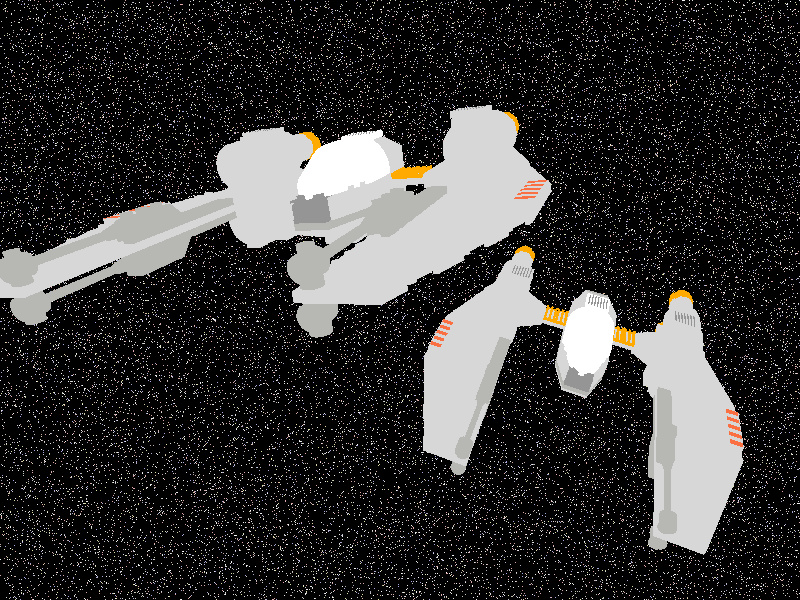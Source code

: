 // Generated by L3P v1.3 20010120  (C) 1998-2001 Lars C. Hassing  lch@ccieurope.com
// WWW: http://home16.inet.tele.dk/hassing/l3p.html
// WWW: http://www.ldraw.org/download/software/l3p
// Date: Tue May 15 21:20:55 2001
// Input file: M-Wing.dat
// ModelDir: 
// LDRAWDIR: c:\progra~1\ldraw
// Commandline: C:\UTILS\L3P.EXE M-Wing.dat

#include "stars.inc"

#declare QUAL = 2;  // Quality level, 0=BBox, 1=no refr, 2=normal, 3=studlogo

#declare SW = 0.5;  // Width of seam between two bricks

#declare STUDS = 1;  // 1=on 0=off

#declare BUMPS = 0;  // 1=on 0=off


#declare BUMPNORMAL = normal { bumps 0.01 scale 20 }
#declare AMB = 0.4;
#declare DIF = 0.4;


#declare O7071 = sqrt(0.5);

#declare L3Logo = union {
	sphere {<-59,0,-96>,6}
	cylinder {<-59,0,-96>,<59,0,-122>,6 open}
	sphere {<59,0,-122>,6}
	cylinder {<59,0,-122>,<59,0,-84>,6 open}
	sphere {<59,0,-84>,6}

	sphere {<-59,0,-36>,6}
	cylinder {<-59,0,-36>,<-59,0,1>,6 open}
	sphere {<-59,0,1>,6}
	cylinder {<0,0,-49>,<0,0,-25>,6 open}
	sphere {<0,0,-25>,6}
	sphere {<59,0,-62>,6}
	cylinder {<59,0,-62>,<59,0,-24>,6 open}
	sphere {<59,0,-24>,6}
	cylinder {<-59,0,-36>,<59,0,-62>,6 open}

	sphere {<-35.95,0,57>,6}
	torus {18.45,6 clipped_by{plane{<40,0,-9>,0}} translate<-40,0,39>}
	cylinder {<-44.05,0,21>,<35.95,0,3>,6 open}
	torus {18.45,6 clipped_by{plane{<-40,0,9>,0}} translate<40,0,21>}
	cylinder {<44.05,0,39>,<0,0,49>,6 open}
	sphere {<0,0,49>,6}
	cylinder {<0,0,49>,<0,0,34>,6 open}
	sphere {<0,0,34>,6}

	torus {18.45,6 clipped_by{plane{<40,0,-9>,0}} translate<-40,0,99>}
	cylinder {<-44.05,0,81>,<35.95,0,63>,6 open}
	torus {18.45,6 clipped_by{plane{<-40,0,9>,0}} translate<40,0,81>}
	cylinder {<44.05,0,99>,<-35.95,0,117>,6 open}

	scale 4.5/128
}


#ifndef (Color7)
#declare Color7 = #if (version >= 3.1) material { #end texture {
	pigment { rgb <0.682353,0.682353,0.682353> }
	finish { ambient AMB diffuse DIF }
	#if (QUAL > 1)
		finish { phong 0.5 phong_size 40 reflection 0.08 }
		#if (BUMPS) normal { BUMPNORMAL } #end
	#end
} #if (version >= 3.1) } #end
#end

#ifndef (Color8)
#declare Color8 = #if (version >= 3.1) material { #end texture {
	pigment { rgb <0.47451,0.47451,0.45098> }
	finish { ambient AMB diffuse DIF }
	#if (QUAL > 1)
		finish { phong 0.5 phong_size 40 reflection 0.08 }
		#if (BUMPS) normal { BUMPNORMAL } #end
	#end
} #if (version >= 3.1) } #end
#end

#ifndef (Color0)
#declare Color0 = #if (version >= 3.1) material { #end texture {
	pigment { rgb <0.301961,0.301961,0.301961> }
	finish { ambient AMB diffuse DIF }
	#if (QUAL > 1)
		finish { phong 0.5 phong_size 40 reflection 0.08 }
		#if (BUMPS) normal { BUMPNORMAL } #end
	#end
} #if (version >= 3.1) } #end
#end

#ifndef (Color47)
#declare Color47 = #if (version >= 3.1) material { #end texture {
	pigment { rgb <1,1,1> #if (QUAL > 1) filter 0.85 #end }
	finish { ambient AMB diffuse DIF }
	#if (QUAL > 1)
		finish { phong 0.5 phong_size 40 reflection 0.2 }
		#if (version >= 3.1) #else finish { refraction 1 ior 1.25 } #end
		#if (BUMPS) normal { BUMPNORMAL } #end
	#end
} #if (version >= 3.1) #if (QUAL > 1) interior { ior 1.25 } #end } #end
#end

#ifndef (Color25)
#declare Color25 = #if (version >= 3.1) material { #end texture {
	pigment { rgb <1,0.4,0> }
	finish { ambient AMB diffuse DIF }
	#if (QUAL > 1)
		finish { phong 0.5 phong_size 40 reflection 0.08 }
		#if (BUMPS) normal { BUMPNORMAL } #end
	#end
} #if (version >= 3.1) } #end
#end

#ifndef (Color57)
#declare Color57 = #if (version >= 3.1) material { #end texture {
	pigment { rgb <1,0.4,0> #if (QUAL > 1) filter 0.85 #end }
	finish { ambient 1.0 diffuse 1.0 }
	#if (QUAL > 1)
		finish { phong 0.5 phong_size 40 reflection 0.2 }
		#if (version >= 3.1) #else finish { refraction 1 ior 1.25 } #end
		#if (BUMPS) normal { BUMPNORMAL } #end
	#end
} #if (version >= 3.1) #if (QUAL > 1) interior { ior 1.25 } #end } #end
#end

#declare stud4_dot_dat = difference {
	cylinder { <0,0,0>, <0,-4,0>, 8 }
	cylinder { <0,0.01,0>, <0,-4.01,0>, 6 }
}

#declare box5_dot_dat = object {
	mesh {
		triangle { <1,1,1>, <1,1,-1>, <-1,1,-1> }
		triangle { <-1,1,-1>, <-1,1,1>, <1,1,1> }
		triangle { <1,1,1>, <1,0,1>, <-1,0,1> }
		triangle { <-1,0,1>, <-1,1,1>, <1,1,1> }
		triangle { <-1,1,1>, <-1,0,1>, <-1,0,-1> }
		triangle { <-1,0,-1>, <-1,1,-1>, <-1,1,1> }
		triangle { <-1,1,-1>, <-1,0,-1>, <1,0,-1> }
		triangle { <1,0,-1>, <1,1,-1>, <-1,1,-1> }
		triangle { <1,1,-1>, <1,0,-1>, <1,0,1> }
		triangle { <1,0,1>, <1,1,1>, <1,1,-1> }
	}
}

#declare stud_dot_dat = 
#if (QUAL <= 2)
cylinder { <0,0,0>, <0,-4,0>, 6 }
#else
union {
	cylinder { <0,0,0>, <0,-4,0>, 6 }
	object { L3Logo translate <0,-4,0> }
}
#end

#declare _3795_dot_dat = #if (QUAL = 0) box { <-60,-4,-20>, <60,8,20> } #else union {
// Plate  2 x  6
	#if (STUDS)
		object { stud4_dot_dat matrix <1,0,0,0,-1,0,0,0,1,40,4,0> }
		object { stud4_dot_dat matrix <1,0,0,0,-1,0,0,0,1,20,4,0> }
		object { stud4_dot_dat matrix <1,0,0,0,-1,0,0,0,1,0,4,0> }
		object { stud4_dot_dat matrix <1,0,0,0,-1,0,0,0,1,-20,4,0> }
		object { stud4_dot_dat matrix <1,0,0,0,-1,0,0,0,1,-40,4,0> }
	#end
	object { box5_dot_dat matrix <56,0,0,0,-4,0,0,0,16,0,8,0> }
	mesh {
		triangle { <60,8,20>, <56,8,16>, <-56,8,16> }
		triangle { <-56,8,16>, <-60,8,20>, <60,8,20> }
		triangle { <60,8,-20>, <56,8,-16>, <-56,8,-16> }
		triangle { <-56,8,-16>, <-60,8,-20>, <60,8,-20> }
		triangle { <60,8,20>, <56,8,16>, <56,8,-16> }
		triangle { <56,8,-16>, <60,8,-20>, <60,8,20> }
		triangle { <-60,8,20>, <-56,8,16>, <-56,8,-16> }
		triangle { <-56,8,-16>, <-60,8,-20>, <-60,8,20> }
	}
	object { box5_dot_dat matrix <60,0,0,0,-8,0,0,0,20,0,8,0> }
	#if (STUDS)
		object { stud_dot_dat matrix <1,0,0,0,1,0,0,0,1,50,0,10> }
		object { stud_dot_dat matrix <1,0,0,0,1,0,0,0,1,30,0,10> }
		object { stud_dot_dat matrix <1,0,0,0,1,0,0,0,1,10,0,10> }
		object { stud_dot_dat matrix <1,0,0,0,1,0,0,0,1,-10,0,10> }
		object { stud_dot_dat matrix <1,0,0,0,1,0,0,0,1,-30,0,10> }
		object { stud_dot_dat matrix <1,0,0,0,1,0,0,0,1,-50,0,10> }
		object { stud_dot_dat matrix <1,0,0,0,1,0,0,0,1,50,0,-10> }
		object { stud_dot_dat matrix <1,0,0,0,1,0,0,0,1,30,0,-10> }
		object { stud_dot_dat matrix <1,0,0,0,1,0,0,0,1,10,0,-10> }
		object { stud_dot_dat matrix <1,0,0,0,1,0,0,0,1,-10,0,-10> }
		object { stud_dot_dat matrix <1,0,0,0,1,0,0,0,1,-30,0,-10> }
		object { stud_dot_dat matrix <1,0,0,0,1,0,0,0,1,-50,0,-10> }
	#end
}
#end

#declare stud3_dot_dat = cylinder { <0,0,0>, <0,-4,0>, 4 }

#declare _2_dash_4cyls_dot_dat = cylinder { <0,0,0>, <0,2,0>, 1 open
	clipped_by { plane { <0,0,-1>,0 } plane { <1,1,0>,O7071 } } }

#declare _4_dash_4cyli_dot_dat = cylinder { <0,0,0>, <0,1,0>, 1 open }

#declare stud2a_dot_dat = difference {
	cylinder { <0,0,0>, <0,-4,0>, 6 }
	cylinder { <0,0.01,0>, <0,-4.01,0>, 4 }
}

#declare rect_dot_dat = object {
	mesh {
		triangle { <1,0,1>, <1,0,-1>, <-1,0,-1> }
		triangle { <-1,0,-1>, <-1,0,1>, <1,0,1> }
	}
}

#declare _4855_dot_dat = #if (QUAL = 0) box { <-40,-4,-70>, <40,24,10> } #else union {
// Wedge  4 x  4 Triple Inverted
	#if (STUDS)
		object { stud3_dot_dat matrix <1,0,0,0,-1,0,0,0,1,0,20,0> }
	#end
	object { box5_dot_dat matrix <16,0,0,0,-4,0,0,0,6,0,24,0> }
	mesh {
		triangle { <20,24,10>, <16,24,6>, <-16,24,6> }
		triangle { <-16,24,6>, <-20,24,10>, <20,24,10> }
		triangle { <-20,24,10>, <-16,24,6>, <-16,24,-6> }
		triangle { <-16,24,-6>, <-20,24,-10>, <-20,24,10> }
		triangle { <-20,24,-10>, <-16,24,-6>, <16,24,-6> }
		triangle { <16,24,-6>, <20,24,-10>, <-20,24,-10> }
		triangle { <20,24,-10>, <16,24,-6>, <16,24,6> }
		triangle { <16,24,6>, <20,24,10>, <20,24,-10> }
		triangle { <40,4,10>, <20,24,10>, <20,24,-10> }
		triangle { <20,24,-10>, <40,4,-10>, <40,4,10> }
		triangle { <40,4,-10>, <20,24,-10>, <20,4,-70> }
		triangle { <20,4,-70>, <20,24,-10>, <-20,24,-10> }
		triangle { <-20,24,-10>, <-20,4,-70>, <20,4,-70> }
		triangle { <-20,4,-70>, <-20,24,-10>, <-40,4,-10> }
		triangle { <-40,4,-10>, <-20,24,-10>, <-20,24,10> }
		triangle { <-20,24,10>, <-40,4,10>, <-40,4,-10> }
		triangle { <38,2,8>, <22,18,8>, <22,18,-9> }
		triangle { <22,18,-9>, <38,2,-9>, <38,2,8> }
		triangle { <38,2,-9>, <18,22,-9>, <18,2,-68> }
		triangle { <18,2,-68>, <18,22,-9>, <-18,22,-9> }
		triangle { <-18,22,-9>, <-18,2,-68>, <18,2,-68> }
		triangle { <-18,2,-68>, <-18,22,-9>, <-38,2,-9> }
		triangle { <-38,2,-9>, <-22,18,-9>, <-22,18,8> }
		triangle { <-22,18,8>, <-38,2,8>, <-38,2,-9> }
		triangle { <40,4,-10>, <40,0,-10>, <20,0,-70> }
		triangle { <20,0,-70>, <20,4,-70>, <40,4,-10> }
		triangle { <-40,4,-10>, <-40,0,-10>, <-20,0,-70> }
		triangle { <-20,0,-70>, <-20,4,-70>, <-40,4,-10> }
		triangle { <38,2,-9>, <38,0,-9>, <18,0,-68> }
		triangle { <18,0,-68>, <18,2,-68>, <38,2,-9> }
		triangle { <-38,2,-9>, <-38,0,-9>, <-18,0,-68> }
		triangle { <-18,0,-68>, <-18,2,-68>, <-38,2,-9> }
		triangle { <20,16,10>, <20,16,-10>, <-20,16,-10> }
		triangle { <-20,16,-10>, <-20,16,10>, <20,16,10> }
		triangle { <40,0,10>, <38,0,8>, <22,0,8> }
		triangle { <22,0,8>, <20,0,10>, <40,0,10> }
		triangle { <20,0,10>, <22,0,8>, <22,0,-32> }
		triangle { <22,0,-32>, <20,0,-30>, <20,0,10> }
		triangle { <20,0,-30>, <22,0,-32>, <-22,0,-32> }
		triangle { <-22,0,-32>, <-20,0,-30>, <20,0,-30> }
		triangle { <-20,0,-30>, <-22,0,-32>, <-22,0,8> }
		triangle { <-22,0,8>, <-20,0,10>, <-20,0,-30> }
		triangle { <-20,0,10>, <-22,0,8>, <-38,0,8> }
		triangle { <-38,0,8>, <-40,0,10>, <-20,0,10> }
		triangle { <-40,0,10>, <-38,0,8>, <-38,0,-9> }
		triangle { <-38,0,-9>, <-40,0,-10>, <-40,0,10> }
		triangle { <-40,0,-10>, <-38,0,-9>, <-18,0,-68> }
		triangle { <-18,0,-68>, <-20,0,-70>, <-40,0,-10> }
		triangle { <-20,0,-70>, <-18,0,-68>, <18,0,-68> }
		triangle { <18,0,-68>, <20,0,-70>, <-20,0,-70> }
		triangle { <20,0,-70>, <18,0,-68>, <38,0,-9> }
		triangle { <38,0,-9>, <40,0,-10>, <20,0,-70> }
		triangle { <40,0,-10>, <38,0,-9>, <38,0,8> }
		triangle { <38,0,8>, <40,0,10>, <40,0,-10> }
		triangle { <40,4,10>, <40,0,10>, <20,0,10> }
		triangle { <20,0,10>, <20,24,10>, <40,4,10> }
		triangle { <20,24,10>, <20,16,10>, <-20,16,10> }
		triangle { <-20,16,10>, <-20,24,10>, <20,24,10> }
		triangle { <-20,24,10>, <-20,0,10>, <-40,0,10> }
		triangle { <-40,0,10>, <-40,4,10>, <-20,24,10> }
		triangle { <38,2,8>, <38,0,8>, <22,0,8> }
		triangle { <22,0,8>, <22,18,8>, <38,2,8> }
		triangle { <-38,2,8>, <-38,0,8>, <-22,0,8> }
		triangle { <-22,0,8>, <-22,18,8>, <-38,2,8> }
		triangle { <20,19.7,-10>, <18,21.7,-10>, <-18,21.7,-10> }
		triangle { <-18,21.7,-10>, <-20,19.7,-10>, <20,19.7,-10> }
		triangle { <20,19.7,-10>, <20,16,-10>, <-20,16,-10> }
		triangle { <-20,16,-10>, <-20,19.7,-10>, <20,19.7,-10> }
		triangle { <20,12.92,-30>, <18,14.92,-30>, <-18,14.92,-30> }
		triangle { <-18,14.92,-30>, <-20,12.92,-30>, <20,12.92,-30> }
		triangle { <20,12.92,-30>, <20,0,-30>, <-20,0,-30> }
		triangle { <-20,0,-30>, <-20,12.92,-30>, <20,12.92,-30> }
		triangle { <22,10.2,-32>, <18,14.2,-32>, <-18,14.2,-32> }
		triangle { <-18,14.2,-32>, <-22,10.2,-32>, <22,10.2,-32> }
		triangle { <22,10.2,-32>, <22,0,-32>, <-22,0,-32> }
		triangle { <-22,0,-32>, <-22,10.2,-32>, <22,10.2,-32> }
		triangle { <18,2,-68>, <18,0,-68>, <-18,0,-68> }
		triangle { <-18,0,-68>, <-18,2,-68>, <18,2,-68> }
		triangle { <20,4,-70>, <20,0,-70>, <-20,0,-70> }
		triangle { <-20,0,-70>, <-20,4,-70>, <20,4,-70> }
		triangle { <40,4,10>, <40,0,10>, <40,0,-10> }
		triangle { <40,0,-10>, <40,4,-10>, <40,4,10> }
		triangle { <38,2,8>, <38,0,8>, <38,0,-9> }
		triangle { <38,0,-9>, <38,2,-9>, <38,2,8> }
		triangle { <22,18,8>, <22,18,-9>, <22,10.2,-32> }
		triangle { <22,18,8>, <22,0,8>, <22,0,-32> }
		triangle { <22,0,-32>, <22,10.2,-32>, <22,18,8> }
		triangle { <20,19.7,-10>, <20,16,-10>, <20,0,-30> }
		triangle { <20,0,-30>, <20,12.92,-30>, <20,19.7,-10> }
		triangle { <20,16,10>, <20,0,10>, <20,0,-30> }
		triangle { <20,0,-30>, <20,16,-10>, <20,16,10> }
		triangle { <-20,19.7,-10>, <-20,16,-10>, <-20,0,-30> }
		triangle { <-20,0,-30>, <-20,12.92,-30>, <-20,19.7,-10> }
		triangle { <-20,16,10>, <-20,0,10>, <-20,0,-30> }
		triangle { <-20,0,-30>, <-20,16,-10>, <-20,16,10> }
		triangle { <-22,18,8>, <-22,18,-9>, <-22,10.2,-32> }
		triangle { <-22,18,8>, <-22,0,8>, <-22,0,-32> }
		triangle { <-22,0,-32>, <-22,10.2,-32>, <-22,18,8> }
		triangle { <-38,2,8>, <-38,0,8>, <-38,0,-9> }
		triangle { <-38,0,-9>, <-38,2,-9>, <-38,2,8> }
		triangle { <-40,4,10>, <-40,0,10>, <-40,0,-10> }
		triangle { <-40,0,-10>, <-40,4,-10>, <-40,4,10> }
	}
	#if (STUDS)
		object { stud_dot_dat matrix <1,0,0,0,1,0,0,0,1,10,16,0> }
		object { stud_dot_dat matrix <1,0,0,0,1,0,0,0,1,-10,16,0> }
	#end
	object { _2_dash_4cyls_dot_dat matrix <4,0,0,0,4,0,0,0,4,30,6,0> }
	object { _2_dash_4cyls_dot_dat matrix <4,0,0,0,4,0,0,0,-4,30,6,0> }
	object { _2_dash_4cyls_dot_dat matrix <6,0,0,0,6,0,0,0,6,30,4,0> }
	object { _2_dash_4cyls_dot_dat matrix <6,0,0,0,6,0,0,0,-6,30,4,0> }
	object { _2_dash_4cyls_dot_dat matrix <-4,0,0,0,4,0,0,0,4,-30,6,0> }
	object { _2_dash_4cyls_dot_dat matrix <-4,0,0,0,4,0,0,0,-4,-30,6,0> }
	object { _2_dash_4cyls_dot_dat matrix <-6,0,0,0,6,0,0,0,6,-30,4,0> }
	object { _2_dash_4cyls_dot_dat matrix <-6,0,0,0,6,0,0,0,-6,-30,4,0> }
	object { _4_dash_4cyli_dot_dat matrix <4,0,0,0,6,0,0,0,4,30,0,0> }
	object { _4_dash_4cyli_dot_dat matrix <6,0,0,0,4,0,0,0,6,30,0,0> }
	object { _4_dash_4cyli_dot_dat matrix <4,0,0,0,6,0,0,0,4,-30,0,0> }
	object { _4_dash_4cyli_dot_dat matrix <6,0,0,0,4,0,0,0,6,-30,0,0> }
	#if (STUDS)
		object { stud2a_dot_dat matrix <1,0,0,0,1,0,0,0,1,30,0,0> }
		object { stud2a_dot_dat matrix <1,0,0,0,1,0,0,0,1,-30,0,0> }
	#end
	object { _2_dash_4cyls_dot_dat matrix <0,0,-4,0,1.36,0,4,0,0,10,16.91,-20> }
	object { _2_dash_4cyls_dot_dat matrix <0,0,-4,0,1.36,0,-4,0,0,10,16.91,-20> }
	object { _2_dash_4cyls_dot_dat matrix <0,0,-4,0,1.36,0,4,0,0,-10,16.91,-20> }
	object { _2_dash_4cyls_dot_dat matrix <0,0,-4,0,1.36,0,-4,0,0,-10,16.91,-20> }
	object { _2_dash_4cyls_dot_dat matrix <0,0,-6,0,2.03,0,6,0,0,10,16.24,-20> }
	object { _2_dash_4cyls_dot_dat matrix <0,0,-6,0,2.03,0,-6,0,0,10,16.24,-20> }
	object { _2_dash_4cyls_dot_dat matrix <0,0,-6,0,2.03,0,6,0,0,-10,16.24,-20> }
	object { _2_dash_4cyls_dot_dat matrix <0,0,-6,0,2.03,0,-6,0,0,-10,16.24,-20> }
	object { _4_dash_4cyli_dot_dat matrix <4,0,0,0,8.91,0,0,0,4,10,8,-20> }
	object { _4_dash_4cyli_dot_dat matrix <4,0,0,0,8.91,0,0,0,4,-10,8,-20> }
	object { _4_dash_4cyli_dot_dat matrix <6,0,0,0,8.24,0,0,0,6,10,8,-20> }
	object { _4_dash_4cyli_dot_dat matrix <6,0,0,0,8.24,0,0,0,6,-10,8,-20> }
	#if (STUDS)
		object { stud2a_dot_dat matrix <1,0,0,0,1,0,0,0,1,10,8,-20> }
		object { stud2a_dot_dat matrix <1,0,0,0,1,0,0,0,1,-10,8,-20> }
	#end
	object { _2_dash_4cyls_dot_dat matrix <0,0,-4,0,1.36,0,4,0,0,10,10.13,-40> }
	object { _2_dash_4cyls_dot_dat matrix <0,0,-4,0,1.36,0,-4,0,0,10,10.13,-40> }
	object { _2_dash_4cyls_dot_dat matrix <0,0,-4,0,1.36,0,4,0,0,-10,10.13,-40> }
	object { _2_dash_4cyls_dot_dat matrix <0,0,-4,0,1.36,0,-4,0,0,-10,10.13,-40> }
	object { _2_dash_4cyls_dot_dat matrix <0,0,-6,0,2.03,0,6,0,0,10,9.46,-40> }
	object { _2_dash_4cyls_dot_dat matrix <0,0,-6,0,2.03,0,-6,0,0,10,9.46,-40> }
	object { _2_dash_4cyls_dot_dat matrix <0,0,-6,0,2.03,0,6,0,0,-10,9.46,-40> }
	object { _2_dash_4cyls_dot_dat matrix <0,0,-6,0,2.03,0,-6,0,0,-10,9.46,-40> }
	object { _4_dash_4cyli_dot_dat matrix <4,0,0,0,10.13,0,0,0,4,10,0,-40> }
	object { _4_dash_4cyli_dot_dat matrix <4,0,0,0,10.13,0,0,0,4,-10,0,-40> }
	object { _4_dash_4cyli_dot_dat matrix <6,0,0,0,9.46,0,0,0,6,10,0,-40> }
	object { _4_dash_4cyli_dot_dat matrix <6,0,0,0,9.46,0,0,0,6,-10,0,-40> }
	#if (STUDS)
		object { stud2a_dot_dat matrix <1,0,0,0,1,0,0,0,1,10,0,-40> }
		object { stud2a_dot_dat matrix <1,0,0,0,1,0,0,0,1,-10,0,-40> }
	#end
	object { _2_dash_4cyls_dot_dat matrix <0,0,-4,0,1.36,0,4,0,0,10,3.35,-60> }
	object { _2_dash_4cyls_dot_dat matrix <0,0,-4,0,1.36,0,-4,0,0,10,3.35,-60> }
	object { _2_dash_4cyls_dot_dat matrix <0,0,-4,0,1.36,0,4,0,0,-10,3.35,-60> }
	object { _2_dash_4cyls_dot_dat matrix <0,0,-4,0,1.36,0,-4,0,0,-10,3.35,-60> }
	object { _2_dash_4cyls_dot_dat matrix <0,0,-6,0,2.03,0,6,0,0,10,2.68,-60> }
	object { _2_dash_4cyls_dot_dat matrix <0,0,-6,0,2.03,0,-6,0,0,10,2.68,-60> }
	object { _2_dash_4cyls_dot_dat matrix <0,0,-6,0,2.03,0,6,0,0,-10,2.68,-60> }
	object { _2_dash_4cyls_dot_dat matrix <0,0,-6,0,2.03,0,-6,0,0,-10,2.68,-60> }
	object { _4_dash_4cyli_dot_dat matrix <4,0,0,0,3.35,0,0,0,4,10,0,-60> }
	object { _4_dash_4cyli_dot_dat matrix <4,0,0,0,3.35,0,0,0,4,-10,0,-60> }
	object { _4_dash_4cyli_dot_dat matrix <6,0,0,0,2.68,0,0,0,6,10,0,-60> }
	object { _4_dash_4cyli_dot_dat matrix <6,0,0,0,2.68,0,0,0,6,-10,0,-60> }
	#if (STUDS)
		object { stud2a_dot_dat matrix <1,0,0,0,1,0,0,0,1,10,0,-60> }
		object { stud2a_dot_dat matrix <1,0,0,0,1,0,0,0,1,-10,0,-60> }
	#end
	object { rect_dot_dat matrix <1,0,0,0,1,0,0,0,2,10,8,-12> }
	object { rect_dot_dat matrix <1,0,0,0,1,0,0,0,2,-10,8,-12> }
	mesh {
		triangle { <11,16,-10>, <11,8,-10>, <9,8,-10> }
		triangle { <9,8,-10>, <9,16,-10>, <11,16,-10> }
		triangle { <-11,16,-10>, <-11,8,-10>, <-9,8,-10> }
		triangle { <-9,8,-10>, <-9,16,-10>, <-11,16,-10> }
		triangle { <11,21.7,-10>, <11,8,-10>, <11,8,-14> }
		triangle { <11,8,-14>, <11,20.34,-14>, <11,21.7,-10> }
		triangle { <9,21.7,-10>, <9,8,-10>, <9,8,-14> }
		triangle { <9,8,-14>, <9,20.34,-14>, <9,21.7,-10> }
		triangle { <-9,21.7,-10>, <-9,8,-10>, <-9,8,-14> }
		triangle { <-9,8,-14>, <-9,20.34,-14>, <-9,21.7,-10> }
		triangle { <-11,21.7,-10>, <-11,8,-10>, <-11,8,-14> }
		triangle { <-11,8,-14>, <-11,20.34,-14>, <-11,21.7,-10> }
	}
	object { rect_dot_dat matrix <1,0,0,0,1,0,0,0,2,10,8,-28> }
	object { rect_dot_dat matrix <1,0,0,0,1,0,0,0,2,-10,8,-28> }
	mesh {
		triangle { <11,16.28,-26>, <11,8,-26>, <11,8,-30> }
		triangle { <11,8,-30>, <11,14.92,-30>, <11,16.28,-26> }
		triangle { <9,16.28,-26>, <9,8,-26>, <9,8,-30> }
		triangle { <9,8,-30>, <9,14.92,-30>, <9,16.28,-26> }
		triangle { <-9,16.28,-26>, <-9,8,-26>, <-9,8,-30> }
		triangle { <-9,8,-30>, <-9,14.92,-30>, <-9,16.28,-26> }
		triangle { <-11,16.28,-26>, <-11,8,-26>, <-11,8,-30> }
		triangle { <-11,8,-30>, <-11,14.92,-30>, <-11,16.28,-26> }
	}
	object { rect_dot_dat matrix <1,0,0,0,1,0,0,0,1,10,0,-33> }
	object { rect_dot_dat matrix <1,0,0,0,1,0,0,0,1,-10,0,-33> }
	mesh {
		triangle { <11,14.2,-32>, <11,0,-32>, <11,0,-34> }
		triangle { <11,0,-34>, <11,13.52,-34>, <11,14.2,-32> }
		triangle { <9,14.2,-32>, <9,0,-32>, <9,0,-34> }
		triangle { <9,0,-34>, <9,13.52,-34>, <9,14.2,-32> }
		triangle { <-9,14.2,-32>, <-9,0,-32>, <-9,0,-34> }
		triangle { <-9,0,-34>, <-9,13.52,-34>, <-9,14.2,-32> }
		triangle { <-11,14.2,-32>, <-11,0,-32>, <-11,0,-34> }
		triangle { <-11,0,-34>, <-11,13.52,-34>, <-11,14.2,-32> }
	}
	object { rect_dot_dat matrix <1,0,0,0,1,0,0,0,4,10,0,-50> }
	object { rect_dot_dat matrix <1,0,0,0,1,0,0,0,4,-10,0,-50> }
	mesh {
		triangle { <11,9.46,-46>, <11,0,-46>, <11,0,-54> }
		triangle { <11,0,-54>, <11,6.75,-54>, <11,9.46,-46> }
		triangle { <9,9.46,-46>, <9,0,-46>, <9,0,-54> }
		triangle { <9,0,-54>, <9,6.75,-54>, <9,9.46,-46> }
		triangle { <-9,9.46,-46>, <-9,0,-46>, <-9,0,-54> }
		triangle { <-9,0,-54>, <-9,6.75,-54>, <-9,9.46,-46> }
		triangle { <-11,9.46,-46>, <-11,0,-46>, <-11,0,-54> }
		triangle { <-11,0,-54>, <-11,6.75,-54>, <-11,9.46,-46> }
	}
}
#end

#declare box_dot_dat = box { <-1,-1,-1>, <1,1,1> }

#declare _4854_dot_dat = #if (QUAL = 0) box { <-40,-4,-40>, <40,24,40> } #else union {
// Slope Brick 45  4 x  4 Double Inverted
	#if (STUDS)
		object { stud4_dot_dat matrix <1,0,0,0,-1,0,0,0,1,0,20,0> }
	#end
	object { box_dot_dat matrix <2,0,0,0,2,0,0,0,4,0,22,12> }
	object { box_dot_dat matrix <2,0,0,0,2,0,0,0,4,0,22,-12> }
	#if (STUDS)
		object { stud4_dot_dat matrix <1,0,0,0,-1,0,0,0,1,20,20,0> }
	#end
	object { box_dot_dat matrix <2,0,0,0,2,0,0,0,4,20,22,12> }
	object { box_dot_dat matrix <2,0,0,0,2,0,0,0,4,20,22,-12> }
	#if (STUDS)
		object { stud4_dot_dat matrix <1,0,0,0,-1,0,0,0,1,-20,20,0> }
	#end
	object { box_dot_dat matrix <2,0,0,0,2,0,0,0,4,-20,22,12> }
	object { box_dot_dat matrix <2,0,0,0,2,0,0,0,4,-20,22,-12> }
	object { box5_dot_dat matrix <36,0,0,0,-4,0,0,0,16,0,24,0> }
	mesh {
		triangle { <40,24,20>, <36,24,16>, <-36,24,16> }
		triangle { <-36,24,16>, <-40,24,20>, <40,24,20> }
		triangle { <-40,24,20>, <-36,24,16>, <-36,24,-16> }
		triangle { <-36,24,-16>, <-40,24,-20>, <-40,24,20> }
		triangle { <-40,24,-20>, <-36,24,-16>, <36,24,-16> }
		triangle { <36,24,-16>, <40,24,-20>, <-40,24,-20> }
		triangle { <40,24,-20>, <36,24,-16>, <36,24,16> }
		triangle { <36,24,16>, <40,24,20>, <40,24,-20> }
	}
	object { rect_dot_dat matrix <40,0,0,0,1,0,0,0,20,0,16,0> }
	object { _2_dash_4cyls_dot_dat matrix <0,0,4,0,4,0,4,0,0,30,6,30> }
	object { _2_dash_4cyls_dot_dat matrix <0,0,4,0,4,0,-4,0,0,30,6,30> }
	object { _2_dash_4cyls_dot_dat matrix <0,0,4,0,4,0,4,0,0,10,6,30> }
	object { _2_dash_4cyls_dot_dat matrix <0,0,4,0,4,0,-4,0,0,10,6,30> }
	object { _2_dash_4cyls_dot_dat matrix <0,0,4,0,4,0,4,0,0,-10,6,30> }
	object { _2_dash_4cyls_dot_dat matrix <0,0,4,0,4,0,-4,0,0,-10,6,30> }
	object { _2_dash_4cyls_dot_dat matrix <0,0,4,0,4,0,4,0,0,-30,6,30> }
	object { _2_dash_4cyls_dot_dat matrix <0,0,4,0,4,0,-4,0,0,-30,6,30> }
	object { _2_dash_4cyls_dot_dat matrix <0,0,6,0,6,0,6,0,0,30,4,30> }
	object { _2_dash_4cyls_dot_dat matrix <0,0,6,0,6,0,-6,0,0,30,4,30> }
	object { _2_dash_4cyls_dot_dat matrix <0,0,6,0,6,0,6,0,0,10,4,30> }
	object { _2_dash_4cyls_dot_dat matrix <0,0,6,0,6,0,-6,0,0,10,4,30> }
	object { _2_dash_4cyls_dot_dat matrix <0,0,6,0,6,0,6,0,0,-10,4,30> }
	object { _2_dash_4cyls_dot_dat matrix <0,0,6,0,6,0,-6,0,0,-10,4,30> }
	object { _2_dash_4cyls_dot_dat matrix <0,0,6,0,6,0,6,0,0,-30,4,30> }
	object { _2_dash_4cyls_dot_dat matrix <0,0,6,0,6,0,-6,0,0,-30,4,30> }
	object { _2_dash_4cyls_dot_dat matrix <0,0,-4,0,4,0,4,0,0,30,6,-30> }
	object { _2_dash_4cyls_dot_dat matrix <0,0,-4,0,4,0,-4,0,0,30,6,-30> }
	object { _2_dash_4cyls_dot_dat matrix <0,0,-4,0,4,0,4,0,0,10,6,-30> }
	object { _2_dash_4cyls_dot_dat matrix <0,0,-4,0,4,0,-4,0,0,10,6,-30> }
	object { _2_dash_4cyls_dot_dat matrix <0,0,-4,0,4,0,4,0,0,-10,6,-30> }
	object { _2_dash_4cyls_dot_dat matrix <0,0,-4,0,4,0,-4,0,0,-10,6,-30> }
	object { _2_dash_4cyls_dot_dat matrix <0,0,-4,0,4,0,4,0,0,-30,6,-30> }
	object { _2_dash_4cyls_dot_dat matrix <0,0,-4,0,4,0,-4,0,0,-30,6,-30> }
	object { _2_dash_4cyls_dot_dat matrix <0,0,-6,0,6,0,6,0,0,30,4,-30> }
	object { _2_dash_4cyls_dot_dat matrix <0,0,-6,0,6,0,-6,0,0,30,4,-30> }
	object { _2_dash_4cyls_dot_dat matrix <0,0,-6,0,6,0,6,0,0,10,4,-30> }
	object { _2_dash_4cyls_dot_dat matrix <0,0,-6,0,6,0,-6,0,0,10,4,-30> }
	object { _2_dash_4cyls_dot_dat matrix <0,0,-6,0,6,0,6,0,0,-10,4,-30> }
	object { _2_dash_4cyls_dot_dat matrix <0,0,-6,0,6,0,-6,0,0,-10,4,-30> }
	object { _2_dash_4cyls_dot_dat matrix <0,0,-6,0,6,0,6,0,0,-30,4,-30> }
	object { _2_dash_4cyls_dot_dat matrix <0,0,-6,0,6,0,-6,0,0,-30,4,-30> }
	object { _4_dash_4cyli_dot_dat matrix <4,0,0,0,6,0,0,0,4,30,0,30> }
	object { _4_dash_4cyli_dot_dat matrix <4,0,0,0,6,0,0,0,4,10,0,30> }
	object { _4_dash_4cyli_dot_dat matrix <4,0,0,0,6,0,0,0,4,-10,0,30> }
	object { _4_dash_4cyli_dot_dat matrix <4,0,0,0,6,0,0,0,4,-30,0,30> }
	object { _4_dash_4cyli_dot_dat matrix <6,0,0,0,4,0,0,0,6,30,0,30> }
	object { _4_dash_4cyli_dot_dat matrix <6,0,0,0,4,0,0,0,6,10,0,30> }
	object { _4_dash_4cyli_dot_dat matrix <6,0,0,0,4,0,0,0,6,-10,0,30> }
	object { _4_dash_4cyli_dot_dat matrix <6,0,0,0,4,0,0,0,6,-30,0,30> }
	object { _4_dash_4cyli_dot_dat matrix <4,0,0,0,6,0,0,0,4,30,0,-30> }
	object { _4_dash_4cyli_dot_dat matrix <4,0,0,0,6,0,0,0,4,10,0,-30> }
	object { _4_dash_4cyli_dot_dat matrix <4,0,0,0,6,0,0,0,4,-10,0,-30> }
	object { _4_dash_4cyli_dot_dat matrix <4,0,0,0,6,0,0,0,4,-30,0,-30> }
	object { _4_dash_4cyli_dot_dat matrix <6,0,0,0,4,0,0,0,6,30,0,-30> }
	object { _4_dash_4cyli_dot_dat matrix <6,0,0,0,4,0,0,0,6,10,0,-30> }
	object { _4_dash_4cyli_dot_dat matrix <6,0,0,0,4,0,0,0,6,-10,0,-30> }
	object { _4_dash_4cyli_dot_dat matrix <6,0,0,0,4,0,0,0,6,-30,0,-30> }
	mesh {
		triangle { <40,24,20>, <40,16,20>, <40,16,-20> }
		triangle { <40,16,-20>, <40,24,-20>, <40,24,20> }
		triangle { <40,24,20>, <40,0,20>, <40,0,40> }
		triangle { <40,0,40>, <40,4,40>, <40,24,20> }
		triangle { <40,24,-20>, <40,0,-20>, <40,0,-40> }
		triangle { <40,0,-40>, <40,4,-40>, <40,24,-20> }
		triangle { <38,2,38>, <38,0,38>, <38,0,22> }
		triangle { <38,0,22>, <38,18,22>, <38,2,38> }
		triangle { <38,2,-38>, <38,0,-38>, <38,0,-22> }
		triangle { <38,0,-22>, <38,18,-22>, <38,2,-38> }
		triangle { <-38,2,38>, <-38,0,38>, <-38,0,22> }
		triangle { <-38,0,22>, <-38,18,22>, <-38,2,38> }
		triangle { <-38,2,-38>, <-38,0,-38>, <-38,0,-22> }
		triangle { <-38,0,-22>, <-38,18,-22>, <-38,2,-38> }
		triangle { <-40,24,20>, <-40,16,20>, <-40,16,-20> }
		triangle { <-40,16,-20>, <-40,24,-20>, <-40,24,20> }
		triangle { <-40,24,20>, <-40,0,20>, <-40,0,40> }
		triangle { <-40,0,40>, <-40,4,40>, <-40,24,20> }
		triangle { <-40,24,-20>, <-40,0,-20>, <-40,0,-40> }
		triangle { <-40,0,-40>, <-40,4,-40>, <-40,24,-20> }
		triangle { <40,4,40>, <40,0,40>, <-40,0,40> }
		triangle { <-40,0,40>, <-40,4,40>, <40,4,40> }
		triangle { <38,2,38>, <38,0,38>, <-38,0,38> }
		triangle { <-38,0,38>, <-38,2,38>, <38,2,38> }
		triangle { <38,18,22>, <38,0,22>, <-38,0,22> }
		triangle { <-38,0,22>, <-38,18,22>, <38,18,22> }
		triangle { <40,16,20>, <40,0,20>, <-40,0,20> }
		triangle { <-40,0,20>, <-40,16,20>, <40,16,20> }
		triangle { <40,16,-20>, <40,0,-20>, <-40,0,-20> }
		triangle { <-40,0,-20>, <-40,16,-20>, <40,16,-20> }
		triangle { <38,18,-22>, <38,0,-22>, <-38,0,-22> }
		triangle { <-38,0,-22>, <-38,18,-22>, <38,18,-22> }
		triangle { <38,2,-38>, <38,0,-38>, <-38,0,-38> }
		triangle { <-38,0,-38>, <-38,2,-38>, <38,2,-38> }
		triangle { <40,4,-40>, <40,0,-40>, <-40,0,-40> }
		triangle { <-40,0,-40>, <-40,4,-40>, <40,4,-40> }
		triangle { <40,24,20>, <40,4,40>, <-40,4,40> }
		triangle { <-40,4,40>, <-40,24,20>, <40,24,20> }
		triangle { <38,18,22>, <38,2,38>, <-38,2,38> }
		triangle { <-38,2,38>, <-38,18,22>, <38,18,22> }
		triangle { <38,18,-22>, <38,2,-38>, <-38,2,-38> }
		triangle { <-38,2,-38>, <-38,18,-22>, <38,18,-22> }
		triangle { <40,24,-20>, <40,4,-40>, <-40,4,-40> }
		triangle { <-40,4,-40>, <-40,24,-20>, <40,24,-20> }
		triangle { <40,0,40>, <38,0,38>, <-38,0,38> }
		triangle { <-38,0,38>, <-40,0,40>, <40,0,40> }
		triangle { <-40,0,40>, <-38,0,38>, <-38,0,22> }
		triangle { <-38,0,22>, <-40,0,20>, <-40,0,40> }
		triangle { <-40,0,20>, <-38,0,22>, <38,0,22> }
		triangle { <38,0,22>, <40,0,20>, <-40,0,20> }
		triangle { <40,0,20>, <38,0,22>, <38,0,38> }
		triangle { <38,0,38>, <40,0,40>, <40,0,20> }
		triangle { <40,0,-40>, <38,0,-38>, <-38,0,-38> }
		triangle { <-38,0,-38>, <-40,0,-40>, <40,0,-40> }
		triangle { <-40,0,-40>, <-38,0,-38>, <-38,0,-22> }
		triangle { <-38,0,-22>, <-40,0,-20>, <-40,0,-40> }
		triangle { <-40,0,-20>, <-38,0,-22>, <38,0,-22> }
		triangle { <38,0,-22>, <40,0,-20>, <-40,0,-20> }
		triangle { <40,0,-20>, <38,0,-22>, <38,0,-38> }
		triangle { <38,0,-38>, <40,0,-40>, <40,0,-20> }
	}
	#if (STUDS)
		object { stud_dot_dat matrix <1,0,0,0,1,0,0,0,1,30,16,10> }
		object { stud2a_dot_dat matrix <1,0,0,0,1,0,0,0,1,30,0,30> }
		object { stud_dot_dat matrix <1,0,0,0,1,0,0,0,1,10,16,10> }
		object { stud2a_dot_dat matrix <1,0,0,0,1,0,0,0,1,10,0,30> }
		object { stud_dot_dat matrix <1,0,0,0,1,0,0,0,1,-10,16,10> }
		object { stud2a_dot_dat matrix <1,0,0,0,1,0,0,0,1,-10,0,30> }
		object { stud_dot_dat matrix <1,0,0,0,1,0,0,0,1,-30,16,10> }
		object { stud2a_dot_dat matrix <1,0,0,0,1,0,0,0,1,-30,0,30> }
		object { stud_dot_dat matrix <1,0,0,0,1,0,0,0,1,30,16,-10> }
		object { stud2a_dot_dat matrix <1,0,0,0,1,0,0,0,1,30,0,-30> }
		object { stud_dot_dat matrix <1,0,0,0,1,0,0,0,1,10,16,-10> }
		object { stud2a_dot_dat matrix <1,0,0,0,1,0,0,0,1,10,0,-30> }
		object { stud_dot_dat matrix <1,0,0,0,1,0,0,0,1,-10,16,-10> }
		object { stud2a_dot_dat matrix <1,0,0,0,1,0,0,0,1,-10,0,-30> }
		object { stud_dot_dat matrix <1,0,0,0,1,0,0,0,1,-30,16,-10> }
		object { stud2a_dot_dat matrix <1,0,0,0,1,0,0,0,1,-30,0,-30> }
	#end
}
#end

#declare _4859_dot_dat = #if (QUAL = 0) box { <-40,-4,-20>, <40,8,40> } #else #if (STUDS) union #else object #end {
// Wedge  3 x  4 Plate
	#if (STUDS)
		object { stud4_dot_dat matrix <1,0,0,0,-1,0,0,0,1,0,4,0> }
	#end
	mesh {
		triangle { <40,8,40>, <20,8,40>, <23,8,37> }
		triangle { <23,8,37>, <36,8,37>, <40,8,40> }
		triangle { <20,8,40>, <20,8,20>, <23,8,16> }
		triangle { <23,8,16>, <23,8,37>, <20,8,40> }
		triangle { <20,8,20>, <-20,8,20>, <-23,8,16> }
		triangle { <-23,8,16>, <23,8,16>, <20,8,20> }
		triangle { <-20,8,20>, <-20,8,40>, <-23,8,37> }
		triangle { <-23,8,37>, <-23,8,16>, <-20,8,20> }
		triangle { <-20,8,40>, <-40,8,40>, <-36,8,37> }
		triangle { <-36,8,37>, <-23,8,37>, <-20,8,40> }
		triangle { <-40,8,40>, <-20,8,-20>, <-18.33,8,-16> }
		triangle { <-18.33,8,-16>, <-36,8,37>, <-40,8,40> }
		triangle { <-20,8,-20>, <20,8,-20>, <18.33,8,-16> }
		triangle { <18.33,8,-16>, <-18.33,8,-16>, <-20,8,-20> }
		triangle { <20,8,-20>, <40,8,40>, <36,8,37> }
		triangle { <36,8,37>, <18.33,8,-16>, <20,8,-20> }
		triangle { <30,8,19>, <29,8,16>, <23,8,16> }
		triangle { <23,8,16>, <23,8,19>, <30,8,19> }
		triangle { <-30,8,19>, <-29,8,16>, <-23,8,16> }
		triangle { <-23,8,16>, <-23,8,19>, <-30,8,19> }
		triangle { <20.67,8,-9>, <20,8,-11>, <16,8,-11> }
		triangle { <16,8,-11>, <18,8,-9>, <20.67,8,-9> }
		triangle { <-20.67,8,-9>, <-20,8,-11>, <-16,8,-11> }
		triangle { <-16,8,-11>, <-18,8,-9>, <-20.67,8,-9> }
		triangle { <18,8,16>, <18,8,-9>, <16,8,-11> }
		triangle { <16,8,-11>, <16,8,16>, <18,8,16> }
		triangle { <-18,8,16>, <-18,8,-9>, <-16,8,-11> }
		triangle { <-16,8,-11>, <-16,8,16>, <-18,8,16> }
		triangle { <36,8,37>, <23,8,37>, <23,4,37> }
		triangle { <23,4,37>, <36,4,37>, <36,8,37> }
		triangle { <23,8,37>, <23,8,19>, <23,4,19> }
		triangle { <23,4,19>, <23,4,37>, <23,8,37> }
		triangle { <23,8,19>, <30,8,19>, <30,4,19> }
		triangle { <30,4,19>, <23,4,19>, <23,8,19> }
		triangle { <30,8,19>, <36,8,37>, <36,4,37> }
		triangle { <36,4,37>, <30,4,19>, <30,8,19> }
		triangle { <-36,8,37>, <-23,8,37>, <-23,4,37> }
		triangle { <-23,4,37>, <-36,4,37>, <-36,8,37> }
		triangle { <-23,8,37>, <-23,8,19>, <-23,4,19> }
		triangle { <-23,4,19>, <-23,4,37>, <-23,8,37> }
		triangle { <-23,8,19>, <-30,8,19>, <-30,4,19> }
		triangle { <-30,4,19>, <-23,4,19>, <-23,8,19> }
		triangle { <-30,8,19>, <-36,8,37>, <-36,4,37> }
		triangle { <-36,4,37>, <-30,4,19>, <-30,8,19> }
		triangle { <29,8,16>, <18,8,16>, <18,4,16> }
		triangle { <18,4,16>, <29,4,16>, <29,8,16> }
		triangle { <18,8,16>, <18,8,-9>, <18,4,-9> }
		triangle { <18,4,-9>, <18,4,16>, <18,8,16> }
		triangle { <18,8,-9>, <20.67,8,-9>, <20.67,4,-9> }
		triangle { <20.67,4,-9>, <18,4,-9>, <18,8,-9> }
		triangle { <20.67,8,-9>, <29,8,16>, <29,4,16> }
		triangle { <29,4,16>, <20.67,4,-9>, <20.67,8,-9> }
		triangle { <-29,8,16>, <-18,8,16>, <-18,4,16> }
		triangle { <-18,4,16>, <-29,4,16>, <-29,8,16> }
		triangle { <-18,8,16>, <-18,8,-9>, <-18,4,-9> }
		triangle { <-18,4,-9>, <-18,4,16>, <-18,8,16> }
		triangle { <-18,8,-9>, <-20.67,8,-9>, <-20.67,4,-9> }
		triangle { <-20.67,4,-9>, <-18,4,-9>, <-18,8,-9> }
		triangle { <-20.67,8,-9>, <-29,8,16>, <-29,4,16> }
		triangle { <-29,4,16>, <-20.67,4,-9>, <-20.67,8,-9> }
		triangle { <16,8,16>, <-16,8,16>, <-16,4,16> }
		triangle { <-16,4,16>, <16,4,16>, <16,8,16> }
		triangle { <-16,8,16>, <-16,8,-11>, <-16,4,-11> }
		triangle { <-16,4,-11>, <-16,4,16>, <-16,8,16> }
		triangle { <-16,8,-11>, <-20,8,-11>, <-20,4,-11> }
		triangle { <-20,4,-11>, <-16,4,-11>, <-16,8,-11> }
		triangle { <-20,8,-11>, <-18.33,8,-16>, <-18.33,4,-16> }
		triangle { <-18.33,4,-16>, <-20,4,-11>, <-20,8,-11> }
		triangle { <-18.33,8,-16>, <18.33,8,-16>, <18.33,4,-16> }
		triangle { <18.33,4,-16>, <-18.33,4,-16>, <-18.33,8,-16> }
		triangle { <18.33,8,-16>, <20,8,-11>, <20,4,-11> }
		triangle { <20,4,-11>, <18.33,4,-16>, <18.33,8,-16> }
		triangle { <20,8,-11>, <16,8,-11>, <16,4,-11> }
		triangle { <16,4,-11>, <20,4,-11>, <20,8,-11> }
		triangle { <16,8,-11>, <16,8,16>, <16,4,16> }
		triangle { <16,4,16>, <16,4,-11>, <16,8,-11> }
		triangle { <36,4,37>, <30,4,19>, <23,4,19> }
		triangle { <23,4,19>, <23,4,37>, <36,4,37> }
		triangle { <-36,4,37>, <-30,4,19>, <-23,4,19> }
		triangle { <-23,4,19>, <-23,4,37>, <-36,4,37> }
		triangle { <29,4,16>, <20.67,4,-9>, <18,4,-9> }
		triangle { <18,4,-9>, <18,4,16>, <29,4,16> }
		triangle { <-29,4,16>, <-20.67,4,-9>, <-18,4,-9> }
		triangle { <-18,4,-9>, <-18,4,16>, <-29,4,16> }
		triangle { <16,4,16>, <16,4,-11>, <-16,4,-11> }
		triangle { <-16,4,-11>, <-16,4,16>, <16,4,16> }
		triangle { <20,4,-11>, <18.33,4,-16>, <-18.33,4,-16> }
		triangle { <-18.33,4,-16>, <-20,4,-11>, <20,4,-11> }
		triangle { <20,0,20>, <-20,0,20>, <-20,0,-20> }
		triangle { <-20,0,-20>, <20,0,-20>, <20,0,20> }
		triangle { <40,0,40>, <20,0,40>, <20,0,-20> }
		triangle { <-40,0,40>, <-20,0,40>, <-20,0,-20> }
		triangle { <40,0,40>, <20,0,40>, <20,8,40> }
		triangle { <20,8,40>, <40,8,40>, <40,0,40> }
		triangle { <20,0,40>, <20,0,20>, <20,8,20> }
		triangle { <20,8,20>, <20,8,40>, <20,0,40> }
		triangle { <20,0,20>, <-20,0,20>, <-20,8,20> }
		triangle { <-20,8,20>, <20,8,20>, <20,0,20> }
		triangle { <-20,0,20>, <-20,0,40>, <-20,8,40> }
		triangle { <-20,8,40>, <-20,8,20>, <-20,0,20> }
		triangle { <-20,0,40>, <-40,0,40>, <-40,8,40> }
		triangle { <-40,8,40>, <-20,8,40>, <-20,0,40> }
		triangle { <-40,0,40>, <-20,0,-20>, <-20,8,-20> }
		triangle { <-20,8,-20>, <-40,8,40>, <-40,0,40> }
		triangle { <-20,0,-20>, <20,0,-20>, <20,8,-20> }
		triangle { <20,8,-20>, <-20,8,-20>, <-20,0,-20> }
		triangle { <20,0,-20>, <40,0,40>, <40,8,40> }
		triangle { <40,8,40>, <20,8,-20>, <20,0,-20> }
	}
	#if (STUDS)
		object { stud_dot_dat matrix <1,0,0,0,1,0,0,0,1,10,0,10> }
		object { stud_dot_dat matrix <1,0,0,0,1,0,0,0,1,-10,0,10> }
		object { stud_dot_dat matrix <1,0,0,0,1,0,0,0,1,10,0,-10> }
		object { stud_dot_dat matrix <1,0,0,0,1,0,0,0,1,-10,0,-10> }
	#end
}
#end

#declare _2399_dot_dat = #if (QUAL = 0) box { <-40,-4,-61>, <40,24,10> } #else union {
// Wedge  3 x  4
	#if (STUDS)
		object { stud4_dot_dat matrix <1,0,0,0,-3,0,0,0,1,0,12,-30> }
	#end
	object { box5_dot_dat matrix <1,0,0,0,20,0,0,0,2,30,4,-8> }
	object { box5_dot_dat matrix <1,0,0,0,20,0,0,0,2,-30,4,-8> }
	object { box5_dot_dat matrix <2,0,0,0,12,0,0,0,1,18,12,-20> }
	object { box5_dot_dat matrix <2,0,0,0,12,0,0,0,1,-18,12,-20> }
	object { box5_dot_dat matrix <2,0,0,0,12,0,0,0,1,18,12,-40> }
	object { box5_dot_dat matrix <2,0,0,0,12,0,0,0,1,-18,12,-40> }
	object { box5_dot_dat matrix <20,0,0,0,-12,0,0,0,16,0,24,-30> }
	object { box5_dot_dat matrix <6,0,0,0,-20,0,0,0,8,30,24,-2> }
	object { box5_dot_dat matrix <6,0,0,0,-20,0,0,0,8,-30,24,-2> }
	object { rect_dot_dat matrix <20,0,0,0,1,0,0,0,20,0,8,-30> }
	mesh {
		triangle { <40,24,10>, <36,24,6>, <24,24,6> }
		triangle { <24,24,6>, <20,24,10>, <40,24,10> }
		triangle { <-40,24,10>, <-36,24,6>, <-24,24,6> }
		triangle { <-24,24,6>, <-20,24,10>, <-40,24,10> }
		triangle { <40,24,-10>, <36,24,-10>, <36,24,6> }
		triangle { <36,24,6>, <40,24,10>, <40,24,-10> }
		triangle { <-40,24,-10>, <-36,24,-10>, <-36,24,6> }
		triangle { <-36,24,6>, <-40,24,10>, <-40,24,-10> }
		triangle { <20,24,-10>, <24,24,-10>, <24,24,6> }
		triangle { <24,24,6>, <20,24,10>, <20,24,-10> }
		triangle { <-20,24,-10>, <-24,24,-10>, <-24,24,6> }
		triangle { <-24,24,6>, <-20,24,10>, <-20,24,-10> }
		triangle { <40,24,-10>, <35.66,24,-14>, <-35.66,24,-14> }
		triangle { <-35.66,24,-14>, <-40,24,-10>, <40,24,-10> }
		triangle { <40,24,-10>, <35.66,24,-14>, <23,24,-52> }
		triangle { <23,24,-52>, <23,24,-61>, <40,24,-10> }
		triangle { <-40,24,-10>, <-35.66,24,-14>, <-23,24,-52> }
		triangle { <-23,24,-52>, <-23,24,-61>, <-40,24,-10> }
		triangle { <23,24,-14>, <20,24,-14>, <20,24,-61> }
		triangle { <20,24,-61>, <23,24,-61>, <23,24,-14> }
		triangle { <-23,24,-14>, <-20,24,-14>, <-20,24,-61> }
		triangle { <-20,24,-61>, <-23,24,-61>, <-23,24,-14> }
		triangle { <20,24,-50>, <20,24,-46>, <-20,24,-46> }
		triangle { <-20,24,-46>, <-20,24,-50>, <20,24,-50> }
		triangle { <35.66,4,-14>, <23,4,-14>, <23,4,-52> }
		triangle { <-35.66,4,-14>, <-23,4,-14>, <-23,4,-52> }
		triangle { <40,0,-10>, <23,0,-61>, <20,0,-61> }
		triangle { <-40,0,-10>, <-23,0,-61>, <-20,0,-61> }
		triangle { <40,0,10>, <40,0,-10>, <20,0,-61> }
		triangle { <20,0,-61>, <20,0,10>, <40,0,10> }
		triangle { <-40,0,10>, <-40,0,-10>, <-20,0,-61> }
		triangle { <-20,0,-61>, <-20,0,10>, <-40,0,10> }
		triangle { <35.66,24,-14>, <23,24,-52>, <23,4,-52> }
		triangle { <23,4,-52>, <35.66,4,-14>, <35.66,24,-14> }
		triangle { <23,24,-52>, <23,24,-14>, <23,4,-14> }
		triangle { <23,4,-14>, <23,4,-52>, <23,24,-52> }
		triangle { <23,24,-14>, <35.66,24,-14>, <35.66,4,-14> }
		triangle { <35.66,4,-14>, <23,4,-14>, <23,24,-14> }
		triangle { <-35.66,24,-14>, <-23,24,-52>, <-23,4,-52> }
		triangle { <-23,4,-52>, <-35.66,4,-14>, <-35.66,24,-14> }
		triangle { <-23,24,-52>, <-23,24,-14>, <-23,4,-14> }
		triangle { <-23,4,-14>, <-23,4,-52>, <-23,24,-52> }
		triangle { <-23,24,-14>, <-35.66,24,-14>, <-35.66,4,-14> }
		triangle { <-35.66,4,-14>, <-23,4,-14>, <-23,24,-14> }
		triangle { <20,24,-10>, <20,8,-10>, <-20,8,-10> }
		triangle { <-20,8,-10>, <-20,24,-10>, <20,24,-10> }
		triangle { <20,24,-50>, <20,8,-50>, <-20,8,-50> }
		triangle { <-20,8,-50>, <-20,24,-50>, <20,24,-50> }
		triangle { <40,0,10>, <40,0,-10>, <40,24,-10> }
		triangle { <40,24,-10>, <40,24,10>, <40,0,10> }
		triangle { <40,0,-10>, <23,0,-61>, <23,24,-61> }
		triangle { <23,24,-61>, <40,24,-10>, <40,0,-10> }
		triangle { <23,0,-61>, <20,0,-61>, <20,24,-61> }
		triangle { <20,24,-61>, <23,24,-61>, <23,0,-61> }
		triangle { <20,0,-61>, <20,0,10>, <20,24,10> }
		triangle { <20,24,10>, <20,24,-61>, <20,0,-61> }
		triangle { <20,0,10>, <40,0,10>, <40,24,10> }
		triangle { <40,24,10>, <20,24,10>, <20,0,10> }
		triangle { <-40,0,10>, <-40,0,-10>, <-40,24,-10> }
		triangle { <-40,24,-10>, <-40,24,10>, <-40,0,10> }
		triangle { <-40,0,-10>, <-23,0,-61>, <-23,24,-61> }
		triangle { <-23,24,-61>, <-40,24,-10>, <-40,0,-10> }
		triangle { <-23,0,-61>, <-20,0,-61>, <-20,24,-61> }
		triangle { <-20,24,-61>, <-23,24,-61>, <-23,0,-61> }
		triangle { <-20,0,-61>, <-20,0,10>, <-20,24,10> }
		triangle { <-20,24,10>, <-20,24,-61>, <-20,0,-61> }
		triangle { <-20,0,10>, <-40,0,10>, <-40,24,10> }
		triangle { <-40,24,10>, <-20,24,10>, <-20,0,10> }
	}
	#if (STUDS)
		object { stud_dot_dat matrix <1,0,0,0,1,0,0,0,1,10,8,-20> }
		object { stud_dot_dat matrix <1,0,0,0,1,0,0,0,1,-10,8,-20> }
		object { stud_dot_dat matrix <1,0,0,0,1,0,0,0,1,10,8,-40> }
		object { stud_dot_dat matrix <1,0,0,0,1,0,0,0,1,-10,8,-40> }
		object { stud_dot_dat matrix <1,0,0,0,1,0,0,0,1,30,0,0> }
		object { stud_dot_dat matrix <1,0,0,0,1,0,0,0,1,-30,0,0> }
	#end
}
#end

#declare _3710_dot_dat = #if (QUAL = 0) box { <-40,-4,-10>, <40,8,10> } #else union {
// Plate  1 x  4
	#if (STUDS)
		object { stud3_dot_dat matrix <1,0,0,0,-1,0,0,0,1,20,4,0> }
		object { stud3_dot_dat matrix <1,0,0,0,-1,0,0,0,1,0,4,0> }
		object { stud3_dot_dat matrix <1,0,0,0,-1,0,0,0,1,-20,4,0> }
	#end
	object { box5_dot_dat matrix <36,0,0,0,-4,0,0,0,6,0,8,0> }
	mesh {
		triangle { <40,8,10>, <36,8,6>, <-36,8,6> }
		triangle { <-36,8,6>, <-40,8,10>, <40,8,10> }
		triangle { <-40,8,10>, <-36,8,6>, <-36,8,-6> }
		triangle { <-36,8,-6>, <-40,8,-10>, <-40,8,10> }
		triangle { <-40,8,-10>, <-36,8,-6>, <36,8,-6> }
		triangle { <36,8,-6>, <40,8,-10>, <-40,8,-10> }
		triangle { <40,8,-10>, <36,8,-6>, <36,8,6> }
		triangle { <36,8,6>, <40,8,10>, <40,8,-10> }
	}
	object { box5_dot_dat matrix <40,0,0,0,-8,0,0,0,10,0,8,0> }
	#if (STUDS)
		object { stud_dot_dat matrix <1,0,0,0,1,0,0,0,1,30,0,0> }
		object { stud_dot_dat matrix <1,0,0,0,1,0,0,0,1,10,0,0> }
		object { stud_dot_dat matrix <1,0,0,0,1,0,0,0,1,-10,0,0> }
		object { stud_dot_dat matrix <1,0,0,0,1,0,0,0,1,-30,0,0> }
	#end
}
#end

#declare _3020_dot_dat = #if (QUAL = 0) box { <-40,-4,-20>, <40,8,20> } #else union {
// Plate  2 x  4
	#if (STUDS)
		object { stud4_dot_dat matrix <1,0,0,0,-1,0,0,0,1,20,4,0> }
		object { stud4_dot_dat matrix <1,0,0,0,-1,0,0,0,1,0,4,0> }
		object { stud4_dot_dat matrix <1,0,0,0,-1,0,0,0,1,-20,4,0> }
	#end
	object { box5_dot_dat matrix <36,0,0,0,-4,0,0,0,16,0,8,0> }
	mesh {
		triangle { <40,8,20>, <36,8,16>, <-36,8,16> }
		triangle { <-36,8,16>, <-40,8,20>, <40,8,20> }
		triangle { <40,8,-20>, <36,8,-16>, <-36,8,-16> }
		triangle { <-36,8,-16>, <-40,8,-20>, <40,8,-20> }
		triangle { <40,8,20>, <36,8,16>, <36,8,-16> }
		triangle { <36,8,-16>, <40,8,-20>, <40,8,20> }
		triangle { <-40,8,20>, <-36,8,16>, <-36,8,-16> }
		triangle { <-36,8,-16>, <-40,8,-20>, <-40,8,20> }
	}
	object { box5_dot_dat matrix <40,0,0,0,-8,0,0,0,20,0,8,0> }
	#if (STUDS)
		object { stud_dot_dat matrix <1,0,0,0,1,0,0,0,1,30,0,10> }
		object { stud_dot_dat matrix <1,0,0,0,1,0,0,0,1,10,0,10> }
		object { stud_dot_dat matrix <1,0,0,0,1,0,0,0,1,-10,0,10> }
		object { stud_dot_dat matrix <1,0,0,0,1,0,0,0,1,-30,0,10> }
		object { stud_dot_dat matrix <1,0,0,0,1,0,0,0,1,30,0,-10> }
		object { stud_dot_dat matrix <1,0,0,0,1,0,0,0,1,10,0,-10> }
		object { stud_dot_dat matrix <1,0,0,0,1,0,0,0,1,-10,0,-10> }
		object { stud_dot_dat matrix <1,0,0,0,1,0,0,0,1,-30,0,-10> }
	#end
}
#end

#declare _2445_dot_dat = #if (QUAL = 0) box { <-120,-4,-20>, <120,8,20> } #else union {
// Plate  2 x 12
	#if (STUDS)
		object { stud4_dot_dat matrix <1,0,0,0,-1,0,0,0,1,100,4,0> }
		object { stud4_dot_dat matrix <1,0,0,0,-1,0,0,0,1,80,4,0> }
		object { stud4_dot_dat matrix <1,0,0,0,-1,0,0,0,1,60,4,0> }
		object { stud4_dot_dat matrix <1,0,0,0,-1,0,0,0,1,40,4,0> }
		object { stud4_dot_dat matrix <1,0,0,0,-1,0,0,0,1,20,4,0> }
		object { stud4_dot_dat matrix <1,0,0,0,-1,0,0,0,1,0,4,0> }
		object { stud4_dot_dat matrix <1,0,0,0,-1,0,0,0,1,-20,4,0> }
		object { stud4_dot_dat matrix <1,0,0,0,-1,0,0,0,1,-40,4,0> }
		object { stud4_dot_dat matrix <1,0,0,0,-1,0,0,0,1,-60,4,0> }
		object { stud4_dot_dat matrix <1,0,0,0,-1,0,0,0,1,-80,4,0> }
		object { stud4_dot_dat matrix <1,0,0,0,-1,0,0,0,1,-100,4,0> }
	#end
	object { box5_dot_dat matrix <116,0,0,0,-4,0,0,0,16,0,8,0> }
	mesh {
		triangle { <120,8,20>, <116,8,16>, <-116,8,16> }
		triangle { <-116,8,16>, <-120,8,20>, <120,8,20> }
		triangle { <120,8,-20>, <116,8,-16>, <-116,8,-16> }
		triangle { <-116,8,-16>, <-120,8,-20>, <120,8,-20> }
		triangle { <120,8,20>, <116,8,16>, <116,8,-16> }
		triangle { <116,8,-16>, <120,8,-20>, <120,8,20> }
		triangle { <-120,8,20>, <-116,8,16>, <-116,8,-16> }
		triangle { <-116,8,-16>, <-120,8,-20>, <-120,8,20> }
	}
	object { box5_dot_dat matrix <120,0,0,0,-8,0,0,0,20,0,8,0> }
	#if (STUDS)
		object { stud_dot_dat matrix <1,0,0,0,1,0,0,0,1,110,0,10> }
		object { stud_dot_dat matrix <1,0,0,0,1,0,0,0,1,90,0,10> }
		object { stud_dot_dat matrix <1,0,0,0,1,0,0,0,1,70,0,10> }
		object { stud_dot_dat matrix <1,0,0,0,1,0,0,0,1,50,0,10> }
		object { stud_dot_dat matrix <1,0,0,0,1,0,0,0,1,30,0,10> }
		object { stud_dot_dat matrix <1,0,0,0,1,0,0,0,1,10,0,10> }
		object { stud_dot_dat matrix <1,0,0,0,1,0,0,0,1,-10,0,10> }
		object { stud_dot_dat matrix <1,0,0,0,1,0,0,0,1,-30,0,10> }
		object { stud_dot_dat matrix <1,0,0,0,1,0,0,0,1,-50,0,10> }
		object { stud_dot_dat matrix <1,0,0,0,1,0,0,0,1,-70,0,10> }
		object { stud_dot_dat matrix <1,0,0,0,1,0,0,0,1,-90,0,10> }
		object { stud_dot_dat matrix <1,0,0,0,1,0,0,0,1,-110,0,10> }
		object { stud_dot_dat matrix <1,0,0,0,1,0,0,0,1,110,0,-10> }
		object { stud_dot_dat matrix <1,0,0,0,1,0,0,0,1,90,0,-10> }
		object { stud_dot_dat matrix <1,0,0,0,1,0,0,0,1,70,0,-10> }
		object { stud_dot_dat matrix <1,0,0,0,1,0,0,0,1,50,0,-10> }
		object { stud_dot_dat matrix <1,0,0,0,1,0,0,0,1,30,0,-10> }
		object { stud_dot_dat matrix <1,0,0,0,1,0,0,0,1,10,0,-10> }
		object { stud_dot_dat matrix <1,0,0,0,1,0,0,0,1,-10,0,-10> }
		object { stud_dot_dat matrix <1,0,0,0,1,0,0,0,1,-30,0,-10> }
		object { stud_dot_dat matrix <1,0,0,0,1,0,0,0,1,-50,0,-10> }
		object { stud_dot_dat matrix <1,0,0,0,1,0,0,0,1,-70,0,-10> }
		object { stud_dot_dat matrix <1,0,0,0,1,0,0,0,1,-90,0,-10> }
		object { stud_dot_dat matrix <1,0,0,0,1,0,0,0,1,-110,0,-10> }
	#end
}
#end

#declare _6564_dot_dat = #if (QUAL = 0) box { <-20,-4,-30>, <20,24,30> } #else union {
// Wedge  3 x  2 Right
	#if (STUDS)
		object { stud3_dot_dat matrix <1,0,0,0,-5,0,0,0,1,10,4,10> }
		object { stud3_dot_dat matrix <1,0,0,0,-5,0,0,0,1,10,4,-10> }
	#end
	object { box5_dot_dat matrix <6,0,0,0,-20,0,0,0,26,10,24,0> }
	mesh {
		triangle { <20,24,30>, <1,24,27>, <-15.67,24,27> }
		triangle { <-15.67,24,27>, <-20,24,30>, <20,24,30> }
		triangle { <20,24,30>, <16,24,26>, <4,24,26> }
		triangle { <4,24,26>, <1,24,27>, <20,24,30> }
		triangle { <-20,24,30>, <-15.67,24,27>, <-15,24,25> }
		triangle { <-15,24,25>, <-18,24,24>, <-20,24,30> }
		triangle { <-14,24,12>, <-11,24,13>, <-9,24,7> }
		triangle { <-9,24,7>, <-12,24,6>, <-14,24,12> }
		triangle { <-8,24,-6>, <-5,24,-5>, <1,24,-23> }
		triangle { <1,24,-23>, <0,24,-30>, <-8,24,-6> }
		triangle { <1,24,27>, <4,24,26>, <4,24,-26> }
		triangle { <4,24,-26>, <1,24,-23>, <1,24,27> }
		triangle { <20,24,30>, <16,24,26>, <16,24,-26> }
		triangle { <16,24,-26>, <20,24,-30>, <20,24,30> }
		triangle { <20,24,-30>, <16,24,-26>, <4,24,-26> }
		triangle { <4,24,-26>, <0,24,-30>, <20,24,-30> }
		triangle { <1,24,-23>, <4,24,-26>, <0,24,-30> }
		triangle { <-18,20,24>, <-15,20,25>, <-11,20,13> }
		triangle { <-11,20,13>, <-14,20,12>, <-18,20,24> }
		triangle { <-12,20,6>, <-9,20,7>, <-5,20,-5> }
		triangle { <-5,20,-5>, <-8,20,-6>, <-12,20,6> }
		triangle { <1,4,27>, <-15.67,4,27>, <1,4,-23> }
		triangle { <20,0,30>, <-20,0,30>, <0,0,-30> }
		triangle { <0,0,-30>, <20,0,-30>, <20,0,30> }
		triangle { <20,24,30>, <20,0,30>, <-20,0,30> }
		triangle { <-20,0,30>, <-20,24,30>, <20,24,30> }
		triangle { <1,24,27>, <1,4,27>, <-15.67,4,27> }
		triangle { <-15.67,4,27>, <-15.67,24,27>, <1,24,27> }
		triangle { <-15,24,25>, <-15,20,25>, <-18,20,24> }
		triangle { <-18,20,24>, <-18,24,24>, <-15,24,25> }
		triangle { <-11,24,13>, <-11,20,13>, <-14,20,12> }
		triangle { <-14,20,12>, <-14,24,12>, <-11,24,13> }
		triangle { <-9,24,7>, <-9,20,7>, <-12,20,6> }
		triangle { <-12,20,6>, <-12,24,6>, <-9,24,7> }
		triangle { <-5,24,-5>, <-5,20,-5>, <-8,20,-6> }
		triangle { <-8,20,-6>, <-8,24,-6>, <-5,24,-5> }
		triangle { <20,24,-30>, <20,0,-30>, <0,0,-30> }
		triangle { <0,0,-30>, <0,24,-30>, <20,24,-30> }
		triangle { <-20,0,30>, <-20,24,30>, <-18,24,24> }
		triangle { <-18,24,24>, <-18,20,24>, <-20,0,30> }
		triangle { <-14,20,12>, <-14,24,12>, <-12,24,6> }
		triangle { <-12,24,6>, <-12,20,6>, <-14,20,12> }
		triangle { <-8,20,-6>, <-8,24,-6>, <0,24,-30> }
		triangle { <0,24,-30>, <0,0,-30>, <-8,20,-6> }
		triangle { <-20,0,30>, <-18,20,24>, <-8,20,-6> }
		triangle { <-8,20,-6>, <0,0,-30>, <-20,0,30> }
		triangle { <-15.67,4,27>, <-15.67,24,27>, <-15,24,25> }
		triangle { <-15,24,25>, <-15,20,25>, <-15.67,4,27> }
		triangle { <-11,20,13>, <-11,24,13>, <-9,24,7> }
		triangle { <-9,24,7>, <-9,20,7>, <-11,20,13> }
		triangle { <-5,20,-5>, <-5,24,-5>, <1,24,-23> }
		triangle { <1,24,-23>, <1,4,-23>, <-5,20,-5> }
		triangle { <-15.67,4,27>, <-15,20,25>, <-5,20,-5> }
		triangle { <-5,20,-5>, <1,4,-23>, <-15.67,4,27> }
		triangle { <1,4,27>, <1,24,27>, <1,24,-23> }
		triangle { <1,24,-23>, <1,4,-23>, <1,4,27> }
		triangle { <20,0,30>, <20,24,30>, <20,24,-30> }
		triangle { <20,24,-30>, <20,0,-30>, <20,0,30> }
	}
	#if (STUDS)
		object { stud_dot_dat matrix <1,0,0,0,1,0,0,0,1,10,0,20> }
		object { stud_dot_dat matrix <1,0,0,0,1,0,0,0,1,10,0,0> }
		object { stud_dot_dat matrix <1,0,0,0,1,0,0,0,1,10,0,-20> }
	#end
}
#end

#declare _6565_dot_dat = #if (QUAL = 0) box { <-20,-4,-30>, <20,24,30> } #else object {
// Wedge  3 x  2 Left
	object { _6564_dot_dat matrix <-1,0,0,0,1,0,0,0,1,0,0,0> }
}
#end

#declare _3001_dot_dat = #if (QUAL = 0) box { <-40,-4,-20>, <40,24,20> } #else union {
// Brick  2 x  4
	#if (STUDS)
		object { stud4_dot_dat matrix <1,0,0,0,-5,0,0,0,1,20,4,0> }
		object { stud4_dot_dat matrix <1,0,0,0,-5,0,0,0,1,0,4,0> }
		object { stud4_dot_dat matrix <1,0,0,0,-5,0,0,0,1,-20,4,0> }
	#end
	object { box5_dot_dat matrix <36,0,0,0,-20,0,0,0,16,0,24,0> }
	mesh {
		triangle { <40,24,20>, <36,24,16>, <-36,24,16> }
		triangle { <-36,24,16>, <-40,24,20>, <40,24,20> }
		triangle { <-40,24,20>, <-36,24,16>, <-36,24,-16> }
		triangle { <-36,24,-16>, <-40,24,-20>, <-40,24,20> }
		triangle { <-40,24,-20>, <-36,24,-16>, <36,24,-16> }
		triangle { <36,24,-16>, <40,24,-20>, <-40,24,-20> }
		triangle { <40,24,-20>, <36,24,-16>, <36,24,16> }
		triangle { <36,24,16>, <40,24,20>, <40,24,-20> }
	}
	object { box5_dot_dat matrix <40,0,0,0,-24,0,0,0,20,0,24,0> }
	#if (STUDS)
		object { stud_dot_dat matrix <1,0,0,0,1,0,0,0,1,30,0,10> }
		object { stud_dot_dat matrix <1,0,0,0,1,0,0,0,1,10,0,10> }
		object { stud_dot_dat matrix <1,0,0,0,1,0,0,0,1,-10,0,10> }
		object { stud_dot_dat matrix <1,0,0,0,1,0,0,0,1,-30,0,10> }
		object { stud_dot_dat matrix <1,0,0,0,1,0,0,0,1,30,0,-10> }
		object { stud_dot_dat matrix <1,0,0,0,1,0,0,0,1,10,0,-10> }
		object { stud_dot_dat matrix <1,0,0,0,1,0,0,0,1,-10,0,-10> }
		object { stud_dot_dat matrix <1,0,0,0,1,0,0,0,1,-30,0,-10> }
	#end
}
#end

#declare stud3a_dot_dat = cylinder { <0,0,0>, <0,-4,0>, 4 }

#declare _1_dash_4cyls_dot_dat = cylinder { <0,0,0>, <0,1,0>, 1 open
	clipped_by { plane { <-1,0,-1>,-O7071 } plane { <1,1,0>,O7071 } } }

#declare _2_dash_4cyli_dot_dat = cylinder { <0,0,0>, <0,1,0>, 1 open clipped_by { box { <-2,-1,0>,<2,2,2> } } }

#declare _3040_dot_dat = #if (QUAL = 0) box { <-10,-4,-30>, <10,24,10> } #else union {
// Slope Brick 45  2 x  1
	#if (STUDS)
		object { stud3a_dot_dat matrix <1,0,0,0,-1,0,0,0,1,0,20,-10> }
	#end
	object { _1_dash_4cyls_dot_dat matrix <0,0,-4,0,-4,0,4,0,0,0,8,-10> }
	object { _1_dash_4cyls_dot_dat matrix <0,0,-4,0,-4,0,-4,0,0,0,8,-10> }
	object { _2_dash_4cyli_dot_dat matrix <4,0,0,0,16,0,0,0,4,0,4,-10> }
	object { _2_dash_4cyli_dot_dat matrix <4,0,0,0,12,0,0,0,-4,0,8,-10> }
	mesh {
		triangle { <10,24,10>, <6,24,6>, <-6,24,6> }
		triangle { <-6,24,6>, <-10,24,10>, <10,24,10> }
		triangle { <-10,24,10>, <-6,24,6>, <-6,24,-26> }
		triangle { <-6,24,-26>, <-10,24,-30>, <-10,24,10> }
		triangle { <-10,24,-30>, <-6,24,-26>, <6,24,-26> }
		triangle { <6,24,-26>, <10,24,-30>, <-10,24,-30> }
		triangle { <10,24,-30>, <6,24,-26>, <6,24,6> }
		triangle { <6,24,6>, <10,24,10>, <10,24,-30> }
		triangle { <6,4,6>, <6,4,-10>, <-6,4,-10> }
		triangle { <-6,4,-10>, <-6,4,6>, <6,4,6> }
		triangle { <10,0,10>, <10,0,-10>, <-10,0,-10> }
		triangle { <-10,0,-10>, <-10,0,10>, <10,0,10> }
		triangle { <10,24,10>, <10,0,10>, <-10,0,10> }
		triangle { <-10,0,10>, <-10,24,10>, <10,24,10> }
		triangle { <6,24,6>, <6,4,6>, <-6,4,6> }
		triangle { <-6,4,6>, <-6,24,6>, <6,24,6> }
		triangle { <6,24,-26>, <6,20,-26>, <-6,20,-26> }
		triangle { <-6,20,-26>, <-6,24,-26>, <6,24,-26> }
		triangle { <10,24,-30>, <10,20,-30>, <-10,20,-30> }
		triangle { <-10,20,-30>, <-10,24,-30>, <10,24,-30> }
		triangle { <10,24,10>, <10,0,10>, <10,20,-30> }
		triangle { <10,20,-30>, <10,24,-30>, <10,24,10> }
		triangle { <10,0,10>, <10,0,-10>, <10,20,-30> }
		triangle { <6,24,6>, <6,4,6>, <6,20,-26> }
		triangle { <6,20,-26>, <6,24,-26>, <6,24,6> }
		triangle { <6,4,6>, <6,4,-10>, <6,20,-26> }
		triangle { <-6,24,6>, <-6,4,6>, <-6,20,-26> }
		triangle { <-6,20,-26>, <-6,24,-26>, <-6,24,6> }
		triangle { <-6,4,6>, <-6,4,-10>, <-6,20,-26> }
		triangle { <-10,24,10>, <-10,0,10>, <-10,20,-30> }
		triangle { <-10,20,-30>, <-10,24,-30>, <-10,24,10> }
		triangle { <-10,0,10>, <-10,0,-10>, <-10,20,-30> }
		triangle { <6,20,-26>, <6,4,-10>, <-6,4,-10> }
		triangle { <-6,4,-10>, <-6,20,-26>, <6,20,-26> }
		triangle { <10,20,-30>, <10,0,-10>, <-10,0,-10> }
		triangle { <-10,0,-10>, <-10,20,-30>, <10,20,-30> }
	}
	#if (STUDS)
		object { stud_dot_dat matrix <1,0,0,0,1,0,0,0,1,0,0,0> }
	#end
}
#end

#ifndef (Color391)
#declare Color391 = #if (version >= 3.1) material { #end texture {
	pigment { rgb <0.578431,0.578431,0.566667> }
	finish { ambient AMB diffuse DIF }
	#if (QUAL > 1)
		finish { phong 0.5 phong_size 40 reflection 0.08 }
		#if (BUMPS) normal { BUMPNORMAL } #end
	#end
} #if (version >= 3.1) } #end
#end

#declare stud4a_dot_dat = difference {
	cylinder { <0,0,0>, <0,-4,0>, 8 }
	cylinder { <0,0.01,0>, <0,-4.01,0>, 6 }
}

#declare s_slash_6069s01_dot_dat = #if (QUAL = 0) box { <-40,-4,-70>, <40,24,10> } #else union {
// ~Subpart Wedge  4 x  4 Triple w/ SW X-wing Nose Pattern
// Name: 6069s01.dat
// Author: John VanZwieten
// Official LCad update 99-06
// Wedge  4 x  4 Triple w/o Top Angled Face
	#if (STUDS)
		object { stud3_dot_dat matrix <1,0,0,0,-1,0,0,0,1,0,4,0> }
	#end
	object { box5_dot_dat matrix <2,0,0,0,4,0,0,0,1,18,4,0> }
	object { box5_dot_dat matrix <2,0,0,0,4,0,0,0,1,-18,4,0> }
	object { box5_dot_dat matrix <1,0,0,0,4,0,0,0,2,10,4,-8> }
	object { box5_dot_dat matrix <1,0,0,0,4,0,0,0,2,-10,4,-8> }
	object { rect_dot_dat matrix <2,0,0,0,0,1,0,4.67,0,18,11.33,-21> }
	object { rect_dot_dat matrix <2,0,0,0,0,1,0,5,0,18,11,-19> }
	mesh {
		triangle { <16,6.67,-21>, <16,6,-19>, <16,16,-19> }
		triangle { <16,16,-19>, <16,16,-21>, <16,6.67,-21> }
		triangle { <16,16,-21>, <16,16,-19>, <20,16,-19> }
		triangle { <20,16,-19>, <20,16,-21>, <16,16,-21> }
	}
	object { rect_dot_dat matrix <2,0,0,0,0,1,0,4.67,0,-18,11.33,-21> }
	object { rect_dot_dat matrix <2,0,0,0,0,1,0,5,0,-18,11,-19> }
	mesh {
		triangle { <-16,6.67,-21>, <-16,6,-19>, <-16,16,-19> }
		triangle { <-16,16,-19>, <-16,16,-21>, <-16,6.67,-21> }
		triangle { <-16,16,-21>, <-16,16,-19>, <-20,16,-19> }
		triangle { <-20,16,-19>, <-20,16,-21>, <-16,16,-21> }
	}
	object { rect_dot_dat matrix <1,0,0,0,1,0,0,0,2,10,16,-28> }
	object { rect_dot_dat matrix <1,0,0,0,1,0,0,0,2,-10,16,-28> }
	mesh {
		triangle { <11,8.33,-26>, <11,16,-26>, <11,16,-30> }
		triangle { <11,16,-30>, <11,9.67,-30>, <11,8.33,-26> }
		triangle { <9,8.33,-26>, <9,16,-26>, <9,16,-30> }
		triangle { <9,16,-30>, <9,9.67,-30>, <9,8.33,-26> }
		triangle { <-9,8.33,-26>, <-9,16,-26>, <-9,16,-30> }
		triangle { <-9,16,-30>, <-9,9.67,-30>, <-9,8.33,-26> }
		triangle { <-11,8.33,-26>, <-11,16,-26>, <-11,16,-30> }
		triangle { <-11,16,-30>, <-11,9.67,-30>, <-11,8.33,-26> }
		triangle { <11,8.33,-26>, <11,16,-26>, <9,16,-26> }
		triangle { <9,16,-26>, <9,8.33,-26>, <11,8.33,-26> }
		triangle { <-11,8.33,-26>, <-11,16,-26>, <-9,16,-26> }
		triangle { <-9,16,-26>, <-9,8.33,-26>, <-11,8.33,-26> }
	}
	object { _2_dash_4cyls_dot_dat matrix <0,0,-4,0,-1.33,0,4,0,0,0,7.67,-20> }
	object { _2_dash_4cyls_dot_dat matrix <0,0,-4,0,-1.33,0,-4,0,0,0,7.67,-20> }
	object { _4_dash_4cyli_dot_dat matrix <4,0,0,0,5,0,0,0,4,0,7.67,-20> }
	#if (STUDS)
		object { stud3a_dot_dat matrix <1,0,0,0,-1,0,0,0,1,0,12,-20> }
	#end
	object { _2_dash_4cyls_dot_dat matrix <0,0,-6,0,-2,0,6,0,0,0,17.33,-50> }
	object { _2_dash_4cyls_dot_dat matrix <0,0,-6,0,-2,0,-6,0,0,0,17.33,-50> }
	object { _2_dash_4cyls_dot_dat matrix <0,0,-8,0,-2.67,0,8,0,0,0,18,-50> }
	object { _2_dash_4cyls_dot_dat matrix <0,0,-8,0,-2.67,0,-8,0,0,0,18,-50> }
	object { _4_dash_4cyli_dot_dat matrix <6,0,0,0,2.67,0,0,0,6,0,17.33,-50> }
	object { _4_dash_4cyli_dot_dat matrix <8,0,0,0,2,0,0,0,8,0,18,-50> }
	#if (STUDS)
		object { stud4a_dot_dat matrix <1,0,0,0,-1,0,0,0,1,0,20,-50> }
	#end
	object { rect_dot_dat matrix <20,0,0,0,1,0,0,0,2,0,16,-12> }
	object { rect_dot_dat matrix <20,0,0,0,1,0,0,0,2,0,8,8> }
	object { rect_dot_dat matrix <20,0,0,0,1,0,0,0,8,0,4,-2> }
	mesh {
		triangle { <22,24,-33>, <20,24,-30>, <-20,24,-30> }
		triangle { <-20,24,-30>, <-22,24,-33>, <22,24,-33> }
		triangle { <22,24,-33>, <20,24,-30>, <20,24,10> }
		triangle { <20,24,10>, <22,24,-14>, <22,24,-33> }
		triangle { <-22,24,-33>, <-20,24,-30>, <-20,24,10> }
		triangle { <-20,24,10>, <-22,24,-14>, <-22,24,-33> }
		triangle { <36,24,-13>, <36,24,-10>, <24,24,-10> }
		triangle { <24,24,-10>, <22,24,-13>, <36,24,-13> }
		triangle { <-36,24,-13>, <-36,24,-10>, <-24,24,-10> }
		triangle { <-24,24,-10>, <-22,24,-13>, <-36,24,-13> }
		triangle { <22,24,-13>, <24,24,-10>, <24,24,6> }
		triangle { <24,24,6>, <20,24,10>, <22,24,-13> }
		triangle { <-22,24,-13>, <-24,24,-10>, <-24,24,6> }
		triangle { <-24,24,6>, <-20,24,10>, <-22,24,-13> }
		triangle { <20,24,10>, <24,24,6>, <36,24,6> }
		triangle { <36,24,6>, <40,24,10>, <20,24,10> }
		triangle { <-20,24,10>, <-24,24,6>, <-36,24,6> }
		triangle { <-36,24,6>, <-40,24,10>, <-20,24,10> }
		triangle { <40,24,10>, <36,24,6>, <36,24,-13> }
		triangle { <36,24,-13>, <40,24,-10>, <40,24,10> }
		triangle { <-40,24,10>, <-36,24,6>, <-36,24,-13> }
		triangle { <-36,24,-13>, <-40,24,-10>, <-40,24,10> }
		triangle { <40,24,-10>, <36,24,-13>, <18.33,24,-66> }
		triangle { <18.33,24,-66>, <20,24,-70>, <40,24,-10> }
		triangle { <-40,24,-10>, <-36,24,-13>, <-18.33,24,-66> }
		triangle { <-18.33,24,-66>, <-20,24,-70>, <-40,24,-10> }
		triangle { <20,24,-70>, <18.33,24,-66>, <-18.33,24,-66> }
		triangle { <-18.33,24,-66>, <-20,24,-70>, <20,24,-70> }
		triangle { <20.67,24,-59>, <20,24,-61>, <16,24,-61> }
		triangle { <16,24,-61>, <18,24,-59>, <20.67,24,-59> }
		triangle { <-20.67,24,-59>, <-20,24,-61>, <-16,24,-61> }
		triangle { <-16,24,-61>, <-18,24,-59>, <-20.67,24,-59> }
		triangle { <18,24,-59>, <16,24,-61>, <16,24,-33> }
		triangle { <16,24,-33>, <18,24,-33>, <18,24,-59> }
		triangle { <-18,24,-59>, <-16,24,-61>, <-16,24,-33> }
		triangle { <-16,24,-33>, <-18,24,-33>, <-18,24,-59> }
		triangle { <20,20,-61>, <18.33,20,-66>, <-18.33,20,-66> }
		triangle { <-18.33,20,-66>, <-20,20,-61>, <20,20,-61> }
		triangle { <20,0,-10>, <20,0,10>, <-20,0,10> }
		triangle { <-20,0,10>, <-20,0,-10>, <20,0,-10> }
		triangle { <16,24,-33>, <-16,24,-33>, <-16,11,-33> }
		triangle { <-16,11,-33>, <16,11,-33>, <16,24,-33> }
		triangle { <-16,24,-33>, <-16,24,-61>, <-16,20,-61> }
		triangle { <-16,20,-61>, <-16,11,-33>, <-16,24,-33> }
		triangle { <-16,24,-61>, <-20,24,-61>, <-20,20,-61> }
		triangle { <-20,20,-61>, <-16,20,-61>, <-16,24,-61> }
		triangle { <-20,24,-61>, <-18.33,24,-66>, <-18.33,20,-66> }
		triangle { <-18.33,20,-66>, <-20,20,-61>, <-20,24,-61> }
		triangle { <-18.33,24,-66>, <18.33,24,-66>, <18.33,20,-66> }
		triangle { <18.33,20,-66>, <-18.33,20,-66>, <-18.33,24,-66> }
		triangle { <18.33,24,-66>, <20,24,-61>, <20,20,-61> }
		triangle { <20,20,-61>, <18.33,20,-66>, <18.33,24,-66> }
		triangle { <20,24,-61>, <16,24,-61>, <16,20,-61> }
		triangle { <16,20,-61>, <20,20,-61>, <20,24,-61> }
		triangle { <16,24,-61>, <16,24,-33>, <16,11,-33> }
		triangle { <16,11,-33>, <16,20,-61>, <16,24,-61> }
		triangle { <36,20,-13>, <22,6,-13>, <22,24,-13> }
		triangle { <22,24,-13>, <36,24,-13>, <36,20,-13> }
		triangle { <22,6,-13>, <22,13,-33>, <22,24,-33> }
		triangle { <22,24,-33>, <22,24,-13>, <22,6,-13> }
		triangle { <22,13,-33>, <20,11,-33>, <18,11,-33> }
		triangle { <22,13,-33>, <18,11,-33>, <18,24,-33> }
		triangle { <18,24,-33>, <22,24,-33>, <22,13,-33> }
		triangle { <18,11,-33>, <18,19.33,-59>, <18,24,-59> }
		triangle { <18,24,-59>, <18,24,-33>, <18,11,-33> }
		triangle { <18,19.33,-59>, <20,19.33,-59>, <20.67,20,-59> }
		triangle { <18,19.33,-59>, <20.67,20,-59>, <20.67,24,-59> }
		triangle { <20.67,24,-59>, <18,24,-59>, <18,19.33,-59> }
		triangle { <20.67,20,-59>, <36,20,-13>, <36,24,-13> }
		triangle { <36,24,-13>, <20.67,24,-59>, <20.67,20,-59> }
		triangle { <-36,20,-13>, <-22,6,-13>, <-22,24,-13> }
		triangle { <-22,24,-13>, <-36,24,-13>, <-36,20,-13> }
		triangle { <-22,6,-13>, <-22,13,-33>, <-22,24,-33> }
		triangle { <-22,24,-33>, <-22,24,-13>, <-22,6,-13> }
		triangle { <-22,13,-33>, <-20,11,-33>, <-18,11,-33> }
		triangle { <-22,13,-33>, <-18,11,-33>, <-18,24,-33> }
		triangle { <-18,24,-33>, <-22,24,-33>, <-22,13,-33> }
		triangle { <-18,11,-33>, <-18,19.33,-59>, <-18,24,-59> }
		triangle { <-18,24,-59>, <-18,24,-33>, <-18,11,-33> }
		triangle { <-18,19.33,-59>, <-20,19.33,-59>, <-20.67,20,-59> }
		triangle { <-18,19.33,-59>, <-20.67,20,-59>, <-20.67,24,-59> }
		triangle { <-20.67,24,-59>, <-18,24,-59>, <-18,19.33,-59> }
		triangle { <-20.67,20,-59>, <-36,20,-13>, <-36,24,-13> }
		triangle { <-36,24,-13>, <-20.67,24,-59>, <-20.67,20,-59> }
		triangle { <20,4.67,-14>, <-20,4.67,-14>, <-20,16,-14> }
		triangle { <-20,16,-14>, <20,16,-14>, <20,4.67,-14> }
		triangle { <-20,4.67,-14>, <-20,10,-30>, <-20,24,-30> }
		triangle { <-20,24,-30>, <-20,16,-14>, <-20,4.67,-14> }
		triangle { <-20,10,-30>, <20,10,-30>, <20,24,-30> }
		triangle { <20,24,-30>, <-20,24,-30>, <-20,10,-30> }
		triangle { <20,10,-30>, <20,4.67,-14>, <20,16,-14> }
		triangle { <20,16,-14>, <20,24,-30>, <20,10,-30> }
		triangle { <36,20,-10>, <24,8,-10>, <24,24,-10> }
		triangle { <24,24,-10>, <36,24,-10>, <36,20,-10> }
		triangle { <24,8,-10>, <24,8,6>, <24,24,6> }
		triangle { <24,24,6>, <24,24,-10>, <24,8,-10> }
		triangle { <24,8,6>, <36,20,6>, <36,24,6> }
		triangle { <36,24,6>, <24,24,6>, <24,8,6> }
		triangle { <36,20,6>, <36,20,-10>, <36,24,-10> }
		triangle { <36,24,-10>, <36,24,6>, <36,20,6> }
		triangle { <-36,20,-10>, <-24,8,-10>, <-24,24,-10> }
		triangle { <-24,24,-10>, <-36,24,-10>, <-36,20,-10> }
		triangle { <-24,8,-10>, <-24,8,6>, <-24,24,6> }
		triangle { <-24,24,6>, <-24,24,-10>, <-24,8,-10> }
		triangle { <-24,8,6>, <-36,20,6>, <-36,24,6> }
		triangle { <-36,24,6>, <-24,24,6>, <-24,8,6> }
		triangle { <-36,20,6>, <-36,20,-10>, <-36,24,-10> }
		triangle { <-36,24,-10>, <-36,24,6>, <-36,20,6> }
		triangle { <20,24,-30>, <20,16,-14>, <20,16,-10> }
		triangle { <20,16,-10>, <20,24,10>, <20,24,-30> }
		triangle { <-20,24,-30>, <-20,16,-14>, <-20,16,-10> }
		triangle { <-20,16,-10>, <-20,24,10>, <-20,24,-30> }
		triangle { <20,4,-10>, <-20,4,-10>, <-20,16,-10> }
		triangle { <-20,16,-10>, <20,16,-10>, <20,4,-10> }
		triangle { <-20,4,-10>, <-20,4,6>, <-20,8,6> }
		triangle { <-20,8,6>, <-20,16,-10>, <-20,4,-10> }
		triangle { <-20,4,6>, <20,4,6>, <20,8,6> }
		triangle { <20,8,6>, <-20,8,6>, <-20,4,6> }
		triangle { <20,4,6>, <20,4,-10>, <20,16,-10> }
		triangle { <20,16,-10>, <20,8,6>, <20,4,6> }
		triangle { <20,16,-10>, <20,8,6>, <20,8,10> }
		triangle { <20,8,10>, <20,24,10>, <20,16,-10> }
		triangle { <-20,16,-10>, <-20,8,6>, <-20,8,10> }
		triangle { <-20,8,10>, <-20,24,10>, <-20,16,-10> }
		triangle { <20,20,-61>, <20,4,-13>, <-20,4,-13> }
		triangle { <-20,4,-13>, <-20,20,-61>, <20,20,-61> }
		triangle { <20,20,-61>, <20,4,-13>, <36,20,-13> }
		triangle { <-20,20,-61>, <-20,4,-13>, <-36,20,-13> }
		triangle { <36,20,-10>, <24,8,-10>, <24,8,6> }
		triangle { <24,8,6>, <36,20,6>, <36,20,-10> }
		triangle { <-36,20,-10>, <-24,8,-10>, <-24,8,6> }
		triangle { <-24,8,6>, <-36,20,6>, <-36,20,-10> }
		triangle { <20,0,10>, <20,8,10>, <-20,8,10> }
		triangle { <-20,8,10>, <-20,0,10>, <20,0,10> }
		triangle { <20,0,10>, <20,24,10>, <40,24,10> }
		triangle { <40,24,10>, <40,20,10>, <20,0,10> }
		triangle { <-20,0,10>, <-20,24,10>, <-40,24,10> }
		triangle { <-40,24,10>, <-40,20,10>, <-20,0,10> }
		triangle { <40,20,10>, <40,24,10>, <40,24,-10> }
		triangle { <40,24,-10>, <40,20,-10>, <40,20,10> }
		triangle { <-40,20,10>, <-40,24,10>, <-40,24,-10> }
		triangle { <-40,24,-10>, <-40,20,-10>, <-40,20,10> }
		triangle { <40,20,-10>, <40,24,-10>, <20,24,-70> }
		triangle { <20,24,-70>, <20,20,-70>, <40,20,-10> }
		triangle { <-40,20,-10>, <-40,24,-10>, <-20,24,-70> }
		triangle { <-20,24,-70>, <-20,20,-70>, <-40,20,-10> }
		triangle { <20,20,-70>, <20,24,-70>, <-20,24,-70> }
		triangle { <-20,24,-70>, <-20,20,-70>, <20,20,-70> }
		triangle { <20,0,10>, <40,20,10>, <40,20,-10> }
		triangle { <40,20,-10>, <20,0,-10>, <20,0,10> }
		triangle { <-20,0,10>, <-40,20,10>, <-40,20,-10> }
		triangle { <-40,20,-10>, <-20,0,-10>, <-20,0,10> }
		triangle { <20,0,-10>, <40,20,-10>, <20,20,-70> }
		triangle { <-20,0,-10>, <-40,20,-10>, <-20,20,-70> }
		triangle { <20,0,10>, <20,0,-10>, <-20,0,-10> }
		triangle { <-20,0,-10>, <-20,0,10>, <20,0,10> }
	}
	#if (STUDS)
		object { stud_dot_dat matrix <1,0,0,0,1,0,0,0,1,10,0,0> }
		object { stud_dot_dat matrix <1,0,0,0,1,0,0,0,1,-10,0,0> }
// 
	#end
}
#end

#declare s_slash_6069s101_dot_dat = #if (QUAL = 0) box { <-19.5,3.333,-57>, <19.5,15.667,-20> } #else object {
// ~Subpart Wedge  4 x  4 Triple w/ SW X-wing Nose Pattern
// Name: 6069s101.dat
// Author: John VanZwieten
// Official LCad update 99-06
	mesh {
		triangle { <-11.5,15.667,-57>, <-19.5,15.667,-57>, <-19.5,12,-46> }
		triangle { <-19.5,12,-46>, <-11.5,12,-46>, <-11.5,15.667,-57> }
		triangle { <11.5,15.667,-57>, <19.5,15.667,-57>, <19.5,12,-46> }
		triangle { <19.5,12,-46>, <11.5,12,-46>, <11.5,15.667,-57> }
		triangle { <-9.5,15.667,-57>, <-9.5,12.667,-48>, <9.5,12.667,-48> }
		triangle { <9.5,12.667,-48>, <9.5,15.667,-57>, <-9.5,15.667,-57> }
		triangle { <-9.5,11.333,-44>, <-9.5,12,-46>, <9.5,12,-46> }
		triangle { <9.5,12,-46>, <9.5,11.333,-44>, <-9.5,11.333,-44> }
		triangle { <-9.5,8.667,-36>, <-9.5,8.333,-35>, <9.5,8.333,-35> }
		triangle { <9.5,8.333,-35>, <9.5,8.667,-36>, <-9.5,8.667,-36> }
		triangle { <-9.5,3.333,-20>, <-9.5,4,-22>, <9.5,4,-22> }
		triangle { <9.5,4,-22>, <9.5,3.333,-20>, <-9.5,3.333,-20> }
// 
	}
}
#end

#declare _6069p101_dot_dat = #if (QUAL = 0) box { <-40,-4,-70>, <40,24,10> } #else union {
// Wedge  4 x  4 Triple w/ SW X-wing Nose Pattern
// Name: 6069p101.dat
// Author: John VanZwieten
// Official LCad update 99-06
// Part w/o Top Front Face
	object { s_slash_6069s01_dot_dat matrix <1,0,0,0,1,0,0,0,1,0,0,0> }
// Top Front Patterned Face
	mesh {
		triangle { <-20,20,-70>, <-19.5,19.833,-69.5>, <19.5,19.833,-69.5> }
		triangle { <19.5,19.833,-69.5>, <20,20,-70>, <-20,20,-70> }
		triangle { <-20,20,-70>, <-19.5,19.833,-69.5>, <-19.5,12,-46> }
		triangle { <-19.5,12,-46>, <-20,12,-46>, <-20,20,-70> }
		triangle { <20,20,-70>, <19.5,19.833,-69.5>, <19.5,12,-46> }
		triangle { <19.5,12,-46>, <20,12,-46>, <20,20,-70> }
	}
	mesh {
		triangle { <-19.5,19.833,-69.5>, <19.5,19.833,-69.5>, <19.5,15.667,-57> }
		triangle { <19.5,15.667,-57>, <-19.5,15.667,-57>, <-19.5,19.833,-69.5> }
		triangle { <-10.5,15.667,-57>, <-10.5,2.667,-18>, <-9.5,2.667,-18> }
		triangle { <-9.5,2.667,-18>, <-9.5,15.667,-57>, <-10.5,15.667,-57> }
		triangle { <10.5,15.667,-57>, <10.5,2.667,-18>, <9.5,2.667,-18> }
		triangle { <9.5,2.667,-18>, <9.5,15.667,-57>, <10.5,15.667,-57> }
		#if (version >= 3.1) material #else texture #end { Color8 }
	}
	mesh {
		triangle { <-10.5,15.667,-57>, <-11.5,15.667,-57>, <-11.5,12,-46> }
		triangle { <-11.5,12,-46>, <-10.5,12,-46>, <-10.5,15.667,-57> }
		triangle { <10.5,15.667,-57>, <11.5,15.667,-57>, <11.5,12,-46> }
		triangle { <11.5,12,-46>, <10.5,12,-46>, <10.5,15.667,-57> }
	}
	mesh {
		triangle { <-9.5,11.333,-44>, <-9.5,10.667,-42>, <9.5,10.667,-42> }
		triangle { <9.5,10.667,-42>, <9.5,11.333,-44>, <-9.5,11.333,-44> }
		triangle { <-9.5,8,-34>, <-9.5,8.333,-35>, <9.5,8.333,-35> }
		triangle { <9.5,8.333,-35>, <9.5,8,-34>, <-9.5,8,-34> }
		triangle { <-9.5,3.333,-20>, <-9.5,2.667,-18>, <9.5,2.667,-18> }
		triangle { <9.5,2.667,-18>, <9.5,3.333,-20>, <-9.5,3.333,-20> }
		#if (version >= 3.1) material #else texture #end { Color8 }
	}
	object { s_slash_6069s101_dot_dat matrix <1,0,0,0,1,0,0,0,1,0,0,0> #if (version >= 3.1) material #else texture #end { Color391 } }
	mesh {
		triangle { <-9.5,12.667,-48>, <-9.5,12,-46>, <9.5,12,-46> }
		triangle { <9.5,12,-46>, <9.5,12.667,-48>, <-9.5,12.667,-48> }
		triangle { <-9.5,8.667,-36>, <-9.5,10.667,-42>, <9.5,10.667,-42> }
		triangle { <9.5,10.667,-42>, <9.5,8.667,-36>, <-9.5,8.667,-36> }
	}
	mesh {
		triangle { <-9.5,8,-34>, <-9.5,4,-22>, <9.5,4,-22> }
		triangle { <9.5,4,-22>, <9.5,8,-34>, <-9.5,8,-34> }
		#if (version >= 3.1) material #else texture #end { Color7 }
	}
	mesh {
		triangle { <-20,12,-46>, <-10.5,12,-46>, <-10.5,2.667,-18> }
		triangle { <-10.5,2.667,-18>, <-20,0,-10>, <-20,12,-46> }
		triangle { <20,12,-46>, <10.5,12,-46>, <10.5,2.667,-18> }
		triangle { <10.5,2.667,-18>, <20,0,-10>, <20,12,-46> }
		triangle { <-20,0,-10>, <-10.5,2.667,-18>, <10.5,2.667,-18> }
		triangle { <10.5,2.667,-18>, <20,0,-10>, <-20,0,-10> }
// 
	}
}
#end

#ifndef (Color4)
#declare Color4 = #if (version >= 3.1) material { #end texture {
	pigment { rgb <0.968627,0.160784,0.054902> }
	finish { ambient AMB diffuse DIF }
	#if (QUAL > 1)
		finish { phong 0.5 phong_size 40 reflection 0.08 }
		#if (BUMPS) normal { BUMPNORMAL } #end
	#end
} #if (version >= 3.1) } #end
#end

#ifndef (Color15)
#declare Color15 = #if (version >= 3.1) material { #end texture {
	pigment { rgb <1,1,1> }
	finish { ambient AMB diffuse DIF }
	#if (QUAL > 1)
		finish { phong 0.5 phong_size 40 reflection 0.08 }
		#if (BUMPS) normal { BUMPNORMAL } #end
	#end
} #if (version >= 3.1) } #end
#end

#declare box4_dot_dat = object {
	mesh {
		triangle { <1,1,1>, <1,0,1>, <-1,0,1> }
		triangle { <-1,0,1>, <-1,1,1>, <1,1,1> }
		triangle { <-1,1,1>, <-1,0,1>, <-1,0,-1> }
		triangle { <-1,0,-1>, <-1,1,-1>, <-1,1,1> }
		triangle { <-1,1,-1>, <-1,0,-1>, <1,0,-1> }
		triangle { <1,0,-1>, <1,1,-1>, <-1,1,-1> }
		triangle { <1,1,-1>, <1,0,-1>, <1,0,1> }
		triangle { <1,0,1>, <1,1,1>, <1,1,-1> }
	}
}

#declare _3069p101_dot_dat = #if (QUAL = 0) box { <-20,0,-10>, <20,8,10> } #else union {
// Tile  1 x  2 w/ SW Computer Pattern
// Name: 3069p101.dat
// Author: John VanZwieten
// Official LCad update 99-06
	object { box5_dot_dat matrix <16,0,0,0,-4,0,0,0,6,0,8,0> }
	mesh {
		triangle { <20,8,10>, <16,8,6>, <-16,8,6> }
		triangle { <-16,8,6>, <-20,8,10>, <20,8,10> }
		triangle { <-20,8,10>, <-16,8,6>, <-16,8,-6> }
		triangle { <-16,8,-6>, <-20,8,-10>, <-20,8,10> }
		triangle { <-20,8,-10>, <-16,8,-6>, <16,8,-6> }
		triangle { <16,8,-6>, <20,8,-10>, <-20,8,-10> }
		triangle { <20,8,-10>, <16,8,-6>, <16,8,6> }
		triangle { <16,8,6>, <20,8,10>, <20,8,-10> }
	}
	object { box4_dot_dat matrix <20,0,0,0,-8,0,0,0,10,0,8,0> }
	mesh {
		triangle { <-20,0,10>, <20,0,10>, <19.5,0,9.5> }
		triangle { <19.5,0,9.5>, <-19.5,0,9.5>, <-20,0,10> }
		triangle { <-20,0,-10>, <20,0,-10>, <19.5,0,-9.5> }
		triangle { <19.5,0,-9.5>, <-19.5,0,-9.5>, <-20,0,-10> }
		triangle { <-20,0,10>, <-20,0,-10>, <-19.5,0,-9.5> }
		triangle { <-19.5,0,-9.5>, <-19.5,0,9.5>, <-20,0,10> }
		triangle { <20,0,10>, <20,0,-10>, <19.5,0,-9.5> }
		triangle { <19.5,0,-9.5>, <19.5,0,9.5>, <20,0,10> }
	}
	mesh {
		triangle { <19.5,0,9.5>, <-19.5,0,9.5>, <-18.8,0,8.8> }
		triangle { <-18.8,0,8.8>, <18.8,0,8.8>, <19.5,0,9.5> }
		triangle { <19.5,0,-9.5>, <-19.5,0,-9.5>, <-18.8,0,-8.8> }
		triangle { <-18.8,0,-8.8>, <18.8,0,-8.8>, <19.5,0,-9.5> }
		triangle { <19.5,0,9.5>, <19.5,0,-9.5>, <18.8,0,-8.8> }
		triangle { <18.8,0,-8.8>, <18.8,0,8.8>, <19.5,0,9.5> }
		triangle { <-19.5,0,9.5>, <-19.5,0,-9.5>, <-18.8,0,-8.8> }
		triangle { <-18.8,0,-8.8>, <-18.8,0,8.8>, <-19.5,0,9.5> }
		#if (version >= 3.1) material #else texture #end { Color8 }
	}
	mesh {
		triangle { <-15.425,0,5.8>, <-15.425,0,7.3>, <-13.525,0,7.3> }
		triangle { <-13.525,0,7.3>, <-13.525,0,5.8>, <-15.425,0,5.8> }
		triangle { <-3.018,0,5.8>, <-3.018,0,7.3>, <-1.118,0,7.3> }
		triangle { <-1.118,0,7.3>, <-1.118,0,5.8>, <-3.018,0,5.8> }
		triangle { <3.018,0,5.8>, <3.018,0,7.3>, <1.118,0,7.3> }
		triangle { <1.118,0,7.3>, <1.118,0,5.8>, <3.018,0,5.8> }
		#if (version >= 3.1) material #else texture #end { Color4 }
	}
	mesh {
		triangle { <5.254,0,5.8>, <5.254,0,7.3>, <7.154,0,7.3> }
		triangle { <7.154,0,7.3>, <7.154,0,5.8>, <5.254,0,5.8> }
		#if (version >= 3.1) material #else texture #end { Color15 }
	}
	mesh {
		triangle { <9.389,0,5.8>, <9.389,0,7.3>, <11.289,0,7.3> }
		triangle { <11.289,0,7.3>, <11.289,0,5.8>, <9.389,0,5.8> }
		triangle { <15.425,0,5.8>, <15.425,0,7.3>, <13.525,0,7.3> }
		triangle { <13.525,0,7.3>, <13.525,0,5.8>, <15.425,0,5.8> }
		#if (version >= 3.1) material #else texture #end { Color4 }
	}
	mesh {
		triangle { <-7.15,0,7.3>, <-7.15,0,5.8>, <-3.018,0,5.8> }
		triangle { <-3.018,0,5.8>, <-3.018,0,7.3>, <-7.15,0,7.3> }
		triangle { <-1.118,0,7.3>, <-1.118,0,5.8>, <1.118,0,5.8> }
		triangle { <1.118,0,5.8>, <1.118,0,7.3>, <-1.118,0,7.3> }
		triangle { <3.018,0,5.8>, <3.018,0,7.3>, <5.254,0,7.3> }
		triangle { <5.254,0,7.3>, <5.254,0,5.8>, <3.018,0,5.8> }
		triangle { <7.154,0,7.3>, <7.154,0,5.8>, <9.389,0,5.8> }
		triangle { <9.389,0,5.8>, <9.389,0,7.3>, <7.154,0,7.3> }
		triangle { <11.289,0,7.3>, <11.289,0,5.8>, <13.525,0,5.8> }
		triangle { <13.525,0,5.8>, <13.525,0,7.3>, <11.289,0,7.3> }
		triangle { <15.425,0,5.8>, <15.425,0,7.3>, <17.3,0,7.3> }
		triangle { <17.3,0,7.3>, <17.3,0,5.8>, <15.425,0,5.8> }
		#if (version >= 3.1) material #else texture #end { Color8 }
	}
	mesh {
		triangle { <-15.425,0,-0.75>, <-15.425,0,0.75>, <-13.525,0,0.75> }
		triangle { <-13.525,0,0.75>, <-13.525,0,-0.75>, <-15.425,0,-0.75> }
		#if (version >= 3.1) material #else texture #end { Color15 }
	}
	mesh {
		triangle { <-9.389,0,-0.75>, <-9.389,0,0.75>, <-11.289,0,0.75> }
		triangle { <-11.289,0,0.75>, <-11.289,0,-0.75>, <-9.389,0,-0.75> }
		triangle { <3.018,0,-0.75>, <3.018,0,0.75>, <1.118,0,0.75> }
		triangle { <1.118,0,0.75>, <1.118,0,-0.75>, <3.018,0,-0.75> }
		#if (version >= 3.1) material #else texture #end { Color4 }
	}
	mesh {
		triangle { <5.254,0,-0.75>, <5.254,0,0.75>, <7.154,0,0.75> }
		triangle { <7.154,0,0.75>, <7.154,0,-0.75>, <5.254,0,-0.75> }
		#if (version >= 3.1) material #else texture #end { Color15 }
	}
	mesh {
		triangle { <-13.525,0,0.75>, <-13.525,0,-0.75>, <-11.289,0,-0.75> }
		triangle { <-11.289,0,-0.75>, <-11.289,0,0.75>, <-13.525,0,0.75> }
		triangle { <-9.389,0,-0.75>, <-9.389,0,0.75>, <1.118,0,0.75> }
		triangle { <1.118,0,0.75>, <1.118,0,-0.75>, <-9.389,0,-0.75> }
		triangle { <3.018,0,-0.75>, <3.018,0,0.75>, <5.254,0,0.75> }
		triangle { <5.254,0,0.75>, <5.254,0,-0.75>, <3.018,0,-0.75> }
		triangle { <7.154,0,0.75>, <7.154,0,-0.75>, <17.3,0,-0.75> }
		triangle { <17.3,0,-0.75>, <17.3,0,0.75>, <7.154,0,0.75> }
		#if (version >= 3.1) material #else texture #end { Color8 }
	}
	mesh {
		triangle { <-15.425,0,-5.8>, <-15.425,0,-7.3>, <-13.525,0,-7.3> }
		triangle { <-13.525,0,-7.3>, <-13.525,0,-5.8>, <-15.425,0,-5.8> }
		triangle { <-5.254,0,-5.8>, <-5.254,0,-7.3>, <-7.154,0,-7.3> }
		triangle { <-7.154,0,-7.3>, <-7.154,0,-5.8>, <-5.254,0,-5.8> }
		triangle { <-3.018,0,-5.8>, <-3.018,0,-7.3>, <-1.118,0,-7.3> }
		triangle { <-1.118,0,-7.3>, <-1.118,0,-5.8>, <-3.018,0,-5.8> }
		triangle { <3.018,0,-5.8>, <3.018,0,-7.3>, <1.118,0,-7.3> }
		triangle { <1.118,0,-7.3>, <1.118,0,-5.8>, <3.018,0,-5.8> }
		#if (version >= 3.1) material #else texture #end { Color15 }
	}
	mesh {
		triangle { <15.425,0,-5.8>, <15.425,0,-7.3>, <13.525,0,-7.3> }
		triangle { <13.525,0,-7.3>, <13.525,0,-5.8>, <15.425,0,-5.8> }
		#if (version >= 3.1) material #else texture #end { Color4 }
	}
	mesh {
		triangle { <-13.525,0,-7.3>, <-13.525,0,-5.8>, <-7.154,0,-5.8> }
		triangle { <-7.154,0,-5.8>, <-7.154,0,-7.3>, <-13.525,0,-7.3> }
		triangle { <-5.254,0,-5.8>, <-5.254,0,-7.3>, <-3.018,0,-7.3> }
		triangle { <-3.018,0,-7.3>, <-3.018,0,-5.8>, <-5.254,0,-5.8> }
		triangle { <-1.118,0,-7.3>, <-1.118,0,-5.8>, <1.118,0,-5.8> }
		triangle { <1.118,0,-5.8>, <1.118,0,-7.3>, <-1.118,0,-7.3> }
		triangle { <3.018,0,-5.8>, <3.018,0,-7.3>, <7.15,0,-7.3> }
		triangle { <7.15,0,-7.3>, <7.15,0,-5.8>, <3.018,0,-5.8> }
		triangle { <-17.3,0,7.3>, <-17.3,0,5.8>, <-15.425,0,5.8> }
		triangle { <-15.425,0,5.8>, <-15.425,0,7.3>, <-17.3,0,7.3> }
		triangle { <17.3,0,7.3>, <17.3,0,5.8>, <15.425,0,5.8> }
		triangle { <15.425,0,5.8>, <15.425,0,7.3>, <17.3,0,7.3> }
		triangle { <-17.3,0,0.75>, <-17.3,0,-0.75>, <-15.425,0,-0.75> }
		triangle { <-15.425,0,-0.75>, <-15.425,0,0.75>, <-17.3,0,0.75> }
		triangle { <-17.3,0,-7.3>, <-17.3,0,-5.8>, <-15.425,0,-5.8> }
		triangle { <-15.425,0,-5.8>, <-15.425,0,-7.3>, <-17.3,0,-7.3> }
		triangle { <-11.65,0,5.8>, <-11.65,0,7.3>, <-13.525,0,7.3> }
		triangle { <-13.525,0,7.3>, <-13.525,0,5.8>, <-11.65,0,5.8> }
		#if (version >= 3.1) material #else texture #end { Color8 }
	}
	mesh {
		triangle { <-18.8,0,8.8>, <-10.15,0,8.8>, <-11.65,0,7.3> }
		triangle { <-11.65,0,7.3>, <-17.3,0,7.3>, <-18.8,0,8.8> }
		triangle { <-18.8,0,8.8>, <-17.3,0,7.3>, <-17.3,0,5.8> }
		triangle { <-17.3,0,5.8>, <-18.8,0,4.3>, <-18.8,0,8.8> }
		triangle { <-10.15,0,8.8>, <-11.65,0,7.3>, <-11.65,0,5.8> }
		triangle { <-11.65,0,5.8>, <-10.15,0,4.3>, <-10.15,0,8.8> }
		#if (version >= 3.1) material #else texture #end { Color7 }
	}
	mesh {
		triangle { <-18.8,0,4.3>, <-10.15,0,4.3>, <-11.65,0,5.8> }
		triangle { <-11.65,0,5.8>, <-17.3,0,5.8>, <-18.8,0,4.3> }
		#if (version >= 3.1) material #else texture #end { Color0 }
	}
	mesh {
		triangle { <-8.65,0,4.3>, <-8.65,0,8.8>, <-7.15,0,7.3> }
		triangle { <-7.15,0,7.3>, <-7.15,0,5.8>, <-8.65,0,4.3> }
		triangle { <-8.65,0,8.8>, <-7.15,0,7.3>, <17.3,0,7.3> }
		triangle { <17.3,0,7.3>, <18.8,0,8.8>, <-8.65,0,8.8> }
		triangle { <17.3,0,7.3>, <18.8,0,8.8>, <18.8,0,4.3> }
		triangle { <18.8,0,4.3>, <17.3,0,5.8>, <17.3,0,7.3> }
		#if (version >= 3.1) material #else texture #end { Color7 }
	}
	mesh {
		triangle { <18.8,0,4.3>, <17.3,0,5.8>, <-7.15,0,5.8> }
		triangle { <-7.15,0,5.8>, <-8.65,0,4.3>, <18.8,0,4.3> }
		#if (version >= 3.1) material #else texture #end { Color0 }
	}
	mesh {
		triangle { <-10.15,0,8.8>, <-10.15,0,4.3>, <-8.65,0,4.3> }
		triangle { <-8.65,0,4.3>, <-8.65,0,8.8>, <-10.15,0,8.8> }
		triangle { <17.3,0,-7.3>, <17.3,0,-5.8>, <15.425,0,-5.8> }
		triangle { <15.425,0,-5.8>, <15.425,0,-7.3>, <17.3,0,-7.3> }
		triangle { <11.65,0,-5.8>, <11.65,0,-7.3>, <13.525,0,-7.3> }
		triangle { <13.525,0,-7.3>, <13.525,0,-5.8>, <11.65,0,-5.8> }
		#if (version >= 3.1) material #else texture #end { Color8 }
	}
	mesh {
		triangle { <18.8,0,-8.8>, <10.15,0,-8.8>, <11.65,0,-7.3> }
		triangle { <11.65,0,-7.3>, <17.3,0,-7.3>, <18.8,0,-8.8> }
		#if (version >= 3.1) material #else texture #end { Color0 }
	}
	mesh {
		triangle { <18.8,0,-8.8>, <17.3,0,-7.3>, <17.3,0,-5.8> }
		triangle { <17.3,0,-5.8>, <18.8,0,-4.3>, <18.8,0,-8.8> }
		triangle { <10.15,0,-8.8>, <11.65,0,-7.3>, <11.65,0,-5.8> }
		triangle { <11.65,0,-5.8>, <10.15,0,-4.3>, <10.15,0,-8.8> }
		triangle { <18.8,0,-4.3>, <10.15,0,-4.3>, <11.65,0,-5.8> }
		triangle { <11.65,0,-5.8>, <17.3,0,-5.8>, <18.8,0,-4.3> }
		triangle { <8.65,0,-4.3>, <8.65,0,-8.8>, <7.15,0,-7.3> }
		triangle { <7.15,0,-7.3>, <7.15,0,-5.8>, <8.65,0,-4.3> }
		#if (version >= 3.1) material #else texture #end { Color7 }
	}
	mesh {
		triangle { <8.65,0,-8.8>, <7.15,0,-7.3>, <-17.3,0,-7.3> }
		triangle { <-17.3,0,-7.3>, <-18.8,0,-8.8>, <8.65,0,-8.8> }
		#if (version >= 3.1) material #else texture #end { Color0 }
	}
	mesh {
		triangle { <-17.3,0,-7.3>, <-18.8,0,-8.8>, <-18.8,0,-4.3> }
		triangle { <-18.8,0,-4.3>, <-17.3,0,-5.8>, <-17.3,0,-7.3> }
		triangle { <-18.8,0,-4.3>, <-17.3,0,-5.8>, <7.15,0,-5.8> }
		triangle { <7.15,0,-5.8>, <8.65,0,-4.3>, <-18.8,0,-4.3> }
		#if (version >= 3.1) material #else texture #end { Color7 }
	}
	mesh {
		triangle { <10.15,0,-8.8>, <10.15,0,-4.3>, <8.65,0,-4.3> }
		triangle { <8.65,0,-4.3>, <8.65,0,-8.8>, <10.15,0,-8.8> }
// 
		triangle { <-18.8,0,4.3>, <18.8,0,4.3>, <18.8,0,2.25> }
		triangle { <18.8,0,2.25>, <-18.8,0,2.25>, <-18.8,0,4.3> }
		triangle { <-18.8,0,-4.3>, <18.8,0,-4.3>, <18.8,0,-2.25> }
		triangle { <18.8,0,-2.25>, <-18.8,0,-2.25>, <-18.8,0,-4.3> }
		#if (version >= 3.1) material #else texture #end { Color8 }
	}
	mesh {
		triangle { <18.8,0,2.25>, <-18.8,0,2.25>, <-17.3,0,0.75> }
		triangle { <-17.3,0,0.75>, <17.3,0,0.75>, <18.8,0,2.25> }
		#if (version >= 3.1) material #else texture #end { Color7 }
	}
	mesh {
		triangle { <18.8,0,-2.25>, <-18.8,0,-2.25>, <-17.3,0,-0.75> }
		triangle { <-17.3,0,-0.75>, <17.3,0,-0.75>, <18.8,0,-2.25> }
		#if (version >= 3.1) material #else texture #end { Color0 }
	}
	mesh {
		triangle { <-18.8,0,2.25>, <-17.3,0,0.75>, <-17.3,0,-0.75> }
		triangle { <-17.3,0,-0.75>, <-18.8,0,-2.25>, <-18.8,0,2.25> }
		triangle { <18.8,0,2.25>, <17.3,0,0.75>, <17.3,0,-0.75> }
		triangle { <17.3,0,-0.75>, <18.8,0,-2.25>, <18.8,0,2.25> }
// 
		#if (version >= 3.1) material #else texture #end { Color7 }
	}
}
#end

#declare stud2_dot_dat = difference {
	cylinder { <0,0,0>, <0,-4,0>, 6 }
	cylinder { <0,0.01,0>, <0,-4.01,0>, 4 }
}

#declare _2342_dot_dat = #if (QUAL = 0) box { <-20,-39.03,-23>, <20,8,10.02> } #else #if (STUDS) union #else object #end {
// Space Control Panel (needs work)
// Name 2342.dat
// (c) MCMXCVII By Jaco van der Molen
// Official LCad update 97-16
	mesh {
		triangle { <10,-24,10>, <6,-20,10>, <-6,-20,10> }
		triangle { <-6,-20,10>, <-10,-24,10>, <10,-24,10> }
		triangle { <-10,-24,10>, <-6,-20,10>, <-6,-8,10> }
		triangle { <-6,-8,10>, <-10,-4,10>, <-10,-24,10> }
		triangle { <-10,-4,10>, <-6,-8,10>, <6,-8,10> }
		triangle { <6,-8,10>, <10,-4,10>, <-10,-4,10> }
		triangle { <10,-4,10>, <6,-8,10>, <6,-20,10> }
		triangle { <6,-20,10>, <10,-24,10>, <10,-4,10> }
		triangle { <-10,-4,10>, <10,-4,10>, <10,0,10> }
		triangle { <10,0,10>, <-10,0,10>, <-10,-4,10> }
		triangle { <-6,-8,6>, <6,-8,6>, <6,-8,10> }
		triangle { <6,-8,10>, <-6,-8,10>, <-6,-8,6> }
		triangle { <-6,-20,6>, <6,-20,6>, <6,-20,10> }
		triangle { <6,-20,10>, <-6,-20,10>, <-6,-20,6> }
		triangle { <-6,-20,6>, <-6,-8,6>, <-6,-8,10> }
		triangle { <-6,-8,10>, <-6,-20,10>, <-6,-20,6> }
		triangle { <6,-20,6>, <6,-8,6>, <6,-8,10> }
		triangle { <6,-8,10>, <6,-20,10>, <6,-20,6> }
		triangle { <-6,-8,6>, <6,-8,6>, <6,4,6> }
		triangle { <6,4,6>, <-6,4,6>, <-6,-8,6> }
		triangle { <-16,4,-6>, <16,4,-6>, <16,8,-6> }
		triangle { <16,8,-6>, <-16,8,-6>, <-16,4,-6> }
		triangle { <-16,4,6>, <16,4,6>, <16,8,6> }
		triangle { <16,8,6>, <-16,8,6>, <-16,4,6> }
		triangle { <-16,4,6>, <-16,4,-6>, <-16,8,-6> }
		triangle { <-16,8,-6>, <-16,8,6>, <-16,4,6> }
		triangle { <16,4,6>, <16,4,-6>, <16,8,-6> }
		triangle { <16,8,-6>, <16,8,6>, <16,4,6> }
		triangle { <10,-23.2,-23>, <10,-25.2,-23>, <6,-24.2,-23> }
		triangle { <6,-24.2,-23>, <6,-23.2,-23>, <10,-23.2,-23> }
		triangle { <-10,-23.2,-23>, <-10,-25.2,-23>, <-6,-24.2,-23> }
		triangle { <-6,-24.2,-23>, <-6,-23.2,-23>, <-10,-23.2,-23> }
		triangle { <6,-24.2,-23>, <-6,-24.2,-23>, <-10,-25.2,-23> }
		triangle { <-10,-25.2,-23>, <10,-25.2,-23>, <6,-24.2,-23> }
		triangle { <-6,-24.2,-23>, <6,-24.2,-23>, <6,-24.2,-7> }
		triangle { <6,-24.2,-7>, <-6,-24.2,-7>, <-6,-24.2,-23> }
		triangle { <20,8,10>, <16,8,6>, <-16,8,6> }
		triangle { <-16,8,6>, <-20,8,10>, <20,8,10> }
		triangle { <-20,8,10>, <-16,8,6>, <-16,8,-6> }
		triangle { <-16,8,-6>, <-20,8,-10>, <-20,8,10> }
		triangle { <-20,8,-10>, <-16,8,-6>, <16,8,-6> }
		triangle { <16,8,-6>, <20,8,-10>, <-20,8,-10> }
		triangle { <20,8,-10>, <16,8,-6>, <16,8,6> }
		triangle { <16,8,6>, <20,8,10>, <20,8,-10> }
		triangle { <10,0,-10>, <20,0,-10>, <20,0,10> }
		triangle { <20,0,10>, <10,0,10>, <10,0,-10> }
		triangle { <-20,0,-10>, <-10,0,-10>, <-10,0,10> }
		triangle { <-10,0,10>, <-20,0,10>, <-20,0,-10> }
		triangle { <-6,0,-10>, <6,0,-10>, <6,0,-6> }
		triangle { <6,0,-6>, <-6,0,-6>, <-6,0,-10> }
		triangle { <-6,4,-6>, <6,4,-6>, <6,0,-6> }
		triangle { <6,0,-6>, <-6,0,-6>, <-6,4,-6> }
		triangle { <-6,4,6>, <-6,4,-6>, <-6,0,-6> }
		triangle { <-6,0,-6>, <-6,0,6>, <-6,4,6> }
		triangle { <6,4,-6>, <6,4,6>, <6,0,6> }
		triangle { <6,0,6>, <6,0,-6>, <6,4,-6> }
		triangle { <-20,8,-10>, <20,8,-10>, <20,0,-10> }
		triangle { <20,0,-10>, <-20,0,-10>, <-20,8,-10> }
		triangle { <20,8,-10>, <20,8,10>, <20,0,10> }
		triangle { <20,0,10>, <20,0,-10>, <20,8,-10> }
		triangle { <20,8,10>, <-20,8,10>, <-20,0,10> }
		triangle { <-20,0,10>, <20,0,10>, <20,8,10> }
		triangle { <-20,8,-10>, <-20,8,10>, <-20,0,10> }
		triangle { <-20,0,10>, <-20,0,-10>, <-20,8,-10> }
		triangle { <10,-24,10>, <10,-36,4>, <-10,-36,4> }
		triangle { <-10,-36,4>, <-10,-24,10>, <10,-24,10> }
		triangle { <10,-36,4>, <10,-25.2,-23>, <-10,-25.2,-23> }
		triangle { <-10,-25.2,-23>, <-10,-36,4>, <10,-36,4> }
		triangle { <6,0,-10>, <6,-3.4,-5.4>, <10,-3.4,-5.4> }
		triangle { <10,-3.4,-5.4>, <10,0,-10>, <6,0,-10> }
		triangle { <6,-3.4,-5.4>, <6,-7,-2.8>, <10,-7,-2.8> }
		triangle { <10,-7,-2.8>, <10,-3.4,-5.4>, <6,-3.4,-5.4> }
		triangle { <6,-7,-2.8>, <6,-11.2,-2>, <10,-11.2,-2> }
		triangle { <10,-11.2,-2>, <10,-7,-2.8>, <6,-7,-2.8> }
		triangle { <6,-11.2,-2>, <6,-16.4,-2.8>, <10,-16.4,-2.8> }
		triangle { <10,-16.4,-2.8>, <10,-11.2,-2>, <6,-11.2,-2> }
		triangle { <6,-16.4,-2.8>, <6,-20,-5.4>, <10,-20,-5.4> }
		triangle { <10,-20,-5.4>, <10,-16.4,-2.8>, <6,-16.4,-2.8> }
		triangle { <6,-20,-5.4>, <6,-22.4,-9>, <10,-22.4,-9> }
		triangle { <10,-22.4,-9>, <10,-20,-5.4>, <6,-20,-5.4> }
		triangle { <6,-22.4,-9>, <6,-23.2,-13>, <10,-23.2,-13> }
		triangle { <10,-23.2,-13>, <10,-22.4,-9>, <6,-22.4,-9> }
		triangle { <6,-23.2,-13>, <6,-23.2,-23>, <10,-23.2,-23> }
		triangle { <10,-23.2,-23>, <10,-23.2,-13>, <6,-23.2,-13> }
		triangle { <-10,0,-10>, <-10,-3.4,-5.4>, <-6,-3.4,-5.4> }
		triangle { <-6,-3.4,-5.4>, <-6,0,-10>, <-10,0,-10> }
		triangle { <-10,-3.4,-5.4>, <-10,-7,-2.8>, <-6,-7,-2.8> }
		triangle { <-6,-7,-2.8>, <-6,-3.4,-5.4>, <-10,-3.4,-5.4> }
		triangle { <-10,-7,-2.8>, <-10,-11.2,-2>, <-6,-11.2,-2> }
		triangle { <-6,-11.2,-2>, <-6,-7,-2.8>, <-10,-7,-2.8> }
		triangle { <-10,-11.2,-2>, <-10,-16.4,-2.8>, <-6,-16.4,-2.8> }
		triangle { <-6,-16.4,-2.8>, <-6,-11.2,-2>, <-10,-11.2,-2> }
		triangle { <-10,-16.4,-2.8>, <-10,-20,-5.4>, <-6,-20,-5.4> }
		triangle { <-6,-20,-5.4>, <-6,-16.4,-2.8>, <-10,-16.4,-2.8> }
		triangle { <-10,-20,-5.4>, <-10,-22.4,-9>, <-6,-22.4,-9> }
		triangle { <-6,-22.4,-9>, <-6,-20,-5.4>, <-10,-20,-5.4> }
		triangle { <-10,-22.4,-9>, <-10,-23.2,-13>, <-6,-23.2,-13> }
		triangle { <-6,-23.2,-13>, <-6,-22.4,-9>, <-10,-22.4,-9> }
		triangle { <-10,-23.2,-13>, <-10,-23.2,-23>, <-6,-23.2,-23> }
		triangle { <-6,-23.2,-23>, <-6,-23.2,-13>, <-10,-23.2,-13> }
		triangle { <10,-0.09,-9.98>, <10,-0.09,10.02>, <10,-3.49,10.02> }
		triangle { <10,-3.49,10.02>, <10,-3.49,-5.38>, <10,-0.09,-9.98> }
		triangle { <10,-3.49,10.02>, <10,-7.09,10.02>, <10,-7.09,-2.78> }
		triangle { <10,-7.09,-2.78>, <10,-3.49,-5.38>, <10,-3.49,10.02> }
		triangle { <10,-7.09,10.02>, <10,-11.29,10.02>, <10,-11.29,-1.98> }
		triangle { <10,-11.29,-1.98>, <10,-7.09,-2.78>, <10,-7.09,10.02> }
		triangle { <10,-11.29,10.02>, <10,-16.49,10.02>, <10,-16.49,-2.78> }
		triangle { <10,-16.49,-2.78>, <10,-11.29,-1.98>, <10,-11.29,10.02> }
		triangle { <10,-16.49,10.02>, <10,-20.09,10.02>, <10,-20.09,-5.38> }
		triangle { <10,-20.09,-5.38>, <10,-16.49,-2.78>, <10,-16.49,10.02> }
		triangle { <10,-20.09,4.02>, <10,-20.09,10.02>, <10,-24.09,10.02> }
		triangle { <10,-24.09,10.02>, <10,-36.09,4.02>, <10,-20.09,4.02> }
		triangle { <10,-28.09,4.02>, <10,-36.09,4.02>, <10,-32.89,-3.98> }
		triangle { <10,-32.89,-3.98>, <10,-28.09,-3.98>, <10,-28.09,4.02> }
		triangle { <10,-32.89,-3.98>, <10,-32.33,-5.38>, <10,-20.09,-5.38> }
		triangle { <10,-20.09,-5.38>, <10,-20.09,-3.98>, <10,-32.89,-3.98> }
		triangle { <10,-30.89,-8.98>, <10,-22.49,-8.98>, <10,-20.09,-5.38> }
		triangle { <10,-20.09,-5.38>, <10,-32.89,-3.98>, <10,-30.89,-8.98> }
		triangle { <10,-30.89,-8.98>, <10,-22.49,-8.98>, <10,-23.29,-12.98> }
		triangle { <10,-23.29,-12.98>, <10,-29.29,-12.98>, <10,-30.89,-8.98> }
		triangle { <10,-23.29,-12.98>, <10,-29.29,-12.98>, <10,-25.29,-22.98> }
		triangle { <10,-25.29,-22.98>, <10,-23.29,-22.98>, <10,-23.29,-12.98> }
		triangle { <10,-20.09,0.02>, <10,-20.09,1.54>, <10,-20.41,1.54> }
		triangle { <10,-20.09,1.54>, <10,-20.41,1.54>, <10,-21.29,2.82> }
		triangle { <10,-21.29,2.82>, <10,-20.09,4.02>, <10,-20.09,1.54> }
		triangle { <10,-22.57,4.02>, <10,-22.57,3.7>, <10,-21.29,2.82> }
		triangle { <10,-21.29,2.82>, <10,-20.09,4.02>, <10,-22.57,4.02> }
		triangle { <10,-24.09,4.02>, <10,-22.57,4.02>, <10,-22.57,3.7> }
		triangle { <10,-24.09,4.02>, <10,-25.61,4.02>, <10,-25.61,3.7> }
		triangle { <10,-25.61,4.02>, <10,-25.61,3.7>, <10,-26.89,2.82> }
		triangle { <10,-26.89,2.82>, <10,-28.09,4.02>, <10,-25.61,4.02> }
		triangle { <10,-28.09,1.54>, <10,-27.77,1.54>, <10,-26.89,2.82> }
		triangle { <10,-26.89,2.82>, <10,-28.09,4.02>, <10,-28.09,1.54> }
		triangle { <10,-28.09,0.02>, <10,-28.09,1.54>, <10,-27.77,1.54> }
		triangle { <10,-28.09,0.02>, <10,-28.09,-1.5>, <10,-27.77,-1.5> }
		triangle { <10,-28.09,-1.5>, <10,-27.77,-1.5>, <10,-26.89,-2.78> }
		triangle { <10,-26.89,-2.78>, <10,-28.09,-3.98>, <10,-28.09,-1.5> }
		triangle { <10,-25.61,-3.98>, <10,-25.61,-3.66>, <10,-26.89,-2.78> }
		triangle { <10,-26.89,-2.78>, <10,-28.09,-3.98>, <10,-25.61,-3.98> }
		triangle { <10,-24.09,-3.98>, <10,-25.61,-3.98>, <10,-25.61,-3.66> }
		triangle { <10,-24.09,-3.98>, <10,-22.57,-3.98>, <10,-22.57,-3.66> }
		triangle { <10,-22.57,-3.98>, <10,-22.57,-3.66>, <10,-21.29,-2.78> }
		triangle { <10,-21.29,-2.78>, <10,-20.09,-3.98>, <10,-22.57,-3.98> }
		triangle { <10,-20.09,-1.5>, <10,-20.41,-1.5>, <10,-21.29,-2.78> }
		triangle { <10,-21.29,-2.78>, <10,-20.09,-3.98>, <10,-20.09,-1.5> }
		triangle { <10,-20.09,0.02>, <10,-20.09,-1.5>, <10,-20.41,-1.5> }
		triangle { <6,-0.09,-9.98>, <6,-0.09,10.02>, <6,-3.49,10.02> }
		triangle { <6,-3.49,10.02>, <6,-3.49,-5.38>, <6,-0.09,-9.98> }
		triangle { <6,-3.49,10.02>, <6,-7.09,10.02>, <6,-7.09,-2.78> }
		triangle { <6,-7.09,-2.78>, <6,-3.49,-5.38>, <6,-3.49,10.02> }
		triangle { <6,-7.09,10.02>, <6,-11.29,10.02>, <6,-11.29,-1.98> }
		triangle { <6,-11.29,-1.98>, <6,-7.09,-2.78>, <6,-7.09,10.02> }
		triangle { <6,-11.29,10.02>, <6,-16.49,10.02>, <6,-16.49,-2.78> }
		triangle { <6,-16.49,-2.78>, <6,-11.29,-1.98>, <6,-11.29,10.02> }
		triangle { <6,-16.49,10.02>, <6,-20.09,10.02>, <6,-20.09,-5.38> }
		triangle { <6,-20.09,-5.38>, <6,-16.49,-2.78>, <6,-16.49,10.02> }
		triangle { <6,-20.09,4.02>, <6,-20.09,10.02>, <6,-24.09,10.02> }
		triangle { <6,-24.09,10.02>, <6,-36.09,4.02>, <6,-20.09,4.02> }
		triangle { <6,-28.09,4.02>, <6,-36.09,4.02>, <6,-32.89,-3.98> }
		triangle { <6,-32.89,-3.98>, <6,-28.09,-3.98>, <6,-28.09,4.02> }
		triangle { <6,-32.89,-3.98>, <6,-32.33,-5.38>, <6,-20.09,-5.38> }
		triangle { <6,-20.09,-5.38>, <6,-20.09,-3.98>, <6,-32.89,-3.98> }
		triangle { <6,-30.89,-8.98>, <6,-22.49,-8.98>, <6,-20.09,-5.38> }
		triangle { <6,-20.09,-5.38>, <6,-32.89,-3.98>, <6,-30.89,-8.98> }
		triangle { <6,-30.89,-8.98>, <6,-22.49,-8.98>, <6,-23.29,-12.98> }
		triangle { <6,-23.29,-12.98>, <6,-29.29,-12.98>, <6,-30.89,-8.98> }
		triangle { <6,-23.29,-12.98>, <6,-29.29,-12.98>, <6,-25.29,-22.98> }
		triangle { <6,-25.29,-22.98>, <6,-23.29,-22.98>, <6,-23.29,-12.98> }
		triangle { <6,-20.09,0.02>, <6,-20.09,1.54>, <6,-20.41,1.54> }
		triangle { <6,-20.09,1.54>, <6,-20.41,1.54>, <6,-21.29,2.82> }
		triangle { <6,-21.29,2.82>, <6,-20.09,4.02>, <6,-20.09,1.54> }
		triangle { <6,-22.57,4.02>, <6,-22.57,3.7>, <6,-21.29,2.82> }
		triangle { <6,-21.29,2.82>, <6,-20.09,4.02>, <6,-22.57,4.02> }
		triangle { <6,-24.09,4.02>, <6,-22.57,4.02>, <6,-22.57,3.7> }
		triangle { <6,-24.09,4.02>, <6,-25.61,4.02>, <6,-25.61,3.7> }
		triangle { <6,-25.61,4.02>, <6,-25.61,3.7>, <6,-26.89,2.82> }
		triangle { <6,-26.89,2.82>, <6,-28.09,4.02>, <6,-25.61,4.02> }
		triangle { <6,-28.09,1.54>, <6,-27.77,1.54>, <6,-26.89,2.82> }
		triangle { <6,-26.89,2.82>, <6,-28.09,4.02>, <6,-28.09,1.54> }
		triangle { <6,-28.09,0.02>, <6,-28.09,1.54>, <6,-27.77,1.54> }
		triangle { <6,-28.09,0.02>, <6,-28.09,-1.5>, <6,-27.77,-1.5> }
		triangle { <6,-28.09,-1.5>, <6,-27.77,-1.5>, <6,-26.89,-2.78> }
		triangle { <6,-26.89,-2.78>, <6,-28.09,-3.98>, <6,-28.09,-1.5> }
		triangle { <6,-25.61,-3.98>, <6,-25.61,-3.66>, <6,-26.89,-2.78> }
		triangle { <6,-26.89,-2.78>, <6,-28.09,-3.98>, <6,-25.61,-3.98> }
		triangle { <6,-24.09,-3.98>, <6,-25.61,-3.98>, <6,-25.61,-3.66> }
		triangle { <6,-24.09,-3.98>, <6,-22.57,-3.98>, <6,-22.57,-3.66> }
		triangle { <6,-22.57,-3.98>, <6,-22.57,-3.66>, <6,-21.29,-2.78> }
		triangle { <6,-21.29,-2.78>, <6,-20.09,-3.98>, <6,-22.57,-3.98> }
		triangle { <6,-20.09,-1.5>, <6,-20.41,-1.5>, <6,-21.29,-2.78> }
		triangle { <6,-21.29,-2.78>, <6,-20.09,-3.98>, <6,-20.09,-1.5> }
		triangle { <6,-20.09,0.02>, <6,-20.09,-1.5>, <6,-20.41,-1.5> }
		triangle { <-6,-0.09,-9.98>, <-6,-0.09,10.02>, <-6,-3.49,10.02> }
		triangle { <-6,-3.49,10.02>, <-6,-3.49,-5.38>, <-6,-0.09,-9.98> }
		triangle { <-6,-3.49,10.02>, <-6,-7.09,10.02>, <-6,-7.09,-2.78> }
		triangle { <-6,-7.09,-2.78>, <-6,-3.49,-5.38>, <-6,-3.49,10.02> }
		triangle { <-6,-7.09,10.02>, <-6,-11.29,10.02>, <-6,-11.29,-1.98> }
		triangle { <-6,-11.29,-1.98>, <-6,-7.09,-2.78>, <-6,-7.09,10.02> }
		triangle { <-6,-11.29,10.02>, <-6,-16.49,10.02>, <-6,-16.49,-2.78> }
		triangle { <-6,-16.49,-2.78>, <-6,-11.29,-1.98>, <-6,-11.29,10.02> }
		triangle { <-6,-16.49,10.02>, <-6,-20.09,10.02>, <-6,-20.09,-5.38> }
		triangle { <-6,-20.09,-5.38>, <-6,-16.49,-2.78>, <-6,-16.49,10.02> }
		triangle { <-6,-20.09,4.02>, <-6,-20.09,10.02>, <-6,-24.09,10.02> }
		triangle { <-6,-24.09,10.02>, <-6,-36.09,4.02>, <-6,-20.09,4.02> }
		triangle { <-6,-28.09,4.02>, <-6,-36.09,4.02>, <-6,-32.89,-3.98> }
		triangle { <-6,-32.89,-3.98>, <-6,-28.09,-3.98>, <-6,-28.09,4.02> }
		triangle { <-6,-32.89,-3.98>, <-6,-32.33,-5.38>, <-6,-20.09,-5.38> }
		triangle { <-6,-20.09,-5.38>, <-6,-20.09,-3.98>, <-6,-32.89,-3.98> }
		triangle { <-6,-30.89,-8.98>, <-6,-22.49,-8.98>, <-6,-20.09,-5.38> }
		triangle { <-6,-20.09,-5.38>, <-6,-32.89,-3.98>, <-6,-30.89,-8.98> }
		triangle { <-6,-30.89,-8.98>, <-6,-22.49,-8.98>, <-6,-23.29,-12.98> }
		triangle { <-6,-23.29,-12.98>, <-6,-29.29,-12.98>, <-6,-30.89,-8.98> }
		triangle { <-6,-23.29,-12.98>, <-6,-29.29,-12.98>, <-6,-25.29,-22.98> }
		triangle { <-6,-25.29,-22.98>, <-6,-23.29,-22.98>, <-6,-23.29,-12.98> }
		triangle { <-6,-20.09,0.02>, <-6,-20.09,1.54>, <-6,-20.41,1.54> }
		triangle { <-6,-20.09,1.54>, <-6,-20.41,1.54>, <-6,-21.29,2.82> }
		triangle { <-6,-21.29,2.82>, <-6,-20.09,4.02>, <-6,-20.09,1.54> }
		triangle { <-6,-22.57,4.02>, <-6,-22.57,3.7>, <-6,-21.29,2.82> }
		triangle { <-6,-21.29,2.82>, <-6,-20.09,4.02>, <-6,-22.57,4.02> }
		triangle { <-6,-24.09,4.02>, <-6,-22.57,4.02>, <-6,-22.57,3.7> }
		triangle { <-6,-24.09,4.02>, <-6,-25.61,4.02>, <-6,-25.61,3.7> }
		triangle { <-6,-25.61,4.02>, <-6,-25.61,3.7>, <-6,-26.89,2.82> }
		triangle { <-6,-26.89,2.82>, <-6,-28.09,4.02>, <-6,-25.61,4.02> }
		triangle { <-6,-28.09,1.54>, <-6,-27.77,1.54>, <-6,-26.89,2.82> }
		triangle { <-6,-26.89,2.82>, <-6,-28.09,4.02>, <-6,-28.09,1.54> }
		triangle { <-6,-28.09,0.02>, <-6,-28.09,1.54>, <-6,-27.77,1.54> }
		triangle { <-6,-28.09,0.02>, <-6,-28.09,-1.5>, <-6,-27.77,-1.5> }
		triangle { <-6,-28.09,-1.5>, <-6,-27.77,-1.5>, <-6,-26.89,-2.78> }
		triangle { <-6,-26.89,-2.78>, <-6,-28.09,-3.98>, <-6,-28.09,-1.5> }
		triangle { <-6,-25.61,-3.98>, <-6,-25.61,-3.66>, <-6,-26.89,-2.78> }
		triangle { <-6,-26.89,-2.78>, <-6,-28.09,-3.98>, <-6,-25.61,-3.98> }
		triangle { <-6,-24.09,-3.98>, <-6,-25.61,-3.98>, <-6,-25.61,-3.66> }
		triangle { <-6,-24.09,-3.98>, <-6,-22.57,-3.98>, <-6,-22.57,-3.66> }
		triangle { <-6,-22.57,-3.98>, <-6,-22.57,-3.66>, <-6,-21.29,-2.78> }
		triangle { <-6,-21.29,-2.78>, <-6,-20.09,-3.98>, <-6,-22.57,-3.98> }
		triangle { <-6,-20.09,-1.5>, <-6,-20.41,-1.5>, <-6,-21.29,-2.78> }
		triangle { <-6,-21.29,-2.78>, <-6,-20.09,-3.98>, <-6,-20.09,-1.5> }
		triangle { <-6,-20.09,0.02>, <-6,-20.09,-1.5>, <-6,-20.41,-1.5> }
		triangle { <-10,-0.09,-9.98>, <-10,-0.09,10.02>, <-10,-3.49,10.02> }
		triangle { <-10,-3.49,10.02>, <-10,-3.49,-5.38>, <-10,-0.09,-9.98> }
		triangle { <-10,-3.49,10.02>, <-10,-7.09,10.02>, <-10,-7.09,-2.78> }
		triangle { <-10,-7.09,-2.78>, <-10,-3.49,-5.38>, <-10,-3.49,10.02> }
		triangle { <-10,-7.09,10.02>, <-10,-11.29,10.02>, <-10,-11.29,-1.98> }
		triangle { <-10,-11.29,-1.98>, <-10,-7.09,-2.78>, <-10,-7.09,10.02> }
		triangle { <-10,-11.29,10.02>, <-10,-16.49,10.02>, <-10,-16.49,-2.78> }
		triangle { <-10,-16.49,-2.78>, <-10,-11.29,-1.98>, <-10,-11.29,10.02> }
		triangle { <-10,-16.49,10.02>, <-10,-20.09,10.02>, <-10,-20.09,-5.38> }
		triangle { <-10,-20.09,-5.38>, <-10,-16.49,-2.78>, <-10,-16.49,10.02> }
		triangle { <-10,-20.09,4.02>, <-10,-20.09,10.02>, <-10,-24.09,10.02> }
		triangle { <-10,-24.09,10.02>, <-10,-36.09,4.02>, <-10,-20.09,4.02> }
		triangle { <-10,-28.09,4.02>, <-10,-36.09,4.02>, <-10,-32.89,-3.98> }
		triangle { <-10,-32.89,-3.98>, <-10,-28.09,-3.98>, <-10,-28.09,4.02> }
		triangle { <-10,-32.89,-3.98>, <-10,-32.33,-5.38>, <-10,-20.09,-5.38> }
		triangle { <-10,-20.09,-5.38>, <-10,-20.09,-3.98>, <-10,-32.89,-3.98> }
		triangle { <-10,-30.89,-8.98>, <-10,-22.49,-8.98>, <-10,-20.09,-5.38> }
		triangle { <-10,-20.09,-5.38>, <-10,-32.89,-3.98>, <-10,-30.89,-8.98> }
		triangle { <-10,-30.89,-8.98>, <-10,-22.49,-8.98>, <-10,-23.29,-12.98> }
		triangle { <-10,-23.29,-12.98>, <-10,-29.29,-12.98>, <-10,-30.89,-8.98> }
		triangle { <-10,-23.29,-12.98>, <-10,-29.29,-12.98>, <-10,-25.29,-22.98> }
		triangle { <-10,-25.29,-22.98>, <-10,-23.29,-22.98>, <-10,-23.29,-12.98> }
		triangle { <-10,-20.09,0.02>, <-10,-20.09,1.54>, <-10,-20.41,1.54> }
		triangle { <-10,-20.09,1.54>, <-10,-20.41,1.54>, <-10,-21.29,2.82> }
		triangle { <-10,-21.29,2.82>, <-10,-20.09,4.02>, <-10,-20.09,1.54> }
		triangle { <-10,-22.57,4.02>, <-10,-22.57,3.7>, <-10,-21.29,2.82> }
		triangle { <-10,-21.29,2.82>, <-10,-20.09,4.02>, <-10,-22.57,4.02> }
		triangle { <-10,-24.09,4.02>, <-10,-22.57,4.02>, <-10,-22.57,3.7> }
		triangle { <-10,-24.09,4.02>, <-10,-25.61,4.02>, <-10,-25.61,3.7> }
		triangle { <-10,-25.61,4.02>, <-10,-25.61,3.7>, <-10,-26.89,2.82> }
		triangle { <-10,-26.89,2.82>, <-10,-28.09,4.02>, <-10,-25.61,4.02> }
		triangle { <-10,-28.09,1.54>, <-10,-27.77,1.54>, <-10,-26.89,2.82> }
		triangle { <-10,-26.89,2.82>, <-10,-28.09,4.02>, <-10,-28.09,1.54> }
		triangle { <-10,-28.09,0.02>, <-10,-28.09,1.54>, <-10,-27.77,1.54> }
		triangle { <-10,-28.09,0.02>, <-10,-28.09,-1.5>, <-10,-27.77,-1.5> }
		triangle { <-10,-28.09,-1.5>, <-10,-27.77,-1.5>, <-10,-26.89,-2.78> }
		triangle { <-10,-26.89,-2.78>, <-10,-28.09,-3.98>, <-10,-28.09,-1.5> }
		triangle { <-10,-25.61,-3.98>, <-10,-25.61,-3.66>, <-10,-26.89,-2.78> }
		triangle { <-10,-26.89,-2.78>, <-10,-28.09,-3.98>, <-10,-25.61,-3.98> }
		triangle { <-10,-24.09,-3.98>, <-10,-25.61,-3.98>, <-10,-25.61,-3.66> }
		triangle { <-10,-24.09,-3.98>, <-10,-22.57,-3.98>, <-10,-22.57,-3.66> }
		triangle { <-10,-22.57,-3.98>, <-10,-22.57,-3.66>, <-10,-21.29,-2.78> }
		triangle { <-10,-21.29,-2.78>, <-10,-20.09,-3.98>, <-10,-22.57,-3.98> }
		triangle { <-10,-20.09,-1.5>, <-10,-20.41,-1.5>, <-10,-21.29,-2.78> }
		triangle { <-10,-21.29,-2.78>, <-10,-20.09,-3.98>, <-10,-20.09,-1.5> }
		triangle { <-10,-20.09,0.02>, <-10,-20.09,-1.5>, <-10,-20.41,-1.5> }
	}
	#if (STUDS)
		object { stud2_dot_dat matrix <1,0,0,0,0.93,0.37,0,-0.37,0.93,0,-33.09,-3.98> }
		object { stud2_dot_dat matrix <0,1,0,-1,0,0,0,0,1,10.09,-24,0.02> }
		object { stud2_dot_dat matrix <0,1,0,1,0,0,0,0,-1,-10,-24.01,-0.02> }
		object { stud_dot_dat matrix <0.5,0,0,0,0.93,0.37,0,-0.19,0.46,-5,-27.89,-16.77> }
		object { stud_dot_dat matrix <0.5,0,0,0,0.93,0.37,0,-0.19,0.46,5,-27.89,-16.77> }
// 
	#end
}
#end

#declare _1_dash_8cyli_dot_dat = cylinder {
	<0,0,0>, <0,1,0>, 1 open
	clipped_by { box { <O7071,0,0>, <1,1,O7071> } }
}

#declare _2_dash_4ndis_dot_dat = #if (version >= 3.1)
	disc {
		<0,0,0>, <0,1,0>, 2, 1
		clipped_by { box { <-1,-1,0>, <1,1,1> } }
	}
#else
	difference {
		box { <-1,-0.001,0>, <1,0.001,1> }
		cylinder { <0,-1,0>, <0,1,0>, 1 }
	}
#end

#declare _2_dash_4disc_dot_dat = #if (version >= 3.1)
	disc {
		<0,0,0>, <0,1,0>, 1
		clipped_by { box { <-2,-1,0>, <2,1,2> } }
	}
#else
	cylinder {
		<0,-0.001,0>, <0,0.001,0>, 1
		clipped_by { box { <-2,-1,0>, <2,1,2> } }
	}
#end

#declare _3937_dot_dat = #if (QUAL = 0) box { <-20,2,-10>, <20,24,10> } #else union {
// Hinge  1 x  2 Base
	object { box5_dot_dat matrix <7,0,0,0,-4,0,0,0,6,9,24,0> }
	object { box5_dot_dat matrix <7,0,0,0,-4,0,0,0,6,-9,24,0> }
	mesh {
		triangle { <2,24,6>, <2,24,-6>, <-2,24,-6> }
		triangle { <-2,24,-6>, <-2,24,6>, <2,24,6> }
		triangle { <20,24,10>, <16,24,6>, <-16,24,6> }
		triangle { <-16,24,6>, <-20,24,10>, <20,24,10> }
		triangle { <-20,24,10>, <-16,24,6>, <-16,24,-6> }
		triangle { <-16,24,-6>, <-20,24,-10>, <-20,24,10> }
		triangle { <-20,24,-10>, <-16,24,-6>, <16,24,-6> }
		triangle { <16,24,-6>, <20,24,-10>, <-20,24,-10> }
		triangle { <20,24,-10>, <16,24,-6>, <16,24,6> }
		triangle { <16,24,6>, <20,24,10>, <20,24,-10> }
	}
	object { rect_dot_dat matrix <20,0,0,0,1,0,0,0,1,0,20,-9> }
	object { rect_dot_dat matrix <16,0,0,0,1,0,0,0,7,0,16,-1> }
	mesh {
		triangle { <20,16,-8>, <20,20,-8>, <-20,20,-8> }
		triangle { <-20,20,-8>, <-20,16,-8>, <20,16,-8> }
		triangle { <20,20,-10>, <20,24,-10>, <-20,24,-10> }
		triangle { <-20,24,-10>, <-20,20,-10>, <20,20,-10> }
		triangle { <20,24,10>, <20,2,10>, <-20,2,10> }
		triangle { <-20,2,10>, <-20,24,10>, <20,24,10> }
		triangle { <20,2,10>, <20,2,6>, <-20,2,6> }
		triangle { <-20,2,6>, <-20,2,10>, <20,2,10> }
		triangle { <16,2,6>, <16,16,6>, <-16,16,6> }
		triangle { <-16,16,6>, <-16,2,6>, <16,2,6> }
		triangle { <2,16,2>, <2,10,2>, <-2,10,2> }
		triangle { <-2,10,2>, <-2,16,2>, <2,16,2> }
	}
	object { _2_dash_4cyli_dot_dat matrix <0,0,2,-4,0,0,0,-2,0,2,10,0> }
	mesh {
		triangle { <2,10,-2>, <2,16,-2>, <-2,16,-2> }
		triangle { <-2,16,-2>, <-2,10,-2>, <2,10,-2> }
		triangle { <20,2,6>, <20,2,4>, <16,2,4> }
		triangle { <16,2,4>, <16,2,6>, <20,2,6> }
		triangle { <20,2,4>, <20,10,4>, <16,10,4> }
		triangle { <16,10,4>, <16,2,4>, <20,2,4> }
	}
	object { _2_dash_4cyli_dot_dat matrix <0,0,4,-4,0,0,0,4,0,20,10,0> }
	mesh {
		triangle { <20,10,-4>, <20,3.24,-4>, <16,3.24,-4> }
		triangle { <16,3.24,-4>, <16,10,-4>, <20,10,-4> }
		triangle { <20,3.24,-4>, <20,4.34,-5.66>, <16,4.34,-5.66> }
		triangle { <16,4.34,-5.66>, <16,3.24,-4>, <20,3.24,-4> }
	}
	object { _1_dash_8cyli_dot_dat matrix <0,0,-8,-4,0,0,0,-8,0,20,10,0> }
	mesh {
		triangle { <20,10,-8>, <20,16,-8>, <16,16,-8> }
		triangle { <16,16,-8>, <16,10,-8>, <20,10,-8> }
		triangle { <-20,2,6>, <-20,2,4>, <-16,2,4> }
		triangle { <-16,2,4>, <-16,2,6>, <-20,2,6> }
		triangle { <-20,2,4>, <-20,10,4>, <-16,10,4> }
		triangle { <-16,10,4>, <-16,2,4>, <-20,2,4> }
	}
	object { _2_dash_4cyli_dot_dat matrix <0,0,4,4,0,0,0,4,0,-20,10,0> }
	mesh {
		triangle { <-20,10,-4>, <-20,3.24,-4>, <-16,3.24,-4> }
		triangle { <-16,3.24,-4>, <-16,10,-4>, <-20,10,-4> }
		triangle { <-20,3.24,-4>, <-20,4.34,-5.66>, <-16,4.34,-5.66> }
		triangle { <-16,4.34,-5.66>, <-16,3.24,-4>, <-20,3.24,-4> }
	}
	object { _1_dash_8cyli_dot_dat matrix <0,0,-8,4,0,0,0,-8,0,-20,10,0> }
	mesh {
		triangle { <-20,10,-8>, <-20,16,-8>, <-16,16,-8> }
		triangle { <-16,16,-8>, <-16,10,-8>, <-20,10,-8> }
	}
	object { _2_dash_4ndis_dot_dat matrix <0,0,4,1,0,0,0,4,0,20,10,0> }
	mesh {
		triangle { <20,3.24,-4>, <20,4.34,-5.66>, <20,6.94,-7.39> }
		triangle { <20,6.94,-7.39>, <20,10,-8>, <20,3.24,-4> }
		triangle { <20,3.24,-4>, <20,10,-8>, <20,20,-8> }
		triangle { <20,20,-8>, <20,14,-4>, <20,3.24,-4> }
		triangle { <20,24,10>, <20,20,-8>, <20,20,-10> }
		triangle { <20,20,-10>, <20,24,-10>, <20,24,10> }
		triangle { <20,24,10>, <20,14,4>, <20,14,-4> }
		triangle { <20,14,-4>, <20,20,-8>, <20,24,10> }
		triangle { <20,24,10>, <20,2,10>, <20,2,4> }
		triangle { <20,2,4>, <20,14,4>, <20,24,10> }
	}
	object { _2_dash_4ndis_dot_dat matrix <0,0,4,1,0,0,0,4,0,16,10,0> }
	mesh {
		triangle { <16,3.24,-4>, <16,4.34,-5.66>, <16,6.94,-7.39> }
		triangle { <16,6.94,-7.39>, <16,10,-8>, <16,3.24,-4> }
		triangle { <16,3.24,-4>, <16,10,-8>, <16,16,-8> }
		triangle { <16,16,-8>, <16,14,-4>, <16,3.24,-4> }
		triangle { <16,16,6>, <16,14,4>, <16,14,-4> }
		triangle { <16,14,-4>, <16,16,-8>, <16,16,6> }
		triangle { <16,16,6>, <16,2,6>, <16,2,4> }
		triangle { <16,2,4>, <16,14,4>, <16,16,6> }
		triangle { <2,16,2>, <2,10,2>, <2,10,-2> }
		triangle { <2,10,-2>, <2,16,-2>, <2,16,2> }
	}
	object { _2_dash_4disc_dot_dat matrix <0,0,2,1,0,0,0,-2,0,2,10,0> }
	mesh {
		triangle { <-2,16,2>, <-2,10,2>, <-2,10,-2> }
		triangle { <-2,10,-2>, <-2,16,-2>, <-2,16,2> }
	}
	object { _2_dash_4disc_dot_dat matrix <0,0,2,1,0,0,0,-2,0,-2,10,0> }
	object { _2_dash_4ndis_dot_dat matrix <0,0,4,1,0,0,0,4,0,-16,10,0> }
	mesh {
		triangle { <-16,3.24,-4>, <-16,4.34,-5.66>, <-16,6.94,-7.39> }
		triangle { <-16,6.94,-7.39>, <-16,10,-8>, <-16,3.24,-4> }
		triangle { <-16,3.24,-4>, <-16,10,-8>, <-16,16,-8> }
		triangle { <-16,16,-8>, <-16,14,-4>, <-16,3.24,-4> }
		triangle { <-16,16,6>, <-16,14,4>, <-16,14,-4> }
		triangle { <-16,14,-4>, <-16,16,-8>, <-16,16,6> }
		triangle { <-16,16,6>, <-16,2,6>, <-16,2,4> }
		triangle { <-16,2,4>, <-16,14,4>, <-16,16,6> }
	}
	object { _2_dash_4ndis_dot_dat matrix <0,0,4,1,0,0,0,4,0,-20,10,0> }
	mesh {
		triangle { <-20,3.24,-4>, <-20,4.34,-5.66>, <-20,6.94,-7.39> }
		triangle { <-20,6.94,-7.39>, <-20,10,-8>, <-20,3.24,-4> }
		triangle { <-20,3.24,-4>, <-20,10,-8>, <-20,20,-8> }
		triangle { <-20,20,-8>, <-20,14,-4>, <-20,3.24,-4> }
		triangle { <-20,24,10>, <-20,20,-8>, <-20,20,-10> }
		triangle { <-20,20,-10>, <-20,24,-10>, <-20,24,10> }
		triangle { <-20,24,10>, <-20,14,4>, <-20,14,-4> }
		triangle { <-20,14,-4>, <-20,20,-8>, <-20,24,10> }
		triangle { <-20,24,10>, <-20,2,10>, <-20,2,4> }
		triangle { <-20,2,4>, <-20,14,4>, <-20,24,10> }
	}
}
#end

#declare _4_dash_4disc_dot_dat = #if (version >= 3.1)
	disc { <0,0,0>, <0,1,0>, 1 }
#else
	cylinder { <0,-0.001,0>, <0,0.001,0>, 1 }
#end

#declare _6134_dot_dat = #if (QUAL = 0) box { <-20,-4,-10>, <20,16,30> } #else union {
// Hinge  2 x  2 Top
// name 6134.DAT
// Created by Lutz Uhlmann
// Official LCad update 97-01
	object { rect_dot_dat matrix <4,0,0,0,1,0,0,0,2,12,16,0> }
	object { rect_dot_dat matrix <4,0,0,0,1,0,0,0,2,-12,16,0> }
	object { rect_dot_dat matrix <2,0,0,0,1,0,0,0,2,6,4,0> }
	object { rect_dot_dat matrix <2,0,0,0,1,0,0,0,2,0,4,0> }
	object { rect_dot_dat matrix <2,0,0,0,1,0,0,0,2,-6,4,0> }
	object { rect_dot_dat matrix <0,6,0,1,0,0,0,0,2,8,10,0> }
	object { rect_dot_dat matrix <0,6,0,1,0,0,0,0,2,-8,10,0> }
	object { rect_dot_dat matrix <2,0,0,0,0,1,0,1,0,0,3,2> }
	object { rect_dot_dat matrix <2,0,0,0,0,1,0,1,0,0,3,-2> }
	object { box_dot_dat matrix <20,0,0,0,1,0,0,0,20,0,1,10> }
	object { _4_dash_4disc_dot_dat matrix <0,4,0,1,0,0,0,0,4,20,10,0> }
	object { _4_dash_4disc_dot_dat matrix <0,4,0,1,0,0,0,0,4,-20,10,0> }
	object { _2_dash_4disc_dot_dat matrix <0,0,6,1,0,0,0,6,0,16,10,0> }
	object { _2_dash_4disc_dot_dat matrix <0,0,6,1,0,0,0,6,0,-16,10,0> }
	object { _2_dash_4disc_dot_dat matrix <0,0,6,1,0,0,0,6,0,14,10,0> }
	object { _2_dash_4disc_dot_dat matrix <0,0,6,1,0,0,0,6,0,-14,10,0> }
	object { _2_dash_4disc_dot_dat matrix <0,0,6,1,0,0,0,6,0,4,10,0> }
	object { _2_dash_4disc_dot_dat matrix <0,0,6,1,0,0,0,6,0,-4,10,0> }
	object { _2_dash_4disc_dot_dat matrix <0,0,6,1,0,0,0,6,0,2,10,0> }
	object { _2_dash_4disc_dot_dat matrix <0,0,6,1,0,0,0,6,0,-2,10,0> }
	mesh {
		triangle { <16,2,6>, <16,10,6>, <16,10,-6> }
		triangle { <16,10,-6>, <16,2,-6>, <16,2,6> }
		triangle { <-16,2,6>, <-16,10,6>, <-16,10,-6> }
		triangle { <-16,10,-6>, <-16,2,-6>, <-16,2,6> }
		triangle { <14,2,6>, <14,10,6>, <14,10,-6> }
		triangle { <14,10,-6>, <14,2,-6>, <14,2,6> }
		triangle { <-14,2,6>, <-14,10,6>, <-14,10,-6> }
		triangle { <-14,10,-6>, <-14,2,-6>, <-14,2,6> }
		triangle { <4,2,6>, <4,10,6>, <4,10,-6> }
		triangle { <4,10,-6>, <4,2,-6>, <4,2,6> }
		triangle { <-4,2,6>, <-4,10,6>, <-4,10,-6> }
		triangle { <-4,10,-6>, <-4,2,-6>, <-4,2,6> }
		triangle { <2,2,6>, <2,10,6>, <2,10,-6> }
		triangle { <2,10,-6>, <2,2,-6>, <2,2,6> }
		triangle { <-2,2,6>, <-2,10,6>, <-2,10,-6> }
		triangle { <-2,10,-6>, <-2,2,-6>, <-2,2,6> }
	}
	object { _4_dash_4cyli_dot_dat matrix <0,4,0,-4,0,0,0,0,4,20,10,0> }
	object { _4_dash_4cyli_dot_dat matrix <0,4,0,4,0,0,0,0,4,-20,10,0> }
	object { _2_dash_4cyli_dot_dat matrix <0,0,6,-2,0,0,0,6,0,16,10,0> }
	object { _2_dash_4cyli_dot_dat matrix <0,0,6,2,0,0,0,6,0,-16,10,0> }
	object { _2_dash_4cyli_dot_dat matrix <0,0,6,-2,0,0,0,6,0,4,10,0> }
	object { _2_dash_4cyli_dot_dat matrix <0,0,6,2,0,0,0,6,0,-4,10,0> }
	mesh {
		triangle { <16,10,6>, <16,2,6>, <14,2,6> }
		triangle { <14,2,6>, <14,10,6>, <16,10,6> }
		triangle { <-16,10,6>, <-16,2,6>, <-14,2,6> }
		triangle { <-14,2,6>, <-14,10,6>, <-16,10,6> }
		triangle { <16,10,-6>, <16,2,-6>, <14,2,-6> }
		triangle { <14,2,-6>, <14,10,-6>, <16,10,-6> }
		triangle { <-16,10,-6>, <-16,2,-6>, <-14,2,-6> }
		triangle { <-14,2,-6>, <-14,10,-6>, <-16,10,-6> }
		triangle { <4,10,6>, <4,2,6>, <2,2,6> }
		triangle { <2,2,6>, <2,10,6>, <4,10,6> }
		triangle { <-4,10,6>, <-4,2,6>, <-2,2,6> }
		triangle { <-2,2,6>, <-2,10,6>, <-4,10,6> }
		triangle { <4,10,-6>, <4,2,-6>, <2,2,-6> }
		triangle { <2,2,-6>, <2,10,-6>, <4,10,-6> }
		triangle { <-4,10,-6>, <-4,2,-6>, <-2,2,-6> }
		triangle { <-2,2,-6>, <-2,10,-6>, <-4,10,-6> }
		triangle { <14,16,2>, <14,2,2>, <8,8,2> }
		triangle { <8,8,2>, <8,16,2>, <14,16,2> }
		triangle { <-14,16,2>, <-14,2,2>, <-8,8,2> }
		triangle { <-8,8,2>, <-8,16,2>, <-14,16,2> }
		triangle { <14,2,2>, <8,8,2>, <-8,8,2> }
		triangle { <-8,8,2>, <-14,2,2>, <14,2,2> }
		triangle { <14,16,-2>, <14,2,-2>, <8,8,-2> }
		triangle { <8,8,-2>, <8,16,-2>, <14,16,-2> }
		triangle { <-14,16,-2>, <-14,2,-2>, <-8,8,-2> }
		triangle { <-8,8,-2>, <-8,16,-2>, <-14,16,-2> }
		triangle { <14,2,-2>, <8,8,-2>, <-8,8,-2> }
		triangle { <-8,8,-2>, <-14,2,-2>, <14,2,-2> }
	}
	#if (STUDS)
		object { stud2_dot_dat matrix <1,0,0,0,1,0,0,0,1,10,0,0> }
		object { stud2_dot_dat matrix <1,0,0,0,1,0,0,0,1,-10,0,0> }
		object { stud2_dot_dat matrix <1,0,0,0,1,0,0,0,1,10,0,20> }
		object { stud2_dot_dat matrix <1,0,0,0,1,0,0,0,1,-10,0,20> }
// 
	#end
}
#end

#declare _1_dash_4cyli_dot_dat = cylinder { <0,0,0>, <0,1,0>, 1 open clipped_by { box { <0,-1,0>,<2,2,2> } } }

#declare _4_dash_4ndis_dot_dat = #if (version >= 3.1)
	disc {
		<0,0,0>, <0,1,0>, 2, 1
		clipped_by { box { <-1,-1,-1>, <1,1,1> } }
	}
#else
	difference {
		box { <-1,-0.001,-1>, <1,0.001,1> }
		cylinder { <0,-1,0>, <0,1,0>, 1 }
	}
#end

#declare _1_dash_4disc_dot_dat = #if (version >= 3.1)
	disc {
		<0,0,0>, <0,1,0>, 1
		clipped_by { box { <0,-1,0>, <2,1,2> } }
	}
#else
	cylinder {
		<0,-0.001,0>, <0,0.001,0>, 1
		clipped_by { box { <0,-1,0>, <2,1,2> } }
	}
#end

#declare _1_dash_4con4_dot_dat = cone { <0,0,0>, 5, <0,1,0>, 4 open clipped_by { box { <0,-1,0>,<6,2,6> } } }

#declare _30384_dot_dat = #if (QUAL = 0) box { <-40.04,-48.04,-48.486>, <40.04,0,90> } #else union {
// Windscreen  4 x  7 x  2 Round
// Name: 30384.dat
// Author: Karim Nassar
// Official LCad update 99-05
	#if (STUDS)
		object { stud4_dot_dat matrix <-1,0,0,0,-1,0,0,0,1,0,-4,-30> }
// Front Box
// 8-High Ring
// Vertical Edges
// Surfaces
	#end
	mesh {
		triangle { <-40,0,30>, <-40,0,90>, <-36,0,90> }
		triangle { <-36,0,90>, <-36,0,28>, <-40,0,30> }
		triangle { <-40,0,30>, <-36,0,28>, <-35,0,25> }
		triangle { <-35,0,25>, <-38,0,24>, <-40,0,30> }
		triangle { <-35,0,25>, <-38,0,24>, <-38,-4,24> }
		triangle { <-38,-4,24>, <-35,-4,25>, <-35,0,25> }
		triangle { <-35,-4,25>, <-38,-4,24>, <-34,-4,12> }
		triangle { <-34,-4,12>, <-31,-4,13>, <-35,-4,25> }
		triangle { <-34,-4,12>, <-31,-4,13>, <-31,0,13> }
		triangle { <-31,0,13>, <-34,0,12>, <-34,-4,12> }
		triangle { <-31,0,13>, <-34,0,12>, <-32,0,6> }
		triangle { <-32,0,6>, <-29,0,7>, <-31,0,13> }
		triangle { <-32,0,6>, <-29,0,7>, <-29,-4,7> }
		triangle { <-29,-4,7>, <-32,-4,6>, <-32,0,6> }
		triangle { <-29,-4,7>, <-32,-4,6>, <-28,-4,-6> }
		triangle { <-28,-4,-6>, <-25,-4,-5>, <-29,-4,7> }
		triangle { <-28,-4,-6>, <-25,-4,-5>, <-25,0,-5> }
		triangle { <-25,0,-5>, <-28,0,-6>, <-28,-4,-6> }
		triangle { <-25,0,-5>, <-28,0,-6>, <-20,0,-30> }
		triangle { <-20,0,-30>, <-17.6,0,-28>, <-25,0,-5> }
		triangle { <-20,0,-30>, <-17.6,0,-28>, <-12.18,0,-33> }
		triangle { <-12.18,0,-33>, <-14.48,0,-35>, <-20,0,-30> }
		triangle { <-18.6,0,-25>, <-19.6,0,-22>, <-16.3,0,-20.9> }
		triangle { <-16.3,0,-20.9>, <-15.3,0,-23.9>, <-18.6,0,-25> }
		triangle { <-2.121,0,-42.121>, <-1.148,0,-42.771>, <-1.531,0,-43.695> }
		triangle { <-1.531,0,-43.695>, <-2.828,0,-42.828>, <-2.121,0,-42.121> }
		triangle { <-1.148,0,-42.771>, <0,0,-42.999>, <0,0,-43.999> }
		triangle { <0,0,-43.999>, <-1.531,0,-43.695>, <-1.148,0,-42.771> }
		triangle { <0,0,-42.999>, <1.148,0,-42.771>, <1.531,0,-43.695> }
		triangle { <1.531,0,-43.695>, <0,0,-43.999>, <0,0,-42.999> }
		triangle { <1.148,0,-42.771>, <2.121,0,-42.121>, <2.828,0,-42.828> }
		triangle { <2.828,0,-42.828>, <1.531,0,-43.695>, <1.148,0,-42.771> }
		triangle { <-2.757,0,-42.757>, <-1.492,0,-43.602>, <-1.99,0,-44.804> }
		triangle { <-1.99,0,-44.804>, <-3.676,0,-43.676>, <-2.757,0,-42.757> }
		triangle { <-1.492,0,-43.602>, <0,0,-43.898>, <0,0,-45.198> }
		triangle { <0,0,-45.198>, <-1.99,0,-44.804>, <-1.492,0,-43.602> }
		triangle { <0,0,-43.898>, <1.492,0,-43.602>, <1.99,0,-44.804> }
		triangle { <1.99,0,-44.804>, <0,0,-45.198>, <0,0,-43.898> }
		triangle { <1.492,0,-43.602>, <2.757,0,-42.757>, <3.676,0,-43.676> }
		triangle { <3.676,0,-43.676>, <1.99,0,-44.804>, <1.492,0,-43.602> }
		triangle { <-3.183,0,-43.183>, <-1.723,0,-44.159>, <-2.297,0,-45.546> }
		triangle { <-2.297,0,-45.546>, <-4.244,0,-44.244>, <-3.183,0,-43.183> }
		triangle { <-1.723,0,-44.159>, <0,0,-44.501>, <0,0,-46.001> }
		triangle { <0,0,-46.001>, <-2.297,0,-45.546>, <-1.723,0,-44.159> }
		triangle { <0,0,-44.501>, <1.723,0,-44.159>, <2.297,0,-45.546> }
		triangle { <2.297,0,-45.546>, <0,0,-46.001>, <0,0,-44.501> }
		triangle { <1.723,0,-44.159>, <3.183,0,-43.183>, <4.244,0,-44.244> }
		triangle { <4.244,0,-44.244>, <2.297,0,-45.546>, <1.723,0,-44.159> }
		triangle { <-22,0,-14>, <-23.3,0,-10>, <23.3,0,-10> }
		triangle { <23.3,0,-10>, <22,0,-14>, <-22,0,-14> }
		triangle { <25,0,-5>, <28,0,-6>, <20,0,-30> }
		triangle { <20,0,-30>, <17.6,0,-28>, <25,0,-5> }
		triangle { <20,0,-30>, <17.6,0,-28>, <12.18,0,-33> }
		triangle { <12.18,0,-33>, <14.48,0,-35>, <20,0,-30> }
		triangle { <18.6,0,-25>, <19.6,0,-22>, <16.3,0,-20.9> }
		triangle { <16.3,0,-20.9>, <15.3,0,-23.9>, <18.6,0,-25> }
		triangle { <35,0,25>, <38,0,24>, <38,-4,24> }
		triangle { <38,-4,24>, <35,-4,25>, <35,0,25> }
		triangle { <35,-4,25>, <38,-4,24>, <34,-4,12> }
		triangle { <34,-4,12>, <31,-4,13>, <35,-4,25> }
		triangle { <34,-4,12>, <31,-4,13>, <31,0,13> }
		triangle { <31,0,13>, <34,0,12>, <34,-4,12> }
		triangle { <31,0,13>, <34,0,12>, <32,0,6> }
		triangle { <32,0,6>, <29,0,7>, <31,0,13> }
		triangle { <32,0,6>, <29,0,7>, <29,-4,7> }
		triangle { <29,-4,7>, <32,-4,6>, <32,0,6> }
		triangle { <29,-4,7>, <32,-4,6>, <28,-4,-6> }
		triangle { <28,-4,-6>, <25,-4,-5>, <29,-4,7> }
		triangle { <28,-4,-6>, <25,-4,-5>, <25,0,-5> }
		triangle { <25,0,-5>, <28,0,-6>, <28,-4,-6> }
		triangle { <40,0,30>, <40,0,90>, <36,0,90> }
		triangle { <36,0,90>, <36,0,28>, <40,0,30> }
		triangle { <40,0,30>, <36,0,28>, <35,0,25> }
		triangle { <35,0,25>, <38,0,24>, <40,0,30> }
		triangle { <-22,0,-14>, <-22,-4,-14>, <22,-4,-14> }
		triangle { <22,-4,-14>, <22,0,-14>, <-22,0,-14> }
		triangle { <-19.6,0,-22>, <-22,0,-14>, <-22,-4,-14> }
		triangle { <-22,-4,-14>, <-19.6,-4,-22>, <-19.6,0,-22> }
		triangle { <-19.6,0,-22>, <-19.6,-4,-22>, <-16.3,-4,-20.9> }
		triangle { <-16.3,-4,-20.9>, <-16.3,0,-20.9>, <-19.6,0,-22> }
		triangle { <-15.3,0,-23.9>, <-15.3,-4,-23.9>, <-16.3,-4,-20.9> }
		triangle { <-16.3,-4,-20.9>, <-16.3,0,-20.9>, <-15.3,0,-23.9> }
		triangle { <-18.6,0,-25>, <-18.6,-4,-25>, <-15.3,-4,-23.9> }
		triangle { <-15.3,-4,-23.9>, <-15.3,0,-23.9>, <-18.6,0,-25> }
		triangle { <-17.6,0,-28>, <-17.6,-4,-28>, <-18.6,-4,-25> }
		triangle { <-18.6,-4,-25>, <-18.6,0,-25>, <-17.6,0,-28> }
		triangle { <-12.18,0,-33>, <-12.18,-4,-33>, <-17.6,-4,-28> }
		triangle { <-17.6,-4,-28>, <-17.6,0,-28>, <-12.18,0,-33> }
		triangle { <-14.48,0,-35>, <-14.48,-4,-35>, <-12.18,-4,-33> }
		triangle { <-12.18,-4,-33>, <-12.18,0,-33>, <-14.48,0,-35> }
		triangle { <-4.243,0,-44.243>, <-4.243,-4,-44.243>, <-1.943,-4,-42.243> }
		triangle { <-1.943,-4,-42.243>, <-1.943,0,-42.243>, <-4.243,0,-44.243> }
	}
	object { _1_dash_4cyli_dot_dat matrix <-2.121,0,-2.121,0,4,0,2.121,0,-2.121,0,-4,-40> }
	mesh {
		triangle { <4.243,0,-44.243>, <4.243,-4,-44.243>, <1.943,-4,-42.243> }
		triangle { <1.943,-4,-42.243>, <1.943,0,-42.243>, <4.243,0,-44.243> }
		triangle { <14.48,0,-35>, <14.48,-4,-35>, <12.18,-4,-33> }
		triangle { <12.18,-4,-33>, <12.18,0,-33>, <14.48,0,-35> }
		triangle { <12.18,0,-33>, <12.18,-4,-33>, <17.6,-4,-28> }
		triangle { <17.6,-4,-28>, <17.6,0,-28>, <12.18,0,-33> }
		triangle { <17.6,0,-28>, <17.6,-4,-28>, <18.6,-4,-25> }
		triangle { <18.6,-4,-25>, <18.6,0,-25>, <17.6,0,-28> }
		triangle { <18.6,0,-25>, <18.6,-4,-25>, <15.3,-4,-23.9> }
		triangle { <15.3,-4,-23.9>, <15.3,0,-23.9>, <18.6,0,-25> }
		triangle { <15.3,0,-23.9>, <15.3,-4,-23.9>, <16.3,-4,-20.9> }
		triangle { <16.3,-4,-20.9>, <16.3,0,-20.9>, <15.3,0,-23.9> }
		triangle { <19.6,0,-22>, <19.6,-4,-22>, <16.3,-4,-20.9> }
		triangle { <16.3,-4,-20.9>, <16.3,0,-20.9>, <19.6,0,-22> }
		triangle { <19.6,0,-22>, <22,0,-14>, <22,-4,-14> }
		triangle { <22,-4,-14>, <19.6,-4,-22>, <19.6,0,-22> }
	}
	object { _4_dash_4disc_dot_dat matrix <6,0,0,0,1,0,0,0,6,0,-4,-30> }
	object { _4_dash_4ndis_dot_dat matrix <8,0,0,0,1,0,0,0,8,0,-4,-30> }
	mesh {
		triangle { <-16.3,-4,-20.9>, <-19.6,-4,-22>, <-22,-4,-14> }
		triangle { <16.3,-4,-20.9>, <19.6,-4,-22>, <22,-4,-14> }
		triangle { <-16.3,-4,-20.9>, <-22,-4,-14>, <-8,-4,-22> }
		triangle { <-8,-4,-22>, <-22,-4,-14>, <22,-4,-14> }
		triangle { <22,-4,-14>, <8,-4,-22>, <-8,-4,-22> }
		triangle { <16.3,-4,-20.9>, <22,-4,-14>, <8,-4,-22> }
		triangle { <-15.3,-4,-23.9>, <-16.3,-4,-20.9>, <-8,-4,-22> }
		triangle { <-8,-4,-22>, <-15.3,-4,-23.9>, <-18.6,-4,-25> }
		triangle { <-18.6,-4,-25>, <-17.6,-4,-28>, <-8,-4,-22> }
		triangle { <-8,-4,-22>, <-17.6,-4,-28>, <-12.18,-4,-33> }
		triangle { <-12.18,-4,-33>, <-8,-4,-30>, <-8,-4,-22> }
		triangle { <-8,-4,-30>, <-12.18,-4,-33>, <-14.48,-4,-35> }
		triangle { <-14.48,-4,-35>, <-8,-4,-38>, <-8,-4,-30> }
		triangle { <-8,-4,-38>, <-1.943,-4,-42.243>, <-4.243,-4,-44.243> }
		triangle { <-4.243,-4,-44.243>, <-14.48,-4,-35>, <-8,-4,-38> }
		triangle { <0,-4,-40>, <-1.943,-4,-42.243>, <-8,-4,-38> }
		triangle { <-8,-4,-38>, <0,-4,-38>, <0,-4,-40> }
	}
	object { _1_dash_4disc_dot_dat matrix <-2.121,0,-2.121,0,1,0,2.121,0,-2.121,0,-4,-40> }
	mesh {
		triangle { <15.3,-4,-23.9>, <16.3,-4,-20.9>, <8,-4,-22> }
		triangle { <8,-4,-22>, <15.3,-4,-23.9>, <18.6,-4,-25> }
		triangle { <18.6,-4,-25>, <17.6,-4,-28>, <8,-4,-22> }
		triangle { <8,-4,-22>, <17.6,-4,-28>, <12.18,-4,-33> }
		triangle { <12.18,-4,-33>, <8,-4,-30>, <8,-4,-22> }
		triangle { <8,-4,-30>, <12.18,-4,-33>, <14.48,-4,-35> }
		triangle { <14.48,-4,-35>, <8,-4,-38>, <8,-4,-30> }
		triangle { <8,-4,-38>, <1.943,-4,-42.243>, <4.243,-4,-44.243> }
		triangle { <4.243,-4,-44.243>, <14.48,-4,-35>, <8,-4,-38> }
		triangle { <0,-4,-40>, <1.943,-4,-42.243>, <8,-4,-38> }
		triangle { <8,-4,-38>, <0,-4,-38>, <0,-4,-40> }
		triangle { <23.3,0,-10>, <23.3,-4,-10>, <25,-4,-5> }
		triangle { <25,-4,-5>, <25,0,-5>, <23.3,0,-10> }
		triangle { <29,0,7>, <29,-4,7>, <31,-4,13> }
		triangle { <31,-4,13>, <31,0,13>, <29,0,7> }
		triangle { <35,0,25>, <35,-4,25>, <36,-4,28> }
		triangle { <36,-4,28>, <36,0,28>, <35,0,25> }
		triangle { <23.3,-4,-10>, <23.3,-8,-10>, <36,-8,28> }
		triangle { <36,-8,28>, <36,-4,28>, <23.3,-4,-10> }
		triangle { <36,0,28>, <36,-8,28>, <36,-8,90> }
		triangle { <36,-8,90>, <36,0,90>, <36,0,28> }
		triangle { <36,0,90>, <36,-8,90>, <40,-8,90> }
		triangle { <40,-8,90>, <40,0,90>, <36,0,90> }
		triangle { <40,0,30>, <40,-8,30>, <40,-8,90> }
		triangle { <40,-8,90>, <40,0,90>, <40,0,30> }
		triangle { <38,0,24>, <38,-4,24>, <40,-4,30> }
		triangle { <40,-4,30>, <40,0,30>, <38,0,24> }
		triangle { <32,0,6>, <32,-4,6>, <34,-4,12> }
		triangle { <34,-4,12>, <34,0,12>, <32,0,6> }
		triangle { <20,0,-30>, <20,-4,-30>, <28,-4,-6> }
		triangle { <28,-4,-6>, <28,0,-6>, <20,0,-30> }
		triangle { <20,-4,-30>, <20,-8,-30>, <40,-8,30> }
		triangle { <40,-8,30>, <40,-4,30>, <20,-4,-30> }
		triangle { <14.48,0,-35>, <14.48,-8,-35>, <20,-8,-30> }
		triangle { <20,-8,-30>, <20,0,-30>, <14.48,0,-35> }
		triangle { <4.243,-4,-44.243>, <4.243,-8,-44.243>, <14.48,-8,-35> }
		triangle { <14.48,-8,-35>, <14.48,-4,-35>, <4.243,-4,-44.243> }
	}
	object { _1_dash_4cyli_dot_dat matrix <-4.243,0,-4.243,0,8,0,4.243,0,-4.243,0,-8,-40> }
	mesh {
		triangle { <-14.48,0,-35>, <-14.48,-8,-35>, <-20,-8,-30> }
		triangle { <-20,-8,-30>, <-20,0,-30>, <-14.48,0,-35> }
		triangle { <-4.243,-4,-44.243>, <-4.243,-8,-44.243>, <-14.48,-8,-35> }
		triangle { <-14.48,-8,-35>, <-14.48,-4,-35>, <-4.243,-4,-44.243> }
		triangle { <-38,0,24>, <-38,-4,24>, <-40,-4,30> }
		triangle { <-40,-4,30>, <-40,0,30>, <-38,0,24> }
		triangle { <-32,0,6>, <-32,-4,6>, <-34,-4,12> }
		triangle { <-34,-4,12>, <-34,0,12>, <-32,0,6> }
		triangle { <-20,0,-30>, <-20,-4,-30>, <-28,-4,-6> }
		triangle { <-28,-4,-6>, <-28,0,-6>, <-20,0,-30> }
		triangle { <-20,-4,-30>, <-20,-8,-30>, <-40,-8,30> }
		triangle { <-40,-8,30>, <-40,-4,30>, <-20,-4,-30> }
		triangle { <-36,0,28>, <-36,-8,28>, <-36,-8,90> }
		triangle { <-36,-8,90>, <-36,0,90>, <-36,0,28> }
		triangle { <-36,0,90>, <-36,-8,90>, <-40,-8,90> }
		triangle { <-40,-8,90>, <-40,0,90>, <-36,0,90> }
		triangle { <-40,0,30>, <-40,-8,30>, <-40,-8,90> }
		triangle { <-40,-8,90>, <-40,0,90>, <-40,0,30> }
		triangle { <-23.3,0,-10>, <-23.3,-4,-10>, <-25,-4,-5> }
		triangle { <-25,-4,-5>, <-25,0,-5>, <-23.3,0,-10> }
		triangle { <-29,0,7>, <-29,-4,7>, <-31,-4,13> }
		triangle { <-31,-4,13>, <-31,0,13>, <-29,0,7> }
		triangle { <-35,0,25>, <-35,-4,25>, <-36,-4,28> }
		triangle { <-36,-4,28>, <-36,0,28>, <-35,0,25> }
		triangle { <-23.3,-4,-10>, <-23.3,-8,-10>, <-36,-8,28> }
		triangle { <-36,-8,28>, <-36,-4,28>, <-23.3,-4,-10> }
		triangle { <-23.3,0,-10>, <-23.3,-8,-10>, <23.3,-8,-10> }
		triangle { <23.3,-8,-10>, <23.3,0,-10>, <-23.3,0,-10> }
		triangle { <-23.3,-8,-10>, <23.3,-8,-10>, <17.6,-8,-28> }
		triangle { <17.6,-8,-28>, <-17.6,-8,-28>, <-23.3,-8,-10> }
	}
	object { _1_dash_4disc_dot_dat matrix <-2.121,0,-2.121,0,1,0,2.121,0,-2.121,0,-8,-40> }
	mesh {
		triangle { <0,-8,-40>, <-1.943,-8,-42.243>, <-17.6,-8,-28> }
		triangle { <-17.6,-8,-28>, <0,-8,-28>, <0,-8,-40> }
		triangle { <0,-8,-40>, <1.943,-8,-42.243>, <17.6,-8,-28> }
		triangle { <17.6,-8,-28>, <0,-8,-28>, <0,-8,-40> }
		triangle { <36.4,-8,90>, <33.63,-21.93,90>, <36.993,-23.324,90> }
		triangle { <36.993,-23.324,90>, <40.04,-8,90>, <36.4,-8,90> }
		triangle { <33.63,-21.93,90>, <25.738,-33.738,90>, <28.312,-36.312,90> }
		triangle { <28.312,-36.312,90>, <36.993,-23.324,90>, <33.63,-21.93,90> }
		triangle { <25.738,-33.738,90>, <13.93,-41.63,90>, <15.324,-44.993,90> }
		triangle { <15.324,-44.993,90>, <28.312,-36.312,90>, <25.738,-33.738,90> }
		triangle { <13.93,-41.63,90>, <0,-44.4,90>, <0,-48.04,90> }
		triangle { <0,-48.04,90>, <15.324,-44.993,90>, <13.93,-41.63,90> }
		triangle { <36,-8,90>, <33.26,-21.777,90>, <36.587,-23.156,90> }
		triangle { <36.587,-23.156,90>, <39.6,-8,90>, <36,-8,90> }
		triangle { <33.26,-21.777,90>, <25.456,-33.456,90>, <28.001,-36.001,90> }
		triangle { <28.001,-36.001,90>, <36.587,-23.156,90>, <33.26,-21.777,90> }
		triangle { <25.456,-33.456,90>, <13.777,-41.26,90>, <15.156,-44.587,90> }
		triangle { <15.156,-44.587,90>, <28.001,-36.001,90>, <25.456,-33.456,90> }
		triangle { <13.777,-41.26,90>, <0,-44,90>, <0,-47.6,90> }
		triangle { <0,-47.6,90>, <15.156,-44.587,90>, <13.777,-41.26,90> }
		triangle { <0,-44.4,90>, <-13.93,-41.63,90>, <-15.324,-44.993,90> }
		triangle { <-15.324,-44.993,90>, <0,-48.04,90>, <0,-44.4,90> }
		triangle { <-13.93,-41.63,90>, <-25.738,-33.738,90>, <-28.312,-36.312,90> }
		triangle { <-28.312,-36.312,90>, <-15.324,-44.993,90>, <-13.93,-41.63,90> }
		triangle { <-25.738,-33.738,90>, <-33.63,-21.93,90>, <-36.993,-23.324,90> }
		triangle { <-36.993,-23.324,90>, <-28.312,-36.312,90>, <-25.738,-33.738,90> }
		triangle { <-33.63,-21.93,90>, <-36.4,-8,90>, <-40.04,-8,90> }
		triangle { <-40.04,-8,90>, <-36.993,-23.324,90>, <-33.63,-21.93,90> }
		triangle { <0,-44,90>, <-13.777,-41.26,90>, <-15.156,-44.587,90> }
		triangle { <-15.156,-44.587,90>, <0,-47.6,90>, <0,-44,90> }
		triangle { <-13.777,-41.26,90>, <-25.456,-33.456,90>, <-28.001,-36.001,90> }
		triangle { <-28.001,-36.001,90>, <-15.156,-44.587,90>, <-13.777,-41.26,90> }
		triangle { <-25.456,-33.456,90>, <-33.26,-21.777,90>, <-36.587,-23.156,90> }
		triangle { <-36.587,-23.156,90>, <-28.001,-36.001,90>, <-25.456,-33.456,90> }
		triangle { <-33.26,-21.777,90>, <-36,-8,90>, <-39.6,-8,90> }
		triangle { <-39.6,-8,90>, <-36.587,-23.156,90>, <-33.26,-21.777,90> }
// Round Surfaces
	}
	object { _2_dash_4cyli_dot_dat matrix <36,0,0,0,0,62,0,-36,0,0,-8,28> }
	object { _1_dash_4con4_dot_dat matrix <-7.2,0,0,0,0,-21.543,0,-7.2,0,0,-8,28> }
	object { _1_dash_4con4_dot_dat matrix <-5.825,0,0,0,0,-17.429,0,-5.825,0,0,-8,7.429> }
	object { _1_dash_4con4_dot_dat matrix <-4.4,0,0,0,0,-13.6,0,-4.4,0,0,-8,-14.3> }
	object { _1_dash_4con4_dot_dat matrix <-4.66,0,0,0,0,-15.145,0,-4.66,0,0,-8,-10> }
	object { _1_dash_4con4_dot_dat matrix <0,-7.2,0,0,0,-21.543,7.2,0,0,0,-8,28> }
	object { _1_dash_4con4_dot_dat matrix <0,-5.825,0,0,0,-17.429,5.825,0,0,0,-8,7.429> }
	object { _1_dash_4con4_dot_dat matrix <0,-4.4,0,0,0,-13.6,4.4,0,0,0,-8,-14.3> }
	object { _1_dash_4con4_dot_dat matrix <0,-4.66,0,0,0,-15.145,4.66,0,0,0,-8,-10> }
	object { _2_dash_4cyli_dot_dat matrix <40,0,0,0,0,60,0,-40,0,0,-8,30> }
	mesh {
		triangle { <20,-8,-30>, <18.48,-15.66,-30>, <36.96,-23.3,30> }
		triangle { <36.96,-23.3,30>, <40,-8,30>, <20,-8,-30> }
		triangle { <18.48,-15.66,-30>, <14.14,-22.14,-30>, <28.28,-36.28,30> }
		triangle { <28.28,-36.28,30>, <36.96,-23.3,30>, <18.48,-15.66,-30> }
		triangle { <14.14,-22.14,-30>, <7.66,-26.48,-30>, <15.3,-44.96,30> }
		triangle { <15.3,-44.96,30>, <28.28,-36.28,30>, <14.14,-22.14,-30> }
		triangle { <7.66,-26.48,-30>, <0,-28,-30>, <0,-48,30> }
		triangle { <0,-48,30>, <15.3,-44.96,30>, <7.66,-26.48,-30> }
		triangle { <0,-28,-30>, <-7.66,-26.48,-30>, <-15.3,-44.96,30> }
		triangle { <-15.3,-44.96,30>, <0,-48,30>, <0,-28,-30> }
		triangle { <-7.66,-26.48,-30>, <-14.14,-22.14,-30>, <-28.28,-36.28,30> }
		triangle { <-28.28,-36.28,30>, <-15.3,-44.96,30>, <-7.66,-26.48,-30> }
		triangle { <-14.14,-22.14,-30>, <-18.48,-15.66,-30>, <-36.96,-23.3,30> }
		triangle { <-36.96,-23.3,30>, <-28.28,-36.28,30>, <-14.14,-22.14,-30> }
		triangle { <-18.48,-15.66,-30>, <-20,-8,-30>, <-40,-8,30> }
		triangle { <-40,-8,30>, <-36.96,-23.3,30>, <-18.48,-15.66,-30> }
// Nose
		triangle { <-2.121,-8,-42.121>, <-1.951,-9.232,-41.951>, <-0.976,-9.232,-42.588> }
		triangle { <-0.976,-9.232,-42.588>, <-1.145,-8,-42.757>, <-2.121,-8,-42.121> }
		triangle { <-1.951,-9.232,-41.951>, <-1.506,-10.303,-41.506>, <-0.573,-10.108,-42.185> }
		triangle { <-0.573,-10.108,-42.185>, <-0.976,-9.232,-42.588>, <-1.951,-9.232,-41.951> }
		triangle { <-1.506,-10.303,-41.506>, <0,-10.724,-41.612>, <-0.573,-10.108,-42.185> }
		triangle { <-1.145,-8,-42.757>, <-0.976,-9.232,-42.588>, <0,-9.232,-42.757> }
		triangle { <0,-9.232,-42.757>, <0,-8,-43.012>, <-1.145,-8,-42.757> }
		triangle { <-0.976,-9.232,-42.588>, <0,-9.232,-42.757>, <-0.573,-10.108,-42.185> }
		triangle { <-0.573,-10.108,-42.185>, <0,-9.232,-42.757>, <0.573,-10.108,-42.185> }
		triangle { <-0.573,-10.108,-42.185>, <0.573,-10.108,-42.185>, <0,-10.724,-41.612> }
		triangle { <0,-10.724,-41.612>, <0.573,-10.108,-42.185>, <1.506,-10.303,-41.506> }
		triangle { <0,-8,-43.012>, <0,-9.232,-42.757>, <0.976,-9.232,-42.588> }
		triangle { <0.976,-9.232,-42.588>, <1.145,-8,-42.757>, <0,-8,-43.012> }
		triangle { <0,-9.232,-42.757>, <0.976,-9.232,-42.588>, <0.573,-10.108,-42.185> }
		triangle { <1.506,-10.303,-41.506>, <0.573,-10.108,-42.185>, <0.976,-9.232,-42.588> }
		triangle { <0.976,-9.232,-42.588>, <1.951,-9.232,-41.951>, <1.506,-10.303,-41.506> }
		triangle { <1.145,-8,-42.757>, <0.976,-9.232,-42.588>, <1.951,-9.232,-41.951> }
		triangle { <1.951,-9.232,-41.951>, <2.121,-8,-42.121>, <1.145,-8,-42.757> }
		triangle { <0,-9.943,-42.243>, <-0.744,-9.795,-42.243>, <-1.486,-11.591,-40.476> }
		triangle { <-1.486,-11.591,-40.476>, <0,-11.886,-40.476>, <0,-9.943,-42.243> }
		triangle { <-0.744,-9.795,-42.243>, <-1.374,-9.374,-42.243>, <-2.747,-10.747,-40.476> }
		triangle { <-2.747,-10.747,-40.476>, <-1.486,-11.591,-40.476>, <-0.744,-9.795,-42.243> }
		triangle { <-1.374,-9.374,-42.243>, <-1.795,-8.744,-42.243>, <-3.591,-9.486,-40.476> }
		triangle { <-3.591,-9.486,-40.476>, <-2.747,-10.747,-40.476>, <-1.374,-9.374,-42.243> }
		triangle { <-1.795,-8.744,-42.243>, <-1.943,-8,-42.243>, <-3.886,-8,-40.476> }
		triangle { <-3.886,-8,-40.476>, <-3.591,-9.486,-40.476>, <-1.795,-8.744,-42.243> }
		triangle { <0,-11.886,-40.476>, <-1.488,-11.591,-40.476>, <-2.973,-15.181,-36.941> }
		triangle { <-2.973,-15.181,-36.941>, <0,-15.772,-36.941>, <0,-11.886,-40.476> }
		triangle { <-1.488,-11.591,-40.476>, <-2.747,-10.747,-40.476>, <-5.495,-13.495,-36.941> }
		triangle { <-5.495,-13.495,-36.941>, <-2.973,-15.181,-36.941>, <-1.488,-11.591,-40.476> }
		triangle { <-2.747,-10.747,-40.476>, <-3.591,-9.488,-40.476>, <-7.181,-10.973,-36.941> }
		triangle { <-7.181,-10.973,-36.941>, <-5.495,-13.495,-36.941>, <-2.747,-10.747,-40.476> }
		triangle { <-3.591,-9.488,-40.476>, <-3.886,-8,-40.476>, <-7.772,-8,-36.941> }
		triangle { <-7.772,-8,-36.941>, <-7.181,-10.973,-36.941>, <-3.591,-9.488,-40.476> }
		triangle { <0,-15.772,-36.941>, <-2.977,-15.181,-36.941>, <-5.946,-22.363,-29.87> }
		triangle { <-5.946,-22.363,-29.87>, <0,-23.544,-29.87>, <0,-15.772,-36.941> }
		triangle { <-2.977,-15.181,-36.941>, <-5.495,-13.495,-36.941>, <-10.99,-18.99,-29.87> }
		triangle { <-10.99,-18.99,-29.87>, <-5.946,-22.363,-29.87>, <-2.977,-15.181,-36.941> }
		triangle { <-5.495,-13.495,-36.941>, <-7.181,-10.977,-36.941>, <-14.363,-13.946,-29.87> }
		triangle { <-14.363,-13.946,-29.87>, <-10.99,-18.99,-29.87>, <-5.495,-13.495,-36.941> }
		triangle { <-7.181,-10.977,-36.941>, <-7.772,-8,-36.941>, <-15.544,-8,-29.87> }
		triangle { <-15.544,-8,-29.87>, <-14.363,-13.946,-29.87>, <-7.181,-10.977,-36.941> }
	}
	object { _1_dash_4con4_dot_dat matrix <-3.52,0,0,0,0,-3.202,0,-3.52,0,0,-8,-28> }
	mesh {
		triangle { <1.943,-8,-42.243>, <1.795,-8.744,-42.243>, <3.591,-9.486,-40.476> }
		triangle { <3.591,-9.486,-40.476>, <3.886,-8,-40.476>, <1.943,-8,-42.243> }
		triangle { <1.795,-8.744,-42.243>, <1.374,-9.374,-42.243>, <2.747,-10.747,-40.476> }
		triangle { <2.747,-10.747,-40.476>, <3.591,-9.486,-40.476>, <1.795,-8.744,-42.243> }
		triangle { <1.374,-9.374,-42.243>, <0.744,-9.795,-42.243>, <1.486,-11.591,-40.476> }
		triangle { <1.486,-11.591,-40.476>, <2.747,-10.747,-40.476>, <1.374,-9.374,-42.243> }
		triangle { <0.744,-9.795,-42.243>, <0,-9.943,-42.243>, <0,-11.886,-40.476> }
		triangle { <0,-11.886,-40.476>, <1.486,-11.591,-40.476>, <0.744,-9.795,-42.243> }
		triangle { <3.886,-8,-40.476>, <3.591,-9.488,-40.476>, <7.181,-10.973,-36.941> }
		triangle { <7.181,-10.973,-36.941>, <7.772,-8,-36.941>, <3.886,-8,-40.476> }
		triangle { <3.591,-9.488,-40.476>, <2.747,-10.747,-40.476>, <5.495,-13.495,-36.941> }
		triangle { <5.495,-13.495,-36.941>, <7.181,-10.973,-36.941>, <3.591,-9.488,-40.476> }
		triangle { <2.747,-10.747,-40.476>, <1.488,-11.591,-40.476>, <2.973,-15.181,-36.941> }
		triangle { <2.973,-15.181,-36.941>, <5.495,-13.495,-36.941>, <2.747,-10.747,-40.476> }
		triangle { <1.488,-11.591,-40.476>, <0,-11.886,-40.476>, <0,-15.772,-36.941> }
		triangle { <0,-15.772,-36.941>, <2.973,-15.181,-36.941>, <1.488,-11.591,-40.476> }
		triangle { <7.772,-8,-36.941>, <7.181,-10.977,-36.941>, <14.363,-13.946,-29.87> }
		triangle { <14.363,-13.946,-29.87>, <15.544,-8,-29.87>, <7.772,-8,-36.941> }
		triangle { <7.181,-10.977,-36.941>, <5.495,-13.495,-36.941>, <10.99,-18.99,-29.87> }
		triangle { <10.99,-18.99,-29.87>, <14.363,-13.946,-29.87>, <7.181,-10.977,-36.941> }
		triangle { <5.495,-13.495,-36.941>, <2.977,-15.181,-36.941>, <5.946,-22.363,-29.87> }
		triangle { <5.946,-22.363,-29.87>, <10.99,-18.99,-29.87>, <5.495,-13.495,-36.941> }
		triangle { <2.977,-15.181,-36.941>, <0,-15.772,-36.941>, <0,-23.544,-29.87> }
		triangle { <0,-23.544,-29.87>, <5.946,-22.363,-29.87>, <2.977,-15.181,-36.941> }
	}
	object { _1_dash_4con4_dot_dat matrix <0,-3.52,0,0,0,-3.202,3.52,0,0,0,-8,-28> }
	mesh {
		triangle { <-4.243,-8,-44.243>, <-3.904,-10.432,-43.904>, <-1.952,-10.432,-45.176> }
		triangle { <-1.952,-10.432,-45.176>, <-2.291,-8,-45.516>, <-4.243,-8,-44.243> }
		triangle { <-3.904,-10.432,-43.904>, <-3.013,-12.544,-43.013>, <-1.146,-12.16,-44.37> }
		triangle { <-1.146,-12.16,-44.37>, <-1.952,-10.432,-45.176>, <-3.904,-10.432,-43.904> }
		triangle { <-2.291,-8,-45.516>, <-1.952,-10.432,-45.176>, <0,-10.432,-45.516> }
		triangle { <0,-10.432,-45.516>, <0,-8,-46.025>, <-2.291,-8,-45.516> }
		triangle { <-1.952,-10.432,-45.176>, <0,-10.432,-45.516>, <-1.146,-12.16,-44.37> }
		triangle { <-1.146,-12.16,-44.37>, <0,-10.432,-45.516>, <1.146,-12.16,-44.37> }
		triangle { <-1.146,-12.16,-44.37>, <1.146,-12.16,-44.37>, <0,-13.376,-43.225> }
		triangle { <0,-13.376,-43.225>, <1.146,-12.16,-44.37>, <3.013,-12.544,-43.013> }
		triangle { <0,-8,-46.025>, <0,-10.432,-45.516>, <1.952,-10.432,-45.176> }
		triangle { <1.952,-10.432,-45.176>, <2.291,-8,-45.516>, <0,-8,-46.025> }
		triangle { <0,-10.432,-45.516>, <1.952,-10.432,-45.176>, <1.146,-12.16,-44.37> }
		triangle { <3.013,-12.544,-43.013>, <1.146,-12.16,-44.37>, <1.952,-10.432,-45.176> }
		triangle { <1.952,-10.432,-45.176>, <3.904,-10.432,-43.904>, <3.013,-12.544,-43.013> }
		triangle { <2.291,-8,-45.516>, <1.952,-10.432,-45.176>, <3.904,-10.432,-43.904> }
		triangle { <3.904,-10.432,-43.904>, <4.243,-8,-44.243>, <2.291,-8,-45.516> }
		triangle { <0,-12.243,-44.243>, <-1.625,-11.921,-44.243>, <-3.246,-15.841,-40.408> }
		triangle { <-3.246,-15.841,-40.408>, <0,-16.486,-40.408>, <0,-12.243,-44.243> }
		triangle { <-1.625,-11.921,-44.243>, <-3,-11,-44.243>, <-6,-14,-40.408> }
		triangle { <-6,-14,-40.408>, <-3.246,-15.841,-40.408>, <-1.625,-11.921,-44.243> }
		triangle { <-3,-11,-44.243>, <-3.921,-9.625,-44.243>, <-7.841,-11.246,-40.408> }
		triangle { <-7.841,-11.246,-40.408>, <-6,-14,-40.408>, <-3,-11,-44.243> }
		triangle { <-3.921,-9.625,-44.243>, <-4.243,-8,-44.243>, <-8.486,-8,-40.408> }
		triangle { <-8.486,-8,-40.408>, <-7.841,-11.246,-40.408>, <-3.921,-9.625,-44.243> }
		triangle { <0,-16.486,-40.408>, <-3.25,-15.841,-40.408>, <-6.492,-23.682,-32.732> }
		triangle { <-6.492,-23.682,-32.732>, <0,-24.972,-32.732>, <0,-16.486,-40.408> }
		triangle { <-3.25,-15.841,-40.408>, <-6,-14,-40.408>, <-11.999,-19.999,-32.732> }
		triangle { <-11.999,-19.999,-32.732>, <-6.492,-23.682,-32.732>, <-3.25,-15.841,-40.408> }
		triangle { <-6,-14,-40.408>, <-7.841,-11.25,-40.408>, <-15.682,-14.492,-32.732> }
		triangle { <-15.682,-14.492,-32.732>, <-11.999,-19.999,-32.732>, <-6,-14,-40.408> }
		triangle { <-7.841,-11.25,-40.408>, <-8.486,-8,-40.408>, <-16.972,-8,-32.732> }
		triangle { <-16.972,-8,-32.732>, <-15.682,-14.492,-32.732>, <-7.841,-11.25,-40.408> }
	}
	object { _1_dash_4con4_dot_dat matrix <-4,0,0,0,0,-3.616,0,-4,0,0,-8,-30> }
	mesh {
		triangle { <4.243,-8,-44.243>, <3.921,-9.625,-44.243>, <7.841,-11.246,-40.408> }
		triangle { <7.841,-11.246,-40.408>, <8.486,-8,-40.408>, <4.243,-8,-44.243> }
		triangle { <3.921,-9.625,-44.243>, <3,-11,-44.243>, <6,-14,-40.408> }
		triangle { <6,-14,-40.408>, <7.841,-11.246,-40.408>, <3.921,-9.625,-44.243> }
		triangle { <3,-11,-44.243>, <1.625,-11.921,-44.243>, <3.246,-15.841,-40.408> }
		triangle { <3.246,-15.841,-40.408>, <6,-14,-40.408>, <3,-11,-44.243> }
		triangle { <1.625,-11.921,-44.243>, <0,-12.243,-44.243>, <0,-16.486,-40.408> }
		triangle { <0,-16.486,-40.408>, <3.246,-15.841,-40.408>, <1.625,-11.921,-44.243> }
		triangle { <8.486,-8,-40.408>, <7.841,-11.25,-40.408>, <15.682,-14.492,-32.732> }
		triangle { <15.682,-14.492,-32.732>, <16.972,-8,-32.732>, <8.486,-8,-40.408> }
		triangle { <7.841,-11.25,-40.408>, <6,-14,-40.408>, <11.999,-19.999,-32.732> }
		triangle { <11.999,-19.999,-32.732>, <15.682,-14.492,-32.732>, <7.841,-11.25,-40.408> }
		triangle { <6,-14,-40.408>, <3.25,-15.841,-40.408>, <6.492,-23.682,-32.732> }
		triangle { <6.492,-23.682,-32.732>, <11.999,-19.999,-32.732>, <6,-14,-40.408> }
		triangle { <3.25,-15.841,-40.408>, <0,-16.486,-40.408>, <0,-24.972,-32.732> }
		triangle { <0,-24.972,-32.732>, <6.492,-23.682,-32.732>, <3.25,-15.841,-40.408> }
	}
	object { _1_dash_4con4_dot_dat matrix <0,-4,0,0,0,-3.616,4,0,0,0,-8,-30> }
// 
}
#end

#declare _3068p07_dot_dat = #if (QUAL = 0) box { <-20,0,-20>, <20,8,20> } #else union {
// Tile  2 x  2 with Black Grille Pattern
	#if (STUDS)
		object { stud4_dot_dat matrix <1,0,0,0,-1,0,0,0,1,0,4,0> }
	#end
	object { box5_dot_dat matrix <16,0,0,0,-4,0,0,0,16,0,8,0> }
	mesh {
		triangle { <20,8,20>, <16,8,16>, <-16,8,16> }
		triangle { <-16,8,16>, <-20,8,20>, <20,8,20> }
		triangle { <20,8,-20>, <16,8,-16>, <-16,8,-16> }
		triangle { <-16,8,-16>, <-20,8,-20>, <20,8,-20> }
		triangle { <20,8,20>, <16,8,16>, <16,8,-16> }
		triangle { <16,8,-16>, <20,8,-20>, <20,8,20> }
		triangle { <-20,8,20>, <-16,8,16>, <-16,8,-16> }
		triangle { <-16,8,-16>, <-20,8,-20>, <-20,8,20> }
	}
	object { box4_dot_dat matrix <20,0,0,0,-8,0,0,0,20,0,8,0> }
	object { rect_dot_dat matrix <1,0,0,0,1,0,0,0,17,-15,0,0> #if (version >= 3.1) material #else texture #end { Color0 } }
	object { rect_dot_dat matrix <1,0,0,0,1,0,0,0,17,-10,0,0> #if (version >= 3.1) material #else texture #end { Color0 } }
	object { rect_dot_dat matrix <1,0,0,0,1,0,0,0,17,-5,0,0> #if (version >= 3.1) material #else texture #end { Color0 } }
	object { rect_dot_dat matrix <1,0,0,0,1,0,0,0,17,0,0,0> #if (version >= 3.1) material #else texture #end { Color0 } }
	object { rect_dot_dat matrix <1,0,0,0,1,0,0,0,17,5,0,0> #if (version >= 3.1) material #else texture #end { Color0 } }
	object { rect_dot_dat matrix <1,0,0,0,1,0,0,0,17,10,0,0> #if (version >= 3.1) material #else texture #end { Color0 } }
	object { rect_dot_dat matrix <1,0,0,0,1,0,0,0,17,15,0,0> #if (version >= 3.1) material #else texture #end { Color0 } }
	mesh {
		triangle { <20,0,20>, <16,0,17>, <-16,0,17> }
		triangle { <-16,0,17>, <-20,0,20>, <20,0,20> }
		triangle { <-20,0,20>, <-16,0,17>, <-16,0,-17> }
		triangle { <-16,0,-17>, <-20,0,-20>, <-20,0,20> }
		triangle { <-20,0,-20>, <-16,0,-17>, <16,0,-17> }
		triangle { <16,0,-17>, <20,0,-20>, <-20,0,-20> }
		triangle { <20,0,-20>, <16,0,-17>, <16,0,17> }
		triangle { <16,0,17>, <20,0,20>, <20,0,-20> }
		triangle { <14,0,17>, <14,0,-17>, <11,0,-17> }
		triangle { <11,0,-17>, <11,0,17>, <14,0,17> }
		triangle { <9,0,17>, <9,0,-17>, <6,0,-17> }
		triangle { <6,0,-17>, <6,0,17>, <9,0,17> }
		triangle { <4,0,17>, <4,0,-17>, <1,0,-17> }
		triangle { <1,0,-17>, <1,0,17>, <4,0,17> }
		triangle { <-1,0,17>, <-1,0,-17>, <-4,0,-17> }
		triangle { <-4,0,-17>, <-4,0,17>, <-1,0,17> }
		triangle { <-6,0,17>, <-6,0,-17>, <-9,0,-17> }
		triangle { <-9,0,-17>, <-9,0,17>, <-6,0,17> }
		triangle { <-11,0,17>, <-11,0,-17>, <-14,0,-17> }
		triangle { <-14,0,-17>, <-14,0,17>, <-11,0,17> }
	}
}
#end

#declare _2412_dot_dat = #if (QUAL = 0) box { <-20,0,-10>, <20,8,10> } #else union {
// Tile  1 x  2 Grille
	object { _2_dash_4disc_dot_dat matrix <0,0,1,0,1,0,1,0,0,3,8,0> }
	object { _2_dash_4disc_dot_dat matrix <0,0,1,0,1,0,-1,0,0,-3,8,0> }
	object { _2_dash_4cyli_dot_dat matrix <0,0,1,0,4,0,1,0,0,3,4,0> }
	object { _2_dash_4cyli_dot_dat matrix <0,0,1,0,4,0,-1,0,0,-3,4,0> }
	mesh {
		triangle { <3,8,1>, <3,8,-1>, <-3,8,-1> }
		triangle { <-3,8,-1>, <-3,8,1>, <3,8,1> }
		triangle { <3,8,1>, <3,4,1>, <-3,4,1> }
		triangle { <-3,4,1>, <-3,8,1>, <3,8,1> }
		triangle { <3,8,-1>, <3,4,-1>, <-3,4,-1> }
		triangle { <-3,4,-1>, <-3,8,-1>, <3,8,-1> }
		triangle { <20,8,10>, <-20,8,10>, <-20,8,6> }
		triangle { <-20,8,6>, <20,8,6>, <20,8,10> }
		triangle { <20,8,-10>, <-20,8,-10>, <-20,8,-6> }
		triangle { <-20,8,-6>, <20,8,-6>, <20,8,-10> }
		triangle { <20,8,6>, <16,8,6>, <16,8,-6> }
		triangle { <16,8,-6>, <20,8,-6>, <20,8,6> }
		triangle { <-20,8,6>, <-16,8,6>, <-16,8,-6> }
		triangle { <-16,8,-6>, <-20,8,-6>, <-20,8,6> }
		triangle { <20,8,10>, <20,4,10>, <20,4,-10> }
		triangle { <20,4,-10>, <20,8,-10>, <20,8,10> }
		triangle { <-20,8,10>, <-20,4,10>, <-20,4,-10> }
		triangle { <-20,4,-10>, <-20,8,-10>, <-20,8,10> }
		triangle { <16,8,6>, <16,4,6>, <16,4,-6> }
		triangle { <16,4,-6>, <16,8,-6>, <16,8,6> }
		triangle { <-16,8,6>, <-16,4,6>, <-16,4,-6> }
		triangle { <-16,4,-6>, <-16,8,-6>, <-16,8,6> }
		triangle { <20,4,10>, <20,0,10>, <20,0,6> }
		triangle { <20,0,6>, <20,4,6>, <20,4,10> }
		triangle { <-20,4,10>, <-20,0,10>, <-20,0,6> }
		triangle { <-20,0,6>, <-20,4,6>, <-20,4,10> }
		triangle { <20,4,2>, <20,0,2>, <20,0,-2> }
		triangle { <20,0,-2>, <20,4,-2>, <20,4,2> }
		triangle { <-20,4,2>, <-20,0,2>, <-20,0,-2> }
		triangle { <-20,0,-2>, <-20,4,-2>, <-20,4,2> }
		triangle { <20,4,-6>, <20,0,-6>, <20,0,-10> }
		triangle { <20,0,-10>, <20,4,-10>, <20,4,-6> }
		triangle { <-20,4,-6>, <-20,0,-6>, <-20,0,-10> }
		triangle { <-20,0,-10>, <-20,4,-10>, <-20,4,-6> }
		triangle { <20,4,6>, <16,4,6>, <16,4,-6> }
		triangle { <16,4,-6>, <20,4,-6>, <20,4,6> }
		triangle { <-20,4,6>, <-16,4,6>, <-16,4,-6> }
		triangle { <-16,4,-6>, <-20,4,-6>, <-20,4,6> }
		triangle { <16,4,2>, <-16,4,2>, <-16,4,-2> }
		triangle { <-16,4,-2>, <16,4,-2>, <16,4,2> }
		triangle { <20,8,10>, <20,0,10>, <-20,0,10> }
		triangle { <-20,0,10>, <-20,8,10>, <20,8,10> }
		triangle { <20,8,6>, <20,0,6>, <-20,0,6> }
		triangle { <-20,0,6>, <-20,8,6>, <20,8,6> }
		triangle { <20,4,2>, <20,0,2>, <-20,0,2> }
		triangle { <-20,0,2>, <-20,4,2>, <20,4,2> }
		triangle { <20,4,-2>, <20,0,-2>, <-20,0,-2> }
		triangle { <-20,0,-2>, <-20,4,-2>, <20,4,-2> }
		triangle { <20,8,-6>, <20,0,-6>, <-20,0,-6> }
		triangle { <-20,0,-6>, <-20,8,-6>, <20,8,-6> }
		triangle { <20,8,-10>, <20,0,-10>, <-20,0,-10> }
		triangle { <-20,0,-10>, <-20,8,-10>, <20,8,-10> }
		triangle { <20,0,10>, <-20,0,10>, <-20,0,6> }
		triangle { <-20,0,6>, <20,0,6>, <20,0,10> }
		triangle { <20,0,2>, <-20,0,2>, <-20,0,-2> }
		triangle { <-20,0,-2>, <20,0,-2>, <20,0,2> }
		triangle { <20,0,-6>, <-20,0,-6>, <-20,0,-10> }
		triangle { <-20,0,-10>, <20,0,-10>, <20,0,-6> }
	}
}
#end

#declare _3747_dot_dat = #if (QUAL = 0) box { <-20,-4,-50>, <20,24,10> } #else union {
// Slope Brick 33  3 x  2 Inverted
	#if (STUDS)
		object { stud3_dot_dat matrix <1,0,0,0,-5,0,0,0,1,0,4,0> }
	#end
	object { box5_dot_dat matrix <16,0,0,0,-20,0,0,0,6,0,24,0> }
	mesh {
		triangle { <20,24,10>, <16,24,6>, <-16,24,6> }
		triangle { <-16,24,6>, <-20,24,10>, <20,24,10> }
		triangle { <-20,24,10>, <-16,24,6>, <-16,24,-6> }
		triangle { <-16,24,-6>, <-20,24,-10>, <-20,24,10> }
		triangle { <-20,24,-10>, <-16,24,-6>, <16,24,-6> }
		triangle { <16,24,-6>, <20,24,-10>, <-20,24,-10> }
		triangle { <20,24,-10>, <16,24,-6>, <16,24,6> }
		triangle { <16,24,6>, <20,24,10>, <20,24,-10> }
	}
	object { _2_dash_4cyls_dot_dat matrix <0,0,-4,0,2,0,4,0,0,10,13,-20> }
	object { _2_dash_4cyls_dot_dat matrix <0,0,-4,0,2,0,-4,0,0,10,13,-20> }
	object { _2_dash_4cyls_dot_dat matrix <0,0,-4,0,2,0,4,0,0,-10,13,-20> }
	object { _2_dash_4cyls_dot_dat matrix <0,0,-4,0,2,0,-4,0,0,-10,13,-20> }
	object { _2_dash_4cyls_dot_dat matrix <0,0,-6,0,3,0,6,0,0,10,12,-20> }
	object { _2_dash_4cyls_dot_dat matrix <0,0,-6,0,3,0,-6,0,0,10,12,-20> }
	object { _2_dash_4cyls_dot_dat matrix <0,0,-6,0,3,0,6,0,0,-10,12,-20> }
	object { _2_dash_4cyls_dot_dat matrix <0,0,-6,0,3,0,-6,0,0,-10,12,-20> }
	object { _2_dash_4cyls_dot_dat matrix <0,0,-4,0,2,0,4,0,0,10,3,-40> }
	object { _2_dash_4cyls_dot_dat matrix <0,0,-4,0,2,0,-4,0,0,10,3,-40> }
	object { _2_dash_4cyls_dot_dat matrix <0,0,-4,0,2,0,4,0,0,-10,3,-40> }
	object { _2_dash_4cyls_dot_dat matrix <0,0,-4,0,2,0,-4,0,0,-10,3,-40> }
	object { _2_dash_4cyls_dot_dat matrix <0,0,-6,0,3,0,6,0,0,10,2,-40> }
	object { _2_dash_4cyls_dot_dat matrix <0,0,-6,0,3,0,-6,0,0,10,2,-40> }
	object { _2_dash_4cyls_dot_dat matrix <0,0,-6,0,3,0,6,0,0,-10,2,-40> }
	object { _2_dash_4cyls_dot_dat matrix <0,0,-6,0,3,0,-6,0,0,-10,2,-40> }
	object { _4_dash_4cyli_dot_dat matrix <4,0,0,0,13,0,0,0,4,10,0,-20> }
	object { _4_dash_4cyli_dot_dat matrix <4,0,0,0,13,0,0,0,4,-10,0,-20> }
	object { _4_dash_4cyli_dot_dat matrix <6,0,0,0,12,0,0,0,6,10,0,-20> }
	object { _4_dash_4cyli_dot_dat matrix <6,0,0,0,12,0,0,0,6,-10,0,-20> }
	object { _4_dash_4cyli_dot_dat matrix <4,0,0,0,3,0,0,0,4,10,0,-40> }
	object { _4_dash_4cyli_dot_dat matrix <4,0,0,0,3,0,0,0,4,-10,0,-40> }
	object { _4_dash_4cyli_dot_dat matrix <6,0,0,0,2,0,0,0,6,10,0,-40> }
	object { _4_dash_4cyli_dot_dat matrix <6,0,0,0,2,0,0,0,6,-10,0,-40> }
	mesh {
		triangle { <20,24,-10>, <20,4,-50>, <20,0,10> }
		triangle { <20,0,10>, <20,24,10>, <20,24,-10> }
		triangle { <20,24,-10>, <20,4,-50>, <-20,4,-50> }
		triangle { <-20,4,-50>, <-20,24,-10>, <20,24,-10> }
		triangle { <20,24,10>, <20,0,10>, <-20,0,10> }
		triangle { <-20,0,10>, <-20,24,10>, <20,24,10> }
		triangle { <-20,24,-10>, <-20,4,-50>, <-20,0,10> }
		triangle { <-20,0,10>, <-20,24,10>, <-20,24,-10> }
		triangle { <20,0,-50>, <20,4,-50>, <20,0,10> }
		triangle { <20,0,-50>, <20,4,-50>, <-20,4,-50> }
		triangle { <-20,4,-50>, <-20,0,-50>, <20,0,-50> }
		triangle { <-20,0,-50>, <-20,4,-50>, <-20,0,10> }
		triangle { <18,20,-10>, <18,2,-46>, <-18,2,-46> }
		triangle { <-18,2,-46>, <-18,20,-10>, <18,20,-10> }
		triangle { <18,20,-10>, <18,0,-10>, <18,0,-46> }
		triangle { <18,0,-46>, <18,2,-46>, <18,20,-10> }
		triangle { <-18,20,-10>, <-18,0,-10>, <-18,0,-46> }
		triangle { <-18,0,-46>, <-18,2,-46>, <-18,20,-10> }
		triangle { <18,20,-10>, <18,0,-10>, <-18,0,-10> }
		triangle { <-18,0,-10>, <-18,20,-10>, <18,20,-10> }
		triangle { <18,2,-46>, <18,0,-46>, <-18,0,-46> }
		triangle { <-18,0,-46>, <-18,2,-46>, <18,2,-46> }
		triangle { <20,0,10>, <18,0,-10>, <-18,0,-10> }
		triangle { <-18,0,-10>, <-20,0,10>, <20,0,10> }
		triangle { <-20,0,10>, <-18,0,-10>, <-18,0,-46> }
		triangle { <-18,0,-46>, <-20,0,-50>, <-20,0,10> }
		triangle { <-20,0,-50>, <-18,0,-46>, <18,0,-46> }
		triangle { <18,0,-46>, <20,0,-50>, <-20,0,-50> }
		triangle { <20,0,-50>, <18,0,-46>, <18,0,-10> }
		triangle { <18,0,-10>, <20,0,10>, <20,0,-50> }
	}
	#if (STUDS)
		object { stud_dot_dat matrix <1,0,0,0,1,0,0,0,1,10,0,0> }
		object { stud2a_dot_dat matrix <1,0,0,0,1,0,0,0,1,10,0,-20> }
		object { stud2a_dot_dat matrix <1,0,0,0,1,0,0,0,1,10,0,-40> }
		object { stud_dot_dat matrix <1,0,0,0,1,0,0,0,1,-10,0,0> }
		object { stud2a_dot_dat matrix <1,0,0,0,1,0,0,0,1,-10,0,-20> }
		object { stud2a_dot_dat matrix <1,0,0,0,1,0,0,0,1,-10,0,-40> }
	#end
}
#end

#declare _3660_dot_dat = #if (QUAL = 0) box { <-20,-4,-30>, <20,24,10> } #else union {
// Slope Brick 45  2 x  2 Inverted
	#if (STUDS)
		object { stud3_dot_dat matrix <1,0,0,0,-5,0,0,0,1,0,4,0> }
	#end
	object { box5_dot_dat matrix <16,0,0,0,-20,0,0,0,6,0,24,0> }
	mesh {
		triangle { <20,24,10>, <16,24,6>, <-16,24,6> }
		triangle { <-16,24,6>, <-20,24,10>, <20,24,10> }
		triangle { <-20,24,10>, <-16,24,6>, <-16,24,-6> }
		triangle { <-16,24,-6>, <-20,24,-10>, <-20,24,10> }
		triangle { <-20,24,-10>, <-16,24,-6>, <16,24,-6> }
		triangle { <16,24,-6>, <20,24,-10>, <-20,24,-10> }
		triangle { <20,24,-10>, <16,24,-6>, <16,24,6> }
		triangle { <16,24,6>, <20,24,10>, <20,24,-10> }
	}
	object { _2_dash_4cyls_dot_dat matrix <0,0,-4,0,4,0,4,0,0,10,6,-20> }
	object { _2_dash_4cyls_dot_dat matrix <0,0,-4,0,4,0,-4,0,0,10,6,-20> }
	object { _2_dash_4cyls_dot_dat matrix <0,0,-4,0,4,0,4,0,0,-10,6,-20> }
	object { _2_dash_4cyls_dot_dat matrix <0,0,-4,0,4,0,-4,0,0,-10,6,-20> }
	object { _2_dash_4cyls_dot_dat matrix <0,0,-6,0,6,0,6,0,0,10,4,-20> }
	object { _2_dash_4cyls_dot_dat matrix <0,0,-6,0,6,0,-6,0,0,10,4,-20> }
	object { _2_dash_4cyls_dot_dat matrix <0,0,-6,0,6,0,6,0,0,-10,4,-20> }
	object { _2_dash_4cyls_dot_dat matrix <0,0,-6,0,6,0,-6,0,0,-10,4,-20> }
	object { _4_dash_4cyli_dot_dat matrix <4,0,0,0,6,0,0,0,4,10,0,-20> }
	object { _4_dash_4cyli_dot_dat matrix <4,0,0,0,6,0,0,0,4,-10,0,-20> }
	object { _4_dash_4cyli_dot_dat matrix <6,0,0,0,4,0,0,0,6,10,0,-20> }
	object { _4_dash_4cyli_dot_dat matrix <6,0,0,0,4,0,0,0,6,-10,0,-20> }
	mesh {
		triangle { <20,24,-10>, <20,4,-30>, <20,0,10> }
		triangle { <20,0,10>, <20,24,10>, <20,24,-10> }
		triangle { <20,24,-10>, <20,4,-30>, <-20,4,-30> }
		triangle { <-20,4,-30>, <-20,24,-10>, <20,24,-10> }
		triangle { <20,24,10>, <20,0,10>, <-20,0,10> }
		triangle { <-20,0,10>, <-20,24,10>, <20,24,10> }
		triangle { <-20,24,-10>, <-20,4,-30>, <-20,0,10> }
		triangle { <-20,0,10>, <-20,24,10>, <-20,24,-10> }
		triangle { <20,0,-30>, <20,4,-30>, <20,0,10> }
		triangle { <20,0,-30>, <20,4,-30>, <-20,4,-30> }
		triangle { <-20,4,-30>, <-20,0,-30>, <20,0,-30> }
		triangle { <-20,0,-30>, <-20,4,-30>, <-20,0,10> }
		triangle { <18,20,-10>, <18,4,-26>, <-18,4,-26> }
		triangle { <-18,4,-26>, <-18,20,-10>, <18,20,-10> }
		triangle { <18,20,-10>, <18,0,-10>, <18,0,-26> }
		triangle { <18,0,-26>, <18,4,-26>, <18,20,-10> }
		triangle { <-18,20,-10>, <-18,0,-10>, <-18,0,-26> }
		triangle { <-18,0,-26>, <-18,4,-26>, <-18,20,-10> }
		triangle { <18,20,-10>, <18,0,-10>, <-18,0,-10> }
		triangle { <-18,0,-10>, <-18,20,-10>, <18,20,-10> }
		triangle { <18,4,-26>, <18,0,-26>, <-18,0,-26> }
		triangle { <-18,0,-26>, <-18,4,-26>, <18,4,-26> }
		triangle { <20,0,10>, <18,0,-10>, <-18,0,-10> }
		triangle { <-18,0,-10>, <-20,0,10>, <20,0,10> }
		triangle { <-20,0,10>, <-18,0,-10>, <-18,0,-26> }
		triangle { <-18,0,-26>, <-20,0,-30>, <-20,0,10> }
		triangle { <-20,0,-30>, <-18,0,-26>, <18,0,-26> }
		triangle { <18,0,-26>, <20,0,-30>, <-20,0,-30> }
		triangle { <20,0,-30>, <18,0,-26>, <18,0,-10> }
		triangle { <18,0,-10>, <20,0,10>, <20,0,-30> }
	}
	#if (STUDS)
		object { stud_dot_dat matrix <1,0,0,0,1,0,0,0,1,10,0,0> }
		object { stud2a_dot_dat matrix <1,0,0,0,1,0,0,0,1,10,0,-20> }
		object { stud_dot_dat matrix <1,0,0,0,1,0,0,0,1,-10,0,0> }
		object { stud2a_dot_dat matrix <1,0,0,0,1,0,0,0,1,-10,0,-20> }
	#end
}
#end

#declare _4865_dot_dat = #if (QUAL = 0) box { <-20,0,-10>, <20,24,10> } #else union {
// Panel  1 x  2 x  1
	#if (STUDS)
		object { stud3_dot_dat matrix <1,0,0,0,-1,0,0,0,1,0,20,0> }
	#end
	object { box5_dot_dat matrix <16,0,0,0,-4,0,0,0,6,0,24,0> }
	mesh {
		triangle { <20,24,10>, <16,24,6>, <-16,24,6> }
		triangle { <-16,24,6>, <-20,24,10>, <20,24,10> }
		triangle { <-20,24,10>, <-16,24,6>, <-16,24,-6> }
		triangle { <-16,24,-6>, <-20,24,-10>, <-20,24,10> }
		triangle { <-20,24,-10>, <-16,24,-6>, <16,24,-6> }
		triangle { <16,24,-6>, <20,24,-10>, <-20,24,-10> }
		triangle { <20,24,-10>, <16,24,-6>, <16,24,6> }
		triangle { <16,24,6>, <20,24,10>, <20,24,-10> }
		triangle { <20,16,6>, <20,16,-10>, <-20,16,-10> }
		triangle { <-20,16,-10>, <-20,16,6>, <20,16,6> }
		triangle { <20,0,10>, <20,0,6>, <-20,0,6> }
		triangle { <-20,0,6>, <-20,0,10>, <20,0,10> }
		triangle { <-20,24,10>, <-20,24,-10>, <-20,16,-10> }
		triangle { <-20,16,-10>, <-20,16,6>, <-20,24,10> }
		triangle { <-20,24,-10>, <20,24,-10>, <20,16,-10> }
		triangle { <20,16,-10>, <-20,16,-10>, <-20,24,-10> }
		triangle { <20,24,-10>, <20,24,10>, <20,16,6> }
		triangle { <20,16,6>, <20,16,-10>, <20,24,-10> }
		triangle { <20,24,10>, <-20,24,10>, <-20,0,10> }
		triangle { <-20,0,10>, <20,0,10>, <20,24,10> }
		triangle { <-20,24,10>, <-20,16,6>, <-20,0,6> }
		triangle { <-20,0,6>, <-20,0,10>, <-20,24,10> }
		triangle { <-20,16,6>, <20,16,6>, <20,0,6> }
		triangle { <20,0,6>, <-20,0,6>, <-20,16,6> }
		triangle { <20,16,6>, <20,24,10>, <20,0,10> }
		triangle { <20,0,10>, <20,0,6>, <20,16,6> }
	}
}
#end

#declare _6231_dot_dat = #if (QUAL = 0) box { <-10,0,-10>, <10,24,10> } #else union {
// Panel  1 x  1 x  1 Corner
	object { box5_dot_dat matrix <6,0,0,0,-4,0,0,0,6,0,24,0> }
	mesh {
		triangle { <10,24,10>, <6,24,6>, <-6,24,6> }
		triangle { <-6,24,6>, <-10,24,10>, <10,24,10> }
		triangle { <-10,24,10>, <-6,24,6>, <-6,24,-6> }
		triangle { <-6,24,-6>, <-10,24,-10>, <-10,24,10> }
		triangle { <-10,24,-10>, <-6,24,-6>, <6,24,-6> }
		triangle { <6,24,-6>, <10,24,-10>, <-10,24,-10> }
		triangle { <10,24,-10>, <6,24,-6>, <6,24,6> }
		triangle { <6,24,6>, <10,24,10>, <10,24,-10> }
		triangle { <10,16,6>, <10,16,-10>, <-6,16,-10> }
		triangle { <-6,16,-10>, <-6,16,6>, <10,16,6> }
		triangle { <10,0,10>, <10,0,6>, <-6,0,6> }
		triangle { <-6,0,6>, <-10,0,10>, <10,0,10> }
		triangle { <-6,0,6>, <-6,0,-10>, <-10,0,-10> }
		triangle { <-10,0,-10>, <-10,0,10>, <-6,0,6> }
		triangle { <-10,24,-10>, <10,24,-10>, <10,16,-10> }
		triangle { <10,16,-10>, <-10,16,-10>, <-10,24,-10> }
		triangle { <10,24,-10>, <10,24,10>, <10,16,10> }
		triangle { <10,16,10>, <10,16,-10>, <10,24,-10> }
		triangle { <10,24,10>, <10,0,10>, <-10,0,10> }
		triangle { <-10,0,10>, <-10,24,10>, <10,24,10> }
		triangle { <-10,24,10>, <-10,0,10>, <-10,0,-10> }
		triangle { <-10,0,-10>, <-10,24,-10>, <-10,24,10> }
		triangle { <-10,16,-10>, <-10,0,-10>, <-6,0,-10> }
		triangle { <-6,0,-10>, <-6,16,-10>, <-10,16,-10> }
		triangle { <-6,16,-10>, <-6,0,-10>, <-6,0,6> }
		triangle { <-6,0,6>, <-6,16,6>, <-6,16,-10> }
		triangle { <-6,16,6>, <-6,0,6>, <10,0,6> }
		triangle { <10,0,6>, <10,16,6>, <-6,16,6> }
	}
}
#end

#declare _30355_dot_dat = #if (QUAL = 0) box { <-60,-4,-120>, <60,8,120> } #else union {
// Wing  6 x 12 Left
// Name: 30355.dat
// Author: John VanZwieten
// Official LCad update 99-05
	object { rect_dot_dat matrix <0,2,0,-1,0,0,0,0,116,-56,6,0> }
	object { rect_dot_dat matrix <56,0,0,0,0,1,0,-2,0,0,6,116> }
	object { rect_dot_dat matrix <0,2,0,-1,0,0,0,0,27.739,56,6,88.739> }
	object { rect_dot_dat matrix <26.559,0,0,0,0,1,0,-2,0,-28.559,6,-116> }
	mesh {
		triangle { <60,8,120>, <-60,8,120>, <-56,8,116> }
		triangle { <-56,8,116>, <56,8,116>, <60,8,120> }
		triangle { <60,8,60>, <60,8,120>, <56,8,116> }
		triangle { <56,8,116>, <56,8,60>, <60,8,60> }
		triangle { <-60,8,-120>, <0,8,-120>, <0,8,-116> }
		triangle { <0,8,-116>, <-56,8,-116>, <-60,8,-120> }
		triangle { <-60,8,120>, <-60,8,-120>, <-56,8,-116> }
		triangle { <-56,8,-116>, <-56,8,116>, <-60,8,120> }
	}
	object { rect_dot_dat matrix <0,4,0,-1,0,0,0,0,120,-60,4,0> }
	object { rect_dot_dat matrix <60,0,0,0,0,1,0,-4,0,0,4,120> }
	object { rect_dot_dat matrix <0,4,0,-1,0,0,0,0,30,60,4,90> }
	object { rect_dot_dat matrix <30,0,0,0,0,1,0,-4,0,-30,4,-120> }
	#if (STUDS)
		object { stud4_dot_dat matrix <1,0,0,0,-1,0,0,0,-1,-40,4,-100> }
		object { stud4_dot_dat matrix <1,0,0,0,-1,0,0,0,-1,-40,4,-80> }
		object { stud4_dot_dat matrix <1,0,0,0,-1,0,0,0,-1,-40,4,-60> }
		object { stud4_dot_dat matrix <1,0,0,0,-1,0,0,0,-1,-40,4,-40> }
		object { stud4_dot_dat matrix <1,0,0,0,-1,0,0,0,-1,-40,4,-20> }
		object { stud4_dot_dat matrix <1,0,0,0,-1,0,0,0,-1,-40,4,0> }
		object { stud4_dot_dat matrix <1,0,0,0,-1,0,0,0,-1,-40,4,20> }
		object { stud4_dot_dat matrix <1,0,0,0,-1,0,0,0,-1,-40,4,40> }
		object { stud4_dot_dat matrix <1,0,0,0,-1,0,0,0,-1,-40,4,60> }
		object { stud4_dot_dat matrix <1,0,0,0,-1,0,0,0,-1,-40,4,80> }
		object { stud4_dot_dat matrix <1,0,0,0,-1,0,0,0,-1,-40,4,100> }
		object { stud4_dot_dat matrix <1,0,0,0,-1,0,0,0,-1,-20,4,-100> }
		object { stud4_dot_dat matrix <1,0,0,0,-1,0,0,0,-1,-20,4,-80> }
		object { stud4_dot_dat matrix <1,0,0,0,-1,0,0,0,-1,-20,4,-60> }
		object { stud4_dot_dat matrix <1,0,0,0,-1,0,0,0,-1,-20,4,-40> }
		object { stud4_dot_dat matrix <1,0,0,0,-1,0,0,0,-1,-20,4,-20> }
		object { stud4_dot_dat matrix <1,0,0,0,-1,0,0,0,-1,-20,4,0> }
		object { stud4_dot_dat matrix <1,0,0,0,-1,0,0,0,-1,-20,4,20> }
		object { stud4_dot_dat matrix <1,0,0,0,-1,0,0,0,-1,-20,4,40> }
		object { stud4_dot_dat matrix <1,0,0,0,-1,0,0,0,-1,-20,4,60> }
		object { stud4_dot_dat matrix <1,0,0,0,-1,0,0,0,-1,-20,4,80> }
		object { stud4_dot_dat matrix <1,0,0,0,-1,0,0,0,-1,-20,4,100> }
		object { stud4_dot_dat matrix <1,0,0,0,-1,0,0,0,-1,0,4,-80> }
		object { stud4_dot_dat matrix <1,0,0,0,-1,0,0,0,-1,0,4,-60> }
		object { stud4_dot_dat matrix <1,0,0,0,-1,0,0,0,-1,0,4,-40> }
		object { stud4_dot_dat matrix <1,0,0,0,-1,0,0,0,-1,0,4,-20> }
		object { stud4_dot_dat matrix <1,0,0,0,-1,0,0,0,-1,0,4,0> }
		object { stud4_dot_dat matrix <1,0,0,0,-1,0,0,0,-1,0,4,20> }
		object { stud4_dot_dat matrix <1,0,0,0,-1,0,0,0,-1,0,4,40> }
		object { stud4_dot_dat matrix <1,0,0,0,-1,0,0,0,-1,0,4,60> }
		object { stud4_dot_dat matrix <1,0,0,0,-1,0,0,0,-1,0,4,80> }
		object { stud4_dot_dat matrix <1,0,0,0,-1,0,0,0,-1,0,4,100> }
		object { stud4_dot_dat matrix <1,0,0,0,-1,0,0,0,-1,20,4,-20> }
		object { stud4_dot_dat matrix <1,0,0,0,-1,0,0,0,-1,20,4,0> }
		object { stud4_dot_dat matrix <1,0,0,0,-1,0,0,0,-1,20,4,20> }
		object { stud4_dot_dat matrix <1,0,0,0,-1,0,0,0,-1,20,4,40> }
		object { stud4_dot_dat matrix <1,0,0,0,-1,0,0,0,-1,20,4,60> }
		object { stud4_dot_dat matrix <1,0,0,0,-1,0,0,0,-1,20,4,80> }
		object { stud4_dot_dat matrix <1,0,0,0,-1,0,0,0,-1,20,4,100> }
		object { stud4_dot_dat matrix <1,0,0,0,-1,0,0,0,-1,40,4,40> }
		object { stud4_dot_dat matrix <1,0,0,0,-1,0,0,0,-1,40,4,60> }
		object { stud4_dot_dat matrix <1,0,0,0,-1,0,0,0,-1,40,4,80> }
		object { stud4_dot_dat matrix <1,0,0,0,-1,0,0,0,-1,40,4,100> }
	#end
	mesh {
		triangle { <-56,4,116>, <0,4,116>, <-2.883,4,-116> }
		triangle { <-2.883,4,-116>, <-56,4,-116>, <-56,4,116> }
		triangle { <0,4,116>, <56,4,116>, <56,4,59.478> }
		triangle { <56,4,59.478>, <-2.883,4,-116>, <0,4,116> }
		triangle { <-60,0,120>, <0,0,120>, <0,0,-120> }
		triangle { <0,0,-120>, <-60,0,-120>, <-60,0,120> }
		triangle { <0,0,120>, <60,0,120>, <60,0,60> }
		triangle { <60,0,60>, <0,0,-120>, <0,0,120> }
		triangle { <0,0,-120>, <60,0,60>, <60,4,60> }
		triangle { <60,4,60>, <0,4,-120>, <0,0,-120> }
		triangle { <60,8,60>, <58.245,8,54.735>, <58.245,4,54.735> }
		triangle { <58.245,4,54.735>, <60,4,60>, <60,8,60> }
		triangle { <58.245,8,54.735>, <54.45,8,56>, <54.45,4,56> }
		triangle { <54.45,4,56>, <58.245,4,54.735>, <58.245,8,54.735> }
		triangle { <54.45,8,56>, <56,8,60.649>, <56,4,60.649> }
		triangle { <56,4,60.649>, <54.45,4,56>, <54.45,8,56> }
		triangle { <60,8,60>, <58.245,8,54.735>, <54.45,8,56> }
		triangle { <54.45,8,56>, <56,8,60.649>, <60,8,60> }
		triangle { <58.245,4,54.735>, <48,4,24>, <44.205,4,25.247> }
		triangle { <44.205,4,25.247>, <54.45,4,56>, <58.245,4,54.735> }
		triangle { <36,8,11>, <39.45,8,11>, <39.45,4,11> }
		triangle { <39.45,4,11>, <36,4,11>, <36,8,11> }
		triangle { <36,8,9>, <38.784,8,9>, <38.784,4,9> }
		triangle { <38.784,4,9>, <36,4,9>, <36,8,9> }
		triangle { <36,8,11>, <36,8,9>, <36,4,9> }
		triangle { <36,4,9>, <36,4,11>, <36,8,11> }
		triangle { <36,8,11>, <39.45,8,11>, <38.784,8,9> }
		triangle { <38.784,8,9>, <36,8,9>, <36,8,11> }
		triangle { <33.536,8,25.05>, <34.95,8,26.464>, <42.186,8,19.207> }
		triangle { <42.186,8,19.207>, <41.49,8,17.119>, <33.536,8,25.05> }
		triangle { <33.536,8,25.05>, <33.536,4,25.05>, <34.95,4,26.464> }
		triangle { <34.95,4,26.464>, <34.95,8,26.464>, <33.536,8,25.05> }
		triangle { <33.536,8,25.05>, <41.49,8,17.119>, <41.49,4,17.119> }
		triangle { <41.49,4,17.119>, <33.536,4,25.05>, <33.536,8,25.05> }
		triangle { <34.95,8,26.464>, <42.186,8,19.207>, <42.186,4,19.207> }
		triangle { <42.186,4,19.207>, <34.95,4,26.464>, <34.95,8,26.464> }
		triangle { <48,4,24>, <44.205,4,25.247>, <44.205,8,25.247> }
		triangle { <44.205,8,25.247>, <48,8,24>, <48,4,24> }
		triangle { <48,8,24>, <38.245,8,-5.264>, <38.245,4,-5.264> }
		triangle { <38.245,4,-5.264>, <48,4,24>, <48,8,24> }
		triangle { <44.205,4,25.247>, <44.205,8,25.247>, <34.45,8,-4> }
		triangle { <34.45,8,-4>, <34.45,4,-4>, <44.205,4,25.247> }
		triangle { <34.45,8,-4>, <34.45,4,-4>, <38.245,4,-5.264> }
		triangle { <38.245,4,-5.264>, <38.245,8,-5.264>, <34.45,8,-4> }
		triangle { <48,8,24>, <38.245,8,-5.264>, <34.45,8,-4> }
		triangle { <34.45,8,-4>, <44.205,8,25.247>, <48,8,24> }
		triangle { <38.245,4,-5.265>, <28,4,-36>, <24.205,4,-34.753> }
		triangle { <24.205,4,-34.753>, <34.45,4,-4>, <38.245,4,-5.265> }
		triangle { <16,8,-49>, <19.45,8,-49>, <19.45,4,-49> }
		triangle { <19.45,4,-49>, <16,4,-49>, <16,8,-49> }
		triangle { <16,8,-51>, <18.784,8,-51>, <18.784,4,-51> }
		triangle { <18.784,4,-51>, <16,4,-51>, <16,8,-51> }
		triangle { <16,8,-49>, <16,8,-51>, <16,4,-51> }
		triangle { <16,4,-51>, <16,4,-49>, <16,8,-49> }
		triangle { <16,8,-49>, <19.45,8,-49>, <18.784,8,-51> }
		triangle { <18.784,8,-51>, <16,8,-51>, <16,8,-49> }
		triangle { <13.536,8,-34.95>, <14.95,8,-33.536>, <22.186,8,-40.793> }
		triangle { <22.186,8,-40.793>, <21.49,8,-42.881>, <13.536,8,-34.95> }
		triangle { <13.536,8,-34.95>, <13.536,4,-34.95>, <14.95,4,-33.536> }
		triangle { <14.95,4,-33.536>, <14.95,8,-33.536>, <13.536,8,-34.95> }
		triangle { <13.536,8,-34.95>, <21.49,8,-42.881>, <21.49,4,-42.881> }
		triangle { <21.49,4,-42.881>, <13.536,4,-34.95>, <13.536,8,-34.95> }
		triangle { <14.95,8,-33.536>, <22.186,8,-40.793>, <22.186,4,-40.793> }
		triangle { <22.186,4,-40.793>, <14.95,4,-33.536>, <14.95,8,-33.536> }
		triangle { <28,4,-36>, <24.205,4,-34.753>, <24.205,8,-34.753> }
		triangle { <24.205,8,-34.753>, <28,8,-36>, <28,4,-36> }
		triangle { <28,8,-36>, <18.245,8,-65.264>, <18.245,4,-65.264> }
		triangle { <18.245,4,-65.264>, <28,4,-36>, <28,8,-36> }
		triangle { <24.205,4,-34.753>, <24.205,8,-34.753>, <14.45,8,-64> }
		triangle { <14.45,8,-64>, <14.45,4,-64>, <24.205,4,-34.753> }
		triangle { <14.45,8,-64>, <14.45,4,-64>, <18.245,4,-65.264> }
		triangle { <18.245,4,-65.264>, <18.245,8,-65.264>, <14.45,8,-64> }
		triangle { <28,8,-36>, <18.245,8,-65.264>, <14.45,8,-64> }
		triangle { <14.45,8,-64>, <24.205,8,-34.753>, <28,8,-36> }
		triangle { <18.245,4,-65.265>, <8,4,-96>, <4.205,4,-94.753> }
		triangle { <4.205,4,-94.753>, <14.45,4,-64>, <18.245,4,-65.265> }
		triangle { <-4,8,-109>, <-0.55,8,-109>, <-0.55,4,-109> }
		triangle { <-0.55,4,-109>, <-4,4,-109>, <-4,8,-109> }
		triangle { <-4,8,-111>, <-1.216,8,-111>, <-1.216,4,-111> }
		triangle { <-1.216,4,-111>, <-4,4,-111>, <-4,8,-111> }
		triangle { <-4,8,-109>, <-4,8,-111>, <-4,4,-111> }
		triangle { <-4,4,-111>, <-4,4,-109>, <-4,8,-109> }
		triangle { <-4,8,-109>, <-0.55,8,-109>, <-1.216,8,-111> }
		triangle { <-1.216,8,-111>, <-4,8,-111>, <-4,8,-109> }
		triangle { <-6.464,8,-94.95>, <-5.05,8,-93.536>, <2.186,8,-100.793> }
		triangle { <2.186,8,-100.793>, <1.49,8,-102.881>, <-6.464,8,-94.95> }
		triangle { <-6.464,8,-94.95>, <-6.464,4,-94.95>, <-5.05,4,-93.536> }
		triangle { <-5.05,4,-93.536>, <-5.05,8,-93.536>, <-6.464,8,-94.95> }
		triangle { <-6.464,8,-94.95>, <1.49,8,-102.881>, <1.49,4,-102.881> }
		triangle { <1.49,4,-102.881>, <-6.464,4,-94.95>, <-6.464,8,-94.95> }
		triangle { <-5.05,8,-93.536>, <2.186,8,-100.793>, <2.186,4,-100.793> }
		triangle { <2.186,4,-100.793>, <-5.05,4,-93.536>, <-5.05,8,-93.536> }
		triangle { <8,4,-96>, <4.205,4,-94.753>, <4.205,8,-94.753> }
		triangle { <4.205,8,-94.753>, <8,8,-96>, <8,4,-96> }
		triangle { <8,8,-96>, <0,8,-120>, <0,4,-120> }
		triangle { <0,4,-120>, <8,4,-96>, <8,8,-96> }
		triangle { <4.205,4,-94.753>, <4.205,8,-94.753>, <-2.883,8,-116> }
		triangle { <-2.883,8,-116>, <-2.883,4,-116>, <4.205,4,-94.753> }
		triangle { <8,8,-96>, <0,8,-120>, <-2.883,8,-116> }
		triangle { <-2.883,8,-116>, <4.205,8,-94.753>, <8,8,-96> }
	}
	#if (STUDS)
		object { stud_dot_dat matrix <1,0,0,0,1,0,0,0,1,-50,0,-110> }
		object { stud_dot_dat matrix <1,0,0,0,1,0,0,0,1,-50,0,-90> }
		object { stud_dot_dat matrix <1,0,0,0,1,0,0,0,1,-50,0,-70> }
		object { stud_dot_dat matrix <1,0,0,0,1,0,0,0,1,-50,0,-50> }
		object { stud_dot_dat matrix <1,0,0,0,1,0,0,0,1,-50,0,-30> }
		object { stud_dot_dat matrix <1,0,0,0,1,0,0,0,1,-50,0,-10> }
		object { stud_dot_dat matrix <1,0,0,0,1,0,0,0,1,-50,0,10> }
		object { stud_dot_dat matrix <1,0,0,0,1,0,0,0,1,-50,0,30> }
		object { stud_dot_dat matrix <1,0,0,0,1,0,0,0,1,-50,0,50> }
		object { stud_dot_dat matrix <1,0,0,0,1,0,0,0,1,-50,0,70> }
		object { stud_dot_dat matrix <1,0,0,0,1,0,0,0,1,-50,0,90> }
		object { stud_dot_dat matrix <1,0,0,0,1,0,0,0,1,-50,0,110> }
		object { stud_dot_dat matrix <1,0,0,0,1,0,0,0,1,-30,0,-110> }
		object { stud_dot_dat matrix <1,0,0,0,1,0,0,0,1,-30,0,-90> }
		object { stud_dot_dat matrix <1,0,0,0,1,0,0,0,1,-30,0,-70> }
		object { stud_dot_dat matrix <1,0,0,0,1,0,0,0,1,-30,0,-50> }
		object { stud_dot_dat matrix <1,0,0,0,1,0,0,0,1,-30,0,-30> }
		object { stud_dot_dat matrix <1,0,0,0,1,0,0,0,1,-30,0,-10> }
		object { stud_dot_dat matrix <1,0,0,0,1,0,0,0,1,-30,0,10> }
		object { stud_dot_dat matrix <1,0,0,0,1,0,0,0,1,-30,0,30> }
		object { stud_dot_dat matrix <1,0,0,0,1,0,0,0,1,-30,0,50> }
		object { stud_dot_dat matrix <1,0,0,0,1,0,0,0,1,-30,0,70> }
		object { stud_dot_dat matrix <1,0,0,0,1,0,0,0,1,-30,0,90> }
		object { stud_dot_dat matrix <1,0,0,0,1,0,0,0,1,-30,0,110> }
		object { stud_dot_dat matrix <1,0,0,0,1,0,0,0,1,-10,0,-110> }
		object { stud_dot_dat matrix <1,0,0,0,1,0,0,0,1,-10,0,-90> }
		object { stud_dot_dat matrix <1,0,0,0,1,0,0,0,1,-10,0,-70> }
		object { stud_dot_dat matrix <1,0,0,0,1,0,0,0,1,-10,0,-50> }
		object { stud_dot_dat matrix <1,0,0,0,1,0,0,0,1,-10,0,-30> }
		object { stud_dot_dat matrix <1,0,0,0,1,0,0,0,1,-10,0,-10> }
		object { stud_dot_dat matrix <1,0,0,0,1,0,0,0,1,-10,0,10> }
		object { stud_dot_dat matrix <1,0,0,0,1,0,0,0,1,-10,0,30> }
		object { stud_dot_dat matrix <1,0,0,0,1,0,0,0,1,-10,0,50> }
		object { stud_dot_dat matrix <1,0,0,0,1,0,0,0,1,-10,0,70> }
		object { stud_dot_dat matrix <1,0,0,0,1,0,0,0,1,-10,0,90> }
		object { stud_dot_dat matrix <1,0,0,0,1,0,0,0,1,-10,0,110> }
		object { stud_dot_dat matrix <1,0,0,0,1,0,0,0,1,10,0,-50> }
		object { stud_dot_dat matrix <1,0,0,0,1,0,0,0,1,10,0,-30> }
		object { stud_dot_dat matrix <1,0,0,0,1,0,0,0,1,10,0,-10> }
		object { stud_dot_dat matrix <1,0,0,0,1,0,0,0,1,10,0,10> }
		object { stud_dot_dat matrix <1,0,0,0,1,0,0,0,1,10,0,30> }
		object { stud_dot_dat matrix <1,0,0,0,1,0,0,0,1,10,0,50> }
		object { stud_dot_dat matrix <1,0,0,0,1,0,0,0,1,10,0,70> }
		object { stud_dot_dat matrix <1,0,0,0,1,0,0,0,1,10,0,90> }
		object { stud_dot_dat matrix <1,0,0,0,1,0,0,0,1,10,0,110> }
		object { stud_dot_dat matrix <1,0,0,0,1,0,0,0,1,30,0,10> }
		object { stud_dot_dat matrix <1,0,0,0,1,0,0,0,1,30,0,30> }
		object { stud_dot_dat matrix <1,0,0,0,1,0,0,0,1,30,0,50> }
		object { stud_dot_dat matrix <1,0,0,0,1,0,0,0,1,30,0,70> }
		object { stud_dot_dat matrix <1,0,0,0,1,0,0,0,1,30,0,90> }
		object { stud_dot_dat matrix <1,0,0,0,1,0,0,0,1,30,0,110> }
		object { stud_dot_dat matrix <1,0,0,0,1,0,0,0,1,50,0,70> }
		object { stud_dot_dat matrix <1,0,0,0,1,0,0,0,1,50,0,90> }
		object { stud_dot_dat matrix <1,0,0,0,1,0,0,0,1,50,0,110> }
// 
	#end
}
#end

#declare _30356_dot_dat = #if (QUAL = 0) box { <-60,-4,-120>, <60,8,120> } #else union {
// Wing  6 x 12 Right
// Name: 30356.dat
// Author: John VanZwieten
// Official LCad update 99-05
	object { rect_dot_dat matrix <0,2,0,1,0,0,0,0,116,56,6,0> }
	object { rect_dot_dat matrix <-56,0,0,0,0,1,0,-2,0,0,6,116> }
	object { rect_dot_dat matrix <0,2,0,1,0,0,0,0,27.739,-56,6,88.739> }
	object { rect_dot_dat matrix <-26.559,0,0,0,0,1,0,-2,0,28.559,6,-116> }
	mesh {
		triangle { <-60,8,120>, <60,8,120>, <56,8,116> }
		triangle { <56,8,116>, <-56,8,116>, <-60,8,120> }
		triangle { <-60,8,60>, <-60,8,120>, <-56,8,116> }
		triangle { <-56,8,116>, <-56,8,60>, <-60,8,60> }
		triangle { <60,8,-120>, <0,8,-120>, <0,8,-116> }
		triangle { <0,8,-116>, <56,8,-116>, <60,8,-120> }
		triangle { <60,8,120>, <60,8,-120>, <56,8,-116> }
		triangle { <56,8,-116>, <56,8,116>, <60,8,120> }
	}
	object { rect_dot_dat matrix <0,4,0,1,0,0,0,0,120,60,4,0> }
	object { rect_dot_dat matrix <-60,0,0,0,0,1,0,-4,0,0,4,120> }
	object { rect_dot_dat matrix <0,4,0,1,0,0,0,0,30,-60,4,90> }
	object { rect_dot_dat matrix <-30,0,0,0,0,1,0,-4,0,30,4,-120> }
	#if (STUDS)
		object { stud4_dot_dat matrix <-1,0,0,0,-1,0,0,0,-1,40,4,-100> }
		object { stud4_dot_dat matrix <-1,0,0,0,-1,0,0,0,-1,40,4,-80> }
		object { stud4_dot_dat matrix <-1,0,0,0,-1,0,0,0,-1,40,4,-60> }
		object { stud4_dot_dat matrix <-1,0,0,0,-1,0,0,0,-1,40,4,-40> }
		object { stud4_dot_dat matrix <-1,0,0,0,-1,0,0,0,-1,40,4,-20> }
		object { stud4_dot_dat matrix <-1,0,0,0,-1,0,0,0,-1,40,4,0> }
		object { stud4_dot_dat matrix <-1,0,0,0,-1,0,0,0,-1,40,4,20> }
		object { stud4_dot_dat matrix <-1,0,0,0,-1,0,0,0,-1,40,4,40> }
		object { stud4_dot_dat matrix <-1,0,0,0,-1,0,0,0,-1,40,4,60> }
		object { stud4_dot_dat matrix <-1,0,0,0,-1,0,0,0,-1,40,4,80> }
		object { stud4_dot_dat matrix <-1,0,0,0,-1,0,0,0,-1,40,4,100> }
		object { stud4_dot_dat matrix <-1,0,0,0,-1,0,0,0,-1,20,4,-100> }
		object { stud4_dot_dat matrix <-1,0,0,0,-1,0,0,0,-1,20,4,-80> }
		object { stud4_dot_dat matrix <-1,0,0,0,-1,0,0,0,-1,20,4,-60> }
		object { stud4_dot_dat matrix <-1,0,0,0,-1,0,0,0,-1,20,4,-40> }
		object { stud4_dot_dat matrix <-1,0,0,0,-1,0,0,0,-1,20,4,-20> }
		object { stud4_dot_dat matrix <-1,0,0,0,-1,0,0,0,-1,20,4,0> }
		object { stud4_dot_dat matrix <-1,0,0,0,-1,0,0,0,-1,20,4,20> }
		object { stud4_dot_dat matrix <-1,0,0,0,-1,0,0,0,-1,20,4,40> }
		object { stud4_dot_dat matrix <-1,0,0,0,-1,0,0,0,-1,20,4,60> }
		object { stud4_dot_dat matrix <-1,0,0,0,-1,0,0,0,-1,20,4,80> }
		object { stud4_dot_dat matrix <-1,0,0,0,-1,0,0,0,-1,20,4,100> }
		object { stud4_dot_dat matrix <-1,0,0,0,-1,0,0,0,-1,0,4,-80> }
		object { stud4_dot_dat matrix <-1,0,0,0,-1,0,0,0,-1,0,4,-60> }
		object { stud4_dot_dat matrix <-1,0,0,0,-1,0,0,0,-1,0,4,-40> }
		object { stud4_dot_dat matrix <-1,0,0,0,-1,0,0,0,-1,0,4,-20> }
		object { stud4_dot_dat matrix <-1,0,0,0,-1,0,0,0,-1,0,4,0> }
		object { stud4_dot_dat matrix <-1,0,0,0,-1,0,0,0,-1,0,4,20> }
		object { stud4_dot_dat matrix <-1,0,0,0,-1,0,0,0,-1,0,4,40> }
		object { stud4_dot_dat matrix <-1,0,0,0,-1,0,0,0,-1,0,4,60> }
		object { stud4_dot_dat matrix <-1,0,0,0,-1,0,0,0,-1,0,4,80> }
		object { stud4_dot_dat matrix <-1,0,0,0,-1,0,0,0,-1,0,4,100> }
		object { stud4_dot_dat matrix <-1,0,0,0,-1,0,0,0,-1,-20,4,-20> }
		object { stud4_dot_dat matrix <-1,0,0,0,-1,0,0,0,-1,-20,4,0> }
		object { stud4_dot_dat matrix <-1,0,0,0,-1,0,0,0,-1,-20,4,20> }
		object { stud4_dot_dat matrix <-1,0,0,0,-1,0,0,0,-1,-20,4,40> }
		object { stud4_dot_dat matrix <-1,0,0,0,-1,0,0,0,-1,-20,4,60> }
		object { stud4_dot_dat matrix <-1,0,0,0,-1,0,0,0,-1,-20,4,80> }
		object { stud4_dot_dat matrix <-1,0,0,0,-1,0,0,0,-1,-20,4,100> }
		object { stud4_dot_dat matrix <-1,0,0,0,-1,0,0,0,-1,-40,4,40> }
		object { stud4_dot_dat matrix <-1,0,0,0,-1,0,0,0,-1,-40,4,60> }
		object { stud4_dot_dat matrix <-1,0,0,0,-1,0,0,0,-1,-40,4,80> }
		object { stud4_dot_dat matrix <-1,0,0,0,-1,0,0,0,-1,-40,4,100> }
	#end
	mesh {
		triangle { <56,4,116>, <0,4,116>, <2.883,4,-116> }
		triangle { <2.883,4,-116>, <56,4,-116>, <56,4,116> }
		triangle { <0,4,116>, <-56,4,116>, <-56,4,59.478> }
		triangle { <-56,4,59.478>, <2.883,4,-116>, <0,4,116> }
		triangle { <60,0,120>, <0,0,120>, <0,0,-120> }
		triangle { <0,0,-120>, <60,0,-120>, <60,0,120> }
		triangle { <0,0,120>, <-60,0,120>, <-60,0,60> }
		triangle { <-60,0,60>, <0,0,-120>, <0,0,120> }
		triangle { <0,0,-120>, <-60,0,60>, <-60,4,60> }
		triangle { <-60,4,60>, <0,4,-120>, <0,0,-120> }
		triangle { <-60,8,60>, <-58.245,8,54.735>, <-58.245,4,54.735> }
		triangle { <-58.245,4,54.735>, <-60,4,60>, <-60,8,60> }
		triangle { <-58.245,8,54.735>, <-54.45,8,56>, <-54.45,4,56> }
		triangle { <-54.45,4,56>, <-58.245,4,54.735>, <-58.245,8,54.735> }
		triangle { <-54.45,8,56>, <-56,8,60.649>, <-56,4,60.649> }
		triangle { <-56,4,60.649>, <-54.45,4,56>, <-54.45,8,56> }
		triangle { <-60,8,60>, <-58.245,8,54.735>, <-54.45,8,56> }
		triangle { <-54.45,8,56>, <-56,8,60.649>, <-60,8,60> }
		triangle { <-58.245,4,54.735>, <-48,4,24>, <-44.205,4,25.247> }
		triangle { <-44.205,4,25.247>, <-54.45,4,56>, <-58.245,4,54.735> }
		triangle { <-36,8,11>, <-39.45,8,11>, <-39.45,4,11> }
		triangle { <-39.45,4,11>, <-36,4,11>, <-36,8,11> }
		triangle { <-36,8,9>, <-38.784,8,9>, <-38.784,4,9> }
		triangle { <-38.784,4,9>, <-36,4,9>, <-36,8,9> }
		triangle { <-36,8,11>, <-36,8,9>, <-36,4,9> }
		triangle { <-36,4,9>, <-36,4,11>, <-36,8,11> }
		triangle { <-36,8,11>, <-39.45,8,11>, <-38.784,8,9> }
		triangle { <-38.784,8,9>, <-36,8,9>, <-36,8,11> }
		triangle { <-33.536,8,25.05>, <-34.95,8,26.464>, <-42.186,8,19.207> }
		triangle { <-42.186,8,19.207>, <-41.49,8,17.119>, <-33.536,8,25.05> }
		triangle { <-33.536,8,25.05>, <-33.536,4,25.05>, <-34.95,4,26.464> }
		triangle { <-34.95,4,26.464>, <-34.95,8,26.464>, <-33.536,8,25.05> }
		triangle { <-33.536,8,25.05>, <-41.49,8,17.119>, <-41.49,4,17.119> }
		triangle { <-41.49,4,17.119>, <-33.536,4,25.05>, <-33.536,8,25.05> }
		triangle { <-34.95,8,26.464>, <-42.186,8,19.207>, <-42.186,4,19.207> }
		triangle { <-42.186,4,19.207>, <-34.95,4,26.464>, <-34.95,8,26.464> }
		triangle { <-48,4,24>, <-44.205,4,25.247>, <-44.205,8,25.247> }
		triangle { <-44.205,8,25.247>, <-48,8,24>, <-48,4,24> }
		triangle { <-48,8,24>, <-38.245,8,-5.264>, <-38.245,4,-5.264> }
		triangle { <-38.245,4,-5.264>, <-48,4,24>, <-48,8,24> }
		triangle { <-44.205,4,25.247>, <-44.205,8,25.247>, <-34.45,8,-4> }
		triangle { <-34.45,8,-4>, <-34.45,4,-4>, <-44.205,4,25.247> }
		triangle { <-34.45,8,-4>, <-34.45,4,-4>, <-38.245,4,-5.264> }
		triangle { <-38.245,4,-5.264>, <-38.245,8,-5.264>, <-34.45,8,-4> }
		triangle { <-48,8,24>, <-38.245,8,-5.264>, <-34.45,8,-4> }
		triangle { <-34.45,8,-4>, <-44.205,8,25.247>, <-48,8,24> }
		triangle { <-38.245,4,-5.265>, <-28,4,-36>, <-24.205,4,-34.753> }
		triangle { <-24.205,4,-34.753>, <-34.45,4,-4>, <-38.245,4,-5.265> }
		triangle { <-16,8,-49>, <-19.45,8,-49>, <-19.45,4,-49> }
		triangle { <-19.45,4,-49>, <-16,4,-49>, <-16,8,-49> }
		triangle { <-16,8,-51>, <-18.784,8,-51>, <-18.784,4,-51> }
		triangle { <-18.784,4,-51>, <-16,4,-51>, <-16,8,-51> }
		triangle { <-16,8,-49>, <-16,8,-51>, <-16,4,-51> }
		triangle { <-16,4,-51>, <-16,4,-49>, <-16,8,-49> }
		triangle { <-16,8,-49>, <-19.45,8,-49>, <-18.784,8,-51> }
		triangle { <-18.784,8,-51>, <-16,8,-51>, <-16,8,-49> }
		triangle { <-13.536,8,-34.95>, <-14.95,8,-33.536>, <-22.186,8,-40.793> }
		triangle { <-22.186,8,-40.793>, <-21.49,8,-42.881>, <-13.536,8,-34.95> }
		triangle { <-13.536,8,-34.95>, <-13.536,4,-34.95>, <-14.95,4,-33.536> }
		triangle { <-14.95,4,-33.536>, <-14.95,8,-33.536>, <-13.536,8,-34.95> }
		triangle { <-13.536,8,-34.95>, <-21.49,8,-42.881>, <-21.49,4,-42.881> }
		triangle { <-21.49,4,-42.881>, <-13.536,4,-34.95>, <-13.536,8,-34.95> }
		triangle { <-14.95,8,-33.536>, <-22.186,8,-40.793>, <-22.186,4,-40.793> }
		triangle { <-22.186,4,-40.793>, <-14.95,4,-33.536>, <-14.95,8,-33.536> }
		triangle { <-28,4,-36>, <-24.205,4,-34.753>, <-24.205,8,-34.753> }
		triangle { <-24.205,8,-34.753>, <-28,8,-36>, <-28,4,-36> }
		triangle { <-28,8,-36>, <-18.245,8,-65.264>, <-18.245,4,-65.264> }
		triangle { <-18.245,4,-65.264>, <-28,4,-36>, <-28,8,-36> }
		triangle { <-24.205,4,-34.753>, <-24.205,8,-34.753>, <-14.45,8,-64> }
		triangle { <-14.45,8,-64>, <-14.45,4,-64>, <-24.205,4,-34.753> }
		triangle { <-14.45,8,-64>, <-14.45,4,-64>, <-18.245,4,-65.264> }
		triangle { <-18.245,4,-65.264>, <-18.245,8,-65.264>, <-14.45,8,-64> }
		triangle { <-28,8,-36>, <-18.245,8,-65.264>, <-14.45,8,-64> }
		triangle { <-14.45,8,-64>, <-24.205,8,-34.753>, <-28,8,-36> }
		triangle { <-18.245,4,-65.265>, <-8,4,-96>, <-4.205,4,-94.753> }
		triangle { <-4.205,4,-94.753>, <-14.45,4,-64>, <-18.245,4,-65.265> }
		triangle { <4,8,-109>, <0.55,8,-109>, <0.55,4,-109> }
		triangle { <0.55,4,-109>, <4,4,-109>, <4,8,-109> }
		triangle { <4,8,-111>, <1.216,8,-111>, <1.216,4,-111> }
		triangle { <1.216,4,-111>, <4,4,-111>, <4,8,-111> }
		triangle { <4,8,-109>, <4,8,-111>, <4,4,-111> }
		triangle { <4,4,-111>, <4,4,-109>, <4,8,-109> }
		triangle { <4,8,-109>, <0.55,8,-109>, <1.216,8,-111> }
		triangle { <1.216,8,-111>, <4,8,-111>, <4,8,-109> }
		triangle { <6.464,8,-94.95>, <5.05,8,-93.536>, <-2.186,8,-100.793> }
		triangle { <-2.186,8,-100.793>, <-1.49,8,-102.881>, <6.464,8,-94.95> }
		triangle { <6.464,8,-94.95>, <6.464,4,-94.95>, <5.05,4,-93.536> }
		triangle { <5.05,4,-93.536>, <5.05,8,-93.536>, <6.464,8,-94.95> }
		triangle { <6.464,8,-94.95>, <-1.49,8,-102.881>, <-1.49,4,-102.881> }
		triangle { <-1.49,4,-102.881>, <6.464,4,-94.95>, <6.464,8,-94.95> }
		triangle { <5.05,8,-93.536>, <-2.186,8,-100.793>, <-2.186,4,-100.793> }
		triangle { <-2.186,4,-100.793>, <5.05,4,-93.536>, <5.05,8,-93.536> }
		triangle { <-8,4,-96>, <-4.205,4,-94.753>, <-4.205,8,-94.753> }
		triangle { <-4.205,8,-94.753>, <-8,8,-96>, <-8,4,-96> }
		triangle { <-8,8,-96>, <0,8,-120>, <0,4,-120> }
		triangle { <0,4,-120>, <-8,4,-96>, <-8,8,-96> }
		triangle { <-4.205,4,-94.753>, <-4.205,8,-94.753>, <2.883,8,-116> }
		triangle { <2.883,8,-116>, <2.883,4,-116>, <-4.205,4,-94.753> }
		triangle { <-8,8,-96>, <0,8,-120>, <2.883,8,-116> }
		triangle { <2.883,8,-116>, <-4.205,8,-94.753>, <-8,8,-96> }
	}
	#if (STUDS)
		object { stud_dot_dat matrix <-1,0,0,0,1,0,0,0,1,50,0,-110> }
		object { stud_dot_dat matrix <-1,0,0,0,1,0,0,0,1,50,0,-90> }
		object { stud_dot_dat matrix <-1,0,0,0,1,0,0,0,1,50,0,-70> }
		object { stud_dot_dat matrix <-1,0,0,0,1,0,0,0,1,50,0,-50> }
		object { stud_dot_dat matrix <-1,0,0,0,1,0,0,0,1,50,0,-30> }
		object { stud_dot_dat matrix <-1,0,0,0,1,0,0,0,1,50,0,-10> }
		object { stud_dot_dat matrix <-1,0,0,0,1,0,0,0,1,50,0,10> }
		object { stud_dot_dat matrix <-1,0,0,0,1,0,0,0,1,50,0,30> }
		object { stud_dot_dat matrix <-1,0,0,0,1,0,0,0,1,50,0,50> }
		object { stud_dot_dat matrix <-1,0,0,0,1,0,0,0,1,50,0,70> }
		object { stud_dot_dat matrix <-1,0,0,0,1,0,0,0,1,50,0,90> }
		object { stud_dot_dat matrix <-1,0,0,0,1,0,0,0,1,50,0,110> }
		object { stud_dot_dat matrix <-1,0,0,0,1,0,0,0,1,30,0,-110> }
		object { stud_dot_dat matrix <-1,0,0,0,1,0,0,0,1,30,0,-90> }
		object { stud_dot_dat matrix <-1,0,0,0,1,0,0,0,1,30,0,-70> }
		object { stud_dot_dat matrix <-1,0,0,0,1,0,0,0,1,30,0,-50> }
		object { stud_dot_dat matrix <-1,0,0,0,1,0,0,0,1,30,0,-30> }
		object { stud_dot_dat matrix <-1,0,0,0,1,0,0,0,1,30,0,-10> }
		object { stud_dot_dat matrix <-1,0,0,0,1,0,0,0,1,30,0,10> }
		object { stud_dot_dat matrix <-1,0,0,0,1,0,0,0,1,30,0,30> }
		object { stud_dot_dat matrix <-1,0,0,0,1,0,0,0,1,30,0,50> }
		object { stud_dot_dat matrix <-1,0,0,0,1,0,0,0,1,30,0,70> }
		object { stud_dot_dat matrix <-1,0,0,0,1,0,0,0,1,30,0,90> }
		object { stud_dot_dat matrix <-1,0,0,0,1,0,0,0,1,30,0,110> }
		object { stud_dot_dat matrix <-1,0,0,0,1,0,0,0,1,10,0,-110> }
		object { stud_dot_dat matrix <-1,0,0,0,1,0,0,0,1,10,0,-90> }
		object { stud_dot_dat matrix <-1,0,0,0,1,0,0,0,1,10,0,-70> }
		object { stud_dot_dat matrix <-1,0,0,0,1,0,0,0,1,10,0,-50> }
		object { stud_dot_dat matrix <-1,0,0,0,1,0,0,0,1,10,0,-30> }
		object { stud_dot_dat matrix <-1,0,0,0,1,0,0,0,1,10,0,-10> }
		object { stud_dot_dat matrix <-1,0,0,0,1,0,0,0,1,10,0,10> }
		object { stud_dot_dat matrix <-1,0,0,0,1,0,0,0,1,10,0,30> }
		object { stud_dot_dat matrix <-1,0,0,0,1,0,0,0,1,10,0,50> }
		object { stud_dot_dat matrix <-1,0,0,0,1,0,0,0,1,10,0,70> }
		object { stud_dot_dat matrix <-1,0,0,0,1,0,0,0,1,10,0,90> }
		object { stud_dot_dat matrix <-1,0,0,0,1,0,0,0,1,10,0,110> }
		object { stud_dot_dat matrix <-1,0,0,0,1,0,0,0,1,-10,0,-50> }
		object { stud_dot_dat matrix <-1,0,0,0,1,0,0,0,1,-10,0,-30> }
		object { stud_dot_dat matrix <-1,0,0,0,1,0,0,0,1,-10,0,-10> }
		object { stud_dot_dat matrix <-1,0,0,0,1,0,0,0,1,-10,0,10> }
		object { stud_dot_dat matrix <-1,0,0,0,1,0,0,0,1,-10,0,30> }
		object { stud_dot_dat matrix <-1,0,0,0,1,0,0,0,1,-10,0,50> }
		object { stud_dot_dat matrix <-1,0,0,0,1,0,0,0,1,-10,0,70> }
		object { stud_dot_dat matrix <-1,0,0,0,1,0,0,0,1,-10,0,90> }
		object { stud_dot_dat matrix <-1,0,0,0,1,0,0,0,1,-10,0,110> }
		object { stud_dot_dat matrix <-1,0,0,0,1,0,0,0,1,-30,0,10> }
		object { stud_dot_dat matrix <-1,0,0,0,1,0,0,0,1,-30,0,30> }
		object { stud_dot_dat matrix <-1,0,0,0,1,0,0,0,1,-30,0,50> }
		object { stud_dot_dat matrix <-1,0,0,0,1,0,0,0,1,-30,0,70> }
		object { stud_dot_dat matrix <-1,0,0,0,1,0,0,0,1,-30,0,90> }
		object { stud_dot_dat matrix <-1,0,0,0,1,0,0,0,1,-30,0,110> }
		object { stud_dot_dat matrix <-1,0,0,0,1,0,0,0,1,-50,0,70> }
		object { stud_dot_dat matrix <-1,0,0,0,1,0,0,0,1,-50,0,90> }
		object { stud_dot_dat matrix <-1,0,0,0,1,0,0,0,1,-50,0,110> }
// 
	#end
}
#end

#declare _3298_dot_dat = #if (QUAL = 0) box { <-20,-4,-50>, <20,24,10> } #else union {
// Slope Brick 33  3 x  2
	#if (STUDS)
		object { stud4a_dot_dat matrix <1,0,0,0,-1,0,0,0,1,0,20,-10> }
	#end
	object { _1_dash_4cyls_dot_dat matrix <0,0,-6,0,-3,0,6,0,0,0,7,-10> }
	object { _1_dash_4cyls_dot_dat matrix <0,0,-6,0,-3,0,-6,0,0,0,7,-10> }
	object { _2_dash_4cyli_dot_dat matrix <6,0,0,0,16,0,0,0,6,0,4,-10> }
	object { _2_dash_4cyli_dot_dat matrix <6,0,0,0,13,0,0,0,-6,0,7,-10> }
	object { _1_dash_4cyls_dot_dat matrix <0,0,-8,0,-4,0,8,0,0,0,8,-10> }
	object { _1_dash_4cyls_dot_dat matrix <0,0,-8,0,-4,0,-8,0,0,0,8,-10> }
	object { _2_dash_4cyli_dot_dat matrix <8,0,0,0,16,0,0,0,8,0,4,-10> }
	object { _2_dash_4cyli_dot_dat matrix <8,0,0,0,12,0,0,0,-8,0,8,-10> }
	#if (STUDS)
		object { stud4a_dot_dat matrix <1,0,0,0,-1,0,0,0,1,0,20,-30> }
	#end
	object { _2_dash_4cyli_dot_dat matrix <6,0,0,0,9,0,0,-3,6,0,14,-30> }
	object { _2_dash_4cyli_dot_dat matrix <8,0,0,0,10,0,0,-4,8,0,14,-30> }
	object { _2_dash_4cyli_dot_dat matrix <6,0,0,0,6,0,0,3,-6,0,14,-30> }
	object { _2_dash_4cyli_dot_dat matrix <8,0,0,0,6,0,0,4,-8,0,14,-30> }
	mesh {
		triangle { <20,24,10>, <16,24,6>, <-16,24,6> }
		triangle { <-16,24,6>, <-20,24,10>, <20,24,10> }
		triangle { <-20,24,10>, <-16,24,6>, <-16,24,-46> }
		triangle { <-16,24,-46>, <-20,24,-50>, <-20,24,10> }
		triangle { <-20,24,-50>, <-16,24,-46>, <16,24,-46> }
		triangle { <16,24,-46>, <20,24,-50>, <-20,24,-50> }
		triangle { <20,24,-50>, <16,24,-46>, <16,24,6> }
		triangle { <16,24,6>, <20,24,10>, <20,24,-50> }
		triangle { <16,20,-42>, <16,20,-46>, <-16,20,-46> }
		triangle { <-16,20,-46>, <-16,20,-42>, <16,20,-42> }
		triangle { <16,4,6>, <16,4,-10>, <-16,4,-10> }
		triangle { <-16,4,-10>, <-16,4,6>, <16,4,6> }
		triangle { <20,0,10>, <20,0,-10>, <-20,0,-10> }
		triangle { <-20,0,-10>, <-20,0,10>, <20,0,10> }
		triangle { <20,24,10>, <20,0,10>, <-20,0,10> }
		triangle { <-20,0,10>, <-20,24,10>, <20,24,10> }
		triangle { <16,24,6>, <16,4,6>, <-16,4,6> }
		triangle { <-16,4,6>, <-16,24,6>, <16,24,6> }
		triangle { <16,24,-46>, <16,20,-46>, <-16,20,-46> }
		triangle { <-16,20,-46>, <-16,24,-46>, <16,24,-46> }
		triangle { <20,24,-50>, <20,20,-50>, <-20,20,-50> }
		triangle { <-20,20,-50>, <-20,24,-50>, <20,24,-50> }
		triangle { <20,24,10>, <20,0,10>, <20,20,-50> }
		triangle { <20,20,-50>, <20,24,-50>, <20,24,10> }
		triangle { <20,0,10>, <20,0,-10>, <20,20,-50> }
		triangle { <16,24,6>, <16,4,6>, <16,20,-46> }
		triangle { <16,20,-46>, <16,24,-46>, <16,24,6> }
		triangle { <16,4,6>, <16,4,-10>, <16,20,-46> }
		triangle { <-16,24,6>, <-16,4,6>, <-16,20,-46> }
		triangle { <-16,20,-46>, <-16,24,-46>, <-16,24,6> }
		triangle { <-16,4,6>, <-16,4,-10>, <-16,20,-46> }
		triangle { <-20,24,10>, <-20,0,10>, <-20,20,-50> }
		triangle { <-20,20,-50>, <-20,24,-50>, <-20,24,10> }
		triangle { <-20,0,10>, <-20,0,-10>, <-20,20,-50> }
		triangle { <16,20,-42>, <16,4,-10>, <-16,4,-10> }
		triangle { <-16,4,-10>, <-16,20,-42>, <16,20,-42> }
		triangle { <20,20,-50>, <20,0,-10>, <-20,0,-10> }
		triangle { <-20,0,-10>, <-20,20,-50>, <20,20,-50> }
	}
	#if (STUDS)
		object { stud_dot_dat matrix <1,0,0,0,1,0,0,0,1,-10,0,0> }
		object { stud_dot_dat matrix <1,0,0,0,1,0,0,0,1,10,0,0> }
	#end
}
#end

#declare _3039_dot_dat = #if (QUAL = 0) box { <-20,-4,-30>, <20,24,10> } #else union {
// Slope Brick 45  2 x  2
	#if (STUDS)
		object { stud4a_dot_dat matrix <1,0,0,0,-1,0,0,0,1,0,20,-10> }
	#end
	object { _1_dash_4cyls_dot_dat matrix <0,0,-6,0,-6,0,6,0,0,0,10,-10> }
	object { _1_dash_4cyls_dot_dat matrix <0,0,-6,0,-6,0,-6,0,0,0,10,-10> }
	object { _2_dash_4cyli_dot_dat matrix <6,0,0,0,16,0,0,0,6,0,4,-10> }
	object { _2_dash_4cyli_dot_dat matrix <6,0,0,0,10,0,0,0,-6,0,10,-10> }
	object { _1_dash_4cyls_dot_dat matrix <0,0,-8,0,-8,0,8,0,0,0,12,-10> }
	object { _1_dash_4cyls_dot_dat matrix <0,0,-8,0,-8,0,-8,0,0,0,12,-10> }
	object { _2_dash_4cyli_dot_dat matrix <8,0,0,0,16,0,0,0,8,0,4,-10> }
	object { _2_dash_4cyli_dot_dat matrix <8,0,0,0,8,0,0,0,-8,0,12,-10> }
	mesh {
		triangle { <20,24,10>, <16,24,6>, <-16,24,6> }
		triangle { <-16,24,6>, <-20,24,10>, <20,24,10> }
		triangle { <-20,24,10>, <-16,24,6>, <-16,24,-26> }
		triangle { <-16,24,-26>, <-20,24,-30>, <-20,24,10> }
		triangle { <-20,24,-30>, <-16,24,-26>, <16,24,-26> }
		triangle { <16,24,-26>, <20,24,-30>, <-20,24,-30> }
		triangle { <20,24,-30>, <16,24,-26>, <16,24,6> }
		triangle { <16,24,6>, <20,24,10>, <20,24,-30> }
		triangle { <16,4,6>, <16,4,-10>, <-16,4,-10> }
		triangle { <-16,4,-10>, <-16,4,6>, <16,4,6> }
		triangle { <20,0,10>, <20,0,-10>, <-20,0,-10> }
		triangle { <-20,0,-10>, <-20,0,10>, <20,0,10> }
		triangle { <20,24,10>, <20,0,10>, <-20,0,10> }
		triangle { <-20,0,10>, <-20,24,10>, <20,24,10> }
		triangle { <16,24,6>, <16,4,6>, <-16,4,6> }
		triangle { <-16,4,6>, <-16,24,6>, <16,24,6> }
		triangle { <16,24,-26>, <16,20,-26>, <-16,20,-26> }
		triangle { <-16,20,-26>, <-16,24,-26>, <16,24,-26> }
		triangle { <20,24,-30>, <20,20,-30>, <-20,20,-30> }
		triangle { <-20,20,-30>, <-20,24,-30>, <20,24,-30> }
		triangle { <20,24,10>, <20,0,10>, <20,20,-30> }
		triangle { <20,20,-30>, <20,24,-30>, <20,24,10> }
		triangle { <20,0,10>, <20,0,-10>, <20,20,-30> }
		triangle { <16,24,6>, <16,4,6>, <16,20,-26> }
		triangle { <16,20,-26>, <16,24,-26>, <16,24,6> }
		triangle { <16,4,6>, <16,4,-10>, <16,20,-26> }
		triangle { <-16,24,6>, <-16,4,6>, <-16,20,-26> }
		triangle { <-16,20,-26>, <-16,24,-26>, <-16,24,6> }
		triangle { <-16,4,6>, <-16,4,-10>, <-16,20,-26> }
		triangle { <-20,24,10>, <-20,0,10>, <-20,20,-30> }
		triangle { <-20,20,-30>, <-20,24,-30>, <-20,24,10> }
		triangle { <-20,0,10>, <-20,0,-10>, <-20,20,-30> }
		triangle { <16,20,-26>, <16,4,-10>, <-16,4,-10> }
		triangle { <-16,4,-10>, <-16,20,-26>, <16,20,-26> }
		triangle { <20,20,-30>, <20,0,-10>, <-20,0,-10> }
		triangle { <-20,0,-10>, <-20,20,-30>, <20,20,-30> }
	}
	#if (STUDS)
		object { stud_dot_dat matrix <1,0,0,0,1,0,0,0,1,-10,0,0> }
		object { stud_dot_dat matrix <1,0,0,0,1,0,0,0,1,10,0,0> }
	#end
}
#end

#declare _3665_dot_dat = #if (QUAL = 0) box { <-10,-4,-30>, <10,24,10> } #else union {
// Slope Brick 45  2 x  1 Inverted
	object { box5_dot_dat matrix <6,0,0,0,-20,0,0,0,6,0,24,0> }
	mesh {
		triangle { <10,24,10>, <6,24,6>, <-6,24,6> }
		triangle { <-6,24,6>, <-10,24,10>, <10,24,10> }
		triangle { <-10,24,10>, <-6,24,6>, <-6,24,-6> }
		triangle { <-6,24,-6>, <-10,24,-10>, <-10,24,10> }
		triangle { <-10,24,-10>, <-6,24,-6>, <6,24,-6> }
		triangle { <6,24,-6>, <10,24,-10>, <-10,24,-10> }
		triangle { <10,24,-10>, <6,24,-6>, <6,24,6> }
		triangle { <6,24,6>, <10,24,10>, <10,24,-10> }
	}
	object { _2_dash_4cyls_dot_dat matrix <0,0,-4,0,4,0,4,0,0,0,6,-20> }
	object { _2_dash_4cyls_dot_dat matrix <0,0,-4,0,4,0,-4,0,0,0,6,-20> }
	object { _2_dash_4cyls_dot_dat matrix <0,0,-6,0,6,0,6,0,0,0,4,-20> }
	object { _2_dash_4cyls_dot_dat matrix <0,0,-6,0,6,0,-6,0,0,0,4,-20> }
	object { _4_dash_4cyli_dot_dat matrix <4,0,0,0,6,0,0,0,4,0,0,-20> }
	object { _4_dash_4cyli_dot_dat matrix <6,0,0,0,4,0,0,0,6,0,0,-20> }
	mesh {
		triangle { <10,24,-10>, <10,4,-30>, <10,0,10> }
		triangle { <10,0,10>, <10,24,10>, <10,24,-10> }
		triangle { <10,24,-10>, <10,4,-30>, <-10,4,-30> }
		triangle { <-10,4,-30>, <-10,24,-10>, <10,24,-10> }
		triangle { <10,24,10>, <10,0,10>, <-10,0,10> }
		triangle { <-10,0,10>, <-10,24,10>, <10,24,10> }
		triangle { <-10,24,-10>, <-10,4,-30>, <-10,0,10> }
		triangle { <-10,0,10>, <-10,24,10>, <-10,24,-10> }
		triangle { <10,0,-30>, <10,4,-30>, <10,0,10> }
		triangle { <10,0,-30>, <10,4,-30>, <-10,4,-30> }
		triangle { <-10,4,-30>, <-10,0,-30>, <10,0,-30> }
		triangle { <-10,0,-30>, <-10,4,-30>, <-10,0,10> }
		triangle { <8,20,-10>, <8,4,-26>, <-8,4,-26> }
		triangle { <-8,4,-26>, <-8,20,-10>, <8,20,-10> }
		triangle { <8,20,-10>, <8,0,-10>, <8,0,-26> }
		triangle { <8,0,-26>, <8,4,-26>, <8,20,-10> }
		triangle { <-8,20,-10>, <-8,0,-10>, <-8,0,-26> }
		triangle { <-8,0,-26>, <-8,4,-26>, <-8,20,-10> }
		triangle { <8,20,-10>, <8,0,-10>, <-8,0,-10> }
		triangle { <-8,0,-10>, <-8,20,-10>, <8,20,-10> }
		triangle { <8,4,-26>, <8,0,-26>, <-8,0,-26> }
		triangle { <-8,0,-26>, <-8,4,-26>, <8,4,-26> }
		triangle { <10,0,10>, <8,0,-10>, <-8,0,-10> }
		triangle { <-8,0,-10>, <-10,0,10>, <10,0,10> }
		triangle { <-10,0,10>, <-8,0,-10>, <-8,0,-26> }
		triangle { <-8,0,-26>, <-10,0,-30>, <-10,0,10> }
		triangle { <-10,0,-30>, <-8,0,-26>, <8,0,-26> }
		triangle { <8,0,-26>, <10,0,-30>, <-10,0,-30> }
		triangle { <10,0,-30>, <8,0,-26>, <8,0,-10> }
		triangle { <8,0,-10>, <10,0,10>, <10,0,-30> }
	}
	#if (STUDS)
		object { stud_dot_dat matrix <1,0,0,0,1,0,0,0,1,0,0,0> }
		object { stud2a_dot_dat matrix <1,0,0,0,1,0,0,0,1,0,0,-20> }
	#end
}
#end

#declare _2431p79_dot_dat = #if (QUAL = 0) box { <-40,0,-10>, <40,8,10> } #else union {
// Tile  1 x  4 with 5 Red Stripes Pattern
// Name: 2431p79.dat
// Author: John VanZwieten
// Official LCad update 99-05
	mesh {
		triangle { <-40,0,10>, <-39,0,9>, <39,0,9> }
		triangle { <39,0,9>, <40,0,10>, <-40,0,10> }
		triangle { <-40,0,10>, <-39,0,9>, <-39,0,-9> }
		triangle { <-39,0,-9>, <-40,0,-10>, <-40,0,10> }
		triangle { <-40,0,-10>, <-39,0,-9>, <39,0,-9> }
		triangle { <39,0,-9>, <40,0,-10>, <-40,0,-10> }
		triangle { <40,0,10>, <39,0,9>, <39,0,-9> }
		triangle { <39,0,-9>, <40,0,-10>, <40,0,10> }
	}
	mesh {
		triangle { <-39,0,9>, <-29.75,0,9>, <-29.75,0,-9> }
		triangle { <-29.75,0,-9>, <-39,0,-9>, <-39,0,9> }
		triangle { <-21.25,0,9>, <-12.75,0,9>, <-12.75,0,-9> }
		triangle { <-12.75,0,-9>, <-21.25,0,-9>, <-21.25,0,9> }
		triangle { <-4.25,0,9>, <4.25,0,9>, <4.25,0,-9> }
		triangle { <4.25,0,-9>, <-4.25,0,-9>, <-4.25,0,9> }
		triangle { <12.75,0,9>, <21.25,0,9>, <21.25,0,-9> }
		triangle { <21.25,0,-9>, <12.75,0,-9>, <12.75,0,9> }
		triangle { <29.75,0,9>, <39,0,9>, <39,0,-9> }
		triangle { <39,0,-9>, <29.75,0,-9>, <29.75,0,9> }
		#if (version >= 3.1) material #else texture #end { Color4 }
	}
	mesh {
		triangle { <-29.75,0,9>, <-21.25,0,9>, <-21.25,0,-9> }
		triangle { <-21.25,0,-9>, <-29.75,0,-9>, <-29.75,0,9> }
		triangle { <-12.75,0,9>, <-4.25,0,9>, <-4.25,0,-9> }
		triangle { <-4.25,0,-9>, <-12.75,0,-9>, <-12.75,0,9> }
		triangle { <12.75,0,9>, <4.25,0,9>, <4.25,0,-9> }
		triangle { <4.25,0,-9>, <12.75,0,-9>, <12.75,0,9> }
		triangle { <29.75,0,9>, <21.25,0,9>, <21.25,0,-9> }
		triangle { <21.25,0,-9>, <29.75,0,-9>, <29.75,0,9> }
// Tile 1 x 4
	}
	#if (STUDS)
		object { stud3_dot_dat matrix <1,0,0,0,-1,0,0,0,1,20,4,0> }
		object { stud3_dot_dat matrix <1,0,0,0,-1,0,0,0,1,0,4,0> }
		object { stud3_dot_dat matrix <1,0,0,0,-1,0,0,0,1,-20,4,0> }
	#end
	object { box5_dot_dat matrix <36,0,0,0,-4,0,0,0,6,0,8,0> }
	mesh {
		triangle { <40,8,10>, <36,8,6>, <-36,8,6> }
		triangle { <-36,8,6>, <-40,8,10>, <40,8,10> }
		triangle { <-40,8,10>, <-36,8,6>, <-36,8,-6> }
		triangle { <-36,8,-6>, <-40,8,-10>, <-40,8,10> }
		triangle { <-40,8,-10>, <-36,8,-6>, <36,8,-6> }
		triangle { <36,8,-6>, <40,8,-10>, <-40,8,-10> }
		triangle { <40,8,-10>, <36,8,-6>, <36,8,6> }
		triangle { <36,8,6>, <40,8,10>, <40,8,-10> }
	}
	object { box4_dot_dat matrix <40,0,0,0,-8,0,0,0,10,0,8,0> }
// 
}
#end

#declare _2431_dot_dat = #if (QUAL = 0) box { <-40,0,-10>, <40,8,10> } #else union {
// Tile  1 x  4
	#if (STUDS)
		object { stud3_dot_dat matrix <1,0,0,0,-1,0,0,0,1,20,4,0> }
		object { stud3_dot_dat matrix <1,0,0,0,-1,0,0,0,1,0,4,0> }
		object { stud3_dot_dat matrix <1,0,0,0,-1,0,0,0,1,-20,4,0> }
	#end
	object { box5_dot_dat matrix <36,0,0,0,-4,0,0,0,6,0,8,0> }
	mesh {
		triangle { <40,8,10>, <36,8,6>, <-36,8,6> }
		triangle { <-36,8,6>, <-40,8,10>, <40,8,10> }
		triangle { <-40,8,10>, <-36,8,6>, <-36,8,-6> }
		triangle { <-36,8,-6>, <-40,8,-10>, <-40,8,10> }
		triangle { <-40,8,-10>, <-36,8,-6>, <36,8,-6> }
		triangle { <36,8,-6>, <40,8,-10>, <-40,8,-10> }
		triangle { <40,8,-10>, <36,8,-6>, <36,8,6> }
		triangle { <36,8,6>, <40,8,10>, <40,8,-10> }
	}
	object { box5_dot_dat matrix <40,0,0,0,-8,0,0,0,10,0,8,0> }
}
#end

#declare _2877_dot_dat = #if (QUAL = 0) box { <-20,-4,-10>, <20,24,10> } #else union {
// Brick  1 x  2 with Grille
	#if (STUDS)
		object { stud3_dot_dat matrix <1,0,0,0,-5,0,0,0,1,0,4,0> }
	#end
	object { box5_dot_dat matrix <16,0,0,0,-20,0,0,0,6,0,24,0> }
	mesh {
		triangle { <20,24,8>, <16,24,6>, <-16,24,6> }
		triangle { <-16,24,6>, <-20,24,8>, <20,24,8> }
		triangle { <-20,24,8>, <-16,24,6>, <-16,24,-6> }
		triangle { <-16,24,-6>, <-20,24,-8>, <-20,24,8> }
		triangle { <-20,24,-8>, <-16,24,-6>, <16,24,-6> }
		triangle { <16,24,-6>, <20,24,-8>, <-20,24,-8> }
		triangle { <20,24,-8>, <16,24,-6>, <16,24,6> }
		triangle { <16,24,6>, <20,24,8>, <20,24,-8> }
		triangle { <20,24,8>, <20,0,8>, <20,0,-8> }
		triangle { <20,0,-8>, <20,24,-8>, <20,24,8> }
		triangle { <-20,24,8>, <-20,0,8>, <-20,0,-8> }
		triangle { <-20,0,-8>, <-20,24,-8>, <-20,24,8> }
		triangle { <20,0,8>, <20,0,-8>, <-20,0,-8> }
		triangle { <-20,0,-8>, <-20,0,8>, <20,0,8> }
		triangle { <20,24,-8>, <20,22,-10>, <-20,22,-10> }
		triangle { <-20,22,-10>, <-20,24,-8>, <20,24,-8> }
		triangle { <20,22,-10>, <20,20,-8>, <-20,20,-8> }
		triangle { <-20,20,-8>, <-20,22,-10>, <20,22,-10> }
		triangle { <20,20,-8>, <20,18,-10>, <-20,18,-10> }
		triangle { <-20,18,-10>, <-20,20,-8>, <20,20,-8> }
		triangle { <20,18,-10>, <20,16,-8>, <-20,16,-8> }
		triangle { <-20,16,-8>, <-20,18,-10>, <20,18,-10> }
		triangle { <20,16,-8>, <20,14,-10>, <-20,14,-10> }
		triangle { <-20,14,-10>, <-20,16,-8>, <20,16,-8> }
		triangle { <20,14,-10>, <20,12,-8>, <-20,12,-8> }
		triangle { <-20,12,-8>, <-20,14,-10>, <20,14,-10> }
		triangle { <20,12,-8>, <20,10,-10>, <-20,10,-10> }
		triangle { <-20,10,-10>, <-20,12,-8>, <20,12,-8> }
		triangle { <20,10,-10>, <20,8,-8>, <-20,8,-8> }
		triangle { <-20,8,-8>, <-20,10,-10>, <20,10,-10> }
		triangle { <20,8,-8>, <20,6,-10>, <-20,6,-10> }
		triangle { <-20,6,-10>, <-20,8,-8>, <20,8,-8> }
		triangle { <20,6,-10>, <20,4,-8>, <-20,4,-8> }
		triangle { <-20,4,-8>, <-20,6,-10>, <20,6,-10> }
		triangle { <20,4,-8>, <20,2,-10>, <-20,2,-10> }
		triangle { <-20,2,-10>, <-20,4,-8>, <20,4,-8> }
		triangle { <20,2,-10>, <20,0,-8>, <-20,0,-8> }
		triangle { <-20,0,-8>, <-20,2,-10>, <20,2,-10> }
		triangle { <20,24,-8>, <20,22,-10>, <20,20,-8> }
		triangle { <20,20,-8>, <20,18,-10>, <20,16,-8> }
		triangle { <20,16,-8>, <20,14,-10>, <20,12,-8> }
		triangle { <20,12,-8>, <20,10,-10>, <20,8,-8> }
		triangle { <20,8,-8>, <20,6,-10>, <20,4,-8> }
		triangle { <20,4,-8>, <20,2,-10>, <20,0,-8> }
		triangle { <-20,24,-8>, <-20,22,-10>, <-20,20,-8> }
		triangle { <-20,20,-8>, <-20,18,-10>, <-20,16,-8> }
		triangle { <-20,16,-8>, <-20,14,-10>, <-20,12,-8> }
		triangle { <-20,12,-8>, <-20,10,-10>, <-20,8,-8> }
		triangle { <-20,8,-8>, <-20,6,-10>, <-20,4,-8> }
		triangle { <-20,4,-8>, <-20,2,-10>, <-20,0,-8> }
		triangle { <20,24,8>, <18,24,10>, <18,0,10> }
		triangle { <18,0,10>, <20,0,8>, <20,24,8> }
		triangle { <18,24,10>, <16,24,8>, <16,0,8> }
		triangle { <16,0,8>, <18,0,10>, <18,24,10> }
		triangle { <16,24,8>, <14,24,10>, <14,0,10> }
		triangle { <14,0,10>, <16,0,8>, <16,24,8> }
		triangle { <14,24,10>, <12,24,8>, <12,0,8> }
		triangle { <12,0,8>, <14,0,10>, <14,24,10> }
		triangle { <12,24,8>, <10,24,10>, <10,0,10> }
		triangle { <10,0,10>, <12,0,8>, <12,24,8> }
		triangle { <10,24,10>, <8,24,8>, <8,0,8> }
		triangle { <8,0,8>, <10,0,10>, <10,24,10> }
		triangle { <8,24,8>, <6,24,10>, <6,0,10> }
		triangle { <6,0,10>, <8,0,8>, <8,24,8> }
		triangle { <6,24,10>, <4,24,8>, <4,0,8> }
		triangle { <4,0,8>, <6,0,10>, <6,24,10> }
		triangle { <4,24,8>, <2,24,10>, <2,0,10> }
		triangle { <2,0,10>, <4,0,8>, <4,24,8> }
		triangle { <2,24,10>, <0,24,8>, <0,0,8> }
		triangle { <0,0,8>, <2,0,10>, <2,24,10> }
		triangle { <0,24,8>, <-2,24,10>, <-2,0,10> }
		triangle { <-2,0,10>, <0,0,8>, <0,24,8> }
		triangle { <-2,24,10>, <-4,24,8>, <-4,0,8> }
		triangle { <-4,0,8>, <-2,0,10>, <-2,24,10> }
		triangle { <-4,24,8>, <-6,24,10>, <-6,0,10> }
		triangle { <-6,0,10>, <-4,0,8>, <-4,24,8> }
		triangle { <-6,24,10>, <-8,24,8>, <-8,0,8> }
		triangle { <-8,0,8>, <-6,0,10>, <-6,24,10> }
		triangle { <-8,24,8>, <-10,24,10>, <-10,0,10> }
		triangle { <-10,0,10>, <-8,0,8>, <-8,24,8> }
		triangle { <-10,24,10>, <-12,24,8>, <-12,0,8> }
		triangle { <-12,0,8>, <-10,0,10>, <-10,24,10> }
		triangle { <-12,24,8>, <-14,24,10>, <-14,0,10> }
		triangle { <-14,0,10>, <-12,0,8>, <-12,24,8> }
		triangle { <-14,24,10>, <-16,24,8>, <-16,0,8> }
		triangle { <-16,0,8>, <-14,0,10>, <-14,24,10> }
		triangle { <-16,24,8>, <-18,24,10>, <-18,0,10> }
		triangle { <-18,0,10>, <-16,0,8>, <-16,24,8> }
		triangle { <-18,24,10>, <-20,24,8>, <-20,0,8> }
		triangle { <-20,0,8>, <-18,0,10>, <-18,24,10> }
		triangle { <20,24,8>, <18,24,10>, <16,24,8> }
		triangle { <16,24,8>, <14,24,10>, <12,24,8> }
		triangle { <12,24,8>, <10,24,10>, <8,24,8> }
		triangle { <8,24,8>, <6,24,10>, <4,24,8> }
		triangle { <4,24,8>, <2,24,10>, <0,24,8> }
		triangle { <0,24,8>, <-2,24,10>, <-4,24,8> }
		triangle { <-4,24,8>, <-6,24,10>, <-8,24,8> }
		triangle { <-8,24,8>, <-10,24,10>, <-12,24,8> }
		triangle { <-12,24,8>, <-14,24,10>, <-16,24,8> }
		triangle { <-16,24,8>, <-18,24,10>, <-20,24,8> }
		triangle { <20,0,8>, <18,0,10>, <16,0,8> }
		triangle { <16,0,8>, <14,0,10>, <12,0,8> }
		triangle { <12,0,8>, <10,0,10>, <8,0,8> }
		triangle { <8,0,8>, <6,0,10>, <4,0,8> }
		triangle { <4,0,8>, <2,0,10>, <0,0,8> }
		triangle { <0,0,8>, <-2,0,10>, <-4,0,8> }
		triangle { <-4,0,8>, <-6,0,10>, <-8,0,8> }
		triangle { <-8,0,8>, <-10,0,10>, <-12,0,8> }
		triangle { <-12,0,8>, <-14,0,10>, <-16,0,8> }
		triangle { <-16,0,8>, <-18,0,10>, <-20,0,8> }
	}
	#if (STUDS)
		object { stud_dot_dat matrix <1,0,0,0,1,0,0,0,1,10,0,0> }
		object { stud_dot_dat matrix <1,0,0,0,1,0,0,0,1,-10,0,0> }
	#end
}
#end

#declare ring3_dot_dat = #if (version >= 3.1)
	disc { <0,0,0>, <0,1,0>, 4, 3 }
#else
	difference {
		cylinder { <0,-0.001,0>, <0,0.001,0>, 4 }
		cylinder { <0,-0.002,0>, <0,0.002,0>, 3 }
	}
#end

#declare ring4_dot_dat = #if (version >= 3.1)
	disc { <0,0,0>, <0,1,0>, 5, 4 }
#else
	difference {
		cylinder { <0,-0.001,0>, <0,0.001,0>, 5 }
		cylinder { <0,-0.002,0>, <0,0.002,0>, 4 }
	}
#end

#declare _1_dash_4con3_dot_dat = cone { <0,0,0>, 4, <0,1,0>, 3 open clipped_by { box { <0,-1,0>,<5,2,5> } } }

#declare _30359_dot_dat = #if (QUAL = 0) box { <-12.728,-4,-140>, <12.728,24,20> } #else union {
// Bar  1 x  8 with Brick 1  x  2 Curved Top End
// Name: 30359.dat
// Author: John VanZwieten
// Author: Steve Bliss
// Official LCad update 99-05
// CATEGORY Space
// KEYWORDS Star Wars, laser cannon, cylinder, rounded, piston rod, bar, rod
// KEYWORDS brick, support, connector, ion cannon, blaster, energy, binder
// KEYWORDS Podracer
	#if (STUDS)
		object { stud3_dot_dat matrix <-1,0,0,0,-5,0,0,0,1,0,4,0> }
	#end
	mesh {
		triangle { <-10,24,-20>, <10,24,-20>, <6,24,-16> }
		triangle { <6,24,-16>, <-6,24,-16>, <-10,24,-20> }
		triangle { <10,24,-20>, <10,24,20>, <6,24,16> }
		triangle { <6,24,16>, <6,24,-16>, <10,24,-20> }
		triangle { <10,24,20>, <-10,24,20>, <-6,24,16> }
		triangle { <-6,24,16>, <6,24,16>, <10,24,20> }
		triangle { <-10,24,20>, <-10,24,-20>, <-6,24,-16> }
		triangle { <-6,24,-16>, <-6,24,16>, <-10,24,20> }
		triangle { <-6,24,-16>, <-6,10,-16>, <6,10,-16> }
		triangle { <6,10,-16>, <6,24,-16>, <-6,24,-16> }
		triangle { <6,24,-16>, <6,10,-16>, <6,10,16> }
		triangle { <6,10,16>, <6,24,16>, <6,24,-16> }
		triangle { <6,24,16>, <6,16,16>, <-6,16,16> }
		triangle { <-6,16,16>, <-6,24,16>, <6,24,16> }
		triangle { <-6,24,16>, <-6,10,16>, <-6,10,-16> }
		triangle { <-6,10,-16>, <-6,24,-16>, <-6,24,16> }
		triangle { <-10,24,-20>, <-10,10,-20>, <10,10,-20> }
		triangle { <10,10,-20>, <10,24,-20>, <-10,24,-20> }
		triangle { <10,24,-20>, <10,10,-20>, <10,10,20> }
		triangle { <10,10,20>, <10,24,20>, <10,24,-20> }
		triangle { <10,24,20>, <10,20,20>, <-10,20,20> }
		triangle { <-10,20,20>, <-10,24,20>, <10,24,20> }
		triangle { <-10,24,20>, <-10,10,20>, <-10,10,-20> }
		triangle { <-10,10,-20>, <-10,24,-20>, <-10,24,20> }
	}
	object { _2_dash_4disc_dot_dat matrix <6,0,0,0,0,1,0,-6,0,0,10,-16> }
	object { _2_dash_4ndis_dot_dat matrix <6,0,0,0,0,1,0,6,0,0,10,16> }
	object { _2_dash_4disc_dot_dat matrix <10,0,0,0,0,1,0,-10,0,0,10,-20> }
	object { ring3_dot_dat matrix <2,0,0,0,0,1,0,2,0,0,10,20> }
	object { ring4_dot_dat matrix <2,0,0,0,0,1,0,2,0,0,10,20> }
	object { _2_dash_4ndis_dot_dat matrix <10,0,0,0,0,1,0,10,0,0,10,20> }
	object { _4_dash_4cyli_dot_dat matrix <6,0,0,0,0,4,0,6,0,0,10,16> }
	object { _2_dash_4cyli_dot_dat matrix <6,0,0,0,0,32,0,-6,0,0,10,-16> }
	object { _2_dash_4cyli_dot_dat matrix <10,0,0,0,0,40,0,-10,0,0,10,-20> }
	object { _4_dash_4cyli_dot_dat matrix <4,0,0,0,0,80,0,4,0,0,10,-120> }
	object { _4_dash_4disc_dot_dat matrix <10,0,0,0,0,1,0,10,0,0,10,-120> }
	object { ring3_dot_dat matrix <2,0,0,0,1,0,0,0,2,0,24,-130> }
	object { _4_dash_4cyli_dot_dat matrix <6,0,0,0,4,0,0,0,6,0,20,-130> }
	object { _4_dash_4disc_dot_dat matrix <6,0,0,0,1,0,0,0,6,0,20,-130> }
	object { _4_dash_4disc_dot_dat matrix <6,0,0,0,0,1,0,6,0,0,10,-124> }
	object { _4_dash_4cyli_dot_dat matrix <6,0,0,0,0,16,0,6,0,0,10,-140> }
	object { _4_dash_4cyli_dot_dat matrix <10,0,0,0,0,20,0,10,0,0,10,-140> }
	object { ring3_dot_dat matrix <2,0,0,0,0,1,0,2,0,0,10,-140> }
	object { ring4_dot_dat matrix <2,0,0,0,0,1,0,2,0,0,10,-140> }
	object { _4_dash_4disc_dot_dat matrix <3.58,3.58,0,0,0,1,-3.58,3.58,0,0,10,-40> }
	object { _1_dash_4con3_dot_dat matrix <1.193,-1.193,0,0,0,-8.571,1.193,1.193,0,0,10,-31.429> }
	object { _1_dash_4con3_dot_dat matrix <1.591,-1.591,0,0,0,-11.429,1.591,1.591,0,0,10,-20> }
	object { _1_dash_4con3_dot_dat matrix <-1.193,-1.193,0,0,0,-8.571,1.193,-1.193,0,0,10,-31.429> }
	object { _1_dash_4con3_dot_dat matrix <-1.591,-1.591,0,0,0,-11.429,1.591,-1.591,0,0,10,-20> }
	object { _1_dash_4con3_dot_dat matrix <-1.193,1.193,0,0,0,-8.571,-1.193,-1.193,0,0,10,-31.429> }
	object { _1_dash_4con3_dot_dat matrix <-1.591,1.591,0,0,0,-11.429,-1.591,-1.591,0,0,10,-20> }
	mesh {
		triangle { <1.937,14.676,-40>, <3.579,13.579,-40>, <4.136,14.136,-36> }
		triangle { <4.136,14.136,-36>, <2.238,15.402,-36>, <1.937,14.676,-40> }
		triangle { <1.937,14.676,-40>, <0,15.061,-40>, <0,15.849,-36> }
		triangle { <0,15.849,-36>, <2.238,15.402,-36>, <1.937,14.676,-40> }
		triangle { <0,15.061,-40>, <-1.937,14.676,-40>, <-2.238,15.402,-36> }
		triangle { <-2.238,15.402,-36>, <0,15.849,-36>, <0,15.061,-40> }
		triangle { <-1.937,14.676,-40>, <-3.579,13.579,-40>, <-4.136,14.136,-36> }
		triangle { <-4.136,14.136,-36>, <-2.238,15.402,-36>, <-1.937,14.676,-40> }
		triangle { <-2.238,15.402,-36>, <0,15.849,-36>, <2.238,15.402,-36> }
		triangle { <-2.238,15.402,-36>, <2.238,15.402,-36>, <2.238,10,-36> }
		triangle { <2.238,10,-36>, <-2.238,10,-36>, <-2.238,15.402,-36> }
		triangle { <4.136,14.136,-36>, <2.238,15.402,-36>, <5.388,17.016,-20> }
		triangle { <5.388,17.016,-20>, <6.364,16.364,-20>, <4.136,14.136,-36> }
		triangle { <-4.136,14.136,-36>, <-2.238,15.402,-36>, <-5.388,17.016,-20> }
		triangle { <-5.388,17.016,-20>, <-6.364,16.364,-20>, <-4.136,14.136,-36> }
		triangle { <2.238,15.402,-36>, <5.388,17.016,-20>, <5.388,10,-20> }
		triangle { <5.388,10,-20>, <2.238,10,-36>, <2.238,15.402,-36> }
		triangle { <-2.238,15.402,-36>, <-5.388,17.016,-20>, <-5.388,10,-20> }
		triangle { <-5.388,10,-20>, <-2.238,10,-36>, <-2.238,15.402,-36> }
	}
	object { _2_dash_4disc_dot_dat matrix <2.238,0,0,0,0,1,0,-2.238,0,0,10,-36> }
	mesh {
		triangle { <2.238,10,-36>, <2.068,9.144,-36>, <4.978,7.938,-20> }
		triangle { <4.978,7.938,-20>, <5.388,10,-20>, <2.238,10,-36> }
		triangle { <2.068,9.144,-36>, <1.582,8.418,-36>, <3.81,6.19,-20> }
		triangle { <3.81,6.19,-20>, <4.978,7.938,-20>, <2.068,9.144,-36> }
		triangle { <1.582,8.418,-36>, <0.856,7.932,-36>, <2.062,5.022,-20> }
		triangle { <2.062,5.022,-20>, <3.81,6.19,-20>, <1.582,8.418,-36> }
		triangle { <0.856,7.932,-36>, <0,7.762,-36>, <0,4.612,-20> }
		triangle { <0,4.612,-20>, <2.062,5.022,-20>, <0.856,7.932,-36> }
		triangle { <-2.238,10,-36>, <-2.068,9.144,-36>, <-4.978,7.938,-20> }
		triangle { <-4.978,7.938,-20>, <-5.388,10,-20>, <-2.238,10,-36> }
		triangle { <-2.068,9.144,-36>, <-1.582,8.418,-36>, <-3.81,6.19,-20> }
		triangle { <-3.81,6.19,-20>, <-4.978,7.938,-20>, <-2.068,9.144,-36> }
		triangle { <-1.582,8.418,-36>, <-0.856,7.932,-36>, <-2.062,5.022,-20> }
		triangle { <-2.062,5.022,-20>, <-3.81,6.19,-20>, <-1.582,8.418,-36> }
		triangle { <-0.856,7.932,-36>, <0,7.762,-36>, <0,4.612,-20> }
		triangle { <0,4.612,-20>, <-2.062,5.022,-20>, <-0.856,7.932,-36> }
		triangle { <8,15.681,-130>, <7.391,16.592,-126.938>, <7.391,24,-126.938> }
		triangle { <7.391,24,-126.938>, <8,24,-130>, <8,15.681,-130> }
		triangle { <7.391,16.592,-126.938>, <5.657,18.016,-124.343>, <5.657,24,-124.343> }
		triangle { <5.657,24,-124.343>, <7.391,24,-126.938>, <7.391,16.592,-126.938> }
		triangle { <5.657,18.016,-124.343>, <3.062,19.391,-122.609>, <3.062,24,-122.609> }
		triangle { <3.062,24,-122.609>, <5.657,24,-124.343>, <5.657,18.016,-124.343> }
		triangle { <3.062,19.391,-122.609>, <0,20,-122>, <0,24,-122> }
		triangle { <0,24,-122>, <3.062,24,-122.609>, <3.062,19.391,-122.609> }
		triangle { <-8,15.681,-130>, <-7.391,16.592,-126.938>, <-7.391,24,-126.938> }
		triangle { <-7.391,24,-126.938>, <-8,24,-130>, <-8,15.681,-130> }
		triangle { <-7.391,16.592,-126.938>, <-5.657,18.016,-124.343>, <-5.657,24,-124.343> }
		triangle { <-5.657,24,-124.343>, <-7.391,24,-126.938>, <-7.391,16.592,-126.938> }
		triangle { <-5.657,18.016,-124.343>, <-3.062,19.391,-122.609>, <-3.062,24,-122.609> }
		triangle { <-3.062,24,-122.609>, <-5.657,24,-124.343>, <-5.657,18.016,-124.343> }
		triangle { <-3.062,19.391,-122.609>, <0,20,-122>, <0,24,-122> }
		triangle { <0,24,-122>, <-3.062,24,-122.609>, <-3.062,19.391,-122.609> }
		triangle { <-8,15.681,-130>, <-7.391,16.592,-133.062>, <-7.391,24,-133.062> }
		triangle { <-7.391,24,-133.062>, <-8,24,-130>, <-8,15.681,-130> }
		triangle { <-7.391,16.592,-133.062>, <-5.657,18.016,-135.657>, <-5.657,24,-135.657> }
		triangle { <-5.657,24,-135.657>, <-7.391,24,-133.062>, <-7.391,16.592,-133.062> }
		triangle { <-5.657,18.016,-135.657>, <-3.062,19.391,-137.391>, <-3.062,24,-137.391> }
		triangle { <-3.062,24,-137.391>, <-5.657,24,-135.657>, <-5.657,18.016,-135.657> }
		triangle { <-3.062,19.391,-137.391>, <0,20,-138>, <0,24,-138> }
		triangle { <0,24,-138>, <-3.062,24,-137.391>, <-3.062,19.391,-137.391> }
		triangle { <8,15.681,-130>, <7.391,16.592,-133.062>, <7.391,24,-133.062> }
		triangle { <7.391,24,-133.062>, <8,24,-130>, <8,15.681,-130> }
		triangle { <7.391,16.592,-133.062>, <5.657,18.016,-135.657>, <5.657,24,-135.657> }
		triangle { <5.657,24,-135.657>, <7.391,24,-133.062>, <7.391,16.592,-133.062> }
		triangle { <5.657,18.016,-135.657>, <3.062,19.391,-137.391>, <3.062,24,-137.391> }
		triangle { <3.062,24,-137.391>, <5.657,24,-135.657>, <5.657,18.016,-135.657> }
		triangle { <3.062,19.391,-137.391>, <0,20,-138>, <0,24,-138> }
		triangle { <0,24,-138>, <3.062,24,-137.391>, <3.062,19.391,-137.391> }
	}
	#if (STUDS)
		object { stud2a_dot_dat matrix <1,0,0,0,1,0,0,0,1,0,0,-130> }
	#end
	object { _4_dash_4disc_dot_dat matrix <4,0,0,0,1,0,0,0,4,0,0,-130> }
	mesh {
		triangle { <6,0,-130>, <5.543,0,-127.704>, <5.543,2.213,-127.704> }
		triangle { <5.543,2.213,-127.704>, <6,2.213,-130>, <6,0,-130> }
		triangle { <5.543,0,-127.704>, <4.243,0,-125.757>, <4.243,2.213,-125.757> }
		triangle { <4.243,2.213,-125.757>, <5.543,2.213,-127.704>, <5.543,0,-127.704> }
		triangle { <4.243,0,-125.757>, <2.296,0,-124.457>, <2.296,2.213,-124.457> }
		triangle { <2.296,2.213,-124.457>, <4.243,2.213,-125.757>, <4.243,0,-125.757> }
		triangle { <2.296,0,-124.457>, <0,0,-124>, <0,2.213,-124> }
		triangle { <0,2.213,-124>, <2.296,2.213,-124.457>, <2.296,0,-124.457> }
		triangle { <0,0,-124>, <-2.296,0,-124.457>, <-2.296,2.213,-124.457> }
		triangle { <-2.296,2.213,-124.457>, <0,2.213,-124>, <0,0,-124> }
		triangle { <-2.296,0,-124.457>, <-4.243,0,-125.757>, <-4.243,2.213,-125.757> }
		triangle { <-4.243,2.213,-125.757>, <-2.296,2.213,-124.457>, <-2.296,0,-124.457> }
		triangle { <-4.243,0,-125.757>, <-5.543,0,-127.704>, <-5.543,2.213,-127.704> }
		triangle { <-5.543,2.213,-127.704>, <-4.243,2.213,-125.757>, <-4.243,0,-125.757> }
		triangle { <-5.543,0,-127.704>, <-6,0,-130>, <-6,2.213,-130> }
		triangle { <-6,2.213,-130>, <-5.543,2.213,-127.704>, <-5.543,0,-127.704> }
		triangle { <-6,0,-130>, <-5.543,0,-132.296>, <-5.543,2.213,-132.296> }
		triangle { <-5.543,2.213,-132.296>, <-6,2.213,-130>, <-6,0,-130> }
		triangle { <-5.543,0,-132.296>, <-4.243,0,-134.243>, <-4.243,2.213,-134.243> }
		triangle { <-4.243,2.213,-134.243>, <-5.543,2.213,-132.296>, <-5.543,0,-132.296> }
		triangle { <-4.243,0,-134.243>, <-2.296,0,-135.543>, <-2.296,2.213,-135.543> }
		triangle { <-2.296,2.213,-135.543>, <-4.243,2.213,-134.243>, <-4.243,0,-134.243> }
		triangle { <-2.296,0,-135.543>, <0,0,-136>, <0,2.213,-136> }
		triangle { <0,2.213,-136>, <-2.296,2.213,-135.543>, <-2.296,0,-135.543> }
		triangle { <0,0,-136>, <2.296,0,-135.543>, <2.296,2.213,-135.543> }
		triangle { <2.296,2.213,-135.543>, <0,2.213,-136>, <0,0,-136> }
		triangle { <2.296,0,-135.543>, <4.243,0,-134.243>, <4.243,2.213,-134.243> }
		triangle { <4.243,2.213,-134.243>, <2.296,2.213,-135.543>, <2.296,0,-135.543> }
		triangle { <4.243,0,-134.243>, <5.543,0,-132.296>, <5.543,2.213,-132.296> }
		triangle { <5.543,2.213,-132.296>, <4.243,2.213,-134.243>, <4.243,0,-134.243> }
		triangle { <5.543,0,-132.296>, <6,0,-130>, <6,2.213,-130> }
		triangle { <6,2.213,-130>, <5.543,2.213,-132.296>, <5.543,0,-132.296> }
	}
	#if (STUDS)
		object { stud2a_dot_dat matrix <1,0,0,0,1,0,0,0,1,0,0,-10> }
	#end
	object { _4_dash_4disc_dot_dat matrix <4,0,0,0,1,0,0,0,4,0,0,-10> }
	mesh {
		triangle { <6,0,-10>, <5.543,0,-7.704>, <5.543,2.213,-7.704> }
		triangle { <5.543,2.213,-7.704>, <6,2.213,-10>, <6,0,-10> }
		triangle { <5.543,0,-7.704>, <4.243,0,-5.757>, <4.243,2.213,-5.757> }
		triangle { <4.243,2.213,-5.757>, <5.543,2.213,-7.704>, <5.543,0,-7.704> }
		triangle { <4.243,0,-5.757>, <2.296,0,-4.457>, <2.296,2.213,-4.457> }
		triangle { <2.296,2.213,-4.457>, <4.243,2.213,-5.757>, <4.243,0,-5.757> }
		triangle { <2.296,0,-4.457>, <0,0,-4>, <0,2.213,-4> }
		triangle { <0,2.213,-4>, <2.296,2.213,-4.457>, <2.296,0,-4.457> }
		triangle { <0,0,-4>, <-2.296,0,-4.457>, <-2.296,2.213,-4.457> }
		triangle { <-2.296,2.213,-4.457>, <0,2.213,-4>, <0,0,-4> }
		triangle { <-2.296,0,-4.457>, <-4.243,0,-5.757>, <-4.243,2.213,-5.757> }
		triangle { <-4.243,2.213,-5.757>, <-2.296,2.213,-4.457>, <-2.296,0,-4.457> }
		triangle { <-4.243,0,-5.757>, <-5.543,0,-7.704>, <-5.543,2.213,-7.704> }
		triangle { <-5.543,2.213,-7.704>, <-4.243,2.213,-5.757>, <-4.243,0,-5.757> }
		triangle { <-5.543,0,-7.704>, <-6,0,-10>, <-6,2.213,-10> }
		triangle { <-6,2.213,-10>, <-5.543,2.213,-7.704>, <-5.543,0,-7.704> }
		triangle { <-6,0,-10>, <-5.543,0,-12.296>, <-5.543,2.213,-12.296> }
		triangle { <-5.543,2.213,-12.296>, <-6,2.213,-10>, <-6,0,-10> }
		triangle { <-5.543,0,-12.296>, <-4.243,0,-14.243>, <-4.243,2.213,-14.243> }
		triangle { <-4.243,2.213,-14.243>, <-5.543,2.213,-12.296>, <-5.543,0,-12.296> }
		triangle { <-4.243,0,-14.243>, <-2.296,0,-15.543>, <-2.296,2.213,-15.543> }
		triangle { <-2.296,2.213,-15.543>, <-4.243,2.213,-14.243>, <-4.243,0,-14.243> }
		triangle { <-2.296,0,-15.543>, <0,0,-16>, <0,2.213,-16> }
		triangle { <0,2.213,-16>, <-2.296,2.213,-15.543>, <-2.296,0,-15.543> }
		triangle { <0,0,-16>, <2.296,0,-15.543>, <2.296,2.213,-15.543> }
		triangle { <2.296,2.213,-15.543>, <0,2.213,-16>, <0,0,-16> }
		triangle { <2.296,0,-15.543>, <4.243,0,-14.243>, <4.243,2.213,-14.243> }
		triangle { <4.243,2.213,-14.243>, <2.296,2.213,-15.543>, <2.296,0,-15.543> }
		triangle { <4.243,0,-14.243>, <5.543,0,-12.296>, <5.543,2.213,-12.296> }
		triangle { <5.543,2.213,-12.296>, <4.243,2.213,-14.243>, <4.243,0,-14.243> }
		triangle { <5.543,0,-12.296>, <6,0,-10>, <6,2.213,-10> }
		triangle { <6,2.213,-10>, <5.543,2.213,-12.296>, <5.543,0,-12.296> }
	}
	#if (STUDS)
		object { stud2a_dot_dat matrix <1,0,0,0,1,0,0,0,1,0,0,10> }
	#end
	object { _4_dash_4disc_dot_dat matrix <4,0,0,0,1,0,0,0,4,0,0,10> }
	mesh {
		triangle { <6,0,10>, <5.543,0,12.296>, <5.543,2.213,12.296> }
		triangle { <5.543,2.213,12.296>, <6,2.213,10>, <6,0,10> }
		triangle { <5.543,0,12.296>, <4.243,0,14.243>, <4.243,2.213,14.243> }
		triangle { <4.243,2.213,14.243>, <5.543,2.213,12.296>, <5.543,0,12.296> }
		triangle { <4.243,0,14.243>, <2.296,0,15.543>, <2.296,2.213,15.543> }
		triangle { <2.296,2.213,15.543>, <4.243,2.213,14.243>, <4.243,0,14.243> }
		triangle { <2.296,0,15.543>, <0,0,16>, <0,2.213,16> }
		triangle { <0,2.213,16>, <2.296,2.213,15.543>, <2.296,0,15.543> }
		triangle { <0,0,16>, <-2.296,0,15.543>, <-2.296,2.213,15.543> }
		triangle { <-2.296,2.213,15.543>, <0,2.213,16>, <0,0,16> }
		triangle { <-2.296,0,15.543>, <-4.243,0,14.243>, <-4.243,2.213,14.243> }
		triangle { <-4.243,2.213,14.243>, <-2.296,2.213,15.543>, <-2.296,0,15.543> }
		triangle { <-4.243,0,14.243>, <-5.543,0,12.296>, <-5.543,2.213,12.296> }
		triangle { <-5.543,2.213,12.296>, <-4.243,2.213,14.243>, <-4.243,0,14.243> }
		triangle { <-5.543,0,12.296>, <-6,0,10>, <-6,2.213,10> }
		triangle { <-6,2.213,10>, <-5.543,2.213,12.296>, <-5.543,0,12.296> }
		triangle { <-6,0,10>, <-5.543,0,7.704>, <-5.543,2.213,7.704> }
		triangle { <-5.543,2.213,7.704>, <-6,2.213,10>, <-6,0,10> }
		triangle { <-5.543,0,7.704>, <-4.243,0,5.757>, <-4.243,2.213,5.757> }
		triangle { <-4.243,2.213,5.757>, <-5.543,2.213,7.704>, <-5.543,0,7.704> }
		triangle { <-4.243,0,5.757>, <-2.296,0,4.457>, <-2.296,2.213,4.457> }
		triangle { <-2.296,2.213,4.457>, <-4.243,2.213,5.757>, <-4.243,0,5.757> }
		triangle { <-2.296,0,4.457>, <0,0,4>, <0,2.213,4> }
		triangle { <0,2.213,4>, <-2.296,2.213,4.457>, <-2.296,0,4.457> }
		triangle { <0,0,4>, <2.296,0,4.457>, <2.296,2.213,4.457> }
		triangle { <2.296,2.213,4.457>, <0,2.213,4>, <0,0,4> }
		triangle { <2.296,0,4.457>, <4.243,0,5.757>, <4.243,2.213,5.757> }
		triangle { <4.243,2.213,5.757>, <2.296,2.213,4.457>, <2.296,0,4.457> }
		triangle { <4.243,0,5.757>, <5.543,0,7.704>, <5.543,2.213,7.704> }
		triangle { <5.543,2.213,7.704>, <4.243,2.213,5.757>, <4.243,0,5.757> }
		triangle { <5.543,0,7.704>, <6,0,10>, <6,2.213,10> }
		triangle { <6,2.213,10>, <5.543,2.213,7.704>, <5.543,0,7.704> }
// 
	}
}
#end

#declare ring10_dot_dat = #if (version >= 3.1)
	disc { <0,0,0>, <0,1,0>, 11, 10 }
#else
	difference {
		cylinder { <0,-0.001,0>, <0,0.001,0>, 11 }
		cylinder { <0,-0.002,0>, <0,0.002,0>, 10 }
	}
#end

#declare ring2_dot_dat = #if (version >= 3.1)
	disc { <0,0,0>, <0,1,0>, 3, 2 }
#else
	difference {
		cylinder { <0,-0.001,0>, <0,0.001,0>, 3 }
		cylinder { <0,-0.002,0>, <0,0.002,0>, 2 }
	}
#end

#declare box4_dash_1_dot_dat = object {
// Box, 4 faces drawn, 1 edge left out
// Name: box4-1.dat
// Author: Tore Eriksson 1998
// Official LCad Update 98-07
	mesh {
		triangle { <1,1,1>, <1,1,-1>, <-1,1,-1> }
		triangle { <-1,1,-1>, <-1,1,1>, <1,1,1> }
		triangle { <1,1,1>, <1,0,1>, <-1,0,1> }
		triangle { <-1,0,1>, <-1,1,1>, <1,1,1> }
		triangle { <-1,1,1>, <-1,0,1>, <-1,0,-1> }
		triangle { <-1,0,-1>, <-1,1,-1>, <-1,1,1> }
		triangle { <1,1,-1>, <1,0,-1>, <1,0,1> }
		triangle { <1,0,1>, <1,1,1>, <1,1,-1> }
	}
}

#declare _30360_dot_dat = #if (QUAL = 0) box { <-30,-34,-60>, <30,34,60> } #else union {
// Cylinder  3 x  6 x  2 2/3 Horizontal
// Name: 30360.dat
// Author: John VanZwieten
// Official LCad update 99-06
	object { _4_dash_4ndis_dot_dat matrix <4,0,0,0,0,1,0,4,0,10,-10,-20> }
	object { _4_dash_4cyli_dot_dat matrix <4,0,0,0,0,-16,0,4,0,10,-10,-20> }
	object { ring3_dot_dat matrix <1.625,0,0,0,0,1,0,1.625,0,10,-10,-36> }
	#if (STUDS)
		object { stud2a_dot_dat matrix <1,0,0,0,0,1,0,1,0,10,-10,-36> }
	#end
	object { _4_dash_4cyli_dot_dat matrix <6.5,0,0,0,0,-12,0,6.5,0,10,-10,-24> }
	object { _4_dash_4ndis_dot_dat matrix <6.5,0,0,0,0,1,0,6.5,0,10,-10,-24> }
// 
	object { _4_dash_4ndis_dot_dat matrix <-4,0,0,0,0,1,0,4,0,-10,-10,-20> }
	object { _4_dash_4cyli_dot_dat matrix <-4,0,0,0,0,-16,0,4,0,-10,-10,-20> }
	object { ring3_dot_dat matrix <-1.625,0,0,0,0,1,0,1.625,0,-10,-10,-36> }
	#if (STUDS)
		object { stud2a_dot_dat matrix <-1,0,0,0,0,1,0,1,0,-10,-10,-36> }
	#end
	object { _4_dash_4cyli_dot_dat matrix <-6.5,0,0,0,0,-12,0,6.5,0,-10,-10,-24> }
	object { _4_dash_4ndis_dot_dat matrix <-6.5,0,0,0,0,1,0,6.5,0,-10,-10,-24> }
	object { _4_dash_4cyli_dot_dat matrix <3,0,0,0,0,-12,0,-3,0,10,10,-24> }
	object { ring3_dot_dat matrix <1.625,0,0,0,0,1,0,-1.625,0,10,10,-36> }
	object { ring3_dot_dat matrix <1,0,0,0,0,1,0,-1,0,10,10,-36> }
	#if (STUDS)
		object { stud2_dot_dat matrix <1,0,0,0,0,1,0,-1,0,10,10,-36> }
	#end
	object { _4_dash_4cyli_dot_dat matrix <6.5,0,0,0,0,-12,0,-6.5,0,10,10,-24> }
	object { _4_dash_4ndis_dot_dat matrix <6.5,0,0,0,0,1,0,-6.5,0,10,10,-24> }
// 
	object { _4_dash_4cyli_dot_dat matrix <-3,0,0,0,0,-12,0,-3,0,-10,10,-24> }
	object { ring3_dot_dat matrix <-1.625,0,0,0,0,1,0,-1.625,0,-10,10,-36> }
	object { ring3_dot_dat matrix <-1,0,0,0,0,1,0,-1,0,-10,10,-36> }
	#if (STUDS)
		object { stud2_dot_dat matrix <-1,0,0,0,0,1,0,-1,0,-10,10,-36> }
	#end
	object { _4_dash_4cyli_dot_dat matrix <-6.5,0,0,0,0,-12,0,-6.5,0,-10,10,-24> }
	object { _4_dash_4ndis_dot_dat matrix <-6.5,0,0,0,0,1,0,-6.5,0,-10,10,-24> }
// 
	object { ring4_dot_dat matrix <4.95,0,0,0,0,1,0,4.95,0,0,0,-20> }
	object { ring4_dot_dat matrix <6,0,0,0,0,1,0,6,0,0,0,-20> }
	mesh {
		triangle { <-14,-14,-20>, <14,-14,-20>, <14,-20,-20> }
		triangle { <14,-20,-20>, <-14,-20,-20>, <-14,-14,-20> }
		triangle { <14,-14,-20>, <14,14,-20>, <20,14,-20> }
		triangle { <20,14,-20>, <20,-14,-20>, <14,-14,-20> }
		triangle { <-14,14,-20>, <-14,-14,-20>, <-20,-14,-20> }
		triangle { <-20,-14,-20>, <-20,14,-20>, <-14,14,-20> }
		triangle { <-6,-14,-20>, <6,-14,-20>, <6,0,-20> }
		triangle { <6,0,-20>, <-6,0,-20>, <-6,-14,-20> }
	}
	object { ring4_dot_dat matrix <5,0,0,0,0,1,0,5,0,0,0,-24> }
	object { ring4_dot_dat matrix <5.2,0,0,0,0,1,0,5.2,0,0,0,-24> }
	mesh {
		triangle { <10,-16.5,-24>, <-10,-16.5,-24>, <-10,-20,-24> }
		triangle { <-10,-20,-24>, <10,-20,-24>, <10,-16.5,-24> }
		triangle { <16.5,10,-24>, <16.5,-10,-24>, <20,-10,-24> }
		triangle { <20,-10,-24>, <20,10,-24>, <16.5,10,-24> }
		triangle { <-10,16.5,-24>, <10,16.5,-24>, <10,20,-24> }
		triangle { <10,20,-24>, <-10,20,-24>, <-10,16.5,-24> }
		triangle { <-16.5,-10,-24>, <-16.5,10,-24>, <-20,10,-24> }
		triangle { <-20,10,-24>, <-20,-10,-24>, <-16.5,-10,-24> }
		triangle { <-3.5,-20,-24>, <3.5,-20,-24>, <3.5,20,-24> }
		triangle { <3.5,20,-24>, <-3.5,20,-24>, <-3.5,-20,-24> }
		triangle { <20,-3.5,-24>, <20,3.5,-24>, <-20,3.5,-24> }
		triangle { <-20,3.5,-24>, <-20,-3.5,-24>, <20,-3.5,-24> }
	}
	object { _4_dash_4cyli_dot_dat matrix <20,0,0,0,0,-12,0,20,0,0,0,-24> }
	object { _1_dash_8cyli_dot_dat matrix <16.63,-6.888,0,0,0,12,6.888,16.63,0,0,0,-36> }
	object { _1_dash_4cyli_dot_dat matrix <14.142,-14.142,0,0,0,-12,14.142,14.142,0,0,0,-24> }
	mesh {
		triangle { <19.702,-1.5,-36>, <19.702,-1.5,-24>, <26,-1.5,-24> }
		triangle { <26,-1.5,-24>, <26,-1.5,-36>, <19.702,-1.5,-36> }
		triangle { <19.702,1.5,-36>, <19.702,1.5,-24>, <26,1.5,-24> }
		triangle { <26,1.5,-24>, <26,1.5,-36>, <19.702,1.5,-36> }
		triangle { <19.702,1.5,-36>, <26,1.5,-36>, <26,-1.5,-36> }
		triangle { <26,-1.5,-36>, <19.702,-1.5,-36>, <19.702,1.5,-36> }
		triangle { <16.105,-7.762,-36>, <16.63,-6.888,-36>, <16.63,-6.888,-24> }
		triangle { <16.63,-6.888,-24>, <16.105,-7.762,-24>, <16.105,-7.762,-36> }
		triangle { <16.105,7.762,-36>, <16.63,6.888,-36>, <16.63,6.888,-24> }
		triangle { <16.63,6.888,-24>, <16.105,7.762,-24>, <16.105,7.762,-36> }
		triangle { <16.326,-10.874,-36>, <18.478,-7.654,-36>, <16.63,-6.888,-36> }
		triangle { <16.63,-6.888,-36>, <16.105,-7.762,-36>, <16.326,-10.874,-36> }
		triangle { <18.478,-7.654,-36>, <20,0,-36>, <18,0,-36> }
		triangle { <18,0,-36>, <16.63,-6.888,-36>, <18.478,-7.654,-36> }
		triangle { <16.326,10.874,-36>, <18.478,7.654,-36>, <16.63,6.888,-36> }
		triangle { <16.63,6.888,-36>, <16.105,7.762,-36>, <16.326,10.874,-36> }
		triangle { <18.478,7.654,-36>, <20,0,-36>, <18,0,-36> }
		triangle { <18,0,-36>, <16.63,6.888,-36>, <18.478,7.654,-36> }
// 
	}
	object { _1_dash_8cyli_dot_dat matrix <9.239,-3.827,0,0,0,9,3.827,9.239,0,0,0,-33> }
	object { _1_dash_8cyli_dot_dat matrix <11.087,-4.592,0,0,0,9,4.592,11.087,0,0,0,-33> }
	mesh {
		triangle { <9.239,-3.827,-33>, <10,0,-33>, <12,0,-33> }
		triangle { <12,0,-33>, <11.087,-4.592,-33>, <9.239,-3.827,-33> }
		triangle { <9.239,3.827,-33>, <10,0,-33>, <12,0,-33> }
		triangle { <12,0,-33>, <11.087,4.592,-33>, <9.239,3.827,-33> }
	}
	object { _1_dash_8cyli_dot_dat matrix <-16.63,-6.888,0,0,0,12,-6.888,16.63,0,0,0,-36> }
	object { _1_dash_4cyli_dot_dat matrix <-14.142,-14.142,0,0,0,-12,-14.142,14.142,0,0,0,-24> }
	mesh {
		triangle { <-19.702,-1.5,-36>, <-19.702,-1.5,-24>, <-26,-1.5,-24> }
		triangle { <-26,-1.5,-24>, <-26,-1.5,-36>, <-19.702,-1.5,-36> }
		triangle { <-19.702,1.5,-36>, <-19.702,1.5,-24>, <-26,1.5,-24> }
		triangle { <-26,1.5,-24>, <-26,1.5,-36>, <-19.702,1.5,-36> }
		triangle { <-19.702,1.5,-36>, <-26,1.5,-36>, <-26,-1.5,-36> }
		triangle { <-26,-1.5,-36>, <-19.702,-1.5,-36>, <-19.702,1.5,-36> }
		triangle { <-16.105,-7.762,-36>, <-16.63,-6.888,-36>, <-16.63,-6.888,-24> }
		triangle { <-16.63,-6.888,-24>, <-16.105,-7.762,-24>, <-16.105,-7.762,-36> }
		triangle { <-16.105,7.762,-36>, <-16.63,6.888,-36>, <-16.63,6.888,-24> }
		triangle { <-16.63,6.888,-24>, <-16.105,7.762,-24>, <-16.105,7.762,-36> }
		triangle { <-16.326,-10.874,-36>, <-18.478,-7.654,-36>, <-16.63,-6.888,-36> }
		triangle { <-16.63,-6.888,-36>, <-16.105,-7.762,-36>, <-16.326,-10.874,-36> }
		triangle { <-18.478,-7.654,-36>, <-20,0,-36>, <-18,0,-36> }
		triangle { <-18,0,-36>, <-16.63,-6.888,-36>, <-18.478,-7.654,-36> }
		triangle { <-16.326,10.874,-36>, <-18.478,7.654,-36>, <-16.63,6.888,-36> }
		triangle { <-16.63,6.888,-36>, <-16.105,7.762,-36>, <-16.326,10.874,-36> }
		triangle { <-18.478,7.654,-36>, <-20,0,-36>, <-18,0,-36> }
		triangle { <-18,0,-36>, <-16.63,6.888,-36>, <-18.478,7.654,-36> }
// 
	}
	object { _1_dash_8cyli_dot_dat matrix <-9.239,-3.827,0,0,0,9,-3.827,9.239,0,0,0,-33> }
	object { _1_dash_8cyli_dot_dat matrix <-11.087,-4.592,0,0,0,9,-4.592,11.087,0,0,0,-33> }
	mesh {
		triangle { <-9.239,-3.827,-33>, <-10,0,-33>, <-12,0,-33> }
		triangle { <-12,0,-33>, <-11.087,-4.592,-33>, <-9.239,-3.827,-33> }
		triangle { <-9.239,3.827,-33>, <-10,0,-33>, <-12,0,-33> }
		triangle { <-12,0,-33>, <-11.087,4.592,-33>, <-9.239,3.827,-33> }
	}
	object { _1_dash_8cyli_dot_dat matrix <6.888,16.63,0,0,0,12,-16.63,6.888,0,0,0,-36> }
	object { _1_dash_4cyli_dot_dat matrix <14.142,14.142,0,0,0,-12,-14.142,14.142,0,0,0,-24> }
	mesh {
		triangle { <1.5,19.702,-36>, <1.5,19.702,-24>, <1.5,26,-24> }
		triangle { <1.5,26,-24>, <1.5,26,-36>, <1.5,19.702,-36> }
		triangle { <-1.5,19.702,-36>, <-1.5,19.702,-24>, <-1.5,26,-24> }
		triangle { <-1.5,26,-24>, <-1.5,26,-36>, <-1.5,19.702,-36> }
		triangle { <-1.5,19.702,-36>, <-1.5,26,-36>, <1.5,26,-36> }
		triangle { <1.5,26,-36>, <1.5,19.702,-36>, <-1.5,19.702,-36> }
		triangle { <7.762,16.105,-36>, <6.888,16.63,-36>, <6.888,16.63,-24> }
		triangle { <6.888,16.63,-24>, <7.762,16.105,-24>, <7.762,16.105,-36> }
		triangle { <-7.762,16.105,-36>, <-6.888,16.63,-36>, <-6.888,16.63,-24> }
		triangle { <-6.888,16.63,-24>, <-7.762,16.105,-24>, <-7.762,16.105,-36> }
		triangle { <10.874,16.326,-36>, <7.654,18.478,-36>, <6.888,16.63,-36> }
		triangle { <6.888,16.63,-36>, <7.762,16.105,-36>, <10.874,16.326,-36> }
		triangle { <7.654,18.478,-36>, <0,20,-36>, <0,18,-36> }
		triangle { <0,18,-36>, <6.888,16.63,-36>, <7.654,18.478,-36> }
		triangle { <-10.874,16.326,-36>, <-7.654,18.478,-36>, <-6.888,16.63,-36> }
		triangle { <-6.888,16.63,-36>, <-7.762,16.105,-36>, <-10.874,16.326,-36> }
		triangle { <-7.654,18.478,-36>, <0,20,-36>, <0,18,-36> }
		triangle { <0,18,-36>, <-6.888,16.63,-36>, <-7.654,18.478,-36> }
// 
	}
	object { _1_dash_8cyli_dot_dat matrix <3.827,9.239,0,0,0,9,-9.239,3.827,0,0,0,-33> }
	object { _1_dash_8cyli_dot_dat matrix <4.592,11.087,0,0,0,9,-11.087,4.592,0,0,0,-33> }
	mesh {
		triangle { <3.827,9.239,-33>, <0,10,-33>, <0,12,-33> }
		triangle { <0,12,-33>, <4.592,11.087,-33>, <3.827,9.239,-33> }
		triangle { <-3.827,9.239,-33>, <0,10,-33>, <0,12,-33> }
		triangle { <0,12,-33>, <-4.592,11.087,-33>, <-3.827,9.239,-33> }
// 
	}
	object { _1_dash_8cyli_dot_dat matrix <6.888,-16.63,0,0,0,12,-16.63,-6.888,0,0,0,-36> }
	object { _1_dash_4cyli_dot_dat matrix <14.142,-14.142,0,0,0,-12,-14.142,-14.142,0,0,0,-24> }
	mesh {
		triangle { <1.5,-19.702,-36>, <1.5,-19.702,-24>, <1.5,-26,-24> }
		triangle { <1.5,-26,-24>, <1.5,-26,-36>, <1.5,-19.702,-36> }
		triangle { <-1.5,-19.702,-36>, <-1.5,-19.702,-24>, <-1.5,-26,-24> }
		triangle { <-1.5,-26,-24>, <-1.5,-26,-36>, <-1.5,-19.702,-36> }
		triangle { <-1.5,-19.702,-36>, <-1.5,-26,-36>, <1.5,-26,-36> }
		triangle { <1.5,-26,-36>, <1.5,-19.702,-36>, <-1.5,-19.702,-36> }
		triangle { <7.762,-16.105,-36>, <6.888,-16.63,-36>, <6.888,-16.63,-24> }
		triangle { <6.888,-16.63,-24>, <7.762,-16.105,-24>, <7.762,-16.105,-36> }
		triangle { <-7.762,-16.105,-36>, <-6.888,-16.63,-36>, <-6.888,-16.63,-24> }
		triangle { <-6.888,-16.63,-24>, <-7.762,-16.105,-24>, <-7.762,-16.105,-36> }
		triangle { <10.874,-16.326,-36>, <7.654,-18.478,-36>, <6.888,-16.63,-36> }
		triangle { <6.888,-16.63,-36>, <7.762,-16.105,-36>, <10.874,-16.326,-36> }
		triangle { <7.654,-18.478,-36>, <0,-20,-36>, <0,-18,-36> }
		triangle { <0,-18,-36>, <6.888,-16.63,-36>, <7.654,-18.478,-36> }
		triangle { <-10.874,-16.326,-36>, <-7.654,-18.478,-36>, <-6.888,-16.63,-36> }
		triangle { <-6.888,-16.63,-36>, <-7.762,-16.105,-36>, <-10.874,-16.326,-36> }
		triangle { <-7.654,-18.478,-36>, <0,-20,-36>, <0,-18,-36> }
		triangle { <0,-18,-36>, <-6.888,-16.63,-36>, <-7.654,-18.478,-36> }
// 
	}
	object { _1_dash_8cyli_dot_dat matrix <3.827,-9.239,0,0,0,9,-9.239,-3.827,0,0,0,-33> }
	object { _1_dash_8cyli_dot_dat matrix <4.592,-11.087,0,0,0,9,-11.087,-4.592,0,0,0,-33> }
	mesh {
		triangle { <3.827,-9.239,-33>, <0,-10,-33>, <0,-12,-33> }
		triangle { <0,-12,-33>, <4.592,-11.087,-33>, <3.827,-9.239,-33> }
		triangle { <-3.827,-9.239,-33>, <0,-10,-33>, <0,-12,-33> }
		triangle { <0,-12,-33>, <-4.592,-11.087,-33>, <-3.827,-9.239,-33> }
// 
	}
	object { _2_dash_4disc_dot_dat matrix <30,0,0,0,0,1,0,30,0,0,0,-20> }
	object { _2_dash_4disc_dot_dat matrix <26,0,0,0,0,1,0,26,0,0,0,-24> }
	object { _4_dash_4cyli_dot_dat matrix <30,0,0,0,0,-40,0,30,0,0,0,-20> }
	object { _4_dash_4cyli_dot_dat matrix <30,0,0,0,0,-40,0,30,0,0,0,-20> }
	object { _4_dash_4cyli_dot_dat matrix <30,0,0,0,0,-40,0,30,0,0,0,-20> }
	object { _4_dash_4cyli_dot_dat matrix <30,0,0,0,0,-40,0,30,0,0,0,-20> }
	object { _4_dash_4cyli_dot_dat matrix <30,0,0,0,0,-40,0,30,0,0,0,-20> }
	#if (STUDS)
		object { stud3_dot_dat matrix <0,0,1,0,-1,0,1,0,0,0,30,-40> }
	#end
	object { box5_dot_dat matrix <0,0,16,0,-4,0,6,0,0,0,34,-40> }
	mesh {
		triangle { <10,34,-20>, <6,34,-24>, <6,34,-56> }
		triangle { <6,34,-56>, <10,34,-60>, <10,34,-20> }
		triangle { <10,34,-60>, <6,34,-56>, <-6,34,-56> }
		triangle { <-6,34,-56>, <-10,34,-60>, <10,34,-60> }
		triangle { <-10,34,-60>, <-6,34,-56>, <-6,34,-24> }
		triangle { <-6,34,-24>, <-10,34,-20>, <-10,34,-60> }
		triangle { <-10,34,-20>, <-6,34,-24>, <6,34,-24> }
		triangle { <6,34,-24>, <10,34,-20>, <-10,34,-20> }
		triangle { <10,28.011,-20>, <10,34,-20>, <10,34,-60> }
		triangle { <10,34,-60>, <10,28.011,-60>, <10,28.011,-20> }
		triangle { <10,28.011,-60>, <10,34,-60>, <-10,34,-60> }
		triangle { <-10,34,-60>, <-10,28.011,-60>, <10,28.011,-60> }
		triangle { <-10,28.011,-60>, <-10,34,-60>, <-10,34,-20> }
		triangle { <-10,34,-20>, <-10,28.011,-20>, <-10,28.011,-60> }
		triangle { <-10,28.011,-20>, <-10,34,-20>, <10,34,-20> }
		triangle { <10,34,-20>, <10,28.011,-20>, <-10,28.011,-20> }
	}
	object { ring10_dot_dat matrix <2.6,0,0,0,0,1,0,2.6,0,0,0,-60> }
	object { ring10_dot_dat matrix <2.727,0,0,0,0,1,0,2.727,0,0,0,-60> }
	object { _4_dash_4cyli_dot_dat matrix <26,0,0,0,0,-36,0,26,0,0,0,-24> }
	object { rect_dot_dat matrix <10,0,0,0,1,0,0,0,10,0,-30,-30> }
	mesh {
		triangle { <-10,-28.011,-20>, <-10,-28.011,-40>, <-10,-30,-40> }
		triangle { <-10,-30,-40>, <-10,-30,-20>, <-10,-28.011,-20> }
		triangle { <10,-28.011,-20>, <10,-28.011,-40>, <10,-30,-40> }
		triangle { <10,-30,-40>, <10,-30,-20>, <10,-28.011,-20> }
		triangle { <-10,-28.011,-20>, <10,-28.011,-20>, <10,-30,-20> }
		triangle { <10,-30,-20>, <-10,-30,-20>, <-10,-28.011,-20> }
		triangle { <-10,-28.011,-40>, <10,-28.011,-40>, <10,-30,-40> }
		triangle { <10,-30,-40>, <-10,-30,-40>, <-10,-28.011,-40> }
	}
	#if (STUDS)
		object { stud2_dot_dat matrix <1,0,0,0,1,0,0,0,1,0,-30,-30> }
	#end
	mesh {
		triangle { <2.398,8,44>, <-2.398,8,44>, <-2.398,12,44> }
		triangle { <-2.398,12,44>, <2.398,12,44>, <2.398,8,44> }
		triangle { <2.398,8,24>, <-2.398,8,24>, <-2.398,8,44> }
		triangle { <-2.398,8,44>, <2.398,8,44>, <2.398,8,24> }
		triangle { <2.398,12,24>, <-2.398,12,24>, <-2.398,12,44> }
		triangle { <-2.398,12,44>, <2.398,12,44>, <2.398,12,24> }
// 
		triangle { <-8,2.398,44>, <-8,-2.398,44>, <-12,-2.398,44> }
		triangle { <-12,-2.398,44>, <-12,2.398,44>, <-8,2.398,44> }
		triangle { <-8,2.398,24>, <-8,-2.398,24>, <-8,-2.398,44> }
		triangle { <-8,-2.398,44>, <-8,2.398,44>, <-8,2.398,24> }
		triangle { <-12,2.398,24>, <-12,-2.398,24>, <-12,-2.398,44> }
		triangle { <-12,-2.398,44>, <-12,2.398,44>, <-12,2.398,24> }
// 
		triangle { <8,-2.398,44>, <8,2.398,44>, <12,2.398,44> }
		triangle { <12,2.398,44>, <12,-2.398,44>, <8,-2.398,44> }
		triangle { <8,-2.398,24>, <8,2.398,24>, <8,2.398,44> }
		triangle { <8,2.398,44>, <8,-2.398,44>, <8,-2.398,24> }
		triangle { <12,-2.398,24>, <12,2.398,24>, <12,2.398,44> }
		triangle { <12,2.398,44>, <12,-2.398,44>, <12,-2.398,24> }
// 
		triangle { <-2.398,-8,44>, <2.398,-8,44>, <2.398,-12,44> }
		triangle { <2.398,-12,44>, <-2.398,-12,44>, <-2.398,-8,44> }
		triangle { <-2.398,-8,24>, <2.398,-8,24>, <2.398,-8,44> }
		triangle { <2.398,-8,44>, <-2.398,-8,44>, <-2.398,-8,24> }
		triangle { <-2.398,-12,24>, <2.398,-12,24>, <2.398,-12,44> }
		triangle { <2.398,-12,44>, <-2.398,-12,44>, <-2.398,-12,24> }
// 
	}
	object { _4_dash_4ndis_dot_dat matrix <4,0,0,0,0,-1,0,4,0,10,-10,20> }
	object { _4_dash_4cyli_dot_dat matrix <4,0,0,0,0,4,0,4,0,10,-10,20> }
	object { ring2_dot_dat matrix <2,0,0,0,0,-1,0,2,0,10,-10,24> }
	#if (STUDS)
		object { stud4_dot_dat matrix <1,0,0,0,0,-9,0,1,0,10,-10,24> }
	#end
	object { _4_dash_4ndis_dot_dat matrix <8,0,0,0,0,-1,0,8,0,10,-10,24> }
// 
	object { _4_dash_4ndis_dot_dat matrix <4,0,0,0,0,-1,0,4,0,-10,-10,20> }
	object { _4_dash_4cyli_dot_dat matrix <4,0,0,0,0,4,0,4,0,-10,-10,20> }
	object { ring2_dot_dat matrix <2,0,0,0,0,-1,0,2,0,-10,-10,24> }
	#if (STUDS)
		object { stud4_dot_dat matrix <1,0,0,0,0,-9,0,1,0,-10,-10,24> }
	#end
	object { _4_dash_4ndis_dot_dat matrix <8,0,0,0,0,-1,0,8,0,-10,-10,24> }
	#if (STUDS)
		object { stud4_dot_dat matrix <1,0,0,0,0,-9,0,1,0,10,10,24> }
		object { stud4_dot_dat matrix <1,0,0,0,0,-9,0,1,0,-10,10,24> }
	#end
	object { ring4_dot_dat matrix <4.95,0,0,0,0,-1,0,4.95,0,0,0,20> }
	object { ring4_dot_dat matrix <6,0,0,0,0,-1,0,6,0,0,0,20> }
	mesh {
		triangle { <-14,-14,20>, <14,-14,20>, <14,-20,20> }
		triangle { <14,-20,20>, <-14,-20,20>, <-14,-14,20> }
		triangle { <14,-14,20>, <14,14,20>, <20,14,20> }
		triangle { <20,14,20>, <20,-14,20>, <14,-14,20> }
		triangle { <-14,14,20>, <-14,-14,20>, <-20,-14,20> }
		triangle { <-20,-14,20>, <-20,14,20>, <-14,14,20> }
		triangle { <-6,-14,20>, <6,-14,20>, <6,0,20> }
		triangle { <6,0,20>, <-6,0,20>, <-6,-14,20> }
	}
	object { _2_dash_4disc_dot_dat matrix <26,0,0,0,0,1,0,26,0,0,0,24> }
	object { ring4_dot_dat matrix <5,0,0,0,0,-1,0,5,0,0,0,24> }
	object { ring4_dot_dat matrix <5.2,0,0,0,0,-1,0,5.2,0,0,0,24> }
	mesh {
		triangle { <10,-16.5,24>, <-10,-16.5,24>, <-10,-20,24> }
		triangle { <-10,-20,24>, <10,-20,24>, <10,-16.5,24> }
		triangle { <16.5,10,24>, <16.5,-10,24>, <20,-10,24> }
		triangle { <20,-10,24>, <20,10,24>, <16.5,10,24> }
		triangle { <-10,16.5,24>, <10,16.5,24>, <10,20,24> }
		triangle { <10,20,24>, <-10,20,24>, <-10,16.5,24> }
		triangle { <-16.5,-10,24>, <-16.5,10,24>, <-20,10,24> }
		triangle { <-20,10,24>, <-20,-10,24>, <-16.5,-10,24> }
		triangle { <-3.5,-20,24>, <3.5,-20,24>, <3.5,20,24> }
		triangle { <3.5,20,24>, <-3.5,20,24>, <-3.5,-20,24> }
		triangle { <20,-3.5,24>, <20,3.5,24>, <-20,3.5,24> }
		triangle { <-20,3.5,24>, <-20,-3.5,24>, <20,-3.5,24> }
// 
	}
	object { _2_dash_4disc_dot_dat matrix <30,0,0,0,0,-1,0,30,0,0,0,20> }
	object { _2_dash_4disc_dot_dat matrix <26,0,0,0,0,-1,0,26,0,0,0,24> }
	object { _4_dash_4cyli_dot_dat matrix <30,0,0,0,0,36,0,30,0,0,0,20> }
// Cone  3 x  3 x  2
	mesh {
		triangle { <26,0,60>, <24.021,-9.95,60>, <27.717,-11.481,60> }
		triangle { <27.717,-11.481,60>, <30,0,60>, <26,0,60> }
		triangle { <24.021,-9.95,60>, <21.586,-13.594,60>, <24.907,-15.685,60> }
		triangle { <24.907,-15.685,60>, <27.717,-11.481,60>, <24.021,-9.95,60> }
		triangle { <21.586,-13.594,60>, <21.586,-13.594,56>, <24.907,-15.685,56> }
		triangle { <24.907,-15.685,56>, <24.907,-15.685,60>, <21.586,-13.594,60> }
		triangle { <21.586,-13.594,56>, <18.385,-18.385,56>, <21.213,-21.213,56> }
		triangle { <21.213,-21.213,56>, <24.907,-15.685,56>, <21.586,-13.594,56> }
		triangle { <26,0,60>, <24.021,-9.95,60>, <24.021,-9.95,56> }
		triangle { <24.021,-9.95,56>, <26,0,56>, <26,0,60> }
		triangle { <30,0,60>, <27.717,-11.481,60>, <27.717,-11.481,56> }
		triangle { <27.717,-11.481,56>, <30,0,56>, <30,0,60> }
		triangle { <24.021,-9.95,60>, <21.586,-13.594,60>, <21.586,-13.594,56> }
		triangle { <21.586,-13.594,56>, <24.021,-9.95,56>, <24.021,-9.95,60> }
		triangle { <27.717,-11.481,60>, <24.907,-15.685,60>, <24.907,-15.685,56> }
		triangle { <24.907,-15.685,56>, <27.717,-11.481,56>, <27.717,-11.481,60> }
		triangle { <26,0,60>, <24.021,9.95,60>, <27.717,11.481,60> }
		triangle { <27.717,11.481,60>, <30,0,60>, <26,0,60> }
		triangle { <24.021,9.95,60>, <21.586,13.594,60>, <24.907,15.685,60> }
		triangle { <24.907,15.685,60>, <27.717,11.481,60>, <24.021,9.95,60> }
		triangle { <21.586,13.594,60>, <21.586,13.594,56>, <24.907,15.685,56> }
		triangle { <24.907,15.685,56>, <24.907,15.685,60>, <21.586,13.594,60> }
		triangle { <21.586,13.594,56>, <18.385,18.385,56>, <21.213,21.213,56> }
		triangle { <21.213,21.213,56>, <24.907,15.685,56>, <21.586,13.594,56> }
		triangle { <26,0,60>, <24.021,9.95,60>, <24.021,9.95,56> }
		triangle { <24.021,9.95,56>, <26,0,56>, <26,0,60> }
		triangle { <30,0,60>, <27.717,11.481,60>, <27.717,11.481,56> }
		triangle { <27.717,11.481,56>, <30,0,56>, <30,0,60> }
		triangle { <24.021,9.95,60>, <21.586,13.594,60>, <21.586,13.594,56> }
		triangle { <21.586,13.594,56>, <24.021,9.95,56>, <24.021,9.95,60> }
		triangle { <27.717,11.481,60>, <24.907,15.685,60>, <24.907,15.685,56> }
		triangle { <24.907,15.685,56>, <27.717,11.481,56>, <27.717,11.481,60> }
		triangle { <0,26,60>, <9.95,24.021,60>, <11.481,27.717,60> }
		triangle { <11.481,27.717,60>, <0,30,60>, <0,26,60> }
		triangle { <9.95,24.021,60>, <13.594,21.586,60>, <15.685,24.907,60> }
		triangle { <15.685,24.907,60>, <11.481,27.717,60>, <9.95,24.021,60> }
		triangle { <13.594,21.586,60>, <13.594,21.586,56>, <15.685,24.907,56> }
		triangle { <15.685,24.907,56>, <15.685,24.907,60>, <13.594,21.586,60> }
		triangle { <13.594,21.586,56>, <18.385,18.385,56>, <21.213,21.213,56> }
		triangle { <21.213,21.213,56>, <15.685,24.907,56>, <13.594,21.586,56> }
		triangle { <0,26,60>, <9.95,24.021,60>, <9.95,24.021,56> }
		triangle { <9.95,24.021,56>, <0,26,56>, <0,26,60> }
		triangle { <0,30,60>, <11.481,27.717,60>, <11.481,27.717,56> }
		triangle { <11.481,27.717,56>, <0,30,56>, <0,30,60> }
		triangle { <9.95,24.021,60>, <13.594,21.586,60>, <13.594,21.586,56> }
		triangle { <13.594,21.586,56>, <9.95,24.021,56>, <9.95,24.021,60> }
		triangle { <11.481,27.717,60>, <15.685,24.907,60>, <15.685,24.907,56> }
		triangle { <15.685,24.907,56>, <11.481,27.717,56>, <11.481,27.717,60> }
		triangle { <0,26,60>, <-9.95,24.021,60>, <-11.481,27.717,60> }
		triangle { <-11.481,27.717,60>, <0,30,60>, <0,26,60> }
		triangle { <-9.95,24.021,60>, <-13.594,21.586,60>, <-15.685,24.907,60> }
		triangle { <-15.685,24.907,60>, <-11.481,27.717,60>, <-9.95,24.021,60> }
		triangle { <-13.594,21.586,60>, <-13.594,21.586,56>, <-15.685,24.907,56> }
		triangle { <-15.685,24.907,56>, <-15.685,24.907,60>, <-13.594,21.586,60> }
		triangle { <-13.594,21.586,56>, <-18.385,18.385,56>, <-21.213,21.213,56> }
		triangle { <-21.213,21.213,56>, <-15.685,24.907,56>, <-13.594,21.586,56> }
		triangle { <0,26,60>, <-9.95,24.021,60>, <-9.95,24.021,56> }
		triangle { <-9.95,24.021,56>, <0,26,56>, <0,26,60> }
		triangle { <0,30,60>, <-11.481,27.717,60>, <-11.481,27.717,56> }
		triangle { <-11.481,27.717,56>, <0,30,56>, <0,30,60> }
		triangle { <-9.95,24.021,60>, <-13.594,21.586,60>, <-13.594,21.586,56> }
		triangle { <-13.594,21.586,56>, <-9.95,24.021,56>, <-9.95,24.021,60> }
		triangle { <-11.481,27.717,60>, <-15.685,24.907,60>, <-15.685,24.907,56> }
		triangle { <-15.685,24.907,56>, <-11.481,27.717,56>, <-11.481,27.717,60> }
		triangle { <-26,0,60>, <-24.021,9.95,60>, <-27.717,11.481,60> }
		triangle { <-27.717,11.481,60>, <-30,0,60>, <-26,0,60> }
		triangle { <-24.021,9.95,60>, <-21.586,13.594,60>, <-24.907,15.685,60> }
		triangle { <-24.907,15.685,60>, <-27.717,11.481,60>, <-24.021,9.95,60> }
		triangle { <-21.586,13.594,60>, <-21.586,13.594,56>, <-24.907,15.685,56> }
		triangle { <-24.907,15.685,56>, <-24.907,15.685,60>, <-21.586,13.594,60> }
		triangle { <-21.586,13.594,56>, <-18.385,18.385,56>, <-21.213,21.213,56> }
		triangle { <-21.213,21.213,56>, <-24.907,15.685,56>, <-21.586,13.594,56> }
		triangle { <-26,0,60>, <-24.021,9.95,60>, <-24.021,9.95,56> }
		triangle { <-24.021,9.95,56>, <-26,0,56>, <-26,0,60> }
		triangle { <-30,0,60>, <-27.717,11.481,60>, <-27.717,11.481,56> }
		triangle { <-27.717,11.481,56>, <-30,0,56>, <-30,0,60> }
		triangle { <-24.021,9.95,60>, <-21.586,13.594,60>, <-21.586,13.594,56> }
		triangle { <-21.586,13.594,56>, <-24.021,9.95,56>, <-24.021,9.95,60> }
		triangle { <-27.717,11.481,60>, <-24.907,15.685,60>, <-24.907,15.685,56> }
		triangle { <-24.907,15.685,56>, <-27.717,11.481,56>, <-27.717,11.481,60> }
		triangle { <-26,0,60>, <-24.021,-9.95,60>, <-27.717,-11.481,60> }
		triangle { <-27.717,-11.481,60>, <-30,0,60>, <-26,0,60> }
		triangle { <-24.021,-9.95,60>, <-21.586,-13.594,60>, <-24.907,-15.685,60> }
		triangle { <-24.907,-15.685,60>, <-27.717,-11.481,60>, <-24.021,-9.95,60> }
		triangle { <-21.586,-13.594,60>, <-21.586,-13.594,56>, <-24.907,-15.685,56> }
		triangle { <-24.907,-15.685,56>, <-24.907,-15.685,60>, <-21.586,-13.594,60> }
		triangle { <-21.586,-13.594,56>, <-18.385,-18.385,56>, <-21.213,-21.213,56> }
		triangle { <-21.213,-21.213,56>, <-24.907,-15.685,56>, <-21.586,-13.594,56> }
		triangle { <-26,0,60>, <-24.021,-9.95,60>, <-24.021,-9.95,56> }
		triangle { <-24.021,-9.95,56>, <-26,0,56>, <-26,0,60> }
		triangle { <-30,0,60>, <-27.717,-11.481,60>, <-27.717,-11.481,56> }
		triangle { <-27.717,-11.481,56>, <-30,0,56>, <-30,0,60> }
		triangle { <-24.021,-9.95,60>, <-21.586,-13.594,60>, <-21.586,-13.594,56> }
		triangle { <-21.586,-13.594,56>, <-24.021,-9.95,56>, <-24.021,-9.95,60> }
		triangle { <-27.717,-11.481,60>, <-24.907,-15.685,60>, <-24.907,-15.685,56> }
		triangle { <-24.907,-15.685,56>, <-27.717,-11.481,56>, <-27.717,-11.481,60> }
		triangle { <0,-26,60>, <-9.95,-24.021,60>, <-11.481,-27.717,60> }
		triangle { <-11.481,-27.717,60>, <0,-30,60>, <0,-26,60> }
		triangle { <-9.95,-24.021,60>, <-13.594,-21.586,60>, <-15.685,-24.907,60> }
		triangle { <-15.685,-24.907,60>, <-11.481,-27.717,60>, <-9.95,-24.021,60> }
		triangle { <-13.594,-21.586,60>, <-13.594,-21.586,56>, <-15.685,-24.907,56> }
		triangle { <-15.685,-24.907,56>, <-15.685,-24.907,60>, <-13.594,-21.586,60> }
		triangle { <-13.594,-21.586,56>, <-18.385,-18.385,56>, <-21.213,-21.213,56> }
		triangle { <-21.213,-21.213,56>, <-15.685,-24.907,56>, <-13.594,-21.586,56> }
		triangle { <0,-26,60>, <-9.95,-24.021,60>, <-9.95,-24.021,56> }
		triangle { <-9.95,-24.021,56>, <0,-26,56>, <0,-26,60> }
		triangle { <0,-30,60>, <-11.481,-27.717,60>, <-11.481,-27.717,56> }
		triangle { <-11.481,-27.717,56>, <0,-30,56>, <0,-30,60> }
		triangle { <-9.95,-24.021,60>, <-13.594,-21.586,60>, <-13.594,-21.586,56> }
		triangle { <-13.594,-21.586,56>, <-9.95,-24.021,56>, <-9.95,-24.021,60> }
		triangle { <-11.481,-27.717,60>, <-15.685,-24.907,60>, <-15.685,-24.907,56> }
		triangle { <-15.685,-24.907,56>, <-11.481,-27.717,56>, <-11.481,-27.717,60> }
		triangle { <0,-26,60>, <9.95,-24.021,60>, <11.481,-27.717,60> }
		triangle { <11.481,-27.717,60>, <0,-30,60>, <0,-26,60> }
		triangle { <9.95,-24.021,60>, <13.594,-21.586,60>, <15.685,-24.907,60> }
		triangle { <15.685,-24.907,60>, <11.481,-27.717,60>, <9.95,-24.021,60> }
		triangle { <13.594,-21.586,60>, <13.594,-21.586,56>, <15.685,-24.907,56> }
		triangle { <15.685,-24.907,56>, <15.685,-24.907,60>, <13.594,-21.586,60> }
		triangle { <13.594,-21.586,56>, <18.385,-18.385,56>, <21.213,-21.213,56> }
		triangle { <21.213,-21.213,56>, <15.685,-24.907,56>, <13.594,-21.586,56> }
		triangle { <0,-26,60>, <9.95,-24.021,60>, <9.95,-24.021,56> }
		triangle { <9.95,-24.021,56>, <0,-26,56>, <0,-26,60> }
		triangle { <0,-30,60>, <11.481,-27.717,60>, <11.481,-27.717,56> }
		triangle { <11.481,-27.717,56>, <0,-30,56>, <0,-30,60> }
		triangle { <9.95,-24.021,60>, <13.594,-21.586,60>, <13.594,-21.586,56> }
		triangle { <13.594,-21.586,56>, <9.95,-24.021,56>, <9.95,-24.021,60> }
		triangle { <11.481,-27.717,60>, <15.685,-24.907,60>, <15.685,-24.907,56> }
		triangle { <15.685,-24.907,56>, <11.481,-27.717,56>, <11.481,-27.717,60> }
// 
	}
	#if (STUDS)
		object { stud3_dot_dat matrix <0,0,-1,0,-1,0,1,0,0,0,30,40> }
	#end
	object { box5_dot_dat matrix <0,0,-16,0,-4,0,6,0,0,0,34,40> }
	mesh {
		triangle { <10,34,20>, <6,34,24>, <6,34,56> }
		triangle { <6,34,56>, <10,34,60>, <10,34,20> }
		triangle { <10,34,60>, <6,34,56>, <-6,34,56> }
		triangle { <-6,34,56>, <-10,34,60>, <10,34,60> }
		triangle { <-10,34,60>, <-6,34,56>, <-6,34,24> }
		triangle { <-6,34,24>, <-10,34,20>, <-10,34,60> }
		triangle { <-10,34,20>, <-6,34,24>, <6,34,24> }
		triangle { <6,34,24>, <10,34,20>, <-10,34,20> }
		triangle { <10,28.011,20>, <10,34,20>, <10,34,60> }
		triangle { <10,34,60>, <10,28.011,60>, <10,28.011,20> }
		triangle { <10,28.011,60>, <10,34,60>, <-10,34,60> }
		triangle { <-10,34,60>, <-10,28.011,60>, <10,28.011,60> }
		triangle { <-10,28.011,60>, <-10,34,60>, <-10,34,20> }
		triangle { <-10,34,20>, <-10,28.011,20>, <-10,28.011,60> }
		triangle { <-10,28.011,20>, <-10,34,20>, <10,34,20> }
		triangle { <10,34,20>, <10,28.011,20>, <-10,28.011,20> }
	}
	object { _4_dash_4cyli_dot_dat matrix <26,0,0,0,0,32,0,26,0,0,0,24> }
	object { rect_dot_dat matrix <10,0,0,0,1,0,0,0,-10,0,-30,30> }
	mesh {
		triangle { <-10,-28.011,20>, <-10,-28.011,40>, <-10,-30,40> }
		triangle { <-10,-30,40>, <-10,-30,20>, <-10,-28.011,20> }
		triangle { <10,-28.011,20>, <10,-28.011,40>, <10,-30,40> }
		triangle { <10,-30,40>, <10,-30,20>, <10,-28.011,20> }
		triangle { <-10,-28.011,20>, <10,-28.011,20>, <10,-30,20> }
		triangle { <10,-30,20>, <-10,-30,20>, <-10,-28.011,20> }
		triangle { <-10,-28.011,40>, <10,-28.011,40>, <10,-30,40> }
		triangle { <10,-30,40>, <-10,-30,40>, <-10,-28.011,40> }
	}
	#if (STUDS)
		object { stud2_dot_dat matrix <1,0,0,0,1,0,0,0,-1,0,-30,30> }
// Center Section
	#end
	object { box4_dash_1_dot_dat matrix <1.3,0,0,0,0,-4,0,6,0,20,4,20> }
	mesh {
		triangle { <5.152,10,13.314>, <3.314,10,15.152>, <3.314,-2,15.152> }
		triangle { <3.314,-2,15.152>, <5.152,-2,13.314>, <5.152,10,13.314> }
		triangle { <11.638,10,20>, <5.152,10,13.314>, <3.314,10,15.152> }
		triangle { <3.314,10,15.152>, <8.162,10,20>, <11.638,10,20> }
		triangle { <8.162,10,20>, <3.314,10,15.152>, <3.314,-2,15.152> }
		triangle { <3.314,-2,15.152>, <8.162,-2,20>, <8.162,10,20> }
		triangle { <11.638,-2,20>, <5.152,-2,13.314>, <5.152,10,13.314> }
		triangle { <5.152,10,13.314>, <11.638,10,20>, <11.638,-2,20> }
// 
	}
	object { box4_dash_1_dot_dat matrix <-1.3,0,0,0,0,-4,0,6,0,-20,4,20> }
	mesh {
		triangle { <-5.152,10,13.314>, <-3.314,10,15.152>, <-3.314,-2,15.152> }
		triangle { <-3.314,-2,15.152>, <-5.152,-2,13.314>, <-5.152,10,13.314> }
		triangle { <-11.638,10,20>, <-5.152,10,13.314>, <-3.314,10,15.152> }
		triangle { <-3.314,10,15.152>, <-8.162,10,20>, <-11.638,10,20> }
		triangle { <-8.162,10,20>, <-3.314,10,15.152>, <-3.314,-2,15.152> }
		triangle { <-3.314,-2,15.152>, <-8.162,-2,20>, <-8.162,10,20> }
		triangle { <-11.638,-2,20>, <-5.152,-2,13.314>, <-5.152,10,13.314> }
		triangle { <-5.152,10,13.314>, <-11.638,10,20>, <-11.638,-2,20> }
// 
	}
	object { box4_dash_1_dot_dat matrix <1.3,0,0,0,0,4,0,6,0,20,4,-20> }
	mesh {
		triangle { <5.152,10,-13.314>, <3.314,10,-15.152>, <3.314,-2,-15.152> }
		triangle { <3.314,-2,-15.152>, <5.152,-2,-13.314>, <5.152,10,-13.314> }
		triangle { <11.638,10,-20>, <5.152,10,-13.314>, <3.314,10,-15.152> }
		triangle { <3.314,10,-15.152>, <8.162,10,-20>, <11.638,10,-20> }
		triangle { <8.162,10,-20>, <3.314,10,-15.152>, <3.314,-2,-15.152> }
		triangle { <3.314,-2,-15.152>, <8.162,-2,-20>, <8.162,10,-20> }
		triangle { <11.638,-2,-20>, <5.152,-2,-13.314>, <5.152,10,-13.314> }
		triangle { <5.152,10,-13.314>, <11.638,10,-20>, <11.638,-2,-20> }
// 
	}
	object { box4_dash_1_dot_dat matrix <-1.3,0,0,0,0,4,0,6,0,-20,4,-20> }
	mesh {
		triangle { <-5.152,10,-13.314>, <-3.314,10,-15.152>, <-3.314,-2,-15.152> }
		triangle { <-3.314,-2,-15.152>, <-5.152,-2,-13.314>, <-5.152,10,-13.314> }
		triangle { <-11.638,10,-20>, <-5.152,10,-13.314>, <-3.314,10,-15.152> }
		triangle { <-3.314,10,-15.152>, <-8.162,10,-20>, <-11.638,10,-20> }
		triangle { <-8.162,10,-20>, <-3.314,10,-15.152>, <-3.314,-2,-15.152> }
		triangle { <-3.314,-2,-15.152>, <-8.162,-2,-20>, <-8.162,10,-20> }
		triangle { <-11.638,-2,-20>, <-5.152,-2,-13.314>, <-5.152,10,-13.314> }
		triangle { <-5.152,10,-13.314>, <-11.638,10,-20>, <-11.638,-2,-20> }
	}
	#if (STUDS)
		object { stud4_dot_dat matrix <1,0,0,0,-3,0,0,0,1,10,-2,0> }
		object { stud4_dot_dat matrix <1,0,0,0,-3,0,0,0,1,-10,-2,0> }
// 
	#end
	mesh {
		triangle { <23.716,-2,20>, <23.716,-2,-20>, <-23.716,-2,-20> }
		triangle { <-23.716,-2,-20>, <-23.716,-2,20>, <23.716,-2,20> }
		triangle { <23.716,-2,20>, <23.716,0,20>, <-23.716,0,20> }
		triangle { <-23.716,0,20>, <-23.716,-2,20>, <23.716,-2,20> }
		triangle { <-23.716,-2,20>, <-23.716,10,20>, <-23.716,10,-20> }
		triangle { <-23.716,10,-20>, <-23.716,-2,-20>, <-23.716,-2,20> }
		triangle { <-23.716,-2,-20>, <-23.716,0,-20>, <23.716,0,-20> }
		triangle { <23.716,0,-20>, <23.716,-2,-20>, <-23.716,-2,-20> }
		triangle { <23.716,-2,-20>, <23.716,10,-20>, <23.716,10,20> }
		triangle { <23.716,10,20>, <23.716,-2,20>, <23.716,-2,-20> }
// 
		triangle { <28.806,-6,-20>, <28.806,-6,20>, <30,0,20> }
		triangle { <30,0,20>, <30,0,-20>, <28.806,-6,-20> }
		triangle { <28.011,10,-20>, <28.011,10,20>, <30,0,20> }
		triangle { <30,0,20>, <30,0,-20>, <28.011,10,-20> }
		triangle { <-28.806,-6,-20>, <-28.806,-6,20>, <-30,0,20> }
		triangle { <-30,0,20>, <-30,0,-20>, <-28.806,-6,-20> }
		triangle { <-28.011,10,-20>, <-28.011,10,20>, <-30,0,20> }
		triangle { <-30,0,20>, <-30,0,-20>, <-28.011,10,-20> }
	}
	object { rect_dot_dat matrix <28.806,0,0,0,1,0,0,0,20,0,-6,0> }
	object { rect_dot_dat matrix <2,0,0,0,1,0,0,0,20,26.011,10,0> }
	object { rect_dot_dat matrix <2,0,0,0,1,0,0,0,20,-26.011,10,0> }
	#if (STUDS)
		object { stud2_dot_dat matrix <1,0,0,0,1,0,0,0,1,-20,-6,-10> }
		object { stud2_dot_dat matrix <1,0,0,0,1,0,0,0,1,0,-6,-10> }
		object { stud2_dot_dat matrix <1,0,0,0,1,0,0,0,1,20,-6,-10> }
		object { stud2_dot_dat matrix <1,0,0,0,1,0,0,0,1,-20,-6,10> }
		object { stud2_dot_dat matrix <1,0,0,0,1,0,0,0,1,0,-6,10> }
		object { stud2_dot_dat matrix <1,0,0,0,1,0,0,0,1,20,-6,10> }
// 
	#end
}
#end

#declare axlehole_dot_dat = object {
// Axle Hole
// Name: axlehole.dat
// Author: James Jessiman
// Original LDraw Primitive 2000-01
// 2000-04-23 SEB Added conditional edges along outermost diameters
// 2 24 6    0 0    5.52 0 2.28
// 2 24 5.52 0 2.28 4.26 0 4.26
// 2 24 4.26 0 4.26 2.28 0 5.52
// 2 24 2.28 0 5.52 0    0 6
// 2 24 6    0 0    5.58 0 2
// 2 24 2    0 5.58 0    0 6
// 2 24 -6    0 0    -5.58 0 2
// 2 24 -2    0 5.58 -0    0 6
// 2 24 6    0 -0    5.58 0 -2
// 2 24 2    0 -5.58 0    0 -6
// 2 24 -6    0 -0    -5.58 0 -2
// 2 24 -2    0 -5.58 -0    0 -6
// 2 24 6    1 0    5.58 1 2
// 2 24 2    1 5.58 0    1 6
// 2 24 -6    1 0    -5.58 1 2
// 2 24 -2    1 5.58 -0    1 6
// 2 24 6    1 -0    5.58 1 -2
// 2 24 2    1 -5.58 0    1 -6
// 2 24 -6    1 -0    -5.58 1 -2
// 2 24 -2    1 -5.58 -0    1 -6
	mesh {
		triangle { <6,0,0>, <5.58,0,2>, <5.58,1,2> }
		triangle { <5.58,1,2>, <6,1,0>, <6,0,0> }
		triangle { <5.58,0,2>, <2,0,2>, <2,1,2> }
		triangle { <2,1,2>, <5.58,1,2>, <5.58,0,2> }
		triangle { <2,0,2>, <2,0,5.58>, <2,1,5.58> }
		triangle { <2,1,5.58>, <2,1,2>, <2,0,2> }
		triangle { <2,0,5.58>, <0,0,6>, <0,1,6> }
		triangle { <0,1,6>, <2,1,5.58>, <2,0,5.58> }
		triangle { <-6,0,0>, <-5.58,0,2>, <-5.58,1,2> }
		triangle { <-5.58,1,2>, <-6,1,0>, <-6,0,0> }
		triangle { <-5.58,0,2>, <-2,0,2>, <-2,1,2> }
		triangle { <-2,1,2>, <-5.58,1,2>, <-5.58,0,2> }
		triangle { <-2,0,2>, <-2,0,5.58>, <-2,1,5.58> }
		triangle { <-2,1,5.58>, <-2,1,2>, <-2,0,2> }
		triangle { <-2,0,5.58>, <0,0,6>, <0,1,6> }
		triangle { <0,1,6>, <-2,1,5.58>, <-2,0,5.58> }
		triangle { <6,0,0>, <5.58,0,-2>, <5.58,1,-2> }
		triangle { <5.58,1,-2>, <6,1,0>, <6,0,0> }
		triangle { <5.58,0,-2>, <2,0,-2>, <2,1,-2> }
		triangle { <2,1,-2>, <5.58,1,-2>, <5.58,0,-2> }
		triangle { <2,0,-2>, <2,0,-5.58>, <2,1,-5.58> }
		triangle { <2,1,-5.58>, <2,1,-2>, <2,0,-2> }
		triangle { <2,0,-5.58>, <0,0,-6>, <0,1,-6> }
		triangle { <0,1,-6>, <2,1,-5.58>, <2,0,-5.58> }
		triangle { <-6,0,0>, <-5.58,0,-2>, <-5.58,1,-2> }
		triangle { <-5.58,1,-2>, <-6,1,0>, <-6,0,0> }
		triangle { <-5.58,0,-2>, <-2,0,-2>, <-2,1,-2> }
		triangle { <-2,1,-2>, <-5.58,1,-2>, <-5.58,0,-2> }
		triangle { <-2,0,-2>, <-2,0,-5.58>, <-2,1,-5.58> }
		triangle { <-2,1,-5.58>, <-2,1,-2>, <-2,0,-2> }
		triangle { <-2,0,-5.58>, <0,0,-6>, <0,1,-6> }
		triangle { <0,1,-6>, <-2,1,-5.58>, <-2,0,-5.58> }
		triangle { <5.58,0,2>, <5.52,0,2.28>, <2,0,2> }
		triangle { <5.52,0,2.28>, <4.26,0,4.26>, <2,0,2> }
		triangle { <4.26,0,4.26>, <2.28,0,5.52>, <2,0,2> }
		triangle { <2.28,0,5.52>, <2,0,5.58>, <2,0,2> }
		triangle { <-5.58,0,2>, <-5.52,0,2.28>, <-2,0,2> }
		triangle { <-5.52,0,2.28>, <-4.26,0,4.26>, <-2,0,2> }
		triangle { <-4.26,0,4.26>, <-2.28,0,5.52>, <-2,0,2> }
		triangle { <-2.28,0,5.52>, <-2,0,5.58>, <-2,0,2> }
		triangle { <5.58,0,-2>, <5.52,0,-2.28>, <2,0,-2> }
		triangle { <5.52,0,-2.28>, <4.26,0,-4.26>, <2,0,-2> }
		triangle { <4.26,0,-4.26>, <2.28,0,-5.52>, <2,0,-2> }
		triangle { <2.28,0,-5.52>, <2,0,-5.58>, <2,0,-2> }
		triangle { <-5.58,0,-2>, <-5.52,0,-2.28>, <-2,0,-2> }
		triangle { <-5.52,0,-2.28>, <-4.26,0,-4.26>, <-2,0,-2> }
		triangle { <-4.26,0,-4.26>, <-2.28,0,-5.52>, <-2,0,-2> }
		triangle { <-2.28,0,-5.52>, <-2,0,-5.58>, <-2,0,-2> }
		triangle { <5.58,1,2>, <5.52,1,2.28>, <2,1,2> }
		triangle { <5.52,1,2.28>, <4.26,1,4.26>, <2,1,2> }
		triangle { <4.26,1,4.26>, <2.28,1,5.52>, <2,1,2> }
		triangle { <2.28,1,5.52>, <2,1,5.58>, <2,1,2> }
		triangle { <-5.58,1,2>, <-5.52,1,2.28>, <-2,1,2> }
		triangle { <-5.52,1,2.28>, <-4.26,1,4.26>, <-2,1,2> }
		triangle { <-4.26,1,4.26>, <-2.28,1,5.52>, <-2,1,2> }
		triangle { <-2.28,1,5.52>, <-2,1,5.58>, <-2,1,2> }
		triangle { <5.58,1,-2>, <5.52,1,-2.28>, <2,1,-2> }
		triangle { <5.52,1,-2.28>, <4.26,1,-4.26>, <2,1,-2> }
		triangle { <4.26,1,-4.26>, <2.28,1,-5.52>, <2,1,-2> }
		triangle { <2.28,1,-5.52>, <2,1,-5.58>, <2,1,-2> }
		triangle { <-5.58,1,-2>, <-5.52,1,-2.28>, <-2,1,-2> }
		triangle { <-5.52,1,-2.28>, <-4.26,1,-4.26>, <-2,1,-2> }
		triangle { <-4.26,1,-4.26>, <-2.28,1,-5.52>, <-2,1,-2> }
		triangle { <-2.28,1,-5.52>, <-2,1,-5.58>, <-2,1,-2> }
	}
}

#declare _3941_dot_dat = #if (QUAL = 0) box { <-20,-4,-20>, <20,24,20> } #else union {
// Brick  2 x  2 Round
	#if (STUDS)
		object { stud4a_dot_dat matrix <1,0,0,0,-1,0,0,0,1,0,20,0> }
	#end
	object { _4_dash_4cyli_dot_dat matrix <8,0,0,0,16,0,0,0,8,0,4,0> }
	object { axlehole_dot_dat matrix <1,0,0,0,20,0,0,0,1,0,0,0> }
	mesh {
		triangle { <20,24,0>, <18.48,24,7.65>, <16,24,11.36> }
		triangle { <16,24,11.36>, <16,24,0>, <20,24,0> }
		triangle { <0,24,20>, <7.65,24,18.48>, <11.36,24,16> }
		triangle { <11.36,24,16>, <0,24,16>, <0,24,20> }
		triangle { <-20,24,0>, <-18.48,24,7.65>, <-16,24,11.36> }
		triangle { <-16,24,11.36>, <-16,24,0>, <-20,24,0> }
		triangle { <0,24,20>, <-7.65,24,18.48>, <-11.36,24,16> }
		triangle { <-11.36,24,16>, <0,24,16>, <0,24,20> }
		triangle { <20,24,0>, <18.48,24,-7.65>, <16,24,-11.36> }
		triangle { <16,24,-11.36>, <16,24,0>, <20,24,0> }
		triangle { <0,24,-20>, <7.65,24,-18.48>, <11.36,24,-16> }
		triangle { <11.36,24,-16>, <0,24,-16>, <0,24,-20> }
		triangle { <-20,24,0>, <-18.48,24,-7.65>, <-16,24,-11.36> }
		triangle { <-16,24,-11.36>, <-16,24,0>, <-20,24,0> }
		triangle { <0,24,-20>, <-7.65,24,-18.48>, <-11.36,24,-16> }
		triangle { <-11.36,24,-16>, <0,24,-16>, <0,24,-20> }
		triangle { <20,24,0>, <20,20,0>, <18.48,20,7.65> }
		triangle { <18.48,20,7.65>, <18.48,24,7.65>, <20,24,0> }
		triangle { <0,24,20>, <0,20,20>, <7.65,20,18.48> }
		triangle { <7.65,20,18.48>, <7.65,24,18.48>, <0,24,20> }
		triangle { <18.48,24,7.65>, <18.48,20,7.65>, <16,20,11.36> }
		triangle { <16,20,11.36>, <16,24,11.36>, <18.48,24,7.65> }
		triangle { <7.65,24,18.48>, <7.65,20,18.48>, <11.36,20,16> }
		triangle { <11.36,20,16>, <11.36,24,16>, <7.65,24,18.48> }
		triangle { <16,24,11.36>, <16,20,11.36>, <16,20,0> }
		triangle { <16,20,0>, <16,24,0>, <16,24,11.36> }
		triangle { <11.36,24,16>, <11.36,20,16>, <0,20,16> }
		triangle { <0,20,16>, <0,24,16>, <11.36,24,16> }
		triangle { <-20,24,0>, <-20,20,0>, <-18.48,20,7.65> }
		triangle { <-18.48,20,7.65>, <-18.48,24,7.65>, <-20,24,0> }
		triangle { <0,24,20>, <0,20,20>, <-7.65,20,18.48> }
		triangle { <-7.65,20,18.48>, <-7.65,24,18.48>, <0,24,20> }
		triangle { <-18.48,24,7.65>, <-18.48,20,7.65>, <-16,20,11.36> }
		triangle { <-16,20,11.36>, <-16,24,11.36>, <-18.48,24,7.65> }
		triangle { <-7.65,24,18.48>, <-7.65,20,18.48>, <-11.36,20,16> }
		triangle { <-11.36,20,16>, <-11.36,24,16>, <-7.65,24,18.48> }
		triangle { <-16,24,11.36>, <-16,20,11.36>, <-16,20,0> }
		triangle { <-16,20,0>, <-16,24,0>, <-16,24,11.36> }
		triangle { <-11.36,24,16>, <-11.36,20,16>, <0,20,16> }
		triangle { <0,20,16>, <0,24,16>, <-11.36,24,16> }
		triangle { <20,24,0>, <20,20,0>, <18.48,20,-7.65> }
		triangle { <18.48,20,-7.65>, <18.48,24,-7.65>, <20,24,0> }
		triangle { <0,24,-20>, <0,20,-20>, <7.65,20,-18.48> }
		triangle { <7.65,20,-18.48>, <7.65,24,-18.48>, <0,24,-20> }
		triangle { <18.48,24,-7.65>, <18.48,20,-7.65>, <16,20,-11.36> }
		triangle { <16,20,-11.36>, <16,24,-11.36>, <18.48,24,-7.65> }
		triangle { <7.65,24,-18.48>, <7.65,20,-18.48>, <11.36,20,-16> }
		triangle { <11.36,20,-16>, <11.36,24,-16>, <7.65,24,-18.48> }
		triangle { <16,24,-11.36>, <16,20,-11.36>, <16,20,0> }
		triangle { <16,20,0>, <16,24,0>, <16,24,-11.36> }
		triangle { <11.36,24,-16>, <11.36,20,-16>, <0,20,-16> }
		triangle { <0,20,-16>, <0,24,-16>, <11.36,24,-16> }
		triangle { <-20,24,0>, <-20,20,0>, <-18.48,20,-7.65> }
		triangle { <-18.48,20,-7.65>, <-18.48,24,-7.65>, <-20,24,0> }
		triangle { <0,24,-20>, <0,20,-20>, <-7.65,20,-18.48> }
		triangle { <-7.65,20,-18.48>, <-7.65,24,-18.48>, <0,24,-20> }
		triangle { <-18.48,24,-7.65>, <-18.48,20,-7.65>, <-16,20,-11.36> }
		triangle { <-16,20,-11.36>, <-16,24,-11.36>, <-18.48,24,-7.65> }
		triangle { <-7.65,24,-18.48>, <-7.65,20,-18.48>, <-11.36,20,-16> }
		triangle { <-11.36,20,-16>, <-11.36,24,-16>, <-7.65,24,-18.48> }
		triangle { <-16,24,-11.36>, <-16,20,-11.36>, <-16,20,0> }
		triangle { <-16,20,0>, <-16,24,0>, <-16,24,-11.36> }
		triangle { <-11.36,24,-16>, <-11.36,20,-16>, <0,20,-16> }
		triangle { <0,20,-16>, <0,24,-16>, <-11.36,24,-16> }
	}
	object { _4_dash_4cyli_dot_dat matrix <16,0,0,0,16,0,0,0,16,0,4,0> }
	object { _4_dash_4cyli_dot_dat matrix <20,0,0,0,20,0,0,0,20,0,0,0> }
	mesh {
		triangle { <16,20,0>, <14.78,20,6.12>, <16,20,11.36> }
		triangle { <14.78,20,6.12>, <11.31,20,11.31>, <14.14,20,14.14> }
		triangle { <14.14,20,14.14>, <16,20,11.36>, <14.78,20,6.12> }
		triangle { <6.12,20,14.78>, <11.31,20,11.31>, <14.14,20,14.14> }
		triangle { <14.14,20,14.14>, <11.36,20,16>, <6.12,20,14.78> }
		triangle { <0,20,16>, <6.12,20,14.78>, <11.36,20,16> }
		triangle { <-16,20,0>, <-14.78,20,6.12>, <-16,20,11.36> }
		triangle { <-14.78,20,6.12>, <-11.31,20,11.31>, <-14.14,20,14.14> }
		triangle { <-14.14,20,14.14>, <-16,20,11.36>, <-14.78,20,6.12> }
		triangle { <-6.12,20,14.78>, <-11.31,20,11.31>, <-14.14,20,14.14> }
		triangle { <-14.14,20,14.14>, <-11.36,20,16>, <-6.12,20,14.78> }
		triangle { <0,20,16>, <-6.12,20,14.78>, <-11.36,20,16> }
		triangle { <16,20,0>, <14.78,20,-6.12>, <16,20,-11.36> }
		triangle { <14.78,20,-6.12>, <11.31,20,-11.31>, <14.14,20,-14.14> }
		triangle { <14.14,20,-14.14>, <16,20,-11.36>, <14.78,20,-6.12> }
		triangle { <6.12,20,-14.78>, <11.31,20,-11.31>, <14.14,20,-14.14> }
		triangle { <14.14,20,-14.14>, <11.36,20,-16>, <6.12,20,-14.78> }
		triangle { <0,20,-16>, <6.12,20,-14.78>, <11.36,20,-16> }
		triangle { <-16,20,0>, <-14.78,20,-6.12>, <-16,20,-11.36> }
		triangle { <-14.78,20,-6.12>, <-11.31,20,-11.31>, <-14.14,20,-14.14> }
		triangle { <-14.14,20,-14.14>, <-16,20,-11.36>, <-14.78,20,-6.12> }
		triangle { <-6.12,20,-14.78>, <-11.31,20,-11.31>, <-14.14,20,-14.14> }
		triangle { <-14.14,20,-14.14>, <-11.36,20,-16>, <-6.12,20,-14.78> }
		triangle { <0,20,-16>, <-6.12,20,-14.78>, <-11.36,20,-16> }
		triangle { <0,0,6>, <-2.3,0,5.54>, <-7.65,0,18.48> }
		triangle { <-7.65,0,18.48>, <0,0,20>, <0,0,6> }
		triangle { <-2.3,0,5.54>, <-4.24,0,4.24>, <-14.14,0,14.14> }
		triangle { <-14.14,0,14.14>, <-7.65,0,18.48>, <-2.3,0,5.54> }
		triangle { <-4.24,0,4.24>, <-5.54,0,2.3>, <-18.48,0,7.65> }
		triangle { <-18.48,0,7.65>, <-14.14,0,14.14>, <-4.24,0,4.24> }
		triangle { <-5.54,0,2.3>, <-6,0,0>, <-20,0,0> }
		triangle { <-20,0,0>, <-18.48,0,7.65>, <-5.54,0,2.3> }
		triangle { <-6,0,0>, <-5.54,0,-2.3>, <-18.48,0,-7.65> }
		triangle { <-18.48,0,-7.65>, <-20,0,0>, <-6,0,0> }
		triangle { <-5.54,0,-2.3>, <-4.24,0,-4.24>, <-14.14,0,-14.14> }
		triangle { <-14.14,0,-14.14>, <-18.48,0,-7.65>, <-5.54,0,-2.3> }
		triangle { <-4.24,0,-4.24>, <-2.3,0,-5.54>, <-7.65,0,-18.48> }
		triangle { <-7.65,0,-18.48>, <-14.14,0,-14.14>, <-4.24,0,-4.24> }
		triangle { <-2.3,0,-5.54>, <0,0,-6>, <0,0,-20> }
		triangle { <0,0,-20>, <-7.65,0,-18.48>, <-2.3,0,-5.54> }
		triangle { <0,0,-6>, <2.3,0,-5.54>, <7.65,0,-18.48> }
		triangle { <7.65,0,-18.48>, <0,0,-20>, <0,0,-6> }
		triangle { <2.3,0,-5.54>, <4.24,0,-4.24>, <14.14,0,-14.14> }
		triangle { <14.14,0,-14.14>, <7.65,0,-18.48>, <2.3,0,-5.54> }
		triangle { <4.24,0,-4.24>, <5.54,0,-2.3>, <18.48,0,-7.65> }
		triangle { <18.48,0,-7.65>, <14.14,0,-14.14>, <4.24,0,-4.24> }
		triangle { <5.54,0,-2.3>, <6,0,0>, <20,0,0> }
		triangle { <20,0,0>, <18.48,0,-7.65>, <5.54,0,-2.3> }
		triangle { <6,0,0>, <5.54,0,2.3>, <18.48,0,7.65> }
		triangle { <18.48,0,7.65>, <20,0,0>, <6,0,0> }
		triangle { <5.54,0,2.3>, <4.24,0,4.24>, <14.14,0,14.14> }
		triangle { <14.14,0,14.14>, <18.48,0,7.65>, <5.54,0,2.3> }
		triangle { <4.24,0,4.24>, <2.3,0,5.54>, <7.65,0,18.48> }
		triangle { <7.65,0,18.48>, <14.14,0,14.14>, <4.24,0,4.24> }
		triangle { <2.3,0,5.54>, <0,0,6>, <0,0,20> }
		triangle { <0,0,20>, <7.65,0,18.48>, <2.3,0,5.54> }
		triangle { <0,4,8>, <-3.06,4,7.39>, <-6.12,4,14.78> }
		triangle { <-6.12,4,14.78>, <0,4,16>, <0,4,8> }
		triangle { <-3.06,4,7.39>, <-5.66,4,5.66>, <-11.31,4,11.31> }
		triangle { <-11.31,4,11.31>, <-6.12,4,14.78>, <-3.06,4,7.39> }
		triangle { <-5.66,4,5.66>, <-7.39,4,3.06>, <-14.78,4,6.12> }
		triangle { <-14.78,4,6.12>, <-11.31,4,11.31>, <-5.66,4,5.66> }
		triangle { <-7.39,4,3.06>, <-8,4,0>, <-16,4,0> }
		triangle { <-16,4,0>, <-14.78,4,6.12>, <-7.39,4,3.06> }
		triangle { <-8,4,0>, <-7.39,4,-3.06>, <-14.78,4,-6.12> }
		triangle { <-14.78,4,-6.12>, <-16,4,0>, <-8,4,0> }
		triangle { <-7.39,4,-3.06>, <-5.66,4,-5.66>, <-11.31,4,-11.31> }
		triangle { <-11.31,4,-11.31>, <-14.78,4,-6.12>, <-7.39,4,-3.06> }
		triangle { <-5.66,4,-5.66>, <-3.06,4,-7.39>, <-6.12,4,-14.78> }
		triangle { <-6.12,4,-14.78>, <-11.31,4,-11.31>, <-5.66,4,-5.66> }
		triangle { <-3.06,4,-7.39>, <0,4,-8>, <0,4,-16> }
		triangle { <0,4,-16>, <-6.12,4,-14.78>, <-3.06,4,-7.39> }
		triangle { <0,4,-8>, <3.06,4,-7.39>, <6.12,4,-14.78> }
		triangle { <6.12,4,-14.78>, <0,4,-16>, <0,4,-8> }
		triangle { <3.06,4,-7.39>, <5.66,4,-5.66>, <11.31,4,-11.31> }
		triangle { <11.31,4,-11.31>, <6.12,4,-14.78>, <3.06,4,-7.39> }
		triangle { <5.66,4,-5.66>, <7.39,4,-3.06>, <14.78,4,-6.12> }
		triangle { <14.78,4,-6.12>, <11.31,4,-11.31>, <5.66,4,-5.66> }
		triangle { <7.39,4,-3.06>, <8,4,0>, <16,4,0> }
		triangle { <16,4,0>, <14.78,4,-6.12>, <7.39,4,-3.06> }
		triangle { <8,4,0>, <7.39,4,3.06>, <14.78,4,6.12> }
		triangle { <14.78,4,6.12>, <16,4,0>, <8,4,0> }
		triangle { <7.39,4,3.06>, <5.66,4,5.66>, <11.31,4,11.31> }
		triangle { <11.31,4,11.31>, <14.78,4,6.12>, <7.39,4,3.06> }
		triangle { <5.66,4,5.66>, <3.06,4,7.39>, <6.12,4,14.78> }
		triangle { <6.12,4,14.78>, <11.31,4,11.31>, <5.66,4,5.66> }
		triangle { <3.06,4,7.39>, <0,4,8>, <0,4,16> }
		triangle { <0,4,16>, <6.12,4,14.78>, <3.06,4,7.39> }
	}
	#if (STUDS)
		object { stud_dot_dat matrix <1,0,0,0,1,0,0,0,1,10,0,10> }
		object { stud_dot_dat matrix <1,0,0,0,1,0,0,0,1,-10,0,10> }
		object { stud_dot_dat matrix <1,0,0,0,1,0,0,0,1,10,0,-10> }
		object { stud_dot_dat matrix <1,0,0,0,1,0,0,0,1,-10,0,-10> }
	#end
}
#end

#declare M_dash_Wing_dot_dat = union {
// M-Wing
// Name: M-Wing.dat
// Author: James Smith
// Unofficial Model
// ROTATION CENTER 0 -39 -90 1 "Custom"
// ROTATION CONFIG 1 1
	object {
		_3795_dot_dat
		matrix <1-SW/120,0,0,0,1-SW/12,0,0,0,1-SW/40,0,SW/6,0>
		matrix <0,0,-1,0,1,0,1,0,0,0,16,20>
		#if (version >= 3.1) material #else texture #end { Color7 }
	}
	object {
		_4855_dot_dat
		matrix <1-SW/80,0,0,0,1-SW/28,0,0,0,1-SW/80,0,SW/2.8,SW/-2.66667>
		matrix <1,0,0,0,1,0,0,0,1,0,-8,-30>
		#if (version >= 3.1) material #else texture #end { Color7 }
	}
	object {
		_4855_dot_dat
		matrix <1-SW/80,0,0,0,1-SW/28,0,0,0,1-SW/80,0,SW/2.8,SW/-2.66667>
		matrix <-1,0,0,0,1,0,0,0,-1,0,-8,70>
		#if (version >= 3.1) material #else texture #end { Color7 }
	}
	object {
		_4854_dot_dat
		matrix <1-SW/80,0,0,0,1-SW/28,0,0,0,1-SW/80,0,SW/2.8,0>
		matrix <0,0,-1,0,1,0,1,0,0,0,-8,20>
		#if (version >= 3.1) material #else texture #end { Color7 }
	}
	object {
		_4859_dot_dat
		matrix <1-SW/80,0,0,0,1-SW/12,0,0,0,1-SW/60,0,SW/6,SW/6>
		matrix <1,0,0,0,1,0,0,0,1,0,-16,-80>
		#if (version >= 3.1) material #else texture #end { Color8 }
	}
	object {
		_2399_dot_dat
		matrix <1-SW/80,0,0,0,1-SW/28,0,0,0,1-SW/71,0,SW/2.8,SW/-2.78431>
		matrix <1,0,0,0,1,0,0,0,1,0,-40,-30>
		#if (version >= 3.1) material #else texture #end { Color7 }
	}
	object {
		_3710_dot_dat
		matrix <1-SW/80,0,0,0,1-SW/12,0,0,0,1-SW/20,0,SW/6,0>
		matrix <0,0,-1,0,1,0,1,0,0,30,-16,0>
		#if (version >= 3.1) material #else texture #end { Color8 }
	}
	object {
		_3710_dot_dat
		matrix <1-SW/80,0,0,0,1-SW/12,0,0,0,1-SW/20,0,SW/6,0>
		matrix <0,0,-1,0,1,0,1,0,0,-30,-16,0>
		#if (version >= 3.1) material #else texture #end { Color8 }
	}
	object {
		_3020_dot_dat
		matrix <1-SW/80,0,0,0,1-SW/12,0,0,0,1-SW/40,0,SW/6,0>
		matrix <1,0,0,0,1,0,0,0,1,0,-16,60>
		#if (version >= 3.1) material #else texture #end { Color7 }
	}
	object {
		_3020_dot_dat
		matrix <1-SW/80,0,0,0,1-SW/12,0,0,0,1-SW/40,0,SW/6,0>
		matrix <1,0,0,0,1,0,0,0,1,0,-24,60>
		#if (version >= 3.1) material #else texture #end { Color7 }
	}
	object {
		_2445_dot_dat
		matrix <1-SW/240,0,0,0,1-SW/12,0,0,0,1-SW/40,0,SW/6,0>
		matrix <1,0,0,0,1,0,0,0,1,0,-32,60>
		#if (version >= 3.1) material #else texture #end { Color7 }
	}
	object {
		_6565_dot_dat
		matrix <1-SW/40,0,0,0,1-SW/28,0,0,0,1-SW/60,0,SW/2.8,0>
		matrix <-1,0,0,0,1,0,0,0,-1,-20,-32,110>
		#if (version >= 3.1) material #else texture #end { Color7 }
	}
	object {
		_6564_dot_dat
		matrix <1-SW/40,0,0,0,1-SW/28,0,0,0,1-SW/60,0,SW/2.8,0>
		matrix <-1,0,0,0,1,0,0,0,-1,20,-32,110>
		#if (version >= 3.1) material #else texture #end { Color7 }
	}
	object {
		_6565_dot_dat
		matrix <1-SW/40,0,0,0,1-SW/28,0,0,0,1-SW/60,0,SW/2.8,0>
		matrix <-1,0,0,0,1,0,0,0,-1,-20,-56,110>
		#if (version >= 3.1) material #else texture #end { Color7 }
	}
	object {
		_6564_dot_dat
		matrix <1-SW/40,0,0,0,1-SW/28,0,0,0,1-SW/60,0,SW/2.8,0>
		matrix <-1,0,0,0,1,0,0,0,-1,20,-56,110>
		#if (version >= 3.1) material #else texture #end { Color7 }
	}
	object {
		_3001_dot_dat
		matrix <1-SW/80,0,0,0,1-SW/28,0,0,0,1-SW/40,0,SW/2.8,0>
		matrix <-1,0,0,0,1,0,0,0,-1,0,-56,60>
		#if (version >= 3.1) material #else texture #end { Color7 }
	}
	object {
		_3040_dot_dat
		matrix <1-SW/20,0,0,0,1-SW/28,0,0,0,1-SW/40,0,SW/2.8,SW/-4>
		matrix <0,0,-1,0,1,0,1,0,0,-10,-80,50>
		#if (version >= 3.1) material #else texture #end { Color7 }
	}
	object {
		_3040_dot_dat
		matrix <1-SW/20,0,0,0,1-SW/28,0,0,0,1-SW/40,0,SW/2.8,SW/-4>
		matrix <0,0,1,0,1,0,-1,0,0,10,-80,50>
		#if (version >= 3.1) material #else texture #end { Color7 }
	}
	object {
		_6069p101_dot_dat
		matrix <1-SW/80,0,0,0,1-SW/28,0,0,0,1-SW/80,0,SW/2.8,SW/-2.66667>
		matrix <-1,0,0,0,1,0,0,0,-1,0,-80,70>
		#if (version >= 3.1) material #else texture #end { Color7 }
	}
	object {
		_3069p101_dot_dat
		matrix <1-SW/40,0,0,0,1-SW/8,0,0,0,1-SW/20,0,SW/2,0>
		matrix <-1,0,0,0,1,0,0,0,-1,0,-40,-50>
		#if (version >= 3.1) material #else texture #end { Color7 }
	}
	object {
		_2342_dot_dat
		matrix <1-SW/40,0,0,0,1-SW/47.03,0,0,0,1-SW/33.02,0,SW/-3.03126,SW/-5.08783>
		matrix <-1,0,0,0,1,0,0,0,-1,0,0,-30>
		#if (version >= 3.1) material #else texture #end { Color7 }
	}
	object {
		_3937_dot_dat
		matrix <1-SW/40,0,0,0,1-SW/22,0,0,0,1-SW/20,0,SW/1.69231,0>
		matrix <1,0,0,0,1,0,0,0,1,0,-40,-90>
		#if (version >= 3.1) material #else texture #end { Color0 }
	}
	object {
		_6134_dot_dat
		matrix <1-SW/40,0,0,0,1-SW/20,0,0,0,1-SW/40,0,SW/3.33333,SW/4>
		matrix <1,0,0,0,1,0,0,0,1,0,-40,-90>
		#if (version >= 3.1) material #else texture #end { Color0 }
	}
	object {
		_30384_dot_dat
		matrix <1-SW/80.08,0,0,0,1-SW/48.04,0,0,0,1-SW/138.486,0,SW/-2,SW/6.67177>
		matrix <1,0,0,0,1,0,0,0,1,0,-40,-50>
		#if (version >= 3.1) material #else texture #end { Color47 }
	}
	object {
		_3068p07_dot_dat
		matrix <1-SW/40,0,0,0,1-SW/8,0,0,0,1-SW/40,0,SW/2,0>
		matrix <1,0,0,0,1,0,0,0,1,0,-88,60>
		#if (version >= 3.1) material #else texture #end { Color47 }
	}
	object {
		_2412_dot_dat
		matrix <1-SW/40,0,0,0,1-SW/8,0,0,0,1-SW/20,0,SW/2,0>
		matrix <0,0,-1,0,1,0,1,0,0,-70,-40,60>
		#if (version >= 3.1) material #else texture #end { Color25 }
	}
	object {
		_2412_dot_dat
		matrix <1-SW/40,0,0,0,1-SW/8,0,0,0,1-SW/20,0,SW/2,0>
		matrix <0,0,-1,0,1,0,1,0,0,-50,-40,60>
		#if (version >= 3.1) material #else texture #end { Color25 }
	}
	object {
		_2412_dot_dat
		matrix <1-SW/40,0,0,0,1-SW/8,0,0,0,1-SW/20,0,SW/2,0>
		matrix <0,0,-1,0,1,0,1,0,0,50,-40,60>
		#if (version >= 3.1) material #else texture #end { Color25 }
	}
	object {
		_2412_dot_dat
		matrix <1-SW/40,0,0,0,1-SW/8,0,0,0,1-SW/20,0,SW/2,0>
		matrix <0,0,-1,0,1,0,1,0,0,70,-40,60>
		#if (version >= 3.1) material #else texture #end { Color25 }
	}
	object {
		_3747_dot_dat
		matrix <1-SW/40,0,0,0,1-SW/28,0,0,0,1-SW/60,0,SW/2.8,SW/-3>
		matrix <0,0,-1,0,1,0,1,0,0,130,-24,60>
		#if (version >= 3.1) material #else texture #end { Color7 }
	}
	object {
		_3747_dot_dat
		matrix <1-SW/40,0,0,0,1-SW/28,0,0,0,1-SW/60,0,SW/2.8,SW/-3>
		matrix <0,0,1,0,1,0,-1,0,0,-130,-24,60>
		#if (version >= 3.1) material #else texture #end { Color7 }
	}
	object {
		_3660_dot_dat
		matrix <1-SW/40,0,0,0,1-SW/28,0,0,0,1-SW/40,0,SW/2.8,SW/-4>
		matrix <0,0,1,0,1,0,-1,0,0,170,-24,60>
		#if (version >= 3.1) material #else texture #end { Color7 }
	}
	object {
		_3660_dot_dat
		matrix <1-SW/40,0,0,0,1-SW/28,0,0,0,1-SW/40,0,SW/2.8,SW/-4>
		matrix <0,0,-1,0,1,0,1,0,0,-170,-24,60>
		#if (version >= 3.1) material #else texture #end { Color7 }
	}
	object {
		_4865_dot_dat
		matrix <1-SW/40,0,0,0,1-SW/24,0,0,0,1-SW/20,0,SW/2,0>
		matrix <0,0,-1,0,1,0,1,0,0,30,-40,0>
		#if (version >= 3.1) material #else texture #end { Color7 }
	}
	object {
		_6231_dot_dat
		matrix <1-SW/20,0,0,0,1-SW/24,0,0,0,1-SW/20,0,SW/2,0>
		matrix <0,0,-1,0,1,0,1,0,0,30,-40,30>
		#if (version >= 3.1) material #else texture #end { Color7 }
	}
	object {
		_4865_dot_dat
		matrix <1-SW/40,0,0,0,1-SW/24,0,0,0,1-SW/20,0,SW/2,0>
		matrix <0,0,1,0,1,0,-1,0,0,-30,-40,0>
		#if (version >= 3.1) material #else texture #end { Color7 }
	}
	object {
		_6231_dot_dat
		matrix <1-SW/20,0,0,0,1-SW/24,0,0,0,1-SW/20,0,SW/2,0>
		matrix <1,0,0,0,1,0,0,0,1,-30,-40,30>
		#if (version >= 3.1) material #else texture #end { Color7 }
	}
	object {
		_30355_dot_dat
		matrix <1-SW/120,0,0,0,1-SW/12,0,0,0,1-SW/240,0,SW/6,0>
		matrix <1,0,0,0,1,0,0,0,1,180,-32,-220>
		#if (version >= 3.1) material #else texture #end { Color7 }
	}
	object {
		_30356_dot_dat
		matrix <1-SW/120,0,0,0,1-SW/12,0,0,0,1-SW/240,0,SW/6,0>
		matrix <-1,0,0,0,1,0,0,0,-1,180,-32,20>
		#if (version >= 3.1) material #else texture #end { Color7 }
	}
	object {
		_30355_dot_dat
		matrix <1-SW/120,0,0,0,1-SW/12,0,0,0,1-SW/240,0,SW/6,0>
		matrix <-1,0,0,0,1,0,0,0,-1,-180,-32,20>
		#if (version >= 3.1) material #else texture #end { Color7 }
	}
	object {
		_30356_dot_dat
		matrix <1-SW/120,0,0,0,1-SW/12,0,0,0,1-SW/240,0,SW/6,0>
		matrix <1,0,0,0,1,0,0,0,1,-180,-32,-220>
		#if (version >= 3.1) material #else texture #end { Color7 }
	}
	object {
		_3298_dot_dat
		matrix <1-SW/40,0,0,0,1-SW/28,0,0,0,1-SW/60,0,SW/2.8,SW/-3>
		matrix <0,0,-1,0,1,0,1,0,0,130,-56,60>
		#if (version >= 3.1) material #else texture #end { Color7 }
	}
	object {
		_3298_dot_dat
		matrix <1-SW/40,0,0,0,1-SW/28,0,0,0,1-SW/60,0,SW/2.8,SW/-3>
		matrix <0,0,1,0,1,0,-1,0,0,-130,-56,60>
		#if (version >= 3.1) material #else texture #end { Color7 }
	}
	object {
		_3039_dot_dat
		matrix <1-SW/40,0,0,0,1-SW/28,0,0,0,1-SW/40,0,SW/2.8,SW/-4>
		matrix <0,0,1,0,1,0,-1,0,0,170,-56,60>
		#if (version >= 3.1) material #else texture #end { Color7 }
	}
	object {
		_3039_dot_dat
		matrix <1-SW/40,0,0,0,1-SW/28,0,0,0,1-SW/40,0,SW/2.8,SW/-4>
		matrix <0,0,-1,0,1,0,1,0,0,-170,-56,60>
		#if (version >= 3.1) material #else texture #end { Color7 }
	}
	object {
		_3665_dot_dat
		matrix <1-SW/20,0,0,0,1-SW/28,0,0,0,1-SW/40,0,SW/2.8,SW/-4>
		matrix <-1,0,0,0,1,0,0,0,-1,-130,-24,-170>
		#if (version >= 3.1) material #else texture #end { Color8 }
	}
	object {
		_3665_dot_dat
		matrix <1-SW/20,0,0,0,1-SW/28,0,0,0,1-SW/40,0,SW/2.8,SW/-4>
		matrix <-1,0,0,0,1,0,0,0,-1,130,-24,-170>
		#if (version >= 3.1) material #else texture #end { Color8 }
	}
	object {
		_3040_dot_dat
		matrix <1-SW/20,0,0,0,1-SW/28,0,0,0,1-SW/40,0,SW/2.8,SW/-4>
		matrix <-1,0,0,0,1,0,0,0,-1,130,-56,-170>
		#if (version >= 3.1) material #else texture #end { Color8 }
	}
	object {
		_3040_dot_dat
		matrix <1-SW/20,0,0,0,1-SW/28,0,0,0,1-SW/40,0,SW/2.8,SW/-4>
		matrix <-1,0,0,0,1,0,0,0,-1,-130,-56,-170>
		#if (version >= 3.1) material #else texture #end { Color8 }
	}
	object {
		_2431p79_dot_dat
		matrix <1-SW/80,0,0,0,1-SW/8,0,0,0,1-SW/20,0,SW/2,0>
		matrix <0,0,-1,0,1,0,1,0,0,-230,-40,-100>
		#if (version >= 3.1) material #else texture #end { Color7 }
	}
	object {
		_2431_dot_dat
		matrix <1-SW/80,0,0,0,1-SW/8,0,0,0,1-SW/20,0,SW/2,0>
		matrix <0,0,-1,0,1,0,1,0,0,-130,-40,-100>
		#if (version >= 3.1) material #else texture #end { Color8 }
	}
	object {
		_2431_dot_dat
		matrix <1-SW/80,0,0,0,1-SW/8,0,0,0,1-SW/20,0,SW/2,0>
		matrix <0,0,-1,0,1,0,1,0,0,130,-40,-100>
		#if (version >= 3.1) material #else texture #end { Color8 }
	}
	object {
		_2431p79_dot_dat
		matrix <1-SW/80,0,0,0,1-SW/8,0,0,0,1-SW/20,0,SW/2,0>
		matrix <0,0,-1,0,1,0,1,0,0,230,-40,-100>
		#if (version >= 3.1) material #else texture #end { Color7 }
	}
	object {
		_3710_dot_dat
		matrix <1-SW/80,0,0,0,1-SW/12,0,0,0,1-SW/20,0,SW/6,0>
		matrix <0,0,-1,0,1,0,1,0,0,-130,-24,-100>
		#if (version >= 3.1) material #else texture #end { Color8 }
	}
	object {
		_3710_dot_dat
		matrix <1-SW/80,0,0,0,1-SW/12,0,0,0,1-SW/20,0,SW/6,0>
		matrix <0,0,-1,0,1,0,1,0,0,130,-24,-100>
		#if (version >= 3.1) material #else texture #end { Color8 }
	}
	object {
		_3039_dot_dat
		matrix <1-SW/40,0,0,0,1-SW/28,0,0,0,1-SW/40,0,SW/2.8,SW/-4>
		matrix <0,0,-1,0,1,0,1,0,0,-150,-96,60>
		#if (version >= 3.1) material #else texture #end { Color7 }
	}
	object {
		_3660_dot_dat
		matrix <1-SW/40,0,0,0,1-SW/28,0,0,0,1-SW/40,0,SW/2.8,SW/-4>
		matrix <0,0,-1,0,1,0,1,0,0,-150,16,60>
		#if (version >= 3.1) material #else texture #end { Color7 }
	}
	object {
		_3039_dot_dat
		matrix <1-SW/40,0,0,0,1-SW/28,0,0,0,1-SW/40,0,SW/2.8,SW/-4>
		matrix <0,0,1,0,1,0,-1,0,0,150,-96,60>
		#if (version >= 3.1) material #else texture #end { Color7 }
	}
	object {
		_3660_dot_dat
		matrix <1-SW/40,0,0,0,1-SW/28,0,0,0,1-SW/40,0,SW/2.8,SW/-4>
		matrix <0,0,1,0,1,0,-1,0,0,150,16,60>
		#if (version >= 3.1) material #else texture #end { Color7 }
	}
	object {
		_2877_dot_dat
		matrix <1-SW/40,0,0,0,1-SW/28,0,0,0,1-SW/20,0,SW/2.8,0>
		matrix <0,0,-1,0,1,0,1,0,0,-130,16,60>
		#if (version >= 3.1) material #else texture #end { Color7 }
	}
	object {
		_2877_dot_dat
		matrix <1-SW/40,0,0,0,1-SW/28,0,0,0,1-SW/20,0,SW/2.8,0>
		matrix <0,0,-1,0,1,0,1,0,0,-130,-96,60>
		#if (version >= 3.1) material #else texture #end { Color7 }
	}
	object {
		_3068p07_dot_dat
		matrix <1-SW/40,0,0,0,1-SW/8,0,0,0,1-SW/40,0,SW/2,0>
		matrix <1,0,0,0,1,0,0,0,1,-140,-104,60>
		#if (version >= 3.1) material #else texture #end { Color7 }
	}
	object {
		_3068p07_dot_dat
		matrix <1-SW/40,0,0,0,1-SW/8,0,0,0,1-SW/40,0,SW/2,0>
		matrix <1,0,0,0,1,0,0,0,1,140,-104,60>
		#if (version >= 3.1) material #else texture #end { Color7 }
	}
	object {
		_2877_dot_dat
		matrix <1-SW/40,0,0,0,1-SW/28,0,0,0,1-SW/20,0,SW/2.8,0>
		matrix <0,0,1,0,1,0,-1,0,0,130,-96,60>
		#if (version >= 3.1) material #else texture #end { Color7 }
	}
	object {
		_2877_dot_dat
		matrix <1-SW/40,0,0,0,1-SW/28,0,0,0,1-SW/20,0,SW/2.8,0>
		matrix <0,0,1,0,1,0,-1,0,0,130,16,60>
		#if (version >= 3.1) material #else texture #end { Color7 }
	}
	object {
		_30359_dot_dat
		matrix <1-SW/25.456,0,0,0,1-SW/28,0,0,0,1-SW/160,0,SW/2.8,SW/-2.66667>
		matrix <1,0,0,0,1,0,0,0,1,-130,-56,-200>
		#if (version >= 3.1) material #else texture #end { Color8 }
	}
	object {
		_30359_dot_dat
		matrix <1-SW/25.456,0,0,0,1-SW/28,0,0,0,1-SW/160,0,SW/2.8,SW/-2.66667>
		matrix <1,0,0,0,1,0,0,0,1,-130,-24,-200>
		#if (version >= 3.1) material #else texture #end { Color8 }
	}
	object {
		_30359_dot_dat
		matrix <1-SW/25.456,0,0,0,1-SW/28,0,0,0,1-SW/160,0,SW/2.8,SW/-2.66667>
		matrix <1,0,0,0,1,0,0,0,1,130,-56,-200>
		#if (version >= 3.1) material #else texture #end { Color8 }
	}
	object {
		_30359_dot_dat
		matrix <1-SW/25.456,0,0,0,1-SW/28,0,0,0,1-SW/160,0,SW/2.8,SW/-2.66667>
		matrix <1,0,0,0,1,0,0,0,1,130,-24,-200>
		#if (version >= 3.1) material #else texture #end { Color8 }
	}
	object {
		_30360_dot_dat
		matrix <1-SW/60,0,0,0,1-SW/68,0,0,0,1-SW/120,0,0,0>
		matrix <1,0,0,0,1,0,0,0,1,-150,-66,60>
		#if (version >= 3.1) material #else texture #end { Color7 }
	}
	object {
		_30360_dot_dat
		matrix <1-SW/60,0,0,0,1-SW/68,0,0,0,1-SW/120,0,0,0>
		matrix <1,0,0,0,1,0,0,0,1,-150,5,60>
		#if (version >= 3.1) material #else texture #end { Color7 }
	}
	object {
		_30360_dot_dat
		matrix <1-SW/60,0,0,0,1-SW/68,0,0,0,1-SW/120,0,0,0>
		matrix <1,0,0,0,1,0,0,0,1,150,-66,60>
		#if (version >= 3.1) material #else texture #end { Color7 }
	}
	object {
		_30360_dot_dat
		matrix <1-SW/60,0,0,0,1-SW/68,0,0,0,1-SW/120,0,0,0>
		matrix <1,0,0,0,1,0,0,0,1,150,5,60>
		#if (version >= 3.1) material #else texture #end { Color7 }
	}
	object {
		_3941_dot_dat
		matrix <1-SW/40,0,0,0,1-SW/28,0,0,0,1-SW/40,0,SW/2.8,0>
		matrix <1,0,0,0,0,1,0,-1,0,150,-67,120>
		#if (version >= 3.1) material #else texture #end { Color7 }
	}
	object {
		_3941_dot_dat
		matrix <1-SW/40,0,0,0,1-SW/28,0,0,0,1-SW/40,0,SW/2.8,0>
		matrix <1,0,0,0,0,1,0,-1,0,150,-67,144>
		#if (version >= 3.1) material #else texture #end { Color7 }
	}
	object {
		_3941_dot_dat
		matrix <1-SW/40,0,0,0,1-SW/28,0,0,0,1-SW/40,0,SW/2.8,0>
		matrix <1,0,0,0,0,1,0,-1,0,-150,-67,120>
		#if (version >= 3.1) material #else texture #end { Color7 }
	}
	object {
		_3941_dot_dat
		matrix <1-SW/40,0,0,0,1-SW/28,0,0,0,1-SW/40,0,SW/2.8,0>
		matrix <1,0,0,0,0,1,0,-1,0,-150,-67,144>
		#if (version >= 3.1) material #else texture #end { Color7 }
	}
	object {
		_3941_dot_dat
		matrix <1-SW/40,0,0,0,1-SW/28,0,0,0,1-SW/40,0,SW/2.8,0>
		matrix <1,0,0,0,0,1,0,-1,0,150,5,120>
		#if (version >= 3.1) material #else texture #end { Color7 }
	}
	object {
		_3941_dot_dat
		matrix <1-SW/40,0,0,0,1-SW/28,0,0,0,1-SW/40,0,SW/2.8,0>
		matrix <1,0,0,0,0,1,0,-1,0,150,5,144>
		#if (version >= 3.1) material #else texture #end { Color7 }
	}
	object {
		_3941_dot_dat
		matrix <1-SW/40,0,0,0,1-SW/28,0,0,0,1-SW/40,0,SW/2.8,0>
		matrix <1,0,0,0,0,1,0,-1,0,-150,5,120>
		#if (version >= 3.1) material #else texture #end { Color7 }
	}
	object {
		_3941_dot_dat
		matrix <1-SW/40,0,0,0,1-SW/28,0,0,0,1-SW/40,0,SW/2.8,0>
		matrix <1,0,0,0,0,1,0,-1,0,-150,5,144>
		#if (version >= 3.1) material #else texture #end { Color7 }
	}
	object {
		_3941_dot_dat
		matrix <1-SW/40,0,0,0,1-SW/28,0,0,0,1-SW/40,0,SW/2.8,0>
		matrix <1,0,0,0,0,1,0,-1,0,150,-67,168>
		#if (version >= 3.1) material #else texture #end { Color57 }
	}
	object {
		_3941_dot_dat
		matrix <1-SW/40,0,0,0,1-SW/28,0,0,0,1-SW/40,0,SW/2.8,0>
		matrix <1,0,0,0,0,1,0,-1,0,-150,-67,168>
		#if (version >= 3.1) material #else texture #end { Color57 }
	}
	object {
		_3941_dot_dat
		matrix <1-SW/40,0,0,0,1-SW/28,0,0,0,1-SW/40,0,SW/2.8,0>
		matrix <1,0,0,0,0,1,0,-1,0,150,5,168>
		#if (version >= 3.1) material #else texture #end { Color57 }
	}
	object {
		_3941_dot_dat
		matrix <1-SW/40,0,0,0,1-SW/28,0,0,0,1-SW/40,0,SW/2.8,0>
		matrix <1,0,0,0,0,1,0,-1,0,-150,5,168>
		#if (version >= 3.1) material #else texture #end { Color57 }
	}
// 
}

#declare ALPHA = transform { 
  translate <-50, -100, -200>
  rotate <0, -25, -10>
}

#declare BETA = transform { 
  translate <250, 200, 100>
  rotate <0, -25, 10>
}

object { 
  M_dash_Wing_dot_dat 
  #if (version >= 3.1) material #else texture #end { Color7 }
  transform ALPHA
}

object { 
  M_dash_Wing_dot_dat 
  #if (version >= 3.1) material #else texture #end { Color7 }
  transform BETA  
}

// Background:
background { color rgb <0,0,0>}

plane {z,1000
 texture
 {
   Starfield3
 }
}


// Camera (Latitude,Longitude,Radius = 30,45,0)
camera {
	#declare PCT = 60; // Percentage further away
	#declare STEREO = 0; // Normal view
	//#declare STEREO =  degrees(atan2(1,12))/2; // Left view
	//#declare STEREO = -degrees(atan2(1,12))/2; // Right view
	location vaxis_rotate(<352.794,-190.068,-452.794> + PCT/100.0*<322.744,-263.519,-322.744>,
	                      <-85049.2,-208327,85049.2>,STEREO)
	sky      -y
	right    -4/3*x
	look_at  <30.0503,33.4513,-130.05> // calculated
	angle    67.3801
	rotate   <0,1e-5,0> // Prevent gap between adjecent quads
	//orthographic
}

// Lights:
light_source {
	<395.279,-295.519,154.214>  // Latitude,Longitude,Radius: 30,120,527.039
	color rgb <1,1,1>
}

// Number of processed parts: 76
// From PARTS: 37
// Frame Level Objects: 12999
// Frame Level Objects: 2183 (QUAL<3)
// stud.dat: 416
// BoundingBox: <-240,-104,-340> <240,40,192>
// Center: <0,-32,-74>
// Size: <480,144,532>
